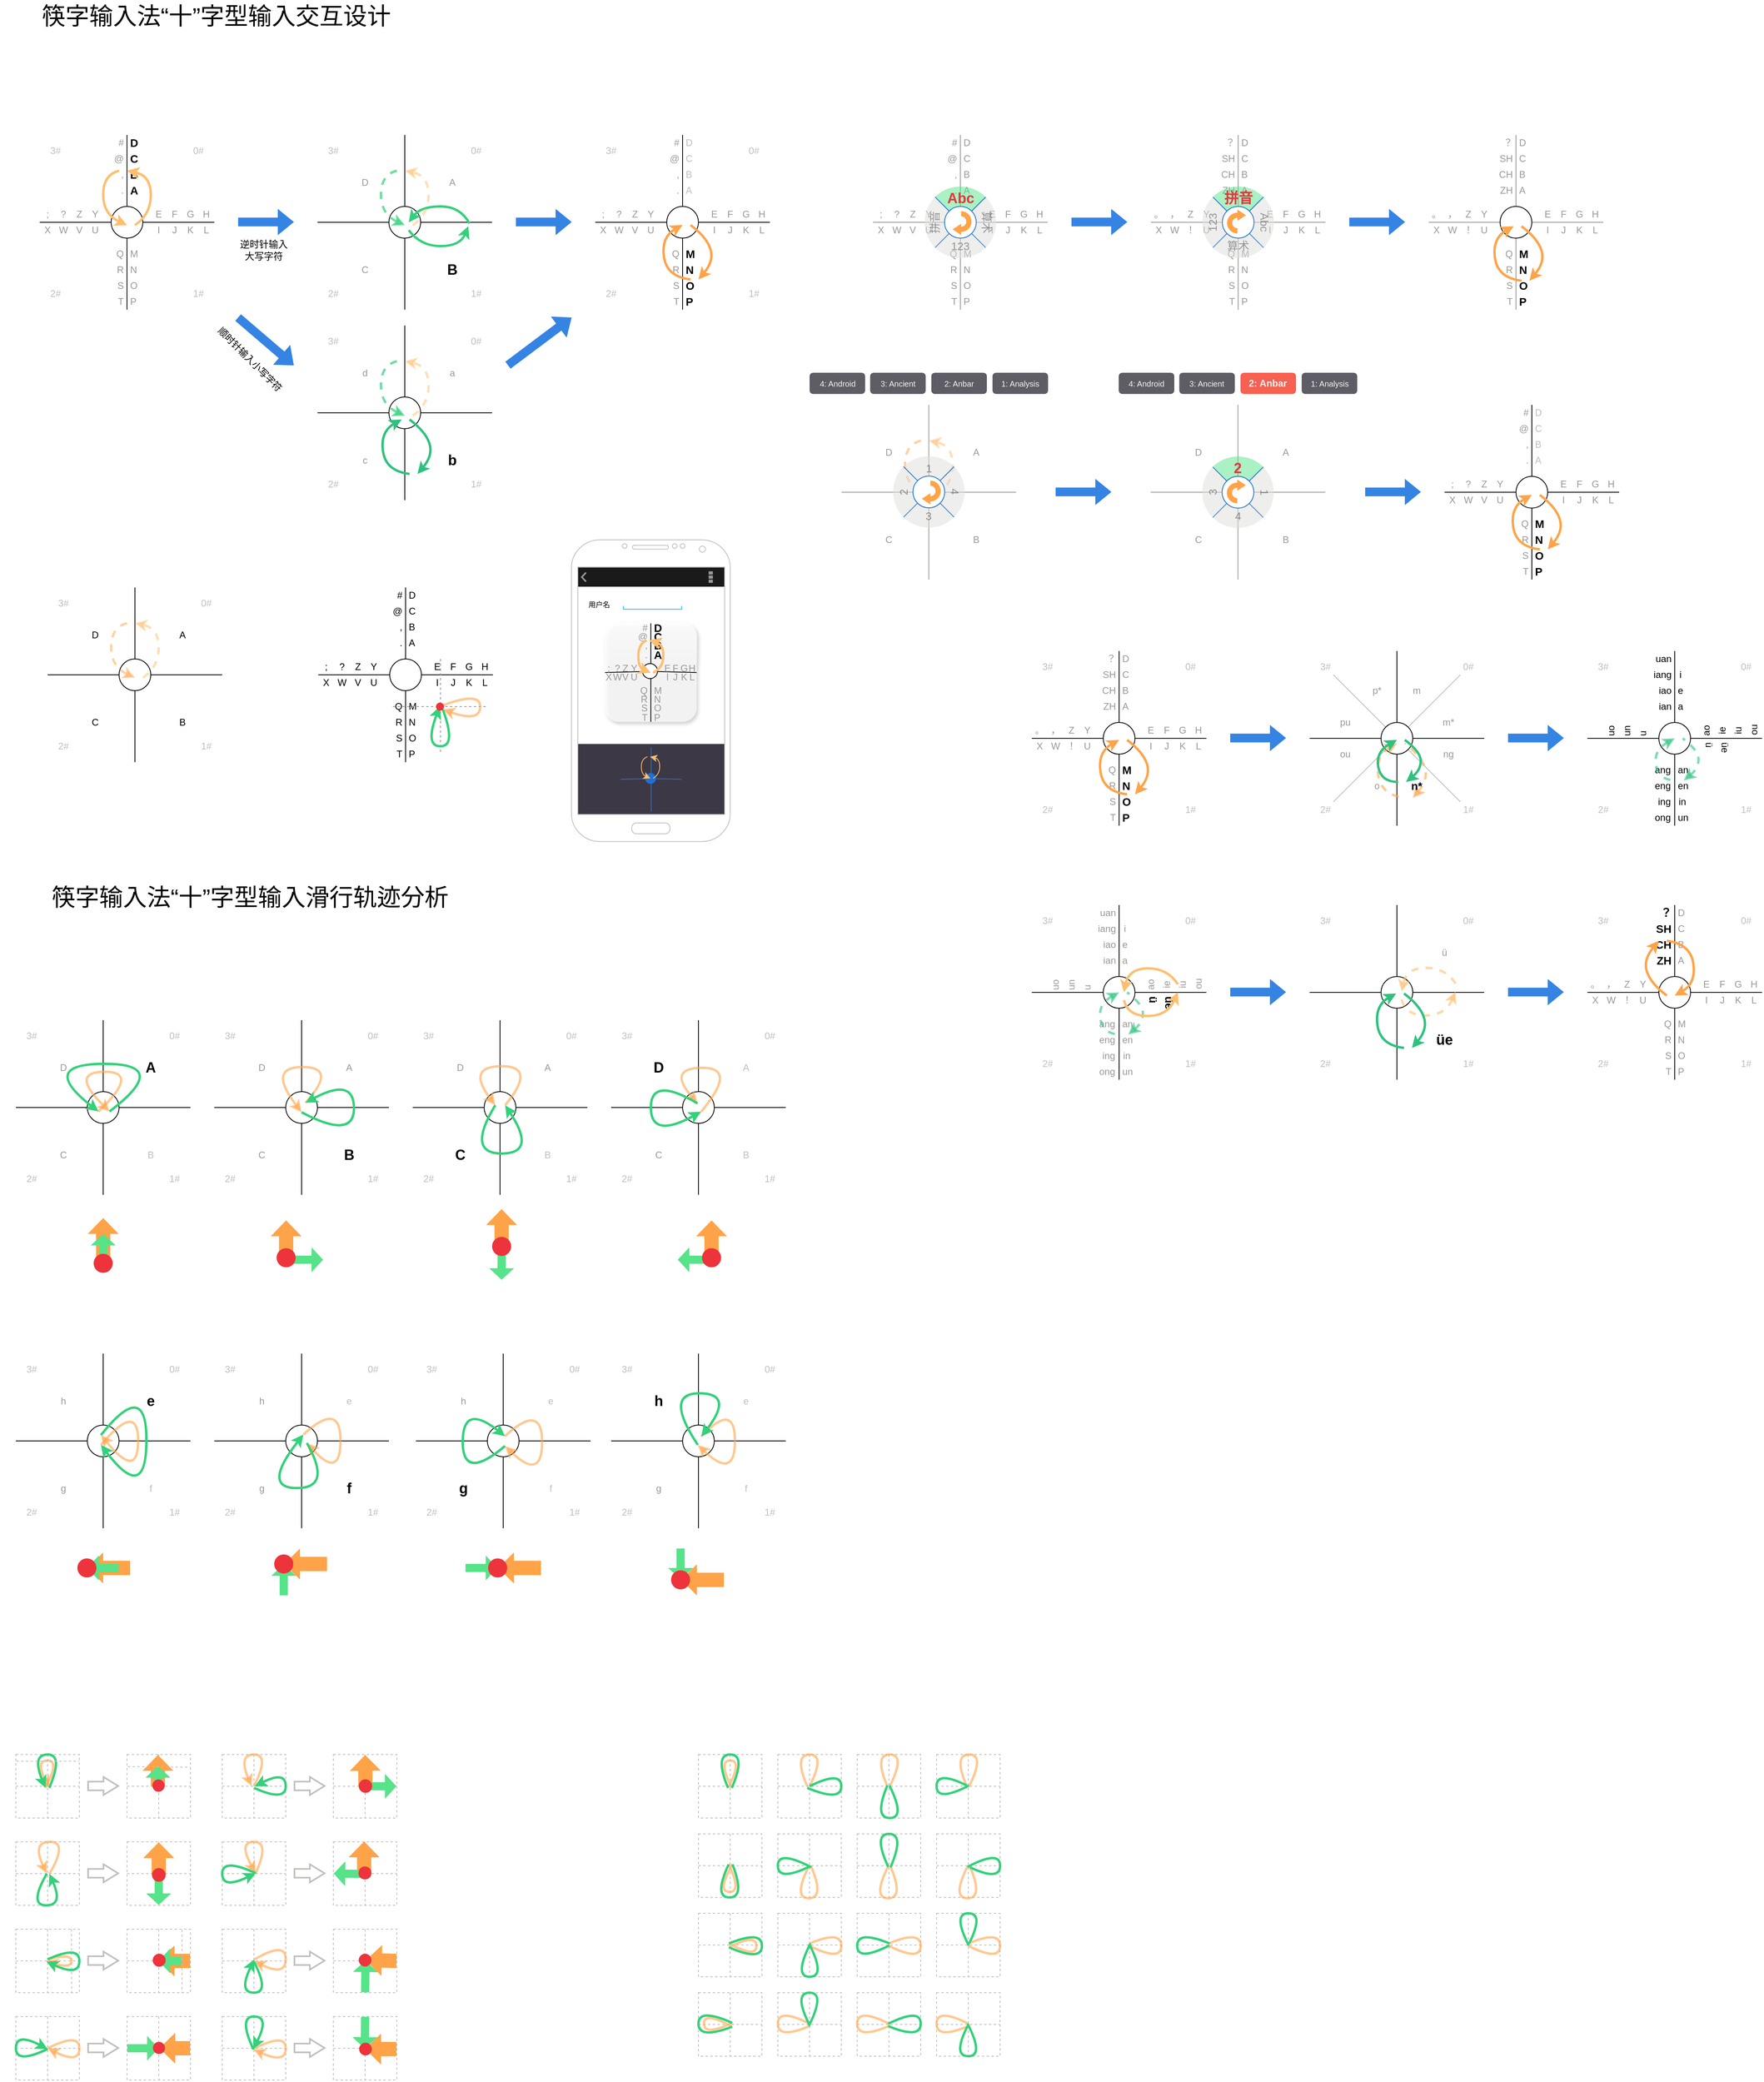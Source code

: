 <mxfile version="24.7.5">
  <diagram name="Page-1" id="ir04bx6U-A94eMC8y5B0">
    <mxGraphModel dx="989" dy="548" grid="1" gridSize="10" guides="1" tooltips="1" connect="1" arrows="1" fold="1" page="1" pageScale="1" pageWidth="850" pageHeight="1100" math="0" shadow="0">
      <root>
        <mxCell id="0" />
        <mxCell id="1" parent="0" />
        <mxCell id="HhxWIuC8Cv6-ZVWz3j82-1812" value="" style="group;strokeColor=#c0bfbc;dashed=1;" vertex="1" connectable="0" parent="1">
          <mxGeometry x="20" y="2440" width="80" height="80" as="geometry" />
        </mxCell>
        <mxCell id="HhxWIuC8Cv6-ZVWz3j82-1813" value="" style="rounded=0;whiteSpace=wrap;html=1;fillColor=none;strokeColor=none;" vertex="1" parent="HhxWIuC8Cv6-ZVWz3j82-1812">
          <mxGeometry width="80" height="80" as="geometry" />
        </mxCell>
        <mxCell id="HhxWIuC8Cv6-ZVWz3j82-1814" style="rounded=0;orthogonalLoop=1;jettySize=auto;html=1;exitX=0;exitY=0.5;exitDx=0;exitDy=0;entryX=1;entryY=0.5;entryDx=0;entryDy=0;endArrow=none;endFill=0;dashed=1;strokeColor=#c0bfbc;" edge="1" parent="HhxWIuC8Cv6-ZVWz3j82-1812" source="HhxWIuC8Cv6-ZVWz3j82-1813" target="HhxWIuC8Cv6-ZVWz3j82-1813">
          <mxGeometry relative="1" as="geometry" />
        </mxCell>
        <mxCell id="HhxWIuC8Cv6-ZVWz3j82-1815" style="rounded=0;orthogonalLoop=1;jettySize=auto;html=1;exitX=0.5;exitY=0;exitDx=0;exitDy=0;entryX=0.5;entryY=1;entryDx=0;entryDy=0;endArrow=none;endFill=0;dashed=1;strokeColor=#c0bfbc;" edge="1" parent="HhxWIuC8Cv6-ZVWz3j82-1812" source="HhxWIuC8Cv6-ZVWz3j82-1813" target="HhxWIuC8Cv6-ZVWz3j82-1813">
          <mxGeometry relative="1" as="geometry" />
        </mxCell>
        <mxCell id="HhxWIuC8Cv6-ZVWz3j82-1924" value="" style="endArrow=none;dashed=1;html=1;rounded=0;strokeColor=#c0bfbc;entryX=0.879;entryY=1;entryDx=0;entryDy=0;entryPerimeter=0;exitX=0.875;exitY=0;exitDx=0;exitDy=0;exitPerimeter=0;" edge="1" parent="HhxWIuC8Cv6-ZVWz3j82-1812" source="HhxWIuC8Cv6-ZVWz3j82-1813" target="HhxWIuC8Cv6-ZVWz3j82-1813">
          <mxGeometry width="50" height="50" relative="1" as="geometry">
            <mxPoint x="-90" y="50" as="sourcePoint" />
            <mxPoint x="-11" y="51" as="targetPoint" />
          </mxGeometry>
        </mxCell>
        <mxCell id="HhxWIuC8Cv6-ZVWz3j82-1711" value="" style="group;strokeColor=#c0bfbc;dashed=1;" vertex="1" connectable="0" parent="1">
          <mxGeometry x="20" y="2220" width="80" height="80" as="geometry" />
        </mxCell>
        <mxCell id="HhxWIuC8Cv6-ZVWz3j82-1712" value="" style="rounded=0;whiteSpace=wrap;html=1;fillColor=none;strokeColor=none;" vertex="1" parent="HhxWIuC8Cv6-ZVWz3j82-1711">
          <mxGeometry width="80" height="80" as="geometry" />
        </mxCell>
        <mxCell id="HhxWIuC8Cv6-ZVWz3j82-1713" style="rounded=0;orthogonalLoop=1;jettySize=auto;html=1;exitX=0;exitY=0.5;exitDx=0;exitDy=0;entryX=1;entryY=0.5;entryDx=0;entryDy=0;endArrow=none;endFill=0;dashed=1;strokeColor=#c0bfbc;" edge="1" parent="HhxWIuC8Cv6-ZVWz3j82-1711" source="HhxWIuC8Cv6-ZVWz3j82-1712" target="HhxWIuC8Cv6-ZVWz3j82-1712">
          <mxGeometry relative="1" as="geometry" />
        </mxCell>
        <mxCell id="HhxWIuC8Cv6-ZVWz3j82-1714" style="rounded=0;orthogonalLoop=1;jettySize=auto;html=1;exitX=0.5;exitY=0;exitDx=0;exitDy=0;entryX=0.5;entryY=1;entryDx=0;entryDy=0;endArrow=none;endFill=0;dashed=1;strokeColor=#c0bfbc;" edge="1" parent="HhxWIuC8Cv6-ZVWz3j82-1711" source="HhxWIuC8Cv6-ZVWz3j82-1712" target="HhxWIuC8Cv6-ZVWz3j82-1712">
          <mxGeometry relative="1" as="geometry" />
        </mxCell>
        <mxCell id="HhxWIuC8Cv6-ZVWz3j82-1703" value="" style="group" vertex="1" connectable="0" parent="HhxWIuC8Cv6-ZVWz3j82-1711">
          <mxGeometry x="10.526" width="58.947" height="50" as="geometry" />
        </mxCell>
        <mxCell id="HhxWIuC8Cv6-ZVWz3j82-1704" value="" style="ellipse;whiteSpace=wrap;html=1;aspect=fixed;fillColor=none;strokeColor=none;" vertex="1" parent="HhxWIuC8Cv6-ZVWz3j82-1703">
          <mxGeometry x="26.7" y="39.552" width="4.854" height="4.854" as="geometry" />
        </mxCell>
        <mxCell id="HhxWIuC8Cv6-ZVWz3j82-1705" value="" style="curved=1;endArrow=classic;html=1;rounded=0;strokeWidth=3;strokeColor=#ffa348;opacity=60;exitX=0;exitY=0.5;exitDx=0;exitDy=0;entryX=1;entryY=0.5;entryDx=0;entryDy=0;" edge="1" parent="HhxWIuC8Cv6-ZVWz3j82-1703" source="HhxWIuC8Cv6-ZVWz3j82-1704" target="HhxWIuC8Cv6-ZVWz3j82-1704">
          <mxGeometry width="50" height="50" relative="1" as="geometry">
            <mxPoint x="30.861" y="29.851" as="sourcePoint" />
            <mxPoint x="20.805" y="39.552" as="targetPoint" />
            <Array as="points">
              <mxPoint x="45.077" y="7.463" />
              <mxPoint x="13.87" y="7.463" />
            </Array>
          </mxGeometry>
        </mxCell>
        <mxCell id="HhxWIuC8Cv6-ZVWz3j82-1706" value="" style="curved=1;endArrow=classic;html=1;rounded=0;strokeWidth=3;strokeColor=#33d17a;exitX=1;exitY=0.5;exitDx=0;exitDy=0;entryX=0;entryY=0.5;entryDx=0;entryDy=0;" edge="1" parent="HhxWIuC8Cv6-ZVWz3j82-1703" source="HhxWIuC8Cv6-ZVWz3j82-1704" target="HhxWIuC8Cv6-ZVWz3j82-1704">
          <mxGeometry width="50" height="50" relative="1" as="geometry">
            <mxPoint x="48.545" y="47.015" as="sourcePoint" />
            <mxPoint x="13.87" y="54.478" as="targetPoint" />
            <Array as="points">
              <mxPoint x="49.474" />
              <mxPoint x="9.474" />
            </Array>
          </mxGeometry>
        </mxCell>
        <mxCell id="HhxWIuC8Cv6-ZVWz3j82-1810" value="" style="endArrow=none;dashed=1;html=1;rounded=0;strokeColor=#c0bfbc;exitX=0.008;exitY=0.104;exitDx=0;exitDy=0;exitPerimeter=0;entryX=1;entryY=0.104;entryDx=0;entryDy=0;entryPerimeter=0;" edge="1" parent="HhxWIuC8Cv6-ZVWz3j82-1711" source="HhxWIuC8Cv6-ZVWz3j82-1712" target="HhxWIuC8Cv6-ZVWz3j82-1712">
          <mxGeometry width="50" height="50" relative="1" as="geometry">
            <mxPoint y="260" as="sourcePoint" />
            <mxPoint x="50" y="210" as="targetPoint" />
          </mxGeometry>
        </mxCell>
        <mxCell id="HhxWIuC8Cv6-ZVWz3j82-116" value="筷字输入法“十”字型输入交互设计" style="text;html=1;align=center;verticalAlign=middle;whiteSpace=wrap;rounded=0;fontStyle=0;fontSize=30;" vertex="1" parent="1">
          <mxGeometry y="10" width="545" height="40" as="geometry" />
        </mxCell>
        <mxCell id="HhxWIuC8Cv6-ZVWz3j82-242" value="" style="shape=flexArrow;endArrow=classic;html=1;rounded=0;strokeColor=#3584e4;fillColor=#3584e4;" edge="1" parent="1">
          <mxGeometry width="50" height="50" relative="1" as="geometry">
            <mxPoint x="300" y="289.66" as="sourcePoint" />
            <mxPoint x="370" y="289.66" as="targetPoint" />
          </mxGeometry>
        </mxCell>
        <mxCell id="HhxWIuC8Cv6-ZVWz3j82-292" value="" style="shape=flexArrow;endArrow=classic;html=1;rounded=0;strokeColor=#3584e4;fillColor=#3584e4;" edge="1" parent="1">
          <mxGeometry width="50" height="50" relative="1" as="geometry">
            <mxPoint x="650" y="289.66" as="sourcePoint" />
            <mxPoint x="720" y="289.66" as="targetPoint" />
          </mxGeometry>
        </mxCell>
        <mxCell id="HhxWIuC8Cv6-ZVWz3j82-340" value="" style="group" vertex="1" connectable="0" parent="1">
          <mxGeometry x="400" y="180" width="220" height="220" as="geometry" />
        </mxCell>
        <mxCell id="HhxWIuC8Cv6-ZVWz3j82-176" value="" style="endArrow=none;html=1;rounded=0;entryX=1;entryY=0.5;entryDx=0;entryDy=0;exitX=0;exitY=0.5;exitDx=0;exitDy=0;" edge="1" parent="HhxWIuC8Cv6-ZVWz3j82-340" source="HhxWIuC8Cv6-ZVWz3j82-179" target="HhxWIuC8Cv6-ZVWz3j82-175">
          <mxGeometry width="50" height="50" relative="1" as="geometry">
            <mxPoint x="-110" y="170" as="sourcePoint" />
            <mxPoint x="-60" y="120" as="targetPoint" />
          </mxGeometry>
        </mxCell>
        <mxCell id="HhxWIuC8Cv6-ZVWz3j82-178" value="" style="endArrow=none;html=1;rounded=0;entryX=1;entryY=0.5;entryDx=0;entryDy=0;exitX=0;exitY=0.5;exitDx=0;exitDy=0;" edge="1" parent="HhxWIuC8Cv6-ZVWz3j82-340" source="HhxWIuC8Cv6-ZVWz3j82-175" target="HhxWIuC8Cv6-ZVWz3j82-179">
          <mxGeometry width="50" height="50" relative="1" as="geometry">
            <mxPoint y="110" as="sourcePoint" />
            <mxPoint x="220" y="110" as="targetPoint" />
          </mxGeometry>
        </mxCell>
        <mxCell id="HhxWIuC8Cv6-ZVWz3j82-177" value="" style="endArrow=none;html=1;rounded=0;entryX=0.5;entryY=0;entryDx=0;entryDy=0;exitX=0.5;exitY=1;exitDx=0;exitDy=0;" edge="1" parent="HhxWIuC8Cv6-ZVWz3j82-340" source="HhxWIuC8Cv6-ZVWz3j82-175" target="HhxWIuC8Cv6-ZVWz3j82-175">
          <mxGeometry width="50" height="50" relative="1" as="geometry">
            <mxPoint x="-120" y="210" as="sourcePoint" />
            <mxPoint x="-70" y="160" as="targetPoint" />
          </mxGeometry>
        </mxCell>
        <mxCell id="HhxWIuC8Cv6-ZVWz3j82-179" value="" style="ellipse;whiteSpace=wrap;html=1;aspect=fixed;container=0;" vertex="1" parent="HhxWIuC8Cv6-ZVWz3j82-340">
          <mxGeometry x="90" y="90" width="40" height="40" as="geometry" />
        </mxCell>
        <mxCell id="HhxWIuC8Cv6-ZVWz3j82-175" value="" style="rounded=0;whiteSpace=wrap;html=1;fillColor=none;strokeColor=none;container=0;" vertex="1" parent="HhxWIuC8Cv6-ZVWz3j82-340">
          <mxGeometry width="220" height="220" as="geometry" />
        </mxCell>
        <mxCell id="HhxWIuC8Cv6-ZVWz3j82-180" value="D" style="text;html=1;align=center;verticalAlign=middle;whiteSpace=wrap;rounded=0;fontColor=#9a9996;container=0;" vertex="1" parent="HhxWIuC8Cv6-ZVWz3j82-340">
          <mxGeometry x="45" y="50" width="30" height="20" as="geometry" />
        </mxCell>
        <mxCell id="HhxWIuC8Cv6-ZVWz3j82-181" value="A" style="text;html=1;align=center;verticalAlign=middle;whiteSpace=wrap;rounded=0;fontColor=#9a9996;container=0;" vertex="1" parent="HhxWIuC8Cv6-ZVWz3j82-340">
          <mxGeometry x="155" y="50" width="30" height="20" as="geometry" />
        </mxCell>
        <mxCell id="HhxWIuC8Cv6-ZVWz3j82-182" value="C" style="text;html=1;align=center;verticalAlign=middle;whiteSpace=wrap;rounded=0;fontColor=#9a9996;container=0;" vertex="1" parent="HhxWIuC8Cv6-ZVWz3j82-340">
          <mxGeometry x="45" y="160" width="30" height="20" as="geometry" />
        </mxCell>
        <mxCell id="HhxWIuC8Cv6-ZVWz3j82-183" value="B" style="text;html=1;align=center;verticalAlign=middle;whiteSpace=wrap;rounded=0;fontStyle=1;fontSize=18;container=0;" vertex="1" parent="HhxWIuC8Cv6-ZVWz3j82-340">
          <mxGeometry x="155" y="160" width="30" height="20" as="geometry" />
        </mxCell>
        <mxCell id="HhxWIuC8Cv6-ZVWz3j82-648" value="0#" style="text;html=1;align=center;verticalAlign=middle;whiteSpace=wrap;rounded=0;fontColor=#c0bfbc;" vertex="1" parent="HhxWIuC8Cv6-ZVWz3j82-340">
          <mxGeometry x="190" y="10" width="20" height="20" as="geometry" />
        </mxCell>
        <mxCell id="HhxWIuC8Cv6-ZVWz3j82-649" value="1#" style="text;html=1;align=center;verticalAlign=middle;whiteSpace=wrap;rounded=0;fontColor=#c0bfbc;" vertex="1" parent="HhxWIuC8Cv6-ZVWz3j82-340">
          <mxGeometry x="190" y="190" width="20" height="20" as="geometry" />
        </mxCell>
        <mxCell id="HhxWIuC8Cv6-ZVWz3j82-650" value="2#" style="text;html=1;align=center;verticalAlign=middle;whiteSpace=wrap;rounded=0;fontColor=#c0bfbc;" vertex="1" parent="HhxWIuC8Cv6-ZVWz3j82-340">
          <mxGeometry x="10" y="190" width="20" height="20" as="geometry" />
        </mxCell>
        <mxCell id="HhxWIuC8Cv6-ZVWz3j82-651" value="3#" style="text;html=1;align=center;verticalAlign=middle;whiteSpace=wrap;rounded=0;fontColor=#c0bfbc;" vertex="1" parent="HhxWIuC8Cv6-ZVWz3j82-340">
          <mxGeometry x="10" y="10" width="20" height="20" as="geometry" />
        </mxCell>
        <mxCell id="HhxWIuC8Cv6-ZVWz3j82-349" value="" style="group" vertex="1" connectable="0" parent="1">
          <mxGeometry x="510" y="270" width="90" height="50" as="geometry" />
        </mxCell>
        <mxCell id="HhxWIuC8Cv6-ZVWz3j82-350" value="" style="ellipse;whiteSpace=wrap;html=1;aspect=fixed;fillColor=none;strokeColor=none;" vertex="1" parent="HhxWIuC8Cv6-ZVWz3j82-349">
          <mxGeometry y="20" width="10" height="10" as="geometry" />
        </mxCell>
        <mxCell id="HhxWIuC8Cv6-ZVWz3j82-351" value="" style="ellipse;whiteSpace=wrap;html=1;aspect=fixed;fillColor=none;strokeColor=none;" vertex="1" parent="HhxWIuC8Cv6-ZVWz3j82-349">
          <mxGeometry x="80" y="20" width="10" height="10" as="geometry" />
        </mxCell>
        <mxCell id="HhxWIuC8Cv6-ZVWz3j82-352" value="" style="curved=1;endArrow=classic;html=1;rounded=0;exitX=0;exitY=0;exitDx=0;exitDy=0;entryX=0.5;entryY=0;entryDx=0;entryDy=0;strokeColor=#33d17a;strokeWidth=3;" edge="1" parent="HhxWIuC8Cv6-ZVWz3j82-349" source="HhxWIuC8Cv6-ZVWz3j82-351" target="HhxWIuC8Cv6-ZVWz3j82-350">
          <mxGeometry width="50" height="50" relative="1" as="geometry">
            <mxPoint x="110" y="90" as="sourcePoint" />
            <mxPoint x="160" y="40" as="targetPoint" />
            <Array as="points">
              <mxPoint x="70" />
              <mxPoint x="20" />
            </Array>
          </mxGeometry>
        </mxCell>
        <mxCell id="HhxWIuC8Cv6-ZVWz3j82-353" value="" style="curved=1;endArrow=classic;html=1;rounded=0;entryX=0;entryY=0.5;entryDx=0;entryDy=0;exitX=0.5;exitY=1;exitDx=0;exitDy=0;strokeWidth=3;strokeColor=#33d17a;" edge="1" parent="HhxWIuC8Cv6-ZVWz3j82-349" source="HhxWIuC8Cv6-ZVWz3j82-350" target="HhxWIuC8Cv6-ZVWz3j82-351">
          <mxGeometry width="50" height="50" relative="1" as="geometry">
            <mxPoint x="-90" y="70" as="sourcePoint" />
            <mxPoint x="-40" y="20" as="targetPoint" />
            <Array as="points">
              <mxPoint x="20" y="50" />
              <mxPoint x="70" y="50" />
            </Array>
          </mxGeometry>
        </mxCell>
        <mxCell id="HhxWIuC8Cv6-ZVWz3j82-364" value="" style="group" vertex="1" connectable="0" parent="1">
          <mxGeometry x="50" y="180" width="220" height="220" as="geometry" />
        </mxCell>
        <mxCell id="HhxWIuC8Cv6-ZVWz3j82-185" value="" style="rounded=0;whiteSpace=wrap;html=1;fillColor=none;strokeColor=none;container=0;" vertex="1" parent="HhxWIuC8Cv6-ZVWz3j82-364">
          <mxGeometry width="220" height="220" as="geometry" />
        </mxCell>
        <mxCell id="HhxWIuC8Cv6-ZVWz3j82-186" value="" style="endArrow=none;html=1;rounded=0;entryX=1;entryY=0.5;entryDx=0;entryDy=0;exitX=0;exitY=0.5;exitDx=0;exitDy=0;fontColor=#9a9996;" edge="1" parent="HhxWIuC8Cv6-ZVWz3j82-364" source="HhxWIuC8Cv6-ZVWz3j82-189" target="HhxWIuC8Cv6-ZVWz3j82-185">
          <mxGeometry width="50" height="50" relative="1" as="geometry">
            <mxPoint x="-110" y="170" as="sourcePoint" />
            <mxPoint x="-60" y="120" as="targetPoint" />
          </mxGeometry>
        </mxCell>
        <mxCell id="HhxWIuC8Cv6-ZVWz3j82-187" value="" style="endArrow=none;html=1;rounded=0;entryX=0.5;entryY=0;entryDx=0;entryDy=0;exitX=0.5;exitY=1;exitDx=0;exitDy=0;" edge="1" parent="HhxWIuC8Cv6-ZVWz3j82-364" source="HhxWIuC8Cv6-ZVWz3j82-185" target="HhxWIuC8Cv6-ZVWz3j82-185">
          <mxGeometry width="50" height="50" relative="1" as="geometry">
            <mxPoint x="-120" y="210" as="sourcePoint" />
            <mxPoint x="-70" y="160" as="targetPoint" />
          </mxGeometry>
        </mxCell>
        <mxCell id="HhxWIuC8Cv6-ZVWz3j82-188" value="" style="endArrow=none;html=1;rounded=0;entryX=1;entryY=0.5;entryDx=0;entryDy=0;exitX=0;exitY=0.5;exitDx=0;exitDy=0;" edge="1" parent="HhxWIuC8Cv6-ZVWz3j82-364" source="HhxWIuC8Cv6-ZVWz3j82-185" target="HhxWIuC8Cv6-ZVWz3j82-189">
          <mxGeometry width="50" height="50" relative="1" as="geometry">
            <mxPoint y="110" as="sourcePoint" />
            <mxPoint x="220" y="110" as="targetPoint" />
          </mxGeometry>
        </mxCell>
        <mxCell id="HhxWIuC8Cv6-ZVWz3j82-189" value="" style="ellipse;whiteSpace=wrap;html=1;aspect=fixed;container=0;fontColor=#9a9996;" vertex="1" parent="HhxWIuC8Cv6-ZVWz3j82-364">
          <mxGeometry x="90" y="90" width="40" height="40" as="geometry" />
        </mxCell>
        <mxCell id="HhxWIuC8Cv6-ZVWz3j82-191" value="P" style="text;html=1;align=left;verticalAlign=middle;whiteSpace=wrap;rounded=0;spacingLeft=2;container=0;fontColor=#9a9996;" vertex="1" parent="HhxWIuC8Cv6-ZVWz3j82-364">
          <mxGeometry x="110" y="200" width="20" height="20" as="geometry" />
        </mxCell>
        <mxCell id="HhxWIuC8Cv6-ZVWz3j82-192" value="O" style="text;html=1;align=left;verticalAlign=middle;whiteSpace=wrap;rounded=0;spacingLeft=2;container=0;fontColor=#9a9996;" vertex="1" parent="HhxWIuC8Cv6-ZVWz3j82-364">
          <mxGeometry x="110" y="180" width="20" height="20" as="geometry" />
        </mxCell>
        <mxCell id="HhxWIuC8Cv6-ZVWz3j82-193" value="N" style="text;html=1;align=left;verticalAlign=middle;whiteSpace=wrap;rounded=0;spacingLeft=2;container=0;fontColor=#9a9996;" vertex="1" parent="HhxWIuC8Cv6-ZVWz3j82-364">
          <mxGeometry x="110" y="160" width="20" height="20" as="geometry" />
        </mxCell>
        <mxCell id="HhxWIuC8Cv6-ZVWz3j82-194" value="M" style="text;html=1;align=left;verticalAlign=middle;whiteSpace=wrap;rounded=0;spacingLeft=2;container=0;fontColor=#9a9996;" vertex="1" parent="HhxWIuC8Cv6-ZVWz3j82-364">
          <mxGeometry x="110" y="140" width="20" height="20" as="geometry" />
        </mxCell>
        <mxCell id="HhxWIuC8Cv6-ZVWz3j82-196" value="A" style="text;html=1;align=left;verticalAlign=middle;whiteSpace=wrap;rounded=0;spacingLeft=2;container=0;fontStyle=1;fontSize=14;" vertex="1" parent="HhxWIuC8Cv6-ZVWz3j82-364">
          <mxGeometry x="110" y="60" width="20" height="20" as="geometry" />
        </mxCell>
        <mxCell id="HhxWIuC8Cv6-ZVWz3j82-197" value="B" style="text;html=1;align=left;verticalAlign=middle;whiteSpace=wrap;rounded=0;spacingLeft=2;container=0;fontStyle=1;fontSize=14;" vertex="1" parent="HhxWIuC8Cv6-ZVWz3j82-364">
          <mxGeometry x="110" y="40" width="20" height="20" as="geometry" />
        </mxCell>
        <mxCell id="HhxWIuC8Cv6-ZVWz3j82-198" value="C" style="text;html=1;align=left;verticalAlign=middle;whiteSpace=wrap;rounded=0;spacingLeft=2;container=0;fontStyle=1;fontSize=14;" vertex="1" parent="HhxWIuC8Cv6-ZVWz3j82-364">
          <mxGeometry x="110" y="20" width="20" height="20" as="geometry" />
        </mxCell>
        <mxCell id="HhxWIuC8Cv6-ZVWz3j82-199" value="D" style="text;html=1;align=left;verticalAlign=middle;whiteSpace=wrap;rounded=0;spacingLeft=2;container=0;fontStyle=1;fontSize=14;" vertex="1" parent="HhxWIuC8Cv6-ZVWz3j82-364">
          <mxGeometry x="110" width="20" height="20" as="geometry" />
        </mxCell>
        <mxCell id="HhxWIuC8Cv6-ZVWz3j82-273" value="" style="ellipse;whiteSpace=wrap;html=1;aspect=fixed;fillColor=none;strokeColor=none;container=0;fontColor=#9a9996;" vertex="1" parent="HhxWIuC8Cv6-ZVWz3j82-364">
          <mxGeometry x="100" y="40" width="10" height="10" as="geometry" />
        </mxCell>
        <mxCell id="HhxWIuC8Cv6-ZVWz3j82-201" value="." style="text;html=1;align=right;verticalAlign=middle;whiteSpace=wrap;rounded=0;spacingLeft=0;spacingRight=2;container=0;fontColor=#9a9996;" vertex="1" parent="HhxWIuC8Cv6-ZVWz3j82-364">
          <mxGeometry x="90" y="60" width="20" height="20" as="geometry" />
        </mxCell>
        <mxCell id="HhxWIuC8Cv6-ZVWz3j82-202" value="," style="text;html=1;align=right;verticalAlign=middle;whiteSpace=wrap;rounded=0;spacingLeft=0;spacingRight=2;container=0;fontColor=#9a9996;" vertex="1" parent="HhxWIuC8Cv6-ZVWz3j82-364">
          <mxGeometry x="90" y="40" width="20" height="20" as="geometry" />
        </mxCell>
        <mxCell id="HhxWIuC8Cv6-ZVWz3j82-203" value="@" style="text;html=1;align=right;verticalAlign=middle;whiteSpace=wrap;rounded=0;spacingLeft=0;spacingRight=2;container=0;fontColor=#9a9996;" vertex="1" parent="HhxWIuC8Cv6-ZVWz3j82-364">
          <mxGeometry x="90" y="20" width="20" height="20" as="geometry" />
        </mxCell>
        <mxCell id="HhxWIuC8Cv6-ZVWz3j82-204" value="#" style="text;html=1;align=right;verticalAlign=middle;whiteSpace=wrap;rounded=0;spacingLeft=0;spacingRight=2;container=0;fontColor=#9a9996;" vertex="1" parent="HhxWIuC8Cv6-ZVWz3j82-364">
          <mxGeometry x="90" width="20" height="20" as="geometry" />
        </mxCell>
        <mxCell id="HhxWIuC8Cv6-ZVWz3j82-206" value="T" style="text;html=1;align=right;verticalAlign=middle;whiteSpace=wrap;rounded=0;spacingLeft=0;spacingRight=2;container=0;fontColor=#9a9996;" vertex="1" parent="HhxWIuC8Cv6-ZVWz3j82-364">
          <mxGeometry x="90" y="200" width="20" height="20" as="geometry" />
        </mxCell>
        <mxCell id="HhxWIuC8Cv6-ZVWz3j82-207" value="S" style="text;html=1;align=right;verticalAlign=middle;whiteSpace=wrap;rounded=0;spacingLeft=0;spacingRight=2;container=0;fontColor=#9a9996;" vertex="1" parent="HhxWIuC8Cv6-ZVWz3j82-364">
          <mxGeometry x="90" y="180" width="20" height="20" as="geometry" />
        </mxCell>
        <mxCell id="HhxWIuC8Cv6-ZVWz3j82-208" value="R" style="text;html=1;align=right;verticalAlign=middle;whiteSpace=wrap;rounded=0;spacingLeft=0;spacingRight=2;container=0;fontColor=#9a9996;" vertex="1" parent="HhxWIuC8Cv6-ZVWz3j82-364">
          <mxGeometry x="90" y="160" width="20" height="20" as="geometry" />
        </mxCell>
        <mxCell id="HhxWIuC8Cv6-ZVWz3j82-209" value="Q" style="text;html=1;align=right;verticalAlign=middle;whiteSpace=wrap;rounded=0;spacingLeft=0;spacingRight=2;container=0;fontColor=#9a9996;" vertex="1" parent="HhxWIuC8Cv6-ZVWz3j82-364">
          <mxGeometry x="90" y="140" width="20" height="20" as="geometry" />
        </mxCell>
        <mxCell id="HhxWIuC8Cv6-ZVWz3j82-211" value="Y" style="text;html=1;align=center;verticalAlign=middle;whiteSpace=wrap;rounded=0;container=0;fontColor=#9a9996;" vertex="1" parent="HhxWIuC8Cv6-ZVWz3j82-364">
          <mxGeometry x="60" y="90" width="20" height="20" as="geometry" />
        </mxCell>
        <mxCell id="HhxWIuC8Cv6-ZVWz3j82-212" value="Z" style="text;html=1;align=center;verticalAlign=middle;whiteSpace=wrap;rounded=0;container=0;fontColor=#9a9996;" vertex="1" parent="HhxWIuC8Cv6-ZVWz3j82-364">
          <mxGeometry x="40" y="90" width="20" height="20" as="geometry" />
        </mxCell>
        <mxCell id="HhxWIuC8Cv6-ZVWz3j82-213" value="?" style="text;html=1;align=center;verticalAlign=middle;whiteSpace=wrap;rounded=0;container=0;fontColor=#9a9996;" vertex="1" parent="HhxWIuC8Cv6-ZVWz3j82-364">
          <mxGeometry x="20" y="90" width="20" height="20" as="geometry" />
        </mxCell>
        <mxCell id="HhxWIuC8Cv6-ZVWz3j82-214" value=";" style="text;html=1;align=center;verticalAlign=middle;whiteSpace=wrap;rounded=0;container=0;fontColor=#9a9996;" vertex="1" parent="HhxWIuC8Cv6-ZVWz3j82-364">
          <mxGeometry y="90" width="20" height="20" as="geometry" />
        </mxCell>
        <mxCell id="HhxWIuC8Cv6-ZVWz3j82-216" value="U" style="text;html=1;align=center;verticalAlign=middle;whiteSpace=wrap;rounded=0;container=0;fontColor=#9a9996;" vertex="1" parent="HhxWIuC8Cv6-ZVWz3j82-364">
          <mxGeometry x="60" y="110" width="20" height="20" as="geometry" />
        </mxCell>
        <mxCell id="HhxWIuC8Cv6-ZVWz3j82-217" value="V" style="text;html=1;align=center;verticalAlign=middle;whiteSpace=wrap;rounded=0;container=0;fontColor=#9a9996;" vertex="1" parent="HhxWIuC8Cv6-ZVWz3j82-364">
          <mxGeometry x="40" y="110" width="20" height="20" as="geometry" />
        </mxCell>
        <mxCell id="HhxWIuC8Cv6-ZVWz3j82-218" value="W" style="text;html=1;align=center;verticalAlign=middle;whiteSpace=wrap;rounded=0;container=0;fontColor=#9a9996;" vertex="1" parent="HhxWIuC8Cv6-ZVWz3j82-364">
          <mxGeometry x="20" y="110" width="20" height="20" as="geometry" />
        </mxCell>
        <mxCell id="HhxWIuC8Cv6-ZVWz3j82-219" value="X" style="text;html=1;align=center;verticalAlign=middle;whiteSpace=wrap;rounded=0;container=0;fontColor=#9a9996;" vertex="1" parent="HhxWIuC8Cv6-ZVWz3j82-364">
          <mxGeometry y="110" width="20" height="20" as="geometry" />
        </mxCell>
        <mxCell id="HhxWIuC8Cv6-ZVWz3j82-221" value="H" style="text;html=1;align=center;verticalAlign=middle;whiteSpace=wrap;rounded=0;container=0;fontColor=#9a9996;" vertex="1" parent="HhxWIuC8Cv6-ZVWz3j82-364">
          <mxGeometry x="200" y="90" width="20" height="20" as="geometry" />
        </mxCell>
        <mxCell id="HhxWIuC8Cv6-ZVWz3j82-222" value="G" style="text;html=1;align=center;verticalAlign=middle;whiteSpace=wrap;rounded=0;container=0;fontColor=#9a9996;" vertex="1" parent="HhxWIuC8Cv6-ZVWz3j82-364">
          <mxGeometry x="180" y="90" width="20" height="20" as="geometry" />
        </mxCell>
        <mxCell id="HhxWIuC8Cv6-ZVWz3j82-223" value="F" style="text;html=1;align=center;verticalAlign=middle;whiteSpace=wrap;rounded=0;container=0;fontColor=#9a9996;" vertex="1" parent="HhxWIuC8Cv6-ZVWz3j82-364">
          <mxGeometry x="160" y="90" width="20" height="20" as="geometry" />
        </mxCell>
        <mxCell id="HhxWIuC8Cv6-ZVWz3j82-224" value="E" style="text;html=1;align=center;verticalAlign=middle;whiteSpace=wrap;rounded=0;container=0;fontColor=#9a9996;" vertex="1" parent="HhxWIuC8Cv6-ZVWz3j82-364">
          <mxGeometry x="140" y="90" width="20" height="20" as="geometry" />
        </mxCell>
        <mxCell id="HhxWIuC8Cv6-ZVWz3j82-226" value="L" style="text;html=1;align=center;verticalAlign=middle;whiteSpace=wrap;rounded=0;container=0;fontColor=#9a9996;" vertex="1" parent="HhxWIuC8Cv6-ZVWz3j82-364">
          <mxGeometry x="200" y="110" width="20" height="20" as="geometry" />
        </mxCell>
        <mxCell id="HhxWIuC8Cv6-ZVWz3j82-227" value="K" style="text;html=1;align=center;verticalAlign=middle;whiteSpace=wrap;rounded=0;container=0;fontColor=#9a9996;" vertex="1" parent="HhxWIuC8Cv6-ZVWz3j82-364">
          <mxGeometry x="180" y="110" width="20" height="20" as="geometry" />
        </mxCell>
        <mxCell id="HhxWIuC8Cv6-ZVWz3j82-228" value="J" style="text;html=1;align=center;verticalAlign=middle;whiteSpace=wrap;rounded=0;container=0;fontColor=#9a9996;" vertex="1" parent="HhxWIuC8Cv6-ZVWz3j82-364">
          <mxGeometry x="160" y="110" width="20" height="20" as="geometry" />
        </mxCell>
        <mxCell id="HhxWIuC8Cv6-ZVWz3j82-229" value="I" style="text;html=1;align=center;verticalAlign=middle;whiteSpace=wrap;rounded=0;container=0;fontColor=#9a9996;" vertex="1" parent="HhxWIuC8Cv6-ZVWz3j82-364">
          <mxGeometry x="140" y="110" width="20" height="20" as="geometry" />
        </mxCell>
        <mxCell id="HhxWIuC8Cv6-ZVWz3j82-471" value="0#" style="text;html=1;align=center;verticalAlign=middle;whiteSpace=wrap;rounded=0;fontColor=#c0bfbc;" vertex="1" parent="HhxWIuC8Cv6-ZVWz3j82-364">
          <mxGeometry x="190" y="10" width="20" height="20" as="geometry" />
        </mxCell>
        <mxCell id="HhxWIuC8Cv6-ZVWz3j82-472" value="1#" style="text;html=1;align=center;verticalAlign=middle;whiteSpace=wrap;rounded=0;fontColor=#c0bfbc;" vertex="1" parent="HhxWIuC8Cv6-ZVWz3j82-364">
          <mxGeometry x="190" y="190" width="20" height="20" as="geometry" />
        </mxCell>
        <mxCell id="HhxWIuC8Cv6-ZVWz3j82-473" value="2#" style="text;html=1;align=center;verticalAlign=middle;whiteSpace=wrap;rounded=0;fontColor=#c0bfbc;" vertex="1" parent="HhxWIuC8Cv6-ZVWz3j82-364">
          <mxGeometry x="10" y="190" width="20" height="20" as="geometry" />
        </mxCell>
        <mxCell id="HhxWIuC8Cv6-ZVWz3j82-474" value="3#" style="text;html=1;align=center;verticalAlign=middle;whiteSpace=wrap;rounded=0;fontColor=#c0bfbc;" vertex="1" parent="HhxWIuC8Cv6-ZVWz3j82-364">
          <mxGeometry x="10" y="10" width="20" height="20" as="geometry" />
        </mxCell>
        <mxCell id="HhxWIuC8Cv6-ZVWz3j82-404" value="" style="group" vertex="1" connectable="0" parent="1">
          <mxGeometry x="130" y="220" width="60" height="78.571" as="geometry" />
        </mxCell>
        <mxCell id="HhxWIuC8Cv6-ZVWz3j82-405" value="" style="ellipse;whiteSpace=wrap;html=1;aspect=fixed;fillColor=none;strokeColor=none;" vertex="1" parent="HhxWIuC8Cv6-ZVWz3j82-404">
          <mxGeometry x="20" width="10" height="10" as="geometry" />
        </mxCell>
        <mxCell id="HhxWIuC8Cv6-ZVWz3j82-406" value="" style="ellipse;whiteSpace=wrap;html=1;aspect=fixed;fillColor=none;strokeColor=none;" vertex="1" parent="HhxWIuC8Cv6-ZVWz3j82-404">
          <mxGeometry x="30" y="68.571" width="10" height="10" as="geometry" />
        </mxCell>
        <mxCell id="HhxWIuC8Cv6-ZVWz3j82-407" value="" style="curved=1;endArrow=classic;html=1;rounded=0;exitX=1;exitY=0.5;exitDx=0;exitDy=0;entryX=1;entryY=0.5;entryDx=0;entryDy=0;strokeColor=#ffbe6f;strokeWidth=3;" edge="1" parent="HhxWIuC8Cv6-ZVWz3j82-404" source="HhxWIuC8Cv6-ZVWz3j82-406" target="HhxWIuC8Cv6-ZVWz3j82-405">
          <mxGeometry width="50" height="50" relative="1" as="geometry">
            <mxPoint x="130" y="80" as="sourcePoint" />
            <mxPoint x="180" y="22.857" as="targetPoint" />
            <Array as="points">
              <mxPoint x="60" y="60" />
              <mxPoint x="60" y="11" />
            </Array>
          </mxGeometry>
        </mxCell>
        <mxCell id="HhxWIuC8Cv6-ZVWz3j82-408" value="" style="curved=1;endArrow=classic;html=1;rounded=0;entryX=0;entryY=0.5;entryDx=0;entryDy=0;exitX=0;exitY=0.5;exitDx=0;exitDy=0;strokeWidth=3;strokeColor=#ffbe6f;" edge="1" parent="HhxWIuC8Cv6-ZVWz3j82-404" source="HhxWIuC8Cv6-ZVWz3j82-405" target="HhxWIuC8Cv6-ZVWz3j82-406">
          <mxGeometry width="50" height="50" relative="1" as="geometry">
            <mxPoint x="-70" y="57.143" as="sourcePoint" />
            <mxPoint x="-20" as="targetPoint" />
            <Array as="points">
              <mxPoint y="10" />
              <mxPoint y="60" />
            </Array>
          </mxGeometry>
        </mxCell>
        <mxCell id="HhxWIuC8Cv6-ZVWz3j82-463" value="" style="shape=flexArrow;endArrow=classic;html=1;rounded=0;strokeColor=#3584e4;fillColor=#3584e4;" edge="1" parent="1">
          <mxGeometry width="50" height="50" relative="1" as="geometry">
            <mxPoint x="300" y="410" as="sourcePoint" />
            <mxPoint x="370" y="470" as="targetPoint" />
          </mxGeometry>
        </mxCell>
        <mxCell id="HhxWIuC8Cv6-ZVWz3j82-464" value="" style="shape=flexArrow;endArrow=classic;html=1;rounded=0;strokeColor=#3584e4;fillColor=#3584e4;" edge="1" parent="1">
          <mxGeometry width="50" height="50" relative="1" as="geometry">
            <mxPoint x="640" y="470" as="sourcePoint" />
            <mxPoint x="720" y="410" as="targetPoint" />
          </mxGeometry>
        </mxCell>
        <mxCell id="HhxWIuC8Cv6-ZVWz3j82-344" value="" style="group" vertex="1" connectable="0" parent="1">
          <mxGeometry x="480" y="220" width="60" height="78.571" as="geometry" />
        </mxCell>
        <mxCell id="HhxWIuC8Cv6-ZVWz3j82-345" value="" style="ellipse;whiteSpace=wrap;html=1;aspect=fixed;fillColor=none;strokeColor=none;" vertex="1" parent="HhxWIuC8Cv6-ZVWz3j82-344">
          <mxGeometry x="20" width="10" height="10" as="geometry" />
        </mxCell>
        <mxCell id="HhxWIuC8Cv6-ZVWz3j82-346" value="" style="ellipse;whiteSpace=wrap;html=1;aspect=fixed;fillColor=none;strokeColor=none;" vertex="1" parent="HhxWIuC8Cv6-ZVWz3j82-344">
          <mxGeometry x="30" y="68.571" width="10" height="10" as="geometry" />
        </mxCell>
        <mxCell id="HhxWIuC8Cv6-ZVWz3j82-347" value="" style="curved=1;endArrow=classic;html=1;rounded=0;exitX=1;exitY=0.5;exitDx=0;exitDy=0;entryX=1;entryY=0.5;entryDx=0;entryDy=0;strokeColor=#ffbe6f;strokeWidth=3;dashed=1;opacity=50;" edge="1" parent="HhxWIuC8Cv6-ZVWz3j82-344" source="HhxWIuC8Cv6-ZVWz3j82-346" target="HhxWIuC8Cv6-ZVWz3j82-345">
          <mxGeometry width="50" height="50" relative="1" as="geometry">
            <mxPoint x="130" y="80" as="sourcePoint" />
            <mxPoint x="180" y="22.857" as="targetPoint" />
            <Array as="points">
              <mxPoint x="60" y="60" />
              <mxPoint x="60" y="11" />
            </Array>
          </mxGeometry>
        </mxCell>
        <mxCell id="HhxWIuC8Cv6-ZVWz3j82-348" value="" style="curved=1;endArrow=classic;html=1;rounded=0;entryX=0;entryY=0.5;entryDx=0;entryDy=0;exitX=0;exitY=0.5;exitDx=0;exitDy=0;strokeWidth=3;strokeColor=#33d17a;dashed=1;opacity=70;" edge="1" parent="HhxWIuC8Cv6-ZVWz3j82-344" source="HhxWIuC8Cv6-ZVWz3j82-345" target="HhxWIuC8Cv6-ZVWz3j82-346">
          <mxGeometry width="50" height="50" relative="1" as="geometry">
            <mxPoint x="-70" y="57.143" as="sourcePoint" />
            <mxPoint x="-20" as="targetPoint" />
            <Array as="points">
              <mxPoint y="10" />
              <mxPoint y="60" />
            </Array>
          </mxGeometry>
        </mxCell>
        <mxCell id="HhxWIuC8Cv6-ZVWz3j82-666" value="" style="group" vertex="1" connectable="0" parent="1">
          <mxGeometry x="400" y="420" width="220" height="220" as="geometry" />
        </mxCell>
        <mxCell id="HhxWIuC8Cv6-ZVWz3j82-667" value="" style="endArrow=none;html=1;rounded=0;entryX=1;entryY=0.5;entryDx=0;entryDy=0;exitX=0;exitY=0.5;exitDx=0;exitDy=0;" edge="1" parent="HhxWIuC8Cv6-ZVWz3j82-666" source="HhxWIuC8Cv6-ZVWz3j82-670" target="HhxWIuC8Cv6-ZVWz3j82-671">
          <mxGeometry width="50" height="50" relative="1" as="geometry">
            <mxPoint x="-110" y="170" as="sourcePoint" />
            <mxPoint x="-60" y="120" as="targetPoint" />
          </mxGeometry>
        </mxCell>
        <mxCell id="HhxWIuC8Cv6-ZVWz3j82-668" value="" style="endArrow=none;html=1;rounded=0;entryX=1;entryY=0.5;entryDx=0;entryDy=0;exitX=0;exitY=0.5;exitDx=0;exitDy=0;" edge="1" parent="HhxWIuC8Cv6-ZVWz3j82-666" source="HhxWIuC8Cv6-ZVWz3j82-671" target="HhxWIuC8Cv6-ZVWz3j82-670">
          <mxGeometry width="50" height="50" relative="1" as="geometry">
            <mxPoint y="110" as="sourcePoint" />
            <mxPoint x="220" y="110" as="targetPoint" />
          </mxGeometry>
        </mxCell>
        <mxCell id="HhxWIuC8Cv6-ZVWz3j82-669" value="" style="endArrow=none;html=1;rounded=0;entryX=0.5;entryY=0;entryDx=0;entryDy=0;exitX=0.5;exitY=1;exitDx=0;exitDy=0;" edge="1" parent="HhxWIuC8Cv6-ZVWz3j82-666" source="HhxWIuC8Cv6-ZVWz3j82-671" target="HhxWIuC8Cv6-ZVWz3j82-671">
          <mxGeometry width="50" height="50" relative="1" as="geometry">
            <mxPoint x="-120" y="210" as="sourcePoint" />
            <mxPoint x="-70" y="160" as="targetPoint" />
          </mxGeometry>
        </mxCell>
        <mxCell id="HhxWIuC8Cv6-ZVWz3j82-670" value="" style="ellipse;whiteSpace=wrap;html=1;aspect=fixed;container=0;" vertex="1" parent="HhxWIuC8Cv6-ZVWz3j82-666">
          <mxGeometry x="90" y="90" width="40" height="40" as="geometry" />
        </mxCell>
        <mxCell id="HhxWIuC8Cv6-ZVWz3j82-671" value="" style="rounded=0;whiteSpace=wrap;html=1;fillColor=none;strokeColor=none;container=0;" vertex="1" parent="HhxWIuC8Cv6-ZVWz3j82-666">
          <mxGeometry width="220" height="220" as="geometry" />
        </mxCell>
        <mxCell id="HhxWIuC8Cv6-ZVWz3j82-672" value="d" style="text;html=1;align=center;verticalAlign=middle;whiteSpace=wrap;rounded=0;fontColor=#9a9996;container=0;" vertex="1" parent="HhxWIuC8Cv6-ZVWz3j82-666">
          <mxGeometry x="45" y="50" width="30" height="20" as="geometry" />
        </mxCell>
        <mxCell id="HhxWIuC8Cv6-ZVWz3j82-673" value="a" style="text;html=1;align=center;verticalAlign=middle;whiteSpace=wrap;rounded=0;fontColor=#9a9996;container=0;" vertex="1" parent="HhxWIuC8Cv6-ZVWz3j82-666">
          <mxGeometry x="155" y="50" width="30" height="20" as="geometry" />
        </mxCell>
        <mxCell id="HhxWIuC8Cv6-ZVWz3j82-674" value="c" style="text;html=1;align=center;verticalAlign=middle;whiteSpace=wrap;rounded=0;fontColor=#9a9996;container=0;" vertex="1" parent="HhxWIuC8Cv6-ZVWz3j82-666">
          <mxGeometry x="45" y="160" width="30" height="20" as="geometry" />
        </mxCell>
        <mxCell id="HhxWIuC8Cv6-ZVWz3j82-675" value="b" style="text;html=1;align=center;verticalAlign=middle;whiteSpace=wrap;rounded=0;fontStyle=1;fontSize=18;container=0;" vertex="1" parent="HhxWIuC8Cv6-ZVWz3j82-666">
          <mxGeometry x="155" y="160" width="30" height="20" as="geometry" />
        </mxCell>
        <mxCell id="HhxWIuC8Cv6-ZVWz3j82-676" value="0#" style="text;html=1;align=center;verticalAlign=middle;whiteSpace=wrap;rounded=0;fontColor=#c0bfbc;" vertex="1" parent="HhxWIuC8Cv6-ZVWz3j82-666">
          <mxGeometry x="190" y="10" width="20" height="20" as="geometry" />
        </mxCell>
        <mxCell id="HhxWIuC8Cv6-ZVWz3j82-677" value="1#" style="text;html=1;align=center;verticalAlign=middle;whiteSpace=wrap;rounded=0;fontColor=#c0bfbc;" vertex="1" parent="HhxWIuC8Cv6-ZVWz3j82-666">
          <mxGeometry x="190" y="190" width="20" height="20" as="geometry" />
        </mxCell>
        <mxCell id="HhxWIuC8Cv6-ZVWz3j82-678" value="2#" style="text;html=1;align=center;verticalAlign=middle;whiteSpace=wrap;rounded=0;fontColor=#c0bfbc;" vertex="1" parent="HhxWIuC8Cv6-ZVWz3j82-666">
          <mxGeometry x="10" y="190" width="20" height="20" as="geometry" />
        </mxCell>
        <mxCell id="HhxWIuC8Cv6-ZVWz3j82-679" value="3#" style="text;html=1;align=center;verticalAlign=middle;whiteSpace=wrap;rounded=0;fontColor=#c0bfbc;" vertex="1" parent="HhxWIuC8Cv6-ZVWz3j82-666">
          <mxGeometry x="10" y="10" width="20" height="20" as="geometry" />
        </mxCell>
        <mxCell id="HhxWIuC8Cv6-ZVWz3j82-419" value="" style="group" vertex="1" connectable="0" parent="HhxWIuC8Cv6-ZVWz3j82-666">
          <mxGeometry x="80" y="40" width="60" height="78.571" as="geometry" />
        </mxCell>
        <mxCell id="HhxWIuC8Cv6-ZVWz3j82-420" value="" style="ellipse;whiteSpace=wrap;html=1;aspect=fixed;fillColor=none;strokeColor=none;" vertex="1" parent="HhxWIuC8Cv6-ZVWz3j82-419">
          <mxGeometry x="20" width="10" height="10" as="geometry" />
        </mxCell>
        <mxCell id="HhxWIuC8Cv6-ZVWz3j82-421" value="" style="ellipse;whiteSpace=wrap;html=1;aspect=fixed;fillColor=none;strokeColor=none;" vertex="1" parent="HhxWIuC8Cv6-ZVWz3j82-419">
          <mxGeometry x="30" y="68.571" width="10" height="10" as="geometry" />
        </mxCell>
        <mxCell id="HhxWIuC8Cv6-ZVWz3j82-422" value="" style="curved=1;endArrow=classic;html=1;rounded=0;exitX=1;exitY=0.5;exitDx=0;exitDy=0;entryX=1;entryY=0.5;entryDx=0;entryDy=0;strokeColor=#ffbe6f;strokeWidth=3;dashed=1;opacity=50;" edge="1" parent="HhxWIuC8Cv6-ZVWz3j82-419" source="HhxWIuC8Cv6-ZVWz3j82-421" target="HhxWIuC8Cv6-ZVWz3j82-420">
          <mxGeometry width="50" height="50" relative="1" as="geometry">
            <mxPoint x="130" y="80" as="sourcePoint" />
            <mxPoint x="180" y="22.857" as="targetPoint" />
            <Array as="points">
              <mxPoint x="60" y="60" />
              <mxPoint x="60" y="11" />
            </Array>
          </mxGeometry>
        </mxCell>
        <mxCell id="HhxWIuC8Cv6-ZVWz3j82-423" value="" style="curved=1;endArrow=classic;html=1;rounded=0;entryX=0;entryY=0.5;entryDx=0;entryDy=0;exitX=0;exitY=0.5;exitDx=0;exitDy=0;strokeWidth=3;strokeColor=#33d17a;dashed=1;opacity=70;" edge="1" parent="HhxWIuC8Cv6-ZVWz3j82-419" source="HhxWIuC8Cv6-ZVWz3j82-420" target="HhxWIuC8Cv6-ZVWz3j82-421">
          <mxGeometry width="50" height="50" relative="1" as="geometry">
            <mxPoint x="-70" y="57.143" as="sourcePoint" />
            <mxPoint x="-20" as="targetPoint" />
            <Array as="points">
              <mxPoint y="10" />
              <mxPoint y="60" />
            </Array>
          </mxGeometry>
        </mxCell>
        <mxCell id="HhxWIuC8Cv6-ZVWz3j82-457" value="" style="group" vertex="1" connectable="0" parent="HhxWIuC8Cv6-ZVWz3j82-666">
          <mxGeometry x="79" y="113.43" width="67" height="78.571" as="geometry" />
        </mxCell>
        <mxCell id="HhxWIuC8Cv6-ZVWz3j82-446" value="" style="ellipse;whiteSpace=wrap;html=1;aspect=fixed;fillColor=none;strokeColor=none;" vertex="1" parent="HhxWIuC8Cv6-ZVWz3j82-457">
          <mxGeometry x="27" width="10" height="10" as="geometry" />
        </mxCell>
        <mxCell id="HhxWIuC8Cv6-ZVWz3j82-447" value="" style="ellipse;whiteSpace=wrap;html=1;aspect=fixed;fillColor=none;strokeColor=none;" vertex="1" parent="HhxWIuC8Cv6-ZVWz3j82-457">
          <mxGeometry x="37" y="68.571" width="10" height="10" as="geometry" />
        </mxCell>
        <mxCell id="HhxWIuC8Cv6-ZVWz3j82-448" value="" style="curved=1;endArrow=none;html=1;rounded=0;exitX=1;exitY=0.5;exitDx=0;exitDy=0;entryX=1;entryY=0.5;entryDx=0;entryDy=0;strokeColor=#2ec27e;strokeWidth=3;startArrow=classic;startFill=1;endFill=0;" edge="1" parent="HhxWIuC8Cv6-ZVWz3j82-457" source="HhxWIuC8Cv6-ZVWz3j82-447" target="HhxWIuC8Cv6-ZVWz3j82-446">
          <mxGeometry width="50" height="50" relative="1" as="geometry">
            <mxPoint x="137" y="80" as="sourcePoint" />
            <mxPoint x="187" y="22.857" as="targetPoint" />
            <Array as="points">
              <mxPoint x="67" y="50" />
              <mxPoint x="57" y="20" />
            </Array>
          </mxGeometry>
        </mxCell>
        <mxCell id="HhxWIuC8Cv6-ZVWz3j82-449" value="" style="curved=1;endArrow=none;html=1;rounded=0;entryX=0;entryY=0.5;entryDx=0;entryDy=0;exitX=0;exitY=0.5;exitDx=0;exitDy=0;strokeWidth=3;strokeColor=#2ec27e;startArrow=classic;startFill=1;endFill=0;" edge="1" parent="HhxWIuC8Cv6-ZVWz3j82-457" source="HhxWIuC8Cv6-ZVWz3j82-446" target="HhxWIuC8Cv6-ZVWz3j82-447">
          <mxGeometry width="50" height="50" relative="1" as="geometry">
            <mxPoint x="-63" y="57.143" as="sourcePoint" />
            <mxPoint x="-13" as="targetPoint" />
            <Array as="points">
              <mxPoint y="20" />
              <mxPoint x="7" y="70" />
            </Array>
          </mxGeometry>
        </mxCell>
        <mxCell id="HhxWIuC8Cv6-ZVWz3j82-790" value="" style="group" vertex="1" connectable="0" parent="1">
          <mxGeometry x="270" y="1295" width="220" height="220" as="geometry" />
        </mxCell>
        <mxCell id="HhxWIuC8Cv6-ZVWz3j82-791" value="" style="endArrow=none;html=1;rounded=0;entryX=1;entryY=0.5;entryDx=0;entryDy=0;exitX=0;exitY=0.5;exitDx=0;exitDy=0;" edge="1" parent="HhxWIuC8Cv6-ZVWz3j82-790" source="HhxWIuC8Cv6-ZVWz3j82-794" target="HhxWIuC8Cv6-ZVWz3j82-795">
          <mxGeometry width="50" height="50" relative="1" as="geometry">
            <mxPoint x="-110" y="170" as="sourcePoint" />
            <mxPoint x="-60" y="120" as="targetPoint" />
          </mxGeometry>
        </mxCell>
        <mxCell id="HhxWIuC8Cv6-ZVWz3j82-792" value="" style="endArrow=none;html=1;rounded=0;entryX=1;entryY=0.5;entryDx=0;entryDy=0;exitX=0;exitY=0.5;exitDx=0;exitDy=0;" edge="1" parent="HhxWIuC8Cv6-ZVWz3j82-790" source="HhxWIuC8Cv6-ZVWz3j82-795" target="HhxWIuC8Cv6-ZVWz3j82-794">
          <mxGeometry width="50" height="50" relative="1" as="geometry">
            <mxPoint y="110" as="sourcePoint" />
            <mxPoint x="220" y="110" as="targetPoint" />
          </mxGeometry>
        </mxCell>
        <mxCell id="HhxWIuC8Cv6-ZVWz3j82-793" value="" style="endArrow=none;html=1;rounded=0;entryX=0.5;entryY=0;entryDx=0;entryDy=0;exitX=0.5;exitY=1;exitDx=0;exitDy=0;" edge="1" parent="HhxWIuC8Cv6-ZVWz3j82-790" source="HhxWIuC8Cv6-ZVWz3j82-795" target="HhxWIuC8Cv6-ZVWz3j82-795">
          <mxGeometry width="50" height="50" relative="1" as="geometry">
            <mxPoint x="-120" y="210" as="sourcePoint" />
            <mxPoint x="-70" y="160" as="targetPoint" />
          </mxGeometry>
        </mxCell>
        <mxCell id="HhxWIuC8Cv6-ZVWz3j82-794" value="" style="ellipse;whiteSpace=wrap;html=1;aspect=fixed;container=0;" vertex="1" parent="HhxWIuC8Cv6-ZVWz3j82-790">
          <mxGeometry x="90" y="90" width="40" height="40" as="geometry" />
        </mxCell>
        <mxCell id="HhxWIuC8Cv6-ZVWz3j82-795" value="" style="rounded=0;whiteSpace=wrap;html=1;fillColor=none;strokeColor=none;container=0;" vertex="1" parent="HhxWIuC8Cv6-ZVWz3j82-790">
          <mxGeometry width="220" height="220" as="geometry" />
        </mxCell>
        <mxCell id="HhxWIuC8Cv6-ZVWz3j82-796" value="D" style="text;html=1;align=center;verticalAlign=middle;whiteSpace=wrap;rounded=0;fontColor=#9a9996;container=0;" vertex="1" parent="HhxWIuC8Cv6-ZVWz3j82-790">
          <mxGeometry x="45" y="50" width="30" height="20" as="geometry" />
        </mxCell>
        <mxCell id="HhxWIuC8Cv6-ZVWz3j82-797" value="A" style="text;html=1;align=center;verticalAlign=middle;whiteSpace=wrap;rounded=0;fontColor=#9a9996;container=0;" vertex="1" parent="HhxWIuC8Cv6-ZVWz3j82-790">
          <mxGeometry x="155" y="50" width="30" height="20" as="geometry" />
        </mxCell>
        <mxCell id="HhxWIuC8Cv6-ZVWz3j82-798" value="C" style="text;html=1;align=center;verticalAlign=middle;whiteSpace=wrap;rounded=0;fontColor=#9a9996;container=0;" vertex="1" parent="HhxWIuC8Cv6-ZVWz3j82-790">
          <mxGeometry x="45" y="160" width="30" height="20" as="geometry" />
        </mxCell>
        <mxCell id="HhxWIuC8Cv6-ZVWz3j82-799" value="B" style="text;html=1;align=center;verticalAlign=middle;whiteSpace=wrap;rounded=0;fontStyle=1;fontSize=18;container=0;" vertex="1" parent="HhxWIuC8Cv6-ZVWz3j82-790">
          <mxGeometry x="155" y="160" width="30" height="20" as="geometry" />
        </mxCell>
        <mxCell id="HhxWIuC8Cv6-ZVWz3j82-800" value="0#" style="text;html=1;align=center;verticalAlign=middle;whiteSpace=wrap;rounded=0;fontColor=#c0bfbc;" vertex="1" parent="HhxWIuC8Cv6-ZVWz3j82-790">
          <mxGeometry x="190" y="10" width="20" height="20" as="geometry" />
        </mxCell>
        <mxCell id="HhxWIuC8Cv6-ZVWz3j82-801" value="1#" style="text;html=1;align=center;verticalAlign=middle;whiteSpace=wrap;rounded=0;fontColor=#c0bfbc;" vertex="1" parent="HhxWIuC8Cv6-ZVWz3j82-790">
          <mxGeometry x="190" y="190" width="20" height="20" as="geometry" />
        </mxCell>
        <mxCell id="HhxWIuC8Cv6-ZVWz3j82-802" value="2#" style="text;html=1;align=center;verticalAlign=middle;whiteSpace=wrap;rounded=0;fontColor=#c0bfbc;" vertex="1" parent="HhxWIuC8Cv6-ZVWz3j82-790">
          <mxGeometry x="10" y="190" width="20" height="20" as="geometry" />
        </mxCell>
        <mxCell id="HhxWIuC8Cv6-ZVWz3j82-803" value="3#" style="text;html=1;align=center;verticalAlign=middle;whiteSpace=wrap;rounded=0;fontColor=#c0bfbc;" vertex="1" parent="HhxWIuC8Cv6-ZVWz3j82-790">
          <mxGeometry x="10" y="10" width="20" height="20" as="geometry" />
        </mxCell>
        <mxCell id="HhxWIuC8Cv6-ZVWz3j82-838" value="" style="group" vertex="1" connectable="0" parent="1">
          <mxGeometry x="20" y="1295" width="220" height="220" as="geometry" />
        </mxCell>
        <mxCell id="HhxWIuC8Cv6-ZVWz3j82-839" value="" style="endArrow=none;html=1;rounded=0;entryX=1;entryY=0.5;entryDx=0;entryDy=0;exitX=0;exitY=0.5;exitDx=0;exitDy=0;" edge="1" parent="HhxWIuC8Cv6-ZVWz3j82-838" source="HhxWIuC8Cv6-ZVWz3j82-842" target="HhxWIuC8Cv6-ZVWz3j82-843">
          <mxGeometry width="50" height="50" relative="1" as="geometry">
            <mxPoint x="-110" y="170" as="sourcePoint" />
            <mxPoint x="-60" y="120" as="targetPoint" />
          </mxGeometry>
        </mxCell>
        <mxCell id="HhxWIuC8Cv6-ZVWz3j82-840" value="" style="endArrow=none;html=1;rounded=0;entryX=1;entryY=0.5;entryDx=0;entryDy=0;exitX=0;exitY=0.5;exitDx=0;exitDy=0;" edge="1" parent="HhxWIuC8Cv6-ZVWz3j82-838" source="HhxWIuC8Cv6-ZVWz3j82-843" target="HhxWIuC8Cv6-ZVWz3j82-842">
          <mxGeometry width="50" height="50" relative="1" as="geometry">
            <mxPoint y="110" as="sourcePoint" />
            <mxPoint x="220" y="110" as="targetPoint" />
          </mxGeometry>
        </mxCell>
        <mxCell id="HhxWIuC8Cv6-ZVWz3j82-841" value="" style="endArrow=none;html=1;rounded=0;entryX=0.5;entryY=0;entryDx=0;entryDy=0;exitX=0.5;exitY=1;exitDx=0;exitDy=0;" edge="1" parent="HhxWIuC8Cv6-ZVWz3j82-838" source="HhxWIuC8Cv6-ZVWz3j82-843" target="HhxWIuC8Cv6-ZVWz3j82-843">
          <mxGeometry width="50" height="50" relative="1" as="geometry">
            <mxPoint x="-120" y="210" as="sourcePoint" />
            <mxPoint x="-70" y="160" as="targetPoint" />
          </mxGeometry>
        </mxCell>
        <mxCell id="HhxWIuC8Cv6-ZVWz3j82-842" value="" style="ellipse;whiteSpace=wrap;html=1;aspect=fixed;container=0;" vertex="1" parent="HhxWIuC8Cv6-ZVWz3j82-838">
          <mxGeometry x="90" y="90" width="40" height="40" as="geometry" />
        </mxCell>
        <mxCell id="HhxWIuC8Cv6-ZVWz3j82-843" value="" style="rounded=0;whiteSpace=wrap;html=1;fillColor=none;strokeColor=none;container=0;" vertex="1" parent="HhxWIuC8Cv6-ZVWz3j82-838">
          <mxGeometry width="220" height="220" as="geometry" />
        </mxCell>
        <mxCell id="HhxWIuC8Cv6-ZVWz3j82-844" value="D" style="text;html=1;align=center;verticalAlign=middle;whiteSpace=wrap;rounded=0;fontColor=#9a9996;container=0;" vertex="1" parent="HhxWIuC8Cv6-ZVWz3j82-838">
          <mxGeometry x="45" y="50" width="30" height="20" as="geometry" />
        </mxCell>
        <mxCell id="HhxWIuC8Cv6-ZVWz3j82-845" value="A" style="text;html=1;align=center;verticalAlign=middle;whiteSpace=wrap;rounded=0;fontColor=#000000;container=0;fontStyle=1;fontSize=18;" vertex="1" parent="HhxWIuC8Cv6-ZVWz3j82-838">
          <mxGeometry x="155" y="50" width="30" height="20" as="geometry" />
        </mxCell>
        <mxCell id="HhxWIuC8Cv6-ZVWz3j82-846" value="C" style="text;html=1;align=center;verticalAlign=middle;whiteSpace=wrap;rounded=0;fontColor=#9a9996;container=0;" vertex="1" parent="HhxWIuC8Cv6-ZVWz3j82-838">
          <mxGeometry x="45" y="160" width="30" height="20" as="geometry" />
        </mxCell>
        <mxCell id="HhxWIuC8Cv6-ZVWz3j82-847" value="B" style="text;html=1;align=center;verticalAlign=middle;whiteSpace=wrap;rounded=0;fontStyle=0;fontSize=12;container=0;fontColor=#c0bfbc;" vertex="1" parent="HhxWIuC8Cv6-ZVWz3j82-838">
          <mxGeometry x="155" y="160" width="30" height="20" as="geometry" />
        </mxCell>
        <mxCell id="HhxWIuC8Cv6-ZVWz3j82-848" value="0#" style="text;html=1;align=center;verticalAlign=middle;whiteSpace=wrap;rounded=0;fontColor=#c0bfbc;" vertex="1" parent="HhxWIuC8Cv6-ZVWz3j82-838">
          <mxGeometry x="190" y="10" width="20" height="20" as="geometry" />
        </mxCell>
        <mxCell id="HhxWIuC8Cv6-ZVWz3j82-849" value="1#" style="text;html=1;align=center;verticalAlign=middle;whiteSpace=wrap;rounded=0;fontColor=#c0bfbc;" vertex="1" parent="HhxWIuC8Cv6-ZVWz3j82-838">
          <mxGeometry x="190" y="190" width="20" height="20" as="geometry" />
        </mxCell>
        <mxCell id="HhxWIuC8Cv6-ZVWz3j82-850" value="2#" style="text;html=1;align=center;verticalAlign=middle;whiteSpace=wrap;rounded=0;fontColor=#c0bfbc;" vertex="1" parent="HhxWIuC8Cv6-ZVWz3j82-838">
          <mxGeometry x="10" y="190" width="20" height="20" as="geometry" />
        </mxCell>
        <mxCell id="HhxWIuC8Cv6-ZVWz3j82-851" value="3#" style="text;html=1;align=center;verticalAlign=middle;whiteSpace=wrap;rounded=0;fontColor=#c0bfbc;" vertex="1" parent="HhxWIuC8Cv6-ZVWz3j82-838">
          <mxGeometry x="10" y="10" width="20" height="20" as="geometry" />
        </mxCell>
        <mxCell id="HhxWIuC8Cv6-ZVWz3j82-1352" value="" style="ellipse;whiteSpace=wrap;html=1;aspect=fixed;fillColor=none;strokeColor=none;" vertex="1" parent="HhxWIuC8Cv6-ZVWz3j82-838">
          <mxGeometry x="102" y="103" width="14" height="14" as="geometry" />
        </mxCell>
        <mxCell id="HhxWIuC8Cv6-ZVWz3j82-869" value="" style="group" vertex="1" connectable="0" parent="1">
          <mxGeometry x="770" y="1295" width="220" height="220" as="geometry" />
        </mxCell>
        <mxCell id="HhxWIuC8Cv6-ZVWz3j82-870" value="" style="endArrow=none;html=1;rounded=0;entryX=1;entryY=0.5;entryDx=0;entryDy=0;exitX=0;exitY=0.5;exitDx=0;exitDy=0;" edge="1" parent="HhxWIuC8Cv6-ZVWz3j82-869" source="HhxWIuC8Cv6-ZVWz3j82-873" target="HhxWIuC8Cv6-ZVWz3j82-874">
          <mxGeometry width="50" height="50" relative="1" as="geometry">
            <mxPoint x="-110" y="170" as="sourcePoint" />
            <mxPoint x="-60" y="120" as="targetPoint" />
          </mxGeometry>
        </mxCell>
        <mxCell id="HhxWIuC8Cv6-ZVWz3j82-871" value="" style="endArrow=none;html=1;rounded=0;entryX=1;entryY=0.5;entryDx=0;entryDy=0;exitX=0;exitY=0.5;exitDx=0;exitDy=0;" edge="1" parent="HhxWIuC8Cv6-ZVWz3j82-869" source="HhxWIuC8Cv6-ZVWz3j82-874" target="HhxWIuC8Cv6-ZVWz3j82-873">
          <mxGeometry width="50" height="50" relative="1" as="geometry">
            <mxPoint y="110" as="sourcePoint" />
            <mxPoint x="220" y="110" as="targetPoint" />
          </mxGeometry>
        </mxCell>
        <mxCell id="HhxWIuC8Cv6-ZVWz3j82-872" value="" style="endArrow=none;html=1;rounded=0;entryX=0.5;entryY=0;entryDx=0;entryDy=0;exitX=0.5;exitY=1;exitDx=0;exitDy=0;" edge="1" parent="HhxWIuC8Cv6-ZVWz3j82-869" source="HhxWIuC8Cv6-ZVWz3j82-874" target="HhxWIuC8Cv6-ZVWz3j82-874">
          <mxGeometry width="50" height="50" relative="1" as="geometry">
            <mxPoint x="-120" y="210" as="sourcePoint" />
            <mxPoint x="-70" y="160" as="targetPoint" />
          </mxGeometry>
        </mxCell>
        <mxCell id="HhxWIuC8Cv6-ZVWz3j82-873" value="" style="ellipse;whiteSpace=wrap;html=1;aspect=fixed;container=0;" vertex="1" parent="HhxWIuC8Cv6-ZVWz3j82-869">
          <mxGeometry x="90" y="90" width="40" height="40" as="geometry" />
        </mxCell>
        <mxCell id="HhxWIuC8Cv6-ZVWz3j82-874" value="" style="rounded=0;whiteSpace=wrap;html=1;fillColor=none;strokeColor=none;container=0;" vertex="1" parent="HhxWIuC8Cv6-ZVWz3j82-869">
          <mxGeometry width="220" height="220" as="geometry" />
        </mxCell>
        <mxCell id="HhxWIuC8Cv6-ZVWz3j82-875" value="D" style="text;html=1;align=center;verticalAlign=middle;whiteSpace=wrap;rounded=0;fontColor=#000000;container=0;fontStyle=1;fontSize=18;" vertex="1" parent="HhxWIuC8Cv6-ZVWz3j82-869">
          <mxGeometry x="45" y="50" width="30" height="20" as="geometry" />
        </mxCell>
        <mxCell id="HhxWIuC8Cv6-ZVWz3j82-876" value="A" style="text;html=1;align=center;verticalAlign=middle;whiteSpace=wrap;rounded=0;fontColor=#c0bfbc;container=0;fontStyle=0;fontSize=12;" vertex="1" parent="HhxWIuC8Cv6-ZVWz3j82-869">
          <mxGeometry x="155" y="50" width="30" height="20" as="geometry" />
        </mxCell>
        <mxCell id="HhxWIuC8Cv6-ZVWz3j82-877" value="C" style="text;html=1;align=center;verticalAlign=middle;whiteSpace=wrap;rounded=0;fontColor=#9a9996;container=0;" vertex="1" parent="HhxWIuC8Cv6-ZVWz3j82-869">
          <mxGeometry x="45" y="160" width="30" height="20" as="geometry" />
        </mxCell>
        <mxCell id="HhxWIuC8Cv6-ZVWz3j82-878" value="B" style="text;html=1;align=center;verticalAlign=middle;whiteSpace=wrap;rounded=0;fontStyle=0;fontSize=12;container=0;fontColor=#c0bfbc;" vertex="1" parent="HhxWIuC8Cv6-ZVWz3j82-869">
          <mxGeometry x="155" y="160" width="30" height="20" as="geometry" />
        </mxCell>
        <mxCell id="HhxWIuC8Cv6-ZVWz3j82-879" value="0#" style="text;html=1;align=center;verticalAlign=middle;whiteSpace=wrap;rounded=0;fontColor=#c0bfbc;" vertex="1" parent="HhxWIuC8Cv6-ZVWz3j82-869">
          <mxGeometry x="190" y="10" width="20" height="20" as="geometry" />
        </mxCell>
        <mxCell id="HhxWIuC8Cv6-ZVWz3j82-880" value="1#" style="text;html=1;align=center;verticalAlign=middle;whiteSpace=wrap;rounded=0;fontColor=#c0bfbc;" vertex="1" parent="HhxWIuC8Cv6-ZVWz3j82-869">
          <mxGeometry x="190" y="190" width="20" height="20" as="geometry" />
        </mxCell>
        <mxCell id="HhxWIuC8Cv6-ZVWz3j82-881" value="2#" style="text;html=1;align=center;verticalAlign=middle;whiteSpace=wrap;rounded=0;fontColor=#c0bfbc;" vertex="1" parent="HhxWIuC8Cv6-ZVWz3j82-869">
          <mxGeometry x="10" y="190" width="20" height="20" as="geometry" />
        </mxCell>
        <mxCell id="HhxWIuC8Cv6-ZVWz3j82-882" value="3#" style="text;html=1;align=center;verticalAlign=middle;whiteSpace=wrap;rounded=0;fontColor=#c0bfbc;" vertex="1" parent="HhxWIuC8Cv6-ZVWz3j82-869">
          <mxGeometry x="10" y="10" width="20" height="20" as="geometry" />
        </mxCell>
        <mxCell id="HhxWIuC8Cv6-ZVWz3j82-1644" value="" style="group" vertex="1" connectable="0" parent="HhxWIuC8Cv6-ZVWz3j82-869">
          <mxGeometry x="50" y="60" width="110" height="90" as="geometry" />
        </mxCell>
        <mxCell id="HhxWIuC8Cv6-ZVWz3j82-1383" value="" style="ellipse;whiteSpace=wrap;html=1;aspect=fixed;fillColor=none;strokeColor=none;" vertex="1" parent="HhxWIuC8Cv6-ZVWz3j82-1644">
          <mxGeometry x="57" y="43" width="12.43" height="12.43" as="geometry" />
        </mxCell>
        <mxCell id="HhxWIuC8Cv6-ZVWz3j82-1384" value="" style="curved=1;endArrow=classic;html=1;rounded=0;exitX=0.5;exitY=1;exitDx=0;exitDy=0;strokeWidth=3;strokeColor=#ffa348;opacity=60;entryX=0;entryY=0;entryDx=0;entryDy=0;" edge="1" source="HhxWIuC8Cv6-ZVWz3j82-1383" target="HhxWIuC8Cv6-ZVWz3j82-1383" parent="HhxWIuC8Cv6-ZVWz3j82-1644">
          <mxGeometry width="50" height="50" relative="1" as="geometry">
            <mxPoint x="110" y="80" as="sourcePoint" />
            <mxPoint y="10" as="targetPoint" />
            <Array as="points">
              <mxPoint x="110" />
              <mxPoint x="20" />
            </Array>
          </mxGeometry>
        </mxCell>
        <mxCell id="HhxWIuC8Cv6-ZVWz3j82-1385" value="" style="curved=1;endArrow=classic;html=1;rounded=0;strokeWidth=3;strokeColor=#33d17a;exitX=0;exitY=0;exitDx=0;exitDy=0;entryX=0.5;entryY=1;entryDx=0;entryDy=0;" edge="1" source="HhxWIuC8Cv6-ZVWz3j82-1383" target="HhxWIuC8Cv6-ZVWz3j82-1383" parent="HhxWIuC8Cv6-ZVWz3j82-1644">
          <mxGeometry width="50" height="50" relative="1" as="geometry">
            <mxPoint x="30" y="30" as="sourcePoint" />
            <mxPoint x="63" y="80" as="targetPoint" />
            <Array as="points">
              <mxPoint y="10" />
              <mxPoint y="90" />
            </Array>
          </mxGeometry>
        </mxCell>
        <mxCell id="HhxWIuC8Cv6-ZVWz3j82-902" value="" style="group" vertex="1" connectable="0" parent="1">
          <mxGeometry x="520" y="1295" width="220" height="220" as="geometry" />
        </mxCell>
        <mxCell id="HhxWIuC8Cv6-ZVWz3j82-903" value="" style="endArrow=none;html=1;rounded=0;entryX=1;entryY=0.5;entryDx=0;entryDy=0;exitX=0;exitY=0.5;exitDx=0;exitDy=0;" edge="1" parent="HhxWIuC8Cv6-ZVWz3j82-902" source="HhxWIuC8Cv6-ZVWz3j82-906" target="HhxWIuC8Cv6-ZVWz3j82-907">
          <mxGeometry width="50" height="50" relative="1" as="geometry">
            <mxPoint x="-110" y="170" as="sourcePoint" />
            <mxPoint x="-60" y="120" as="targetPoint" />
          </mxGeometry>
        </mxCell>
        <mxCell id="HhxWIuC8Cv6-ZVWz3j82-904" value="" style="endArrow=none;html=1;rounded=0;entryX=1;entryY=0.5;entryDx=0;entryDy=0;exitX=0;exitY=0.5;exitDx=0;exitDy=0;" edge="1" parent="HhxWIuC8Cv6-ZVWz3j82-902" source="HhxWIuC8Cv6-ZVWz3j82-907" target="HhxWIuC8Cv6-ZVWz3j82-906">
          <mxGeometry width="50" height="50" relative="1" as="geometry">
            <mxPoint y="110" as="sourcePoint" />
            <mxPoint x="220" y="110" as="targetPoint" />
          </mxGeometry>
        </mxCell>
        <mxCell id="HhxWIuC8Cv6-ZVWz3j82-905" value="" style="endArrow=none;html=1;rounded=0;entryX=0.5;entryY=0;entryDx=0;entryDy=0;exitX=0.5;exitY=1;exitDx=0;exitDy=0;" edge="1" parent="HhxWIuC8Cv6-ZVWz3j82-902" source="HhxWIuC8Cv6-ZVWz3j82-907" target="HhxWIuC8Cv6-ZVWz3j82-907">
          <mxGeometry width="50" height="50" relative="1" as="geometry">
            <mxPoint x="-120" y="210" as="sourcePoint" />
            <mxPoint x="-70" y="160" as="targetPoint" />
          </mxGeometry>
        </mxCell>
        <mxCell id="HhxWIuC8Cv6-ZVWz3j82-906" value="" style="ellipse;whiteSpace=wrap;html=1;aspect=fixed;container=0;" vertex="1" parent="HhxWIuC8Cv6-ZVWz3j82-902">
          <mxGeometry x="90" y="90" width="40" height="40" as="geometry" />
        </mxCell>
        <mxCell id="HhxWIuC8Cv6-ZVWz3j82-907" value="" style="rounded=0;whiteSpace=wrap;html=1;fillColor=none;strokeColor=none;container=0;" vertex="1" parent="HhxWIuC8Cv6-ZVWz3j82-902">
          <mxGeometry width="220" height="220" as="geometry" />
        </mxCell>
        <mxCell id="HhxWIuC8Cv6-ZVWz3j82-908" value="D" style="text;html=1;align=center;verticalAlign=middle;whiteSpace=wrap;rounded=0;fontColor=#9a9996;container=0;" vertex="1" parent="HhxWIuC8Cv6-ZVWz3j82-902">
          <mxGeometry x="45" y="50" width="30" height="20" as="geometry" />
        </mxCell>
        <mxCell id="HhxWIuC8Cv6-ZVWz3j82-909" value="A" style="text;html=1;align=center;verticalAlign=middle;whiteSpace=wrap;rounded=0;fontColor=#9a9996;container=0;" vertex="1" parent="HhxWIuC8Cv6-ZVWz3j82-902">
          <mxGeometry x="155" y="50" width="30" height="20" as="geometry" />
        </mxCell>
        <mxCell id="HhxWIuC8Cv6-ZVWz3j82-910" value="C" style="text;html=1;align=center;verticalAlign=middle;whiteSpace=wrap;rounded=0;fontColor=#000000;container=0;fontSize=18;fontStyle=1" vertex="1" parent="HhxWIuC8Cv6-ZVWz3j82-902">
          <mxGeometry x="45" y="160" width="30" height="20" as="geometry" />
        </mxCell>
        <mxCell id="HhxWIuC8Cv6-ZVWz3j82-911" value="B" style="text;html=1;align=center;verticalAlign=middle;whiteSpace=wrap;rounded=0;fontStyle=0;fontSize=12;container=0;fontColor=#c0bfbc;" vertex="1" parent="HhxWIuC8Cv6-ZVWz3j82-902">
          <mxGeometry x="155" y="160" width="30" height="20" as="geometry" />
        </mxCell>
        <mxCell id="HhxWIuC8Cv6-ZVWz3j82-912" value="0#" style="text;html=1;align=center;verticalAlign=middle;whiteSpace=wrap;rounded=0;fontColor=#c0bfbc;" vertex="1" parent="HhxWIuC8Cv6-ZVWz3j82-902">
          <mxGeometry x="190" y="10" width="20" height="20" as="geometry" />
        </mxCell>
        <mxCell id="HhxWIuC8Cv6-ZVWz3j82-913" value="1#" style="text;html=1;align=center;verticalAlign=middle;whiteSpace=wrap;rounded=0;fontColor=#c0bfbc;" vertex="1" parent="HhxWIuC8Cv6-ZVWz3j82-902">
          <mxGeometry x="190" y="190" width="20" height="20" as="geometry" />
        </mxCell>
        <mxCell id="HhxWIuC8Cv6-ZVWz3j82-914" value="2#" style="text;html=1;align=center;verticalAlign=middle;whiteSpace=wrap;rounded=0;fontColor=#c0bfbc;" vertex="1" parent="HhxWIuC8Cv6-ZVWz3j82-902">
          <mxGeometry x="10" y="190" width="20" height="20" as="geometry" />
        </mxCell>
        <mxCell id="HhxWIuC8Cv6-ZVWz3j82-915" value="3#" style="text;html=1;align=center;verticalAlign=middle;whiteSpace=wrap;rounded=0;fontColor=#c0bfbc;" vertex="1" parent="HhxWIuC8Cv6-ZVWz3j82-902">
          <mxGeometry x="10" y="10" width="20" height="20" as="geometry" />
        </mxCell>
        <mxCell id="HhxWIuC8Cv6-ZVWz3j82-944" value="" style="group" vertex="1" connectable="0" parent="1">
          <mxGeometry x="20" y="1715" width="220" height="220" as="geometry" />
        </mxCell>
        <mxCell id="HhxWIuC8Cv6-ZVWz3j82-945" value="" style="endArrow=none;html=1;rounded=0;entryX=1;entryY=0.5;entryDx=0;entryDy=0;exitX=0;exitY=0.5;exitDx=0;exitDy=0;" edge="1" parent="HhxWIuC8Cv6-ZVWz3j82-944" source="HhxWIuC8Cv6-ZVWz3j82-948" target="HhxWIuC8Cv6-ZVWz3j82-949">
          <mxGeometry width="50" height="50" relative="1" as="geometry">
            <mxPoint x="-110" y="170" as="sourcePoint" />
            <mxPoint x="-60" y="120" as="targetPoint" />
          </mxGeometry>
        </mxCell>
        <mxCell id="HhxWIuC8Cv6-ZVWz3j82-946" value="" style="endArrow=none;html=1;rounded=0;entryX=1;entryY=0.5;entryDx=0;entryDy=0;exitX=0;exitY=0.5;exitDx=0;exitDy=0;" edge="1" parent="HhxWIuC8Cv6-ZVWz3j82-944" source="HhxWIuC8Cv6-ZVWz3j82-949" target="HhxWIuC8Cv6-ZVWz3j82-948">
          <mxGeometry width="50" height="50" relative="1" as="geometry">
            <mxPoint y="110" as="sourcePoint" />
            <mxPoint x="220" y="110" as="targetPoint" />
          </mxGeometry>
        </mxCell>
        <mxCell id="HhxWIuC8Cv6-ZVWz3j82-947" value="" style="endArrow=none;html=1;rounded=0;entryX=0.5;entryY=0;entryDx=0;entryDy=0;exitX=0.5;exitY=1;exitDx=0;exitDy=0;" edge="1" parent="HhxWIuC8Cv6-ZVWz3j82-944" source="HhxWIuC8Cv6-ZVWz3j82-949" target="HhxWIuC8Cv6-ZVWz3j82-949">
          <mxGeometry width="50" height="50" relative="1" as="geometry">
            <mxPoint x="-120" y="210" as="sourcePoint" />
            <mxPoint x="-70" y="160" as="targetPoint" />
          </mxGeometry>
        </mxCell>
        <mxCell id="HhxWIuC8Cv6-ZVWz3j82-948" value="" style="ellipse;whiteSpace=wrap;html=1;aspect=fixed;container=0;" vertex="1" parent="HhxWIuC8Cv6-ZVWz3j82-944">
          <mxGeometry x="90" y="90" width="40" height="40" as="geometry" />
        </mxCell>
        <mxCell id="HhxWIuC8Cv6-ZVWz3j82-949" value="" style="rounded=0;whiteSpace=wrap;html=1;fillColor=none;strokeColor=none;container=0;" vertex="1" parent="HhxWIuC8Cv6-ZVWz3j82-944">
          <mxGeometry width="220" height="220" as="geometry" />
        </mxCell>
        <mxCell id="HhxWIuC8Cv6-ZVWz3j82-950" value="h" style="text;html=1;align=center;verticalAlign=middle;whiteSpace=wrap;rounded=0;fontColor=#9a9996;container=0;" vertex="1" parent="HhxWIuC8Cv6-ZVWz3j82-944">
          <mxGeometry x="45" y="50" width="30" height="20" as="geometry" />
        </mxCell>
        <mxCell id="HhxWIuC8Cv6-ZVWz3j82-951" value="e" style="text;html=1;align=center;verticalAlign=middle;whiteSpace=wrap;rounded=0;fontColor=#000000;container=0;fontStyle=1;fontSize=18;" vertex="1" parent="HhxWIuC8Cv6-ZVWz3j82-944">
          <mxGeometry x="155" y="50" width="30" height="20" as="geometry" />
        </mxCell>
        <mxCell id="HhxWIuC8Cv6-ZVWz3j82-952" value="g" style="text;html=1;align=center;verticalAlign=middle;whiteSpace=wrap;rounded=0;fontColor=#9a9996;container=0;" vertex="1" parent="HhxWIuC8Cv6-ZVWz3j82-944">
          <mxGeometry x="45" y="160" width="30" height="20" as="geometry" />
        </mxCell>
        <mxCell id="HhxWIuC8Cv6-ZVWz3j82-953" value="f" style="text;html=1;align=center;verticalAlign=middle;whiteSpace=wrap;rounded=0;fontStyle=0;fontSize=12;container=0;fontColor=#c0bfbc;" vertex="1" parent="HhxWIuC8Cv6-ZVWz3j82-944">
          <mxGeometry x="155" y="160" width="30" height="20" as="geometry" />
        </mxCell>
        <mxCell id="HhxWIuC8Cv6-ZVWz3j82-954" value="0#" style="text;html=1;align=center;verticalAlign=middle;whiteSpace=wrap;rounded=0;fontColor=#c0bfbc;" vertex="1" parent="HhxWIuC8Cv6-ZVWz3j82-944">
          <mxGeometry x="190" y="10" width="20" height="20" as="geometry" />
        </mxCell>
        <mxCell id="HhxWIuC8Cv6-ZVWz3j82-955" value="1#" style="text;html=1;align=center;verticalAlign=middle;whiteSpace=wrap;rounded=0;fontColor=#c0bfbc;" vertex="1" parent="HhxWIuC8Cv6-ZVWz3j82-944">
          <mxGeometry x="190" y="190" width="20" height="20" as="geometry" />
        </mxCell>
        <mxCell id="HhxWIuC8Cv6-ZVWz3j82-956" value="2#" style="text;html=1;align=center;verticalAlign=middle;whiteSpace=wrap;rounded=0;fontColor=#c0bfbc;" vertex="1" parent="HhxWIuC8Cv6-ZVWz3j82-944">
          <mxGeometry x="10" y="190" width="20" height="20" as="geometry" />
        </mxCell>
        <mxCell id="HhxWIuC8Cv6-ZVWz3j82-957" value="3#" style="text;html=1;align=center;verticalAlign=middle;whiteSpace=wrap;rounded=0;fontColor=#c0bfbc;" vertex="1" parent="HhxWIuC8Cv6-ZVWz3j82-944">
          <mxGeometry x="10" y="10" width="20" height="20" as="geometry" />
        </mxCell>
        <mxCell id="HhxWIuC8Cv6-ZVWz3j82-981" value="" style="group" vertex="1" connectable="0" parent="1">
          <mxGeometry x="270" y="1715" width="220" height="220" as="geometry" />
        </mxCell>
        <mxCell id="HhxWIuC8Cv6-ZVWz3j82-982" value="" style="endArrow=none;html=1;rounded=0;entryX=1;entryY=0.5;entryDx=0;entryDy=0;exitX=0;exitY=0.5;exitDx=0;exitDy=0;" edge="1" parent="HhxWIuC8Cv6-ZVWz3j82-981" source="HhxWIuC8Cv6-ZVWz3j82-985" target="HhxWIuC8Cv6-ZVWz3j82-986">
          <mxGeometry width="50" height="50" relative="1" as="geometry">
            <mxPoint x="-110" y="170" as="sourcePoint" />
            <mxPoint x="-60" y="120" as="targetPoint" />
          </mxGeometry>
        </mxCell>
        <mxCell id="HhxWIuC8Cv6-ZVWz3j82-983" value="" style="endArrow=none;html=1;rounded=0;entryX=1;entryY=0.5;entryDx=0;entryDy=0;exitX=0;exitY=0.5;exitDx=0;exitDy=0;" edge="1" parent="HhxWIuC8Cv6-ZVWz3j82-981" source="HhxWIuC8Cv6-ZVWz3j82-986" target="HhxWIuC8Cv6-ZVWz3j82-985">
          <mxGeometry width="50" height="50" relative="1" as="geometry">
            <mxPoint y="110" as="sourcePoint" />
            <mxPoint x="220" y="110" as="targetPoint" />
          </mxGeometry>
        </mxCell>
        <mxCell id="HhxWIuC8Cv6-ZVWz3j82-984" value="" style="endArrow=none;html=1;rounded=0;entryX=0.5;entryY=0;entryDx=0;entryDy=0;exitX=0.5;exitY=1;exitDx=0;exitDy=0;" edge="1" parent="HhxWIuC8Cv6-ZVWz3j82-981" source="HhxWIuC8Cv6-ZVWz3j82-986" target="HhxWIuC8Cv6-ZVWz3j82-986">
          <mxGeometry width="50" height="50" relative="1" as="geometry">
            <mxPoint x="-120" y="210" as="sourcePoint" />
            <mxPoint x="-70" y="160" as="targetPoint" />
          </mxGeometry>
        </mxCell>
        <mxCell id="HhxWIuC8Cv6-ZVWz3j82-985" value="" style="ellipse;whiteSpace=wrap;html=1;aspect=fixed;container=0;" vertex="1" parent="HhxWIuC8Cv6-ZVWz3j82-981">
          <mxGeometry x="90" y="90" width="40" height="40" as="geometry" />
        </mxCell>
        <mxCell id="HhxWIuC8Cv6-ZVWz3j82-986" value="" style="rounded=0;whiteSpace=wrap;html=1;fillColor=none;strokeColor=none;container=0;" vertex="1" parent="HhxWIuC8Cv6-ZVWz3j82-981">
          <mxGeometry width="220" height="220" as="geometry" />
        </mxCell>
        <mxCell id="HhxWIuC8Cv6-ZVWz3j82-987" value="h" style="text;html=1;align=center;verticalAlign=middle;whiteSpace=wrap;rounded=0;fontColor=#9a9996;container=0;" vertex="1" parent="HhxWIuC8Cv6-ZVWz3j82-981">
          <mxGeometry x="45" y="50" width="30" height="20" as="geometry" />
        </mxCell>
        <mxCell id="HhxWIuC8Cv6-ZVWz3j82-988" value="e" style="text;html=1;align=center;verticalAlign=middle;whiteSpace=wrap;rounded=0;fontColor=#c0bfbc;container=0;fontStyle=0;fontSize=12;" vertex="1" parent="HhxWIuC8Cv6-ZVWz3j82-981">
          <mxGeometry x="155" y="50" width="30" height="20" as="geometry" />
        </mxCell>
        <mxCell id="HhxWIuC8Cv6-ZVWz3j82-989" value="g" style="text;html=1;align=center;verticalAlign=middle;whiteSpace=wrap;rounded=0;fontColor=#9a9996;container=0;" vertex="1" parent="HhxWIuC8Cv6-ZVWz3j82-981">
          <mxGeometry x="45" y="160" width="30" height="20" as="geometry" />
        </mxCell>
        <mxCell id="HhxWIuC8Cv6-ZVWz3j82-990" value="f" style="text;html=1;align=center;verticalAlign=middle;whiteSpace=wrap;rounded=0;fontStyle=1;fontSize=18;container=0;fontColor=#000000;" vertex="1" parent="HhxWIuC8Cv6-ZVWz3j82-981">
          <mxGeometry x="155" y="160" width="30" height="20" as="geometry" />
        </mxCell>
        <mxCell id="HhxWIuC8Cv6-ZVWz3j82-991" value="0#" style="text;html=1;align=center;verticalAlign=middle;whiteSpace=wrap;rounded=0;fontColor=#c0bfbc;" vertex="1" parent="HhxWIuC8Cv6-ZVWz3j82-981">
          <mxGeometry x="190" y="10" width="20" height="20" as="geometry" />
        </mxCell>
        <mxCell id="HhxWIuC8Cv6-ZVWz3j82-992" value="1#" style="text;html=1;align=center;verticalAlign=middle;whiteSpace=wrap;rounded=0;fontColor=#c0bfbc;" vertex="1" parent="HhxWIuC8Cv6-ZVWz3j82-981">
          <mxGeometry x="190" y="190" width="20" height="20" as="geometry" />
        </mxCell>
        <mxCell id="HhxWIuC8Cv6-ZVWz3j82-993" value="2#" style="text;html=1;align=center;verticalAlign=middle;whiteSpace=wrap;rounded=0;fontColor=#c0bfbc;" vertex="1" parent="HhxWIuC8Cv6-ZVWz3j82-981">
          <mxGeometry x="10" y="190" width="20" height="20" as="geometry" />
        </mxCell>
        <mxCell id="HhxWIuC8Cv6-ZVWz3j82-994" value="3#" style="text;html=1;align=center;verticalAlign=middle;whiteSpace=wrap;rounded=0;fontColor=#c0bfbc;" vertex="1" parent="HhxWIuC8Cv6-ZVWz3j82-981">
          <mxGeometry x="10" y="10" width="20" height="20" as="geometry" />
        </mxCell>
        <mxCell id="HhxWIuC8Cv6-ZVWz3j82-1011" value="" style="group" vertex="1" connectable="0" parent="1">
          <mxGeometry x="524" y="1715" width="220" height="220" as="geometry" />
        </mxCell>
        <mxCell id="HhxWIuC8Cv6-ZVWz3j82-1012" value="" style="endArrow=none;html=1;rounded=0;entryX=1;entryY=0.5;entryDx=0;entryDy=0;exitX=0;exitY=0.5;exitDx=0;exitDy=0;" edge="1" parent="HhxWIuC8Cv6-ZVWz3j82-1011" source="HhxWIuC8Cv6-ZVWz3j82-1015" target="HhxWIuC8Cv6-ZVWz3j82-1016">
          <mxGeometry width="50" height="50" relative="1" as="geometry">
            <mxPoint x="-110" y="170" as="sourcePoint" />
            <mxPoint x="-60" y="120" as="targetPoint" />
          </mxGeometry>
        </mxCell>
        <mxCell id="HhxWIuC8Cv6-ZVWz3j82-1013" value="" style="endArrow=none;html=1;rounded=0;entryX=1;entryY=0.5;entryDx=0;entryDy=0;exitX=0;exitY=0.5;exitDx=0;exitDy=0;" edge="1" parent="HhxWIuC8Cv6-ZVWz3j82-1011" source="HhxWIuC8Cv6-ZVWz3j82-1016" target="HhxWIuC8Cv6-ZVWz3j82-1015">
          <mxGeometry width="50" height="50" relative="1" as="geometry">
            <mxPoint y="110" as="sourcePoint" />
            <mxPoint x="220" y="110" as="targetPoint" />
          </mxGeometry>
        </mxCell>
        <mxCell id="HhxWIuC8Cv6-ZVWz3j82-1014" value="" style="endArrow=none;html=1;rounded=0;entryX=0.5;entryY=0;entryDx=0;entryDy=0;exitX=0.5;exitY=1;exitDx=0;exitDy=0;" edge="1" parent="HhxWIuC8Cv6-ZVWz3j82-1011" source="HhxWIuC8Cv6-ZVWz3j82-1016" target="HhxWIuC8Cv6-ZVWz3j82-1016">
          <mxGeometry width="50" height="50" relative="1" as="geometry">
            <mxPoint x="-120" y="210" as="sourcePoint" />
            <mxPoint x="-70" y="160" as="targetPoint" />
          </mxGeometry>
        </mxCell>
        <mxCell id="HhxWIuC8Cv6-ZVWz3j82-1015" value="" style="ellipse;whiteSpace=wrap;html=1;aspect=fixed;container=0;" vertex="1" parent="HhxWIuC8Cv6-ZVWz3j82-1011">
          <mxGeometry x="90" y="90" width="40" height="40" as="geometry" />
        </mxCell>
        <mxCell id="HhxWIuC8Cv6-ZVWz3j82-1016" value="" style="rounded=0;whiteSpace=wrap;html=1;fillColor=none;strokeColor=none;container=0;" vertex="1" parent="HhxWIuC8Cv6-ZVWz3j82-1011">
          <mxGeometry width="220" height="220" as="geometry" />
        </mxCell>
        <mxCell id="HhxWIuC8Cv6-ZVWz3j82-1017" value="h" style="text;html=1;align=center;verticalAlign=middle;whiteSpace=wrap;rounded=0;fontColor=#9a9996;container=0;" vertex="1" parent="HhxWIuC8Cv6-ZVWz3j82-1011">
          <mxGeometry x="45" y="50" width="30" height="20" as="geometry" />
        </mxCell>
        <mxCell id="HhxWIuC8Cv6-ZVWz3j82-1018" value="e" style="text;html=1;align=center;verticalAlign=middle;whiteSpace=wrap;rounded=0;fontColor=#c0bfbc;container=0;fontStyle=0;fontSize=12;" vertex="1" parent="HhxWIuC8Cv6-ZVWz3j82-1011">
          <mxGeometry x="155" y="50" width="30" height="20" as="geometry" />
        </mxCell>
        <mxCell id="HhxWIuC8Cv6-ZVWz3j82-1019" value="g" style="text;html=1;align=center;verticalAlign=middle;whiteSpace=wrap;rounded=0;fontColor=#000000;container=0;fontStyle=1;fontSize=18;" vertex="1" parent="HhxWIuC8Cv6-ZVWz3j82-1011">
          <mxGeometry x="45" y="160" width="30" height="20" as="geometry" />
        </mxCell>
        <mxCell id="HhxWIuC8Cv6-ZVWz3j82-1020" value="f" style="text;html=1;align=center;verticalAlign=middle;whiteSpace=wrap;rounded=0;fontStyle=0;fontSize=12;container=0;fontColor=#c0bfbc;" vertex="1" parent="HhxWIuC8Cv6-ZVWz3j82-1011">
          <mxGeometry x="155" y="160" width="30" height="20" as="geometry" />
        </mxCell>
        <mxCell id="HhxWIuC8Cv6-ZVWz3j82-1021" value="0#" style="text;html=1;align=center;verticalAlign=middle;whiteSpace=wrap;rounded=0;fontColor=#c0bfbc;" vertex="1" parent="HhxWIuC8Cv6-ZVWz3j82-1011">
          <mxGeometry x="190" y="10" width="20" height="20" as="geometry" />
        </mxCell>
        <mxCell id="HhxWIuC8Cv6-ZVWz3j82-1022" value="1#" style="text;html=1;align=center;verticalAlign=middle;whiteSpace=wrap;rounded=0;fontColor=#c0bfbc;" vertex="1" parent="HhxWIuC8Cv6-ZVWz3j82-1011">
          <mxGeometry x="190" y="190" width="20" height="20" as="geometry" />
        </mxCell>
        <mxCell id="HhxWIuC8Cv6-ZVWz3j82-1023" value="2#" style="text;html=1;align=center;verticalAlign=middle;whiteSpace=wrap;rounded=0;fontColor=#c0bfbc;" vertex="1" parent="HhxWIuC8Cv6-ZVWz3j82-1011">
          <mxGeometry x="10" y="190" width="20" height="20" as="geometry" />
        </mxCell>
        <mxCell id="HhxWIuC8Cv6-ZVWz3j82-1024" value="3#" style="text;html=1;align=center;verticalAlign=middle;whiteSpace=wrap;rounded=0;fontColor=#c0bfbc;" vertex="1" parent="HhxWIuC8Cv6-ZVWz3j82-1011">
          <mxGeometry x="10" y="10" width="20" height="20" as="geometry" />
        </mxCell>
        <mxCell id="HhxWIuC8Cv6-ZVWz3j82-1043" value="" style="group" vertex="1" connectable="0" parent="1">
          <mxGeometry x="770" y="1715" width="220" height="220" as="geometry" />
        </mxCell>
        <mxCell id="HhxWIuC8Cv6-ZVWz3j82-1044" value="" style="endArrow=none;html=1;rounded=0;entryX=1;entryY=0.5;entryDx=0;entryDy=0;exitX=0;exitY=0.5;exitDx=0;exitDy=0;" edge="1" parent="HhxWIuC8Cv6-ZVWz3j82-1043" source="HhxWIuC8Cv6-ZVWz3j82-1047" target="HhxWIuC8Cv6-ZVWz3j82-1048">
          <mxGeometry width="50" height="50" relative="1" as="geometry">
            <mxPoint x="-110" y="170" as="sourcePoint" />
            <mxPoint x="-60" y="120" as="targetPoint" />
          </mxGeometry>
        </mxCell>
        <mxCell id="HhxWIuC8Cv6-ZVWz3j82-1045" value="" style="endArrow=none;html=1;rounded=0;entryX=1;entryY=0.5;entryDx=0;entryDy=0;exitX=0;exitY=0.5;exitDx=0;exitDy=0;" edge="1" parent="HhxWIuC8Cv6-ZVWz3j82-1043" source="HhxWIuC8Cv6-ZVWz3j82-1048" target="HhxWIuC8Cv6-ZVWz3j82-1047">
          <mxGeometry width="50" height="50" relative="1" as="geometry">
            <mxPoint y="110" as="sourcePoint" />
            <mxPoint x="220" y="110" as="targetPoint" />
          </mxGeometry>
        </mxCell>
        <mxCell id="HhxWIuC8Cv6-ZVWz3j82-1046" value="" style="endArrow=none;html=1;rounded=0;entryX=0.5;entryY=0;entryDx=0;entryDy=0;exitX=0.5;exitY=1;exitDx=0;exitDy=0;" edge="1" parent="HhxWIuC8Cv6-ZVWz3j82-1043" source="HhxWIuC8Cv6-ZVWz3j82-1048" target="HhxWIuC8Cv6-ZVWz3j82-1048">
          <mxGeometry width="50" height="50" relative="1" as="geometry">
            <mxPoint x="-120" y="210" as="sourcePoint" />
            <mxPoint x="-70" y="160" as="targetPoint" />
          </mxGeometry>
        </mxCell>
        <mxCell id="HhxWIuC8Cv6-ZVWz3j82-1047" value="" style="ellipse;whiteSpace=wrap;html=1;aspect=fixed;container=0;" vertex="1" parent="HhxWIuC8Cv6-ZVWz3j82-1043">
          <mxGeometry x="90" y="90" width="40" height="40" as="geometry" />
        </mxCell>
        <mxCell id="HhxWIuC8Cv6-ZVWz3j82-1048" value="" style="rounded=0;whiteSpace=wrap;html=1;fillColor=none;strokeColor=none;container=0;" vertex="1" parent="HhxWIuC8Cv6-ZVWz3j82-1043">
          <mxGeometry width="220" height="220" as="geometry" />
        </mxCell>
        <mxCell id="HhxWIuC8Cv6-ZVWz3j82-1049" value="h" style="text;html=1;align=center;verticalAlign=middle;whiteSpace=wrap;rounded=0;fontColor=#000000;container=0;fontStyle=1;fontSize=18;" vertex="1" parent="HhxWIuC8Cv6-ZVWz3j82-1043">
          <mxGeometry x="45" y="50" width="30" height="20" as="geometry" />
        </mxCell>
        <mxCell id="HhxWIuC8Cv6-ZVWz3j82-1050" value="e" style="text;html=1;align=center;verticalAlign=middle;whiteSpace=wrap;rounded=0;fontColor=#c0bfbc;container=0;fontStyle=0;fontSize=12;" vertex="1" parent="HhxWIuC8Cv6-ZVWz3j82-1043">
          <mxGeometry x="155" y="50" width="30" height="20" as="geometry" />
        </mxCell>
        <mxCell id="HhxWIuC8Cv6-ZVWz3j82-1051" value="g" style="text;html=1;align=center;verticalAlign=middle;whiteSpace=wrap;rounded=0;fontColor=#9a9996;container=0;" vertex="1" parent="HhxWIuC8Cv6-ZVWz3j82-1043">
          <mxGeometry x="45" y="160" width="30" height="20" as="geometry" />
        </mxCell>
        <mxCell id="HhxWIuC8Cv6-ZVWz3j82-1052" value="f" style="text;html=1;align=center;verticalAlign=middle;whiteSpace=wrap;rounded=0;fontStyle=0;fontSize=12;container=0;fontColor=#c0bfbc;" vertex="1" parent="HhxWIuC8Cv6-ZVWz3j82-1043">
          <mxGeometry x="155" y="160" width="30" height="20" as="geometry" />
        </mxCell>
        <mxCell id="HhxWIuC8Cv6-ZVWz3j82-1053" value="0#" style="text;html=1;align=center;verticalAlign=middle;whiteSpace=wrap;rounded=0;fontColor=#c0bfbc;" vertex="1" parent="HhxWIuC8Cv6-ZVWz3j82-1043">
          <mxGeometry x="190" y="10" width="20" height="20" as="geometry" />
        </mxCell>
        <mxCell id="HhxWIuC8Cv6-ZVWz3j82-1054" value="1#" style="text;html=1;align=center;verticalAlign=middle;whiteSpace=wrap;rounded=0;fontColor=#c0bfbc;" vertex="1" parent="HhxWIuC8Cv6-ZVWz3j82-1043">
          <mxGeometry x="190" y="190" width="20" height="20" as="geometry" />
        </mxCell>
        <mxCell id="HhxWIuC8Cv6-ZVWz3j82-1055" value="2#" style="text;html=1;align=center;verticalAlign=middle;whiteSpace=wrap;rounded=0;fontColor=#c0bfbc;" vertex="1" parent="HhxWIuC8Cv6-ZVWz3j82-1043">
          <mxGeometry x="10" y="190" width="20" height="20" as="geometry" />
        </mxCell>
        <mxCell id="HhxWIuC8Cv6-ZVWz3j82-1056" value="3#" style="text;html=1;align=center;verticalAlign=middle;whiteSpace=wrap;rounded=0;fontColor=#c0bfbc;" vertex="1" parent="HhxWIuC8Cv6-ZVWz3j82-1043">
          <mxGeometry x="10" y="10" width="20" height="20" as="geometry" />
        </mxCell>
        <mxCell id="HhxWIuC8Cv6-ZVWz3j82-1089" value="筷字输入法“十”字型输入滑行轨迹分析" style="text;html=1;align=center;verticalAlign=middle;whiteSpace=wrap;rounded=0;fontStyle=0;fontSize=30;" vertex="1" parent="1">
          <mxGeometry y="1120" width="630" height="40" as="geometry" />
        </mxCell>
        <mxCell id="HhxWIuC8Cv6-ZVWz3j82-1199" value="" style="group" vertex="1" connectable="0" parent="1">
          <mxGeometry x="60" y="750" width="220" height="220" as="geometry" />
        </mxCell>
        <mxCell id="HhxWIuC8Cv6-ZVWz3j82-1200" value="" style="endArrow=none;html=1;rounded=0;entryX=1;entryY=0.5;entryDx=0;entryDy=0;exitX=0;exitY=0.5;exitDx=0;exitDy=0;" edge="1" parent="HhxWIuC8Cv6-ZVWz3j82-1199" source="HhxWIuC8Cv6-ZVWz3j82-1203" target="HhxWIuC8Cv6-ZVWz3j82-1204">
          <mxGeometry width="50" height="50" relative="1" as="geometry">
            <mxPoint x="-110" y="170" as="sourcePoint" />
            <mxPoint x="-60" y="120" as="targetPoint" />
          </mxGeometry>
        </mxCell>
        <mxCell id="HhxWIuC8Cv6-ZVWz3j82-1201" value="" style="endArrow=none;html=1;rounded=0;entryX=1;entryY=0.5;entryDx=0;entryDy=0;exitX=0;exitY=0.5;exitDx=0;exitDy=0;" edge="1" parent="HhxWIuC8Cv6-ZVWz3j82-1199" source="HhxWIuC8Cv6-ZVWz3j82-1204" target="HhxWIuC8Cv6-ZVWz3j82-1203">
          <mxGeometry width="50" height="50" relative="1" as="geometry">
            <mxPoint y="110" as="sourcePoint" />
            <mxPoint x="220" y="110" as="targetPoint" />
          </mxGeometry>
        </mxCell>
        <mxCell id="HhxWIuC8Cv6-ZVWz3j82-1202" value="" style="endArrow=none;html=1;rounded=0;entryX=0.5;entryY=0;entryDx=0;entryDy=0;exitX=0.5;exitY=1;exitDx=0;exitDy=0;" edge="1" parent="HhxWIuC8Cv6-ZVWz3j82-1199" source="HhxWIuC8Cv6-ZVWz3j82-1204" target="HhxWIuC8Cv6-ZVWz3j82-1204">
          <mxGeometry width="50" height="50" relative="1" as="geometry">
            <mxPoint x="-120" y="210" as="sourcePoint" />
            <mxPoint x="-70" y="160" as="targetPoint" />
          </mxGeometry>
        </mxCell>
        <mxCell id="HhxWIuC8Cv6-ZVWz3j82-1203" value="" style="ellipse;whiteSpace=wrap;html=1;aspect=fixed;container=0;" vertex="1" parent="HhxWIuC8Cv6-ZVWz3j82-1199">
          <mxGeometry x="90" y="90" width="40" height="40" as="geometry" />
        </mxCell>
        <mxCell id="HhxWIuC8Cv6-ZVWz3j82-1204" value="" style="rounded=0;whiteSpace=wrap;html=1;fillColor=none;strokeColor=none;container=0;" vertex="1" parent="HhxWIuC8Cv6-ZVWz3j82-1199">
          <mxGeometry width="220" height="220" as="geometry" />
        </mxCell>
        <mxCell id="HhxWIuC8Cv6-ZVWz3j82-1205" value="D" style="text;html=1;align=center;verticalAlign=middle;whiteSpace=wrap;rounded=0;fontColor=#000000;container=0;" vertex="1" parent="HhxWIuC8Cv6-ZVWz3j82-1199">
          <mxGeometry x="45" y="50" width="30" height="20" as="geometry" />
        </mxCell>
        <mxCell id="HhxWIuC8Cv6-ZVWz3j82-1206" value="A" style="text;html=1;align=center;verticalAlign=middle;whiteSpace=wrap;rounded=0;fontColor=#000000;container=0;" vertex="1" parent="HhxWIuC8Cv6-ZVWz3j82-1199">
          <mxGeometry x="155" y="50" width="30" height="20" as="geometry" />
        </mxCell>
        <mxCell id="HhxWIuC8Cv6-ZVWz3j82-1207" value="C" style="text;html=1;align=center;verticalAlign=middle;whiteSpace=wrap;rounded=0;fontColor=#000000;container=0;" vertex="1" parent="HhxWIuC8Cv6-ZVWz3j82-1199">
          <mxGeometry x="45" y="160" width="30" height="20" as="geometry" />
        </mxCell>
        <mxCell id="HhxWIuC8Cv6-ZVWz3j82-1208" value="B" style="text;html=1;align=center;verticalAlign=middle;whiteSpace=wrap;rounded=0;fontStyle=0;fontSize=12;container=0;fontColor=#000000;" vertex="1" parent="HhxWIuC8Cv6-ZVWz3j82-1199">
          <mxGeometry x="155" y="160" width="30" height="20" as="geometry" />
        </mxCell>
        <mxCell id="HhxWIuC8Cv6-ZVWz3j82-1209" value="0#" style="text;html=1;align=center;verticalAlign=middle;whiteSpace=wrap;rounded=0;fontColor=#c0bfbc;" vertex="1" parent="HhxWIuC8Cv6-ZVWz3j82-1199">
          <mxGeometry x="190" y="10" width="20" height="20" as="geometry" />
        </mxCell>
        <mxCell id="HhxWIuC8Cv6-ZVWz3j82-1210" value="1#" style="text;html=1;align=center;verticalAlign=middle;whiteSpace=wrap;rounded=0;fontColor=#c0bfbc;" vertex="1" parent="HhxWIuC8Cv6-ZVWz3j82-1199">
          <mxGeometry x="190" y="190" width="20" height="20" as="geometry" />
        </mxCell>
        <mxCell id="HhxWIuC8Cv6-ZVWz3j82-1211" value="2#" style="text;html=1;align=center;verticalAlign=middle;whiteSpace=wrap;rounded=0;fontColor=#c0bfbc;" vertex="1" parent="HhxWIuC8Cv6-ZVWz3j82-1199">
          <mxGeometry x="10" y="190" width="20" height="20" as="geometry" />
        </mxCell>
        <mxCell id="HhxWIuC8Cv6-ZVWz3j82-1212" value="3#" style="text;html=1;align=center;verticalAlign=middle;whiteSpace=wrap;rounded=0;fontColor=#c0bfbc;" vertex="1" parent="HhxWIuC8Cv6-ZVWz3j82-1199">
          <mxGeometry x="10" y="10" width="20" height="20" as="geometry" />
        </mxCell>
        <mxCell id="HhxWIuC8Cv6-ZVWz3j82-1213" value="" style="group" vertex="1" connectable="0" parent="HhxWIuC8Cv6-ZVWz3j82-1199">
          <mxGeometry x="80" y="40" width="60" height="78.571" as="geometry" />
        </mxCell>
        <mxCell id="HhxWIuC8Cv6-ZVWz3j82-1214" value="" style="ellipse;whiteSpace=wrap;html=1;aspect=fixed;fillColor=none;strokeColor=none;" vertex="1" parent="HhxWIuC8Cv6-ZVWz3j82-1213">
          <mxGeometry x="20" width="10" height="10" as="geometry" />
        </mxCell>
        <mxCell id="HhxWIuC8Cv6-ZVWz3j82-1215" value="" style="ellipse;whiteSpace=wrap;html=1;aspect=fixed;fillColor=none;strokeColor=none;" vertex="1" parent="HhxWIuC8Cv6-ZVWz3j82-1213">
          <mxGeometry x="30" y="68.571" width="10" height="10" as="geometry" />
        </mxCell>
        <mxCell id="HhxWIuC8Cv6-ZVWz3j82-1216" value="" style="curved=1;endArrow=classic;html=1;rounded=0;exitX=1;exitY=0.5;exitDx=0;exitDy=0;entryX=1;entryY=0.5;entryDx=0;entryDy=0;strokeColor=#ffbe6f;strokeWidth=3;dashed=1;opacity=50;" edge="1" parent="HhxWIuC8Cv6-ZVWz3j82-1213" source="HhxWIuC8Cv6-ZVWz3j82-1215" target="HhxWIuC8Cv6-ZVWz3j82-1214">
          <mxGeometry width="50" height="50" relative="1" as="geometry">
            <mxPoint x="130" y="80" as="sourcePoint" />
            <mxPoint x="180" y="22.857" as="targetPoint" />
            <Array as="points">
              <mxPoint x="60" y="60" />
              <mxPoint x="60" y="11" />
            </Array>
          </mxGeometry>
        </mxCell>
        <mxCell id="HhxWIuC8Cv6-ZVWz3j82-1217" value="" style="curved=1;endArrow=classic;html=1;rounded=0;entryX=0;entryY=0.5;entryDx=0;entryDy=0;exitX=0;exitY=0.5;exitDx=0;exitDy=0;strokeWidth=3;strokeColor=#ffa348;dashed=1;opacity=50;" edge="1" parent="HhxWIuC8Cv6-ZVWz3j82-1213" source="HhxWIuC8Cv6-ZVWz3j82-1214" target="HhxWIuC8Cv6-ZVWz3j82-1215">
          <mxGeometry width="50" height="50" relative="1" as="geometry">
            <mxPoint x="-70" y="57.143" as="sourcePoint" />
            <mxPoint x="-20" as="targetPoint" />
            <Array as="points">
              <mxPoint y="10" />
              <mxPoint y="60" />
            </Array>
          </mxGeometry>
        </mxCell>
        <mxCell id="HhxWIuC8Cv6-ZVWz3j82-1218" value="&lt;div&gt;逆时针输入&lt;/div&gt;&lt;div&gt;大写字符&lt;/div&gt;" style="text;html=1;align=center;verticalAlign=middle;whiteSpace=wrap;rounded=0;" vertex="1" parent="1">
          <mxGeometry x="295" y="310" width="75" height="30" as="geometry" />
        </mxCell>
        <mxCell id="HhxWIuC8Cv6-ZVWz3j82-1219" value="顺时针输入小写字符" style="text;html=1;align=center;verticalAlign=middle;whiteSpace=wrap;rounded=0;rotation=45;" vertex="1" parent="1">
          <mxGeometry x="260" y="450.71" width="110" height="24" as="geometry" />
        </mxCell>
        <mxCell id="HhxWIuC8Cv6-ZVWz3j82-1507" value="" style="group" vertex="1" connectable="0" parent="1">
          <mxGeometry x="720" y="690" width="200" height="380" as="geometry" />
        </mxCell>
        <mxCell id="HhxWIuC8Cv6-ZVWz3j82-1152" value="" style="strokeWidth=1;html=1;shadow=0;dashed=0;shape=mxgraph.android.action_bar;fillColor=#1A1A1A;strokeColor=#c0c0c0;strokeWidth=2;fontColor=#FFFFFF;whiteSpace=wrap;" vertex="1" parent="HhxWIuC8Cv6-ZVWz3j82-1507">
          <mxGeometry x="7.692" y="34.766" width="185.385" height="24.255" as="geometry" />
        </mxCell>
        <mxCell id="HhxWIuC8Cv6-ZVWz3j82-1154" value="" style="rounded=0;whiteSpace=wrap;html=1;strokeColor=none;" vertex="1" parent="HhxWIuC8Cv6-ZVWz3j82-1507">
          <mxGeometry x="7.692" y="59.021" width="184.615" height="199.702" as="geometry" />
        </mxCell>
        <mxCell id="HhxWIuC8Cv6-ZVWz3j82-1146" value="" style="rounded=0;whiteSpace=wrap;html=1;strokeColor=none;fillColor=#3d3846;" vertex="1" parent="HhxWIuC8Cv6-ZVWz3j82-1507">
          <mxGeometry x="7.692" y="257.106" width="192.308" height="88.936" as="geometry" />
        </mxCell>
        <mxCell id="HhxWIuC8Cv6-ZVWz3j82-1139" value="" style="group" vertex="1" connectable="0" parent="HhxWIuC8Cv6-ZVWz3j82-1507">
          <mxGeometry x="61.923" y="261.149" width="76.923" height="80.851" as="geometry" />
        </mxCell>
        <mxCell id="HhxWIuC8Cv6-ZVWz3j82-1140" value="" style="rounded=0;whiteSpace=wrap;html=1;fillColor=none;strokeColor=none;container=0;" vertex="1" parent="HhxWIuC8Cv6-ZVWz3j82-1139">
          <mxGeometry width="76.923" height="80.851" as="geometry" />
        </mxCell>
        <mxCell id="HhxWIuC8Cv6-ZVWz3j82-1141" value="" style="endArrow=none;html=1;rounded=0;entryX=1;entryY=0.5;entryDx=0;entryDy=0;exitX=0;exitY=0.5;exitDx=0;exitDy=0;strokeColor=#1c71d8;" edge="1" parent="HhxWIuC8Cv6-ZVWz3j82-1139" source="HhxWIuC8Cv6-ZVWz3j82-1144" target="HhxWIuC8Cv6-ZVWz3j82-1140">
          <mxGeometry width="50" height="50" relative="1" as="geometry">
            <mxPoint x="-38.462" y="62.476" as="sourcePoint" />
            <mxPoint x="-20.979" y="44.101" as="targetPoint" />
          </mxGeometry>
        </mxCell>
        <mxCell id="HhxWIuC8Cv6-ZVWz3j82-1142" value="" style="endArrow=none;html=1;rounded=0;entryX=0.5;entryY=0;entryDx=0;entryDy=0;exitX=0.5;exitY=1;exitDx=0;exitDy=0;strokeColor=#1c71d8;" edge="1" parent="HhxWIuC8Cv6-ZVWz3j82-1139" source="HhxWIuC8Cv6-ZVWz3j82-1140" target="HhxWIuC8Cv6-ZVWz3j82-1140">
          <mxGeometry width="50" height="50" relative="1" as="geometry">
            <mxPoint x="-41.958" y="77.176" as="sourcePoint" />
            <mxPoint x="-24.476" y="58.801" as="targetPoint" />
          </mxGeometry>
        </mxCell>
        <mxCell id="HhxWIuC8Cv6-ZVWz3j82-1143" value="" style="endArrow=none;html=1;rounded=0;entryX=1;entryY=0.5;entryDx=0;entryDy=0;exitX=0;exitY=0.5;exitDx=0;exitDy=0;strokeColor=#1c71d8;" edge="1" parent="HhxWIuC8Cv6-ZVWz3j82-1139" source="HhxWIuC8Cv6-ZVWz3j82-1140" target="HhxWIuC8Cv6-ZVWz3j82-1144">
          <mxGeometry width="50" height="50" relative="1" as="geometry">
            <mxPoint y="40.426" as="sourcePoint" />
            <mxPoint x="76.923" y="40.426" as="targetPoint" />
          </mxGeometry>
        </mxCell>
        <mxCell id="HhxWIuC8Cv6-ZVWz3j82-1144" value="" style="ellipse;whiteSpace=wrap;html=1;aspect=fixed;container=0;strokeColor=#1c71d8;fillColor=#1c71d8;" vertex="1" parent="HhxWIuC8Cv6-ZVWz3j82-1139">
          <mxGeometry x="31.469" y="33.075" width="12.605" height="12.605" as="geometry" />
        </mxCell>
        <mxCell id="HhxWIuC8Cv6-ZVWz3j82-1147" value="" style="group" vertex="1" connectable="0" parent="HhxWIuC8Cv6-ZVWz3j82-1139">
          <mxGeometry x="26.154" y="10.511" width="23.077" height="31.184" as="geometry" />
        </mxCell>
        <mxCell id="HhxWIuC8Cv6-ZVWz3j82-1148" value="" style="ellipse;whiteSpace=wrap;html=1;aspect=fixed;fillColor=none;strokeColor=none;" vertex="1" parent="HhxWIuC8Cv6-ZVWz3j82-1147">
          <mxGeometry x="7.692" width="3.214" height="3.214" as="geometry" />
        </mxCell>
        <mxCell id="HhxWIuC8Cv6-ZVWz3j82-1149" value="" style="ellipse;whiteSpace=wrap;html=1;aspect=fixed;fillColor=none;strokeColor=none;" vertex="1" parent="HhxWIuC8Cv6-ZVWz3j82-1147">
          <mxGeometry x="11.538" y="27.215" width="3.214" height="3.214" as="geometry" />
        </mxCell>
        <mxCell id="HhxWIuC8Cv6-ZVWz3j82-1150" value="" style="curved=1;endArrow=classic;html=1;rounded=0;exitX=1;exitY=0.5;exitDx=0;exitDy=0;entryX=1;entryY=0.5;entryDx=0;entryDy=0;strokeColor=#ffbe6f;strokeWidth=1;" edge="1" parent="HhxWIuC8Cv6-ZVWz3j82-1147" source="HhxWIuC8Cv6-ZVWz3j82-1149" target="HhxWIuC8Cv6-ZVWz3j82-1148">
          <mxGeometry width="50" height="50" relative="1" as="geometry">
            <mxPoint x="50.0" y="31.751" as="sourcePoint" />
            <mxPoint x="69.231" y="9.072" as="targetPoint" />
            <Array as="points">
              <mxPoint x="23.077" y="23.813" />
              <mxPoint x="23.077" y="4.366" />
            </Array>
          </mxGeometry>
        </mxCell>
        <mxCell id="HhxWIuC8Cv6-ZVWz3j82-1151" value="" style="curved=1;endArrow=classic;html=1;rounded=0;entryX=0;entryY=0.5;entryDx=0;entryDy=0;exitX=0;exitY=0.5;exitDx=0;exitDy=0;strokeWidth=1;strokeColor=#ffbe6f;" edge="1" parent="HhxWIuC8Cv6-ZVWz3j82-1147" source="HhxWIuC8Cv6-ZVWz3j82-1148" target="HhxWIuC8Cv6-ZVWz3j82-1149">
          <mxGeometry width="50" height="50" relative="1" as="geometry">
            <mxPoint x="-26.923" y="22.679" as="sourcePoint" />
            <mxPoint x="-7.692" as="targetPoint" />
            <Array as="points">
              <mxPoint y="3.969" />
              <mxPoint y="23.813" />
            </Array>
          </mxGeometry>
        </mxCell>
        <mxCell id="HhxWIuC8Cv6-ZVWz3j82-1090" value="" style="verticalLabelPosition=bottom;verticalAlign=top;html=1;shadow=0;dashed=0;strokeWidth=1;shape=mxgraph.android.phone2;strokeColor=#c0c0c0;fillStyle=solid;" vertex="1" parent="HhxWIuC8Cv6-ZVWz3j82-1507">
          <mxGeometry width="200" height="380.0" as="geometry" />
        </mxCell>
        <mxCell id="HhxWIuC8Cv6-ZVWz3j82-1156" value="" style="group" vertex="1" connectable="0" parent="HhxWIuC8Cv6-ZVWz3j82-1507">
          <mxGeometry x="15.385" y="63.064" width="123.462" height="25.872" as="geometry" />
        </mxCell>
        <mxCell id="HhxWIuC8Cv6-ZVWz3j82-1153" value="" style="strokeWidth=1;html=1;shadow=0;dashed=0;shape=mxgraph.android.textfield;align=center;strokeColor=#33b5e5;pointerEvents=1" vertex="1" parent="HhxWIuC8Cv6-ZVWz3j82-1156">
          <mxGeometry x="50" width="73.46" height="24.26" as="geometry" />
        </mxCell>
        <mxCell id="HhxWIuC8Cv6-ZVWz3j82-1155" value="用户名" style="text;html=1;align=center;verticalAlign=middle;whiteSpace=wrap;rounded=0;fontSize=9;" vertex="1" parent="HhxWIuC8Cv6-ZVWz3j82-1156">
          <mxGeometry y="12.13" width="40" height="13.74" as="geometry" />
        </mxCell>
        <mxCell id="HhxWIuC8Cv6-ZVWz3j82-1506" value="" style="group;rounded=1;glass=1;shadow=1;fillColor=default;opacity=70;" vertex="1" connectable="0" parent="HhxWIuC8Cv6-ZVWz3j82-1507">
          <mxGeometry x="42.308" y="105.106" width="115.385" height="124.106" as="geometry" />
        </mxCell>
        <mxCell id="HhxWIuC8Cv6-ZVWz3j82-1458" value="" style="group" vertex="1" connectable="0" parent="HhxWIuC8Cv6-ZVWz3j82-1506">
          <mxGeometry width="115.385" height="124.106" as="geometry" />
        </mxCell>
        <mxCell id="HhxWIuC8Cv6-ZVWz3j82-1459" value="" style="rounded=0;whiteSpace=wrap;html=1;fillColor=none;strokeColor=none;container=0;" vertex="1" parent="HhxWIuC8Cv6-ZVWz3j82-1458">
          <mxGeometry width="115.385" height="124.106" as="geometry" />
        </mxCell>
        <mxCell id="HhxWIuC8Cv6-ZVWz3j82-1460" value="" style="endArrow=none;html=1;rounded=0;entryX=1;entryY=0.5;entryDx=0;entryDy=0;exitX=0;exitY=0.5;exitDx=0;exitDy=0;fontColor=#9a9996;" edge="1" parent="HhxWIuC8Cv6-ZVWz3j82-1458" source="HhxWIuC8Cv6-ZVWz3j82-1463" target="HhxWIuC8Cv6-ZVWz3j82-1459">
          <mxGeometry width="50" height="50" relative="1" as="geometry">
            <mxPoint x="-57.692" y="95.9" as="sourcePoint" />
            <mxPoint x="-31.469" y="67.694" as="targetPoint" />
          </mxGeometry>
        </mxCell>
        <mxCell id="HhxWIuC8Cv6-ZVWz3j82-1461" value="" style="endArrow=none;html=1;rounded=0;entryX=0.5;entryY=0;entryDx=0;entryDy=0;exitX=0.5;exitY=1;exitDx=0;exitDy=0;" edge="1" parent="HhxWIuC8Cv6-ZVWz3j82-1458" source="HhxWIuC8Cv6-ZVWz3j82-1459" target="HhxWIuC8Cv6-ZVWz3j82-1459">
          <mxGeometry width="50" height="50" relative="1" as="geometry">
            <mxPoint x="-62.937" y="118.465" as="sourcePoint" />
            <mxPoint x="-36.713" y="90.259" as="targetPoint" />
          </mxGeometry>
        </mxCell>
        <mxCell id="HhxWIuC8Cv6-ZVWz3j82-1462" value="" style="endArrow=none;html=1;rounded=0;entryX=1;entryY=0.5;entryDx=0;entryDy=0;exitX=0;exitY=0.5;exitDx=0;exitDy=0;" edge="1" parent="HhxWIuC8Cv6-ZVWz3j82-1458" source="HhxWIuC8Cv6-ZVWz3j82-1459" target="HhxWIuC8Cv6-ZVWz3j82-1463">
          <mxGeometry width="50" height="50" relative="1" as="geometry">
            <mxPoint y="62.053" as="sourcePoint" />
            <mxPoint x="115.385" y="62.053" as="targetPoint" />
          </mxGeometry>
        </mxCell>
        <mxCell id="HhxWIuC8Cv6-ZVWz3j82-1463" value="" style="ellipse;whiteSpace=wrap;html=1;aspect=fixed;container=0;fontColor=#9a9996;" vertex="1" parent="HhxWIuC8Cv6-ZVWz3j82-1458">
          <mxGeometry x="47.203" y="50.771" width="18.908" height="18.908" as="geometry" />
        </mxCell>
        <mxCell id="HhxWIuC8Cv6-ZVWz3j82-1464" value="P" style="text;html=1;align=left;verticalAlign=middle;whiteSpace=wrap;rounded=0;spacingLeft=2;container=0;fontColor=#9a9996;" vertex="1" parent="HhxWIuC8Cv6-ZVWz3j82-1458">
          <mxGeometry x="57.692" y="112.824" width="10.49" height="11.282" as="geometry" />
        </mxCell>
        <mxCell id="HhxWIuC8Cv6-ZVWz3j82-1465" value="O" style="text;html=1;align=left;verticalAlign=middle;whiteSpace=wrap;rounded=0;spacingLeft=2;container=0;fontColor=#9a9996;" vertex="1" parent="HhxWIuC8Cv6-ZVWz3j82-1458">
          <mxGeometry x="57.692" y="101.542" width="10.49" height="11.282" as="geometry" />
        </mxCell>
        <mxCell id="HhxWIuC8Cv6-ZVWz3j82-1466" value="N" style="text;html=1;align=left;verticalAlign=middle;whiteSpace=wrap;rounded=0;spacingLeft=2;container=0;fontColor=#9a9996;" vertex="1" parent="HhxWIuC8Cv6-ZVWz3j82-1458">
          <mxGeometry x="57.692" y="90.259" width="10.49" height="11.282" as="geometry" />
        </mxCell>
        <mxCell id="HhxWIuC8Cv6-ZVWz3j82-1467" value="M" style="text;html=1;align=left;verticalAlign=middle;whiteSpace=wrap;rounded=0;spacingLeft=2;container=0;fontColor=#9a9996;" vertex="1" parent="HhxWIuC8Cv6-ZVWz3j82-1458">
          <mxGeometry x="57.692" y="78.977" width="10.49" height="11.282" as="geometry" />
        </mxCell>
        <mxCell id="HhxWIuC8Cv6-ZVWz3j82-1468" value="A" style="text;html=1;align=left;verticalAlign=middle;whiteSpace=wrap;rounded=0;spacingLeft=2;container=0;fontStyle=1;fontSize=14;" vertex="1" parent="HhxWIuC8Cv6-ZVWz3j82-1458">
          <mxGeometry x="57.692" y="33.847" width="10.49" height="11.282" as="geometry" />
        </mxCell>
        <mxCell id="HhxWIuC8Cv6-ZVWz3j82-1469" value="B" style="text;html=1;align=left;verticalAlign=middle;whiteSpace=wrap;rounded=0;spacingLeft=2;container=0;fontStyle=1;fontSize=14;" vertex="1" parent="HhxWIuC8Cv6-ZVWz3j82-1458">
          <mxGeometry x="57.692" y="22.565" width="10.49" height="11.282" as="geometry" />
        </mxCell>
        <mxCell id="HhxWIuC8Cv6-ZVWz3j82-1470" value="C" style="text;html=1;align=left;verticalAlign=middle;whiteSpace=wrap;rounded=0;spacingLeft=2;container=0;fontStyle=1;fontSize=14;" vertex="1" parent="HhxWIuC8Cv6-ZVWz3j82-1458">
          <mxGeometry x="57.692" y="11.282" width="10.49" height="11.282" as="geometry" />
        </mxCell>
        <mxCell id="HhxWIuC8Cv6-ZVWz3j82-1471" value="D" style="text;html=1;align=left;verticalAlign=middle;whiteSpace=wrap;rounded=0;spacingLeft=2;container=0;fontStyle=1;fontSize=14;" vertex="1" parent="HhxWIuC8Cv6-ZVWz3j82-1458">
          <mxGeometry x="57.692" width="10.49" height="11.282" as="geometry" />
        </mxCell>
        <mxCell id="HhxWIuC8Cv6-ZVWz3j82-1472" value="" style="ellipse;whiteSpace=wrap;html=1;aspect=fixed;fillColor=none;strokeColor=none;container=0;fontColor=#9a9996;" vertex="1" parent="HhxWIuC8Cv6-ZVWz3j82-1458">
          <mxGeometry x="52.448" y="22.565" width="4.727" height="4.727" as="geometry" />
        </mxCell>
        <mxCell id="HhxWIuC8Cv6-ZVWz3j82-1473" value="." style="text;html=1;align=right;verticalAlign=middle;whiteSpace=wrap;rounded=0;spacingLeft=0;spacingRight=2;container=0;fontColor=#9a9996;" vertex="1" parent="HhxWIuC8Cv6-ZVWz3j82-1458">
          <mxGeometry x="47.203" y="33.847" width="10.49" height="11.282" as="geometry" />
        </mxCell>
        <mxCell id="HhxWIuC8Cv6-ZVWz3j82-1474" value="," style="text;html=1;align=right;verticalAlign=middle;whiteSpace=wrap;rounded=0;spacingLeft=0;spacingRight=2;container=0;fontColor=#9a9996;" vertex="1" parent="HhxWIuC8Cv6-ZVWz3j82-1458">
          <mxGeometry x="47.203" y="22.565" width="10.49" height="11.282" as="geometry" />
        </mxCell>
        <mxCell id="HhxWIuC8Cv6-ZVWz3j82-1475" value="@" style="text;html=1;align=right;verticalAlign=middle;whiteSpace=wrap;rounded=0;spacingLeft=0;spacingRight=2;container=0;fontColor=#9a9996;" vertex="1" parent="HhxWIuC8Cv6-ZVWz3j82-1458">
          <mxGeometry x="47.203" y="11.282" width="10.49" height="11.282" as="geometry" />
        </mxCell>
        <mxCell id="HhxWIuC8Cv6-ZVWz3j82-1476" value="#" style="text;html=1;align=right;verticalAlign=middle;whiteSpace=wrap;rounded=0;spacingLeft=0;spacingRight=2;container=0;fontColor=#9a9996;" vertex="1" parent="HhxWIuC8Cv6-ZVWz3j82-1458">
          <mxGeometry x="47.203" width="10.49" height="11.282" as="geometry" />
        </mxCell>
        <mxCell id="HhxWIuC8Cv6-ZVWz3j82-1477" value="T" style="text;html=1;align=right;verticalAlign=middle;whiteSpace=wrap;rounded=0;spacingLeft=0;spacingRight=2;container=0;fontColor=#9a9996;" vertex="1" parent="HhxWIuC8Cv6-ZVWz3j82-1458">
          <mxGeometry x="47.203" y="112.824" width="10.49" height="11.282" as="geometry" />
        </mxCell>
        <mxCell id="HhxWIuC8Cv6-ZVWz3j82-1478" value="S" style="text;html=1;align=right;verticalAlign=middle;whiteSpace=wrap;rounded=0;spacingLeft=0;spacingRight=2;container=0;fontColor=#9a9996;" vertex="1" parent="HhxWIuC8Cv6-ZVWz3j82-1458">
          <mxGeometry x="47.203" y="101.542" width="10.49" height="11.282" as="geometry" />
        </mxCell>
        <mxCell id="HhxWIuC8Cv6-ZVWz3j82-1479" value="R" style="text;html=1;align=right;verticalAlign=middle;whiteSpace=wrap;rounded=0;spacingLeft=0;spacingRight=2;container=0;fontColor=#9a9996;" vertex="1" parent="HhxWIuC8Cv6-ZVWz3j82-1458">
          <mxGeometry x="47.203" y="90.259" width="10.49" height="11.282" as="geometry" />
        </mxCell>
        <mxCell id="HhxWIuC8Cv6-ZVWz3j82-1480" value="Q" style="text;html=1;align=right;verticalAlign=middle;whiteSpace=wrap;rounded=0;spacingLeft=0;spacingRight=2;container=0;fontColor=#9a9996;" vertex="1" parent="HhxWIuC8Cv6-ZVWz3j82-1458">
          <mxGeometry x="47.203" y="78.977" width="10.49" height="11.282" as="geometry" />
        </mxCell>
        <mxCell id="HhxWIuC8Cv6-ZVWz3j82-1481" value="Y" style="text;html=1;align=center;verticalAlign=middle;whiteSpace=wrap;rounded=0;container=0;fontColor=#9a9996;" vertex="1" parent="HhxWIuC8Cv6-ZVWz3j82-1458">
          <mxGeometry x="31.469" y="50.771" width="10.49" height="11.282" as="geometry" />
        </mxCell>
        <mxCell id="HhxWIuC8Cv6-ZVWz3j82-1482" value="Z" style="text;html=1;align=center;verticalAlign=middle;whiteSpace=wrap;rounded=0;container=0;fontColor=#9a9996;" vertex="1" parent="HhxWIuC8Cv6-ZVWz3j82-1458">
          <mxGeometry x="20.979" y="50.771" width="10.49" height="11.282" as="geometry" />
        </mxCell>
        <mxCell id="HhxWIuC8Cv6-ZVWz3j82-1483" value="?" style="text;html=1;align=center;verticalAlign=middle;whiteSpace=wrap;rounded=0;container=0;fontColor=#9a9996;" vertex="1" parent="HhxWIuC8Cv6-ZVWz3j82-1458">
          <mxGeometry x="10.49" y="50.771" width="10.49" height="11.282" as="geometry" />
        </mxCell>
        <mxCell id="HhxWIuC8Cv6-ZVWz3j82-1484" value=";" style="text;html=1;align=center;verticalAlign=middle;whiteSpace=wrap;rounded=0;container=0;fontColor=#9a9996;" vertex="1" parent="HhxWIuC8Cv6-ZVWz3j82-1458">
          <mxGeometry y="50.771" width="10.49" height="11.282" as="geometry" />
        </mxCell>
        <mxCell id="HhxWIuC8Cv6-ZVWz3j82-1485" value="U" style="text;html=1;align=center;verticalAlign=middle;whiteSpace=wrap;rounded=0;container=0;fontColor=#9a9996;" vertex="1" parent="HhxWIuC8Cv6-ZVWz3j82-1458">
          <mxGeometry x="31.469" y="62.053" width="10.49" height="11.282" as="geometry" />
        </mxCell>
        <mxCell id="HhxWIuC8Cv6-ZVWz3j82-1486" value="V" style="text;html=1;align=center;verticalAlign=middle;whiteSpace=wrap;rounded=0;container=0;fontColor=#9a9996;" vertex="1" parent="HhxWIuC8Cv6-ZVWz3j82-1458">
          <mxGeometry x="20.979" y="62.053" width="10.49" height="11.282" as="geometry" />
        </mxCell>
        <mxCell id="HhxWIuC8Cv6-ZVWz3j82-1487" value="W" style="text;html=1;align=center;verticalAlign=middle;whiteSpace=wrap;rounded=0;container=0;fontColor=#9a9996;" vertex="1" parent="HhxWIuC8Cv6-ZVWz3j82-1458">
          <mxGeometry x="10.49" y="62.053" width="10.49" height="11.282" as="geometry" />
        </mxCell>
        <mxCell id="HhxWIuC8Cv6-ZVWz3j82-1488" value="X" style="text;html=1;align=center;verticalAlign=middle;whiteSpace=wrap;rounded=0;container=0;fontColor=#9a9996;" vertex="1" parent="HhxWIuC8Cv6-ZVWz3j82-1458">
          <mxGeometry y="62.053" width="10.49" height="11.282" as="geometry" />
        </mxCell>
        <mxCell id="HhxWIuC8Cv6-ZVWz3j82-1489" value="H" style="text;html=1;align=center;verticalAlign=middle;whiteSpace=wrap;rounded=0;container=0;fontColor=#9a9996;" vertex="1" parent="HhxWIuC8Cv6-ZVWz3j82-1458">
          <mxGeometry x="104.895" y="50.771" width="10.49" height="11.282" as="geometry" />
        </mxCell>
        <mxCell id="HhxWIuC8Cv6-ZVWz3j82-1490" value="G" style="text;html=1;align=center;verticalAlign=middle;whiteSpace=wrap;rounded=0;container=0;fontColor=#9a9996;" vertex="1" parent="HhxWIuC8Cv6-ZVWz3j82-1458">
          <mxGeometry x="94.406" y="50.771" width="10.49" height="11.282" as="geometry" />
        </mxCell>
        <mxCell id="HhxWIuC8Cv6-ZVWz3j82-1491" value="F" style="text;html=1;align=center;verticalAlign=middle;whiteSpace=wrap;rounded=0;container=0;fontColor=#9a9996;" vertex="1" parent="HhxWIuC8Cv6-ZVWz3j82-1458">
          <mxGeometry x="83.916" y="50.771" width="10.49" height="11.282" as="geometry" />
        </mxCell>
        <mxCell id="HhxWIuC8Cv6-ZVWz3j82-1492" value="E" style="text;html=1;align=center;verticalAlign=middle;whiteSpace=wrap;rounded=0;container=0;fontColor=#9a9996;" vertex="1" parent="HhxWIuC8Cv6-ZVWz3j82-1458">
          <mxGeometry x="73.427" y="50.771" width="10.49" height="11.282" as="geometry" />
        </mxCell>
        <mxCell id="HhxWIuC8Cv6-ZVWz3j82-1493" value="L" style="text;html=1;align=center;verticalAlign=middle;whiteSpace=wrap;rounded=0;container=0;fontColor=#9a9996;" vertex="1" parent="HhxWIuC8Cv6-ZVWz3j82-1458">
          <mxGeometry x="104.895" y="62.053" width="10.49" height="11.282" as="geometry" />
        </mxCell>
        <mxCell id="HhxWIuC8Cv6-ZVWz3j82-1494" value="K" style="text;html=1;align=center;verticalAlign=middle;whiteSpace=wrap;rounded=0;container=0;fontColor=#9a9996;" vertex="1" parent="HhxWIuC8Cv6-ZVWz3j82-1458">
          <mxGeometry x="94.406" y="62.053" width="10.49" height="11.282" as="geometry" />
        </mxCell>
        <mxCell id="HhxWIuC8Cv6-ZVWz3j82-1495" value="J" style="text;html=1;align=center;verticalAlign=middle;whiteSpace=wrap;rounded=0;container=0;fontColor=#9a9996;" vertex="1" parent="HhxWIuC8Cv6-ZVWz3j82-1458">
          <mxGeometry x="83.916" y="62.053" width="10.49" height="11.282" as="geometry" />
        </mxCell>
        <mxCell id="HhxWIuC8Cv6-ZVWz3j82-1496" value="I" style="text;html=1;align=center;verticalAlign=middle;whiteSpace=wrap;rounded=0;container=0;fontColor=#9a9996;" vertex="1" parent="HhxWIuC8Cv6-ZVWz3j82-1458">
          <mxGeometry x="73.427" y="62.053" width="10.49" height="11.282" as="geometry" />
        </mxCell>
        <mxCell id="HhxWIuC8Cv6-ZVWz3j82-1501" value="" style="group" vertex="1" connectable="0" parent="HhxWIuC8Cv6-ZVWz3j82-1506">
          <mxGeometry x="41.96" y="20" width="31.47" height="46.89" as="geometry" />
        </mxCell>
        <mxCell id="HhxWIuC8Cv6-ZVWz3j82-1502" value="" style="ellipse;whiteSpace=wrap;html=1;aspect=fixed;fillColor=none;strokeColor=none;" vertex="1" parent="HhxWIuC8Cv6-ZVWz3j82-1501">
          <mxGeometry x="10.49" width="2.883" height="2.883" as="geometry" />
        </mxCell>
        <mxCell id="HhxWIuC8Cv6-ZVWz3j82-1503" value="" style="ellipse;whiteSpace=wrap;html=1;aspect=fixed;fillColor=none;strokeColor=none;" vertex="1" parent="HhxWIuC8Cv6-ZVWz3j82-1501">
          <mxGeometry x="15.735" y="40.922" width="2.883" height="2.883" as="geometry" />
        </mxCell>
        <mxCell id="HhxWIuC8Cv6-ZVWz3j82-1504" value="" style="curved=1;endArrow=classic;html=1;rounded=0;exitX=1;exitY=0.5;exitDx=0;exitDy=0;entryX=1;entryY=0.5;entryDx=0;entryDy=0;strokeColor=#ffbe6f;strokeWidth=3;" edge="1" parent="HhxWIuC8Cv6-ZVWz3j82-1501" source="HhxWIuC8Cv6-ZVWz3j82-1503" target="HhxWIuC8Cv6-ZVWz3j82-1502">
          <mxGeometry width="50" height="50" relative="1" as="geometry">
            <mxPoint x="68.185" y="47.743" as="sourcePoint" />
            <mxPoint x="94.41" y="13.641" as="targetPoint" />
            <Array as="points">
              <mxPoint x="31.47" y="35.807" />
              <mxPoint x="31.47" y="6.565" />
            </Array>
          </mxGeometry>
        </mxCell>
        <mxCell id="HhxWIuC8Cv6-ZVWz3j82-1505" value="" style="curved=1;endArrow=classic;html=1;rounded=0;entryX=0;entryY=0.5;entryDx=0;entryDy=0;exitX=0;exitY=0.5;exitDx=0;exitDy=0;strokeWidth=3;strokeColor=#ffbe6f;" edge="1" parent="HhxWIuC8Cv6-ZVWz3j82-1501" source="HhxWIuC8Cv6-ZVWz3j82-1502" target="HhxWIuC8Cv6-ZVWz3j82-1503">
          <mxGeometry width="50" height="50" relative="1" as="geometry">
            <mxPoint x="-36.715" y="34.102" as="sourcePoint" />
            <mxPoint x="-10.49" as="targetPoint" />
            <Array as="points">
              <mxPoint y="5.968" />
              <mxPoint y="35.807" />
            </Array>
          </mxGeometry>
        </mxCell>
        <mxCell id="HhxWIuC8Cv6-ZVWz3j82-1590" value="" style="group" vertex="1" connectable="0" parent="1">
          <mxGeometry x="401" y="750" width="220" height="220" as="geometry" />
        </mxCell>
        <mxCell id="HhxWIuC8Cv6-ZVWz3j82-1591" value="" style="rounded=0;whiteSpace=wrap;html=1;fillColor=none;strokeColor=none;container=0;" vertex="1" parent="HhxWIuC8Cv6-ZVWz3j82-1590">
          <mxGeometry width="220" height="220" as="geometry" />
        </mxCell>
        <mxCell id="HhxWIuC8Cv6-ZVWz3j82-1592" value="" style="endArrow=none;html=1;rounded=0;entryX=1;entryY=0.5;entryDx=0;entryDy=0;exitX=0;exitY=0.5;exitDx=0;exitDy=0;fontColor=#000000;" edge="1" parent="HhxWIuC8Cv6-ZVWz3j82-1590" source="HhxWIuC8Cv6-ZVWz3j82-1595" target="HhxWIuC8Cv6-ZVWz3j82-1591">
          <mxGeometry width="50" height="50" relative="1" as="geometry">
            <mxPoint x="-110" y="170" as="sourcePoint" />
            <mxPoint x="-60" y="120" as="targetPoint" />
          </mxGeometry>
        </mxCell>
        <mxCell id="HhxWIuC8Cv6-ZVWz3j82-1593" value="" style="endArrow=none;html=1;rounded=0;entryX=0.5;entryY=0;entryDx=0;entryDy=0;exitX=0.5;exitY=1;exitDx=0;exitDy=0;" edge="1" parent="HhxWIuC8Cv6-ZVWz3j82-1590" source="HhxWIuC8Cv6-ZVWz3j82-1591" target="HhxWIuC8Cv6-ZVWz3j82-1591">
          <mxGeometry width="50" height="50" relative="1" as="geometry">
            <mxPoint x="-120" y="210" as="sourcePoint" />
            <mxPoint x="-70" y="160" as="targetPoint" />
          </mxGeometry>
        </mxCell>
        <mxCell id="HhxWIuC8Cv6-ZVWz3j82-1594" value="" style="endArrow=none;html=1;rounded=0;entryX=1;entryY=0.5;entryDx=0;entryDy=0;exitX=0;exitY=0.5;exitDx=0;exitDy=0;fontColor=#000000;" edge="1" parent="HhxWIuC8Cv6-ZVWz3j82-1590" source="HhxWIuC8Cv6-ZVWz3j82-1591" target="HhxWIuC8Cv6-ZVWz3j82-1595">
          <mxGeometry width="50" height="50" relative="1" as="geometry">
            <mxPoint y="110" as="sourcePoint" />
            <mxPoint x="220" y="110" as="targetPoint" />
          </mxGeometry>
        </mxCell>
        <mxCell id="HhxWIuC8Cv6-ZVWz3j82-1595" value="" style="ellipse;whiteSpace=wrap;html=1;aspect=fixed;container=0;fontColor=#000000;" vertex="1" parent="HhxWIuC8Cv6-ZVWz3j82-1590">
          <mxGeometry x="90" y="90" width="40" height="40" as="geometry" />
        </mxCell>
        <mxCell id="HhxWIuC8Cv6-ZVWz3j82-1596" value="P" style="text;html=1;align=left;verticalAlign=middle;whiteSpace=wrap;rounded=0;spacingLeft=2;container=0;fontColor=#000000;" vertex="1" parent="HhxWIuC8Cv6-ZVWz3j82-1590">
          <mxGeometry x="110" y="200" width="20" height="20" as="geometry" />
        </mxCell>
        <mxCell id="HhxWIuC8Cv6-ZVWz3j82-1597" value="O" style="text;html=1;align=left;verticalAlign=middle;whiteSpace=wrap;rounded=0;spacingLeft=2;container=0;fontColor=#000000;" vertex="1" parent="HhxWIuC8Cv6-ZVWz3j82-1590">
          <mxGeometry x="110" y="180" width="20" height="20" as="geometry" />
        </mxCell>
        <mxCell id="HhxWIuC8Cv6-ZVWz3j82-1598" value="N" style="text;html=1;align=left;verticalAlign=middle;whiteSpace=wrap;rounded=0;spacingLeft=2;container=0;fontColor=#000000;" vertex="1" parent="HhxWIuC8Cv6-ZVWz3j82-1590">
          <mxGeometry x="110" y="160" width="20" height="20" as="geometry" />
        </mxCell>
        <mxCell id="HhxWIuC8Cv6-ZVWz3j82-1599" value="M" style="text;html=1;align=left;verticalAlign=middle;whiteSpace=wrap;rounded=0;spacingLeft=2;container=0;fontColor=#000000;" vertex="1" parent="HhxWIuC8Cv6-ZVWz3j82-1590">
          <mxGeometry x="110" y="140" width="20" height="20" as="geometry" />
        </mxCell>
        <mxCell id="HhxWIuC8Cv6-ZVWz3j82-1600" value="A" style="text;html=1;align=left;verticalAlign=middle;whiteSpace=wrap;rounded=0;spacingLeft=2;container=0;fontStyle=0;fontSize=12;fontColor=#000000;" vertex="1" parent="HhxWIuC8Cv6-ZVWz3j82-1590">
          <mxGeometry x="110" y="60" width="20" height="20" as="geometry" />
        </mxCell>
        <mxCell id="HhxWIuC8Cv6-ZVWz3j82-1601" value="B" style="text;html=1;align=left;verticalAlign=middle;whiteSpace=wrap;rounded=0;spacingLeft=2;container=0;fontStyle=0;fontSize=12;fontColor=#000000;" vertex="1" parent="HhxWIuC8Cv6-ZVWz3j82-1590">
          <mxGeometry x="110" y="40" width="20" height="20" as="geometry" />
        </mxCell>
        <mxCell id="HhxWIuC8Cv6-ZVWz3j82-1602" value="C" style="text;html=1;align=left;verticalAlign=middle;whiteSpace=wrap;rounded=0;spacingLeft=2;container=0;fontStyle=0;fontSize=12;fontColor=#000000;" vertex="1" parent="HhxWIuC8Cv6-ZVWz3j82-1590">
          <mxGeometry x="110" y="20" width="20" height="20" as="geometry" />
        </mxCell>
        <mxCell id="HhxWIuC8Cv6-ZVWz3j82-1603" value="D" style="text;html=1;align=left;verticalAlign=middle;whiteSpace=wrap;rounded=0;spacingLeft=2;container=0;fontStyle=0;fontSize=12;fontColor=#000000;" vertex="1" parent="HhxWIuC8Cv6-ZVWz3j82-1590">
          <mxGeometry x="110" width="20" height="20" as="geometry" />
        </mxCell>
        <mxCell id="HhxWIuC8Cv6-ZVWz3j82-1604" value="" style="ellipse;whiteSpace=wrap;html=1;aspect=fixed;fillColor=none;strokeColor=none;container=0;fontColor=#000000;fontStyle=0;fontSize=12;" vertex="1" parent="HhxWIuC8Cv6-ZVWz3j82-1590">
          <mxGeometry x="100" y="40" width="10" height="10" as="geometry" />
        </mxCell>
        <mxCell id="HhxWIuC8Cv6-ZVWz3j82-1605" value="." style="text;html=1;align=right;verticalAlign=middle;whiteSpace=wrap;rounded=0;spacingLeft=0;spacingRight=2;container=0;fontColor=#000000;fontStyle=0;fontSize=12;" vertex="1" parent="HhxWIuC8Cv6-ZVWz3j82-1590">
          <mxGeometry x="90" y="60" width="20" height="20" as="geometry" />
        </mxCell>
        <mxCell id="HhxWIuC8Cv6-ZVWz3j82-1606" value="," style="text;html=1;align=right;verticalAlign=middle;whiteSpace=wrap;rounded=0;spacingLeft=0;spacingRight=2;container=0;fontColor=#000000;fontStyle=0;fontSize=12;" vertex="1" parent="HhxWIuC8Cv6-ZVWz3j82-1590">
          <mxGeometry x="90" y="40" width="20" height="20" as="geometry" />
        </mxCell>
        <mxCell id="HhxWIuC8Cv6-ZVWz3j82-1607" value="@" style="text;html=1;align=right;verticalAlign=middle;whiteSpace=wrap;rounded=0;spacingLeft=0;spacingRight=2;container=0;fontColor=#000000;fontStyle=0;fontSize=12;" vertex="1" parent="HhxWIuC8Cv6-ZVWz3j82-1590">
          <mxGeometry x="90" y="20" width="20" height="20" as="geometry" />
        </mxCell>
        <mxCell id="HhxWIuC8Cv6-ZVWz3j82-1608" value="#" style="text;html=1;align=right;verticalAlign=middle;whiteSpace=wrap;rounded=0;spacingLeft=0;spacingRight=2;container=0;fontColor=#000000;fontStyle=0;fontSize=12;" vertex="1" parent="HhxWIuC8Cv6-ZVWz3j82-1590">
          <mxGeometry x="90" width="20" height="20" as="geometry" />
        </mxCell>
        <mxCell id="HhxWIuC8Cv6-ZVWz3j82-1609" value="T" style="text;html=1;align=right;verticalAlign=middle;whiteSpace=wrap;rounded=0;spacingLeft=0;spacingRight=2;container=0;fontColor=#000000;" vertex="1" parent="HhxWIuC8Cv6-ZVWz3j82-1590">
          <mxGeometry x="90" y="200" width="20" height="20" as="geometry" />
        </mxCell>
        <mxCell id="HhxWIuC8Cv6-ZVWz3j82-1610" value="S" style="text;html=1;align=right;verticalAlign=middle;whiteSpace=wrap;rounded=0;spacingLeft=0;spacingRight=2;container=0;fontColor=#000000;" vertex="1" parent="HhxWIuC8Cv6-ZVWz3j82-1590">
          <mxGeometry x="90" y="180" width="20" height="20" as="geometry" />
        </mxCell>
        <mxCell id="HhxWIuC8Cv6-ZVWz3j82-1611" value="R" style="text;html=1;align=right;verticalAlign=middle;whiteSpace=wrap;rounded=0;spacingLeft=0;spacingRight=2;container=0;fontColor=#000000;" vertex="1" parent="HhxWIuC8Cv6-ZVWz3j82-1590">
          <mxGeometry x="90" y="160" width="20" height="20" as="geometry" />
        </mxCell>
        <mxCell id="HhxWIuC8Cv6-ZVWz3j82-1612" value="Q" style="text;html=1;align=right;verticalAlign=middle;whiteSpace=wrap;rounded=0;spacingLeft=0;spacingRight=2;container=0;fontColor=#000000;" vertex="1" parent="HhxWIuC8Cv6-ZVWz3j82-1590">
          <mxGeometry x="90" y="140" width="20" height="20" as="geometry" />
        </mxCell>
        <mxCell id="HhxWIuC8Cv6-ZVWz3j82-1613" value="Y" style="text;html=1;align=center;verticalAlign=middle;whiteSpace=wrap;rounded=0;container=0;fontColor=#000000;" vertex="1" parent="HhxWIuC8Cv6-ZVWz3j82-1590">
          <mxGeometry x="60" y="90" width="20" height="20" as="geometry" />
        </mxCell>
        <mxCell id="HhxWIuC8Cv6-ZVWz3j82-1614" value="Z" style="text;html=1;align=center;verticalAlign=middle;whiteSpace=wrap;rounded=0;container=0;fontColor=#000000;" vertex="1" parent="HhxWIuC8Cv6-ZVWz3j82-1590">
          <mxGeometry x="40" y="90" width="20" height="20" as="geometry" />
        </mxCell>
        <mxCell id="HhxWIuC8Cv6-ZVWz3j82-1615" value="?" style="text;html=1;align=center;verticalAlign=middle;whiteSpace=wrap;rounded=0;container=0;fontColor=#000000;" vertex="1" parent="HhxWIuC8Cv6-ZVWz3j82-1590">
          <mxGeometry x="20" y="90" width="20" height="20" as="geometry" />
        </mxCell>
        <mxCell id="HhxWIuC8Cv6-ZVWz3j82-1616" value=";" style="text;html=1;align=center;verticalAlign=middle;whiteSpace=wrap;rounded=0;container=0;fontColor=#000000;" vertex="1" parent="HhxWIuC8Cv6-ZVWz3j82-1590">
          <mxGeometry y="90" width="20" height="20" as="geometry" />
        </mxCell>
        <mxCell id="HhxWIuC8Cv6-ZVWz3j82-1617" value="U" style="text;html=1;align=center;verticalAlign=middle;whiteSpace=wrap;rounded=0;container=0;fontColor=#000000;" vertex="1" parent="HhxWIuC8Cv6-ZVWz3j82-1590">
          <mxGeometry x="60" y="110" width="20" height="20" as="geometry" />
        </mxCell>
        <mxCell id="HhxWIuC8Cv6-ZVWz3j82-1618" value="V" style="text;html=1;align=center;verticalAlign=middle;whiteSpace=wrap;rounded=0;container=0;fontColor=#000000;" vertex="1" parent="HhxWIuC8Cv6-ZVWz3j82-1590">
          <mxGeometry x="40" y="110" width="20" height="20" as="geometry" />
        </mxCell>
        <mxCell id="HhxWIuC8Cv6-ZVWz3j82-1619" value="W" style="text;html=1;align=center;verticalAlign=middle;whiteSpace=wrap;rounded=0;container=0;fontColor=#000000;" vertex="1" parent="HhxWIuC8Cv6-ZVWz3j82-1590">
          <mxGeometry x="20" y="110" width="20" height="20" as="geometry" />
        </mxCell>
        <mxCell id="HhxWIuC8Cv6-ZVWz3j82-1620" value="X" style="text;html=1;align=center;verticalAlign=middle;whiteSpace=wrap;rounded=0;container=0;fontColor=#000000;" vertex="1" parent="HhxWIuC8Cv6-ZVWz3j82-1590">
          <mxGeometry y="110" width="20" height="20" as="geometry" />
        </mxCell>
        <mxCell id="HhxWIuC8Cv6-ZVWz3j82-1621" value="H" style="text;html=1;align=center;verticalAlign=middle;whiteSpace=wrap;rounded=0;container=0;fontColor=#000000;" vertex="1" parent="HhxWIuC8Cv6-ZVWz3j82-1590">
          <mxGeometry x="200" y="90" width="20" height="20" as="geometry" />
        </mxCell>
        <mxCell id="HhxWIuC8Cv6-ZVWz3j82-1622" value="G" style="text;html=1;align=center;verticalAlign=middle;whiteSpace=wrap;rounded=0;container=0;fontColor=#000000;" vertex="1" parent="HhxWIuC8Cv6-ZVWz3j82-1590">
          <mxGeometry x="180" y="90" width="20" height="20" as="geometry" />
        </mxCell>
        <mxCell id="HhxWIuC8Cv6-ZVWz3j82-1623" value="F" style="text;html=1;align=center;verticalAlign=middle;whiteSpace=wrap;rounded=0;container=0;fontColor=#000000;" vertex="1" parent="HhxWIuC8Cv6-ZVWz3j82-1590">
          <mxGeometry x="160" y="90" width="20" height="20" as="geometry" />
        </mxCell>
        <mxCell id="HhxWIuC8Cv6-ZVWz3j82-1624" value="E" style="text;html=1;align=center;verticalAlign=middle;whiteSpace=wrap;rounded=0;container=0;fontColor=#000000;" vertex="1" parent="HhxWIuC8Cv6-ZVWz3j82-1590">
          <mxGeometry x="140" y="90" width="20" height="20" as="geometry" />
        </mxCell>
        <mxCell id="HhxWIuC8Cv6-ZVWz3j82-1625" value="L" style="text;html=1;align=center;verticalAlign=middle;whiteSpace=wrap;rounded=0;container=0;fontColor=#000000;" vertex="1" parent="HhxWIuC8Cv6-ZVWz3j82-1590">
          <mxGeometry x="200" y="110" width="20" height="20" as="geometry" />
        </mxCell>
        <mxCell id="HhxWIuC8Cv6-ZVWz3j82-1626" value="K" style="text;html=1;align=center;verticalAlign=middle;whiteSpace=wrap;rounded=0;container=0;fontColor=#000000;" vertex="1" parent="HhxWIuC8Cv6-ZVWz3j82-1590">
          <mxGeometry x="180" y="110" width="20" height="20" as="geometry" />
        </mxCell>
        <mxCell id="HhxWIuC8Cv6-ZVWz3j82-1627" value="J" style="text;html=1;align=center;verticalAlign=middle;whiteSpace=wrap;rounded=0;container=0;fontColor=#000000;" vertex="1" parent="HhxWIuC8Cv6-ZVWz3j82-1590">
          <mxGeometry x="160" y="110" width="20" height="20" as="geometry" />
        </mxCell>
        <mxCell id="HhxWIuC8Cv6-ZVWz3j82-1628" value="I" style="text;html=1;align=center;verticalAlign=middle;whiteSpace=wrap;rounded=0;container=0;fontColor=#000000;" vertex="1" parent="HhxWIuC8Cv6-ZVWz3j82-1590">
          <mxGeometry x="140" y="110" width="20" height="20" as="geometry" />
        </mxCell>
        <mxCell id="HhxWIuC8Cv6-ZVWz3j82-1641" value="" style="group" vertex="1" connectable="0" parent="1">
          <mxGeometry x="47" y="1350" width="170" height="67" as="geometry" />
        </mxCell>
        <mxCell id="HhxWIuC8Cv6-ZVWz3j82-1349" value="" style="ellipse;whiteSpace=wrap;html=1;aspect=fixed;fillColor=none;strokeColor=none;" vertex="1" parent="HhxWIuC8Cv6-ZVWz3j82-1641">
          <mxGeometry x="77" y="53" width="14" height="14" as="geometry" />
        </mxCell>
        <mxCell id="HhxWIuC8Cv6-ZVWz3j82-1350" value="" style="curved=1;endArrow=classic;html=1;rounded=0;strokeWidth=3;strokeColor=#ffa348;opacity=60;exitX=0;exitY=0.5;exitDx=0;exitDy=0;entryX=1;entryY=0.5;entryDx=0;entryDy=0;" edge="1" parent="HhxWIuC8Cv6-ZVWz3j82-1641" source="HhxWIuC8Cv6-ZVWz3j82-1349" target="HhxWIuC8Cv6-ZVWz3j82-1349">
          <mxGeometry width="50" height="50" relative="1" as="geometry">
            <mxPoint x="89" y="40" as="sourcePoint" />
            <mxPoint x="60" y="53" as="targetPoint" />
            <Array as="points">
              <mxPoint x="130" y="10" />
              <mxPoint x="40" y="10" />
            </Array>
          </mxGeometry>
        </mxCell>
        <mxCell id="HhxWIuC8Cv6-ZVWz3j82-1351" value="" style="curved=1;endArrow=classic;html=1;rounded=0;strokeWidth=3;strokeColor=#33d17a;exitX=1;exitY=0.5;exitDx=0;exitDy=0;entryX=0;entryY=0.5;entryDx=0;entryDy=0;" edge="1" parent="HhxWIuC8Cv6-ZVWz3j82-1641" source="HhxWIuC8Cv6-ZVWz3j82-1349" target="HhxWIuC8Cv6-ZVWz3j82-1349">
          <mxGeometry width="50" height="50" relative="1" as="geometry">
            <mxPoint x="140" y="63" as="sourcePoint" />
            <mxPoint x="40" y="73" as="targetPoint" />
            <Array as="points">
              <mxPoint x="170" />
              <mxPoint />
            </Array>
          </mxGeometry>
        </mxCell>
        <mxCell id="HhxWIuC8Cv6-ZVWz3j82-1643" value="" style="group" vertex="1" connectable="0" parent="1">
          <mxGeometry x="587" y="1353" width="90" height="110" as="geometry" />
        </mxCell>
        <mxCell id="HhxWIuC8Cv6-ZVWz3j82-1357" value="" style="ellipse;whiteSpace=wrap;html=1;aspect=fixed;fillColor=none;strokeColor=none;" vertex="1" parent="HhxWIuC8Cv6-ZVWz3j82-1643">
          <mxGeometry x="37" y="43" width="12.43" height="12.43" as="geometry" />
        </mxCell>
        <mxCell id="HhxWIuC8Cv6-ZVWz3j82-1358" value="" style="curved=1;endArrow=classic;html=1;rounded=0;exitX=1;exitY=0.5;exitDx=0;exitDy=0;strokeWidth=3;strokeColor=#ffa348;opacity=60;entryX=0;entryY=0.5;entryDx=0;entryDy=0;" edge="1" source="HhxWIuC8Cv6-ZVWz3j82-1357" target="HhxWIuC8Cv6-ZVWz3j82-1357" parent="HhxWIuC8Cv6-ZVWz3j82-1643">
          <mxGeometry width="50" height="50" relative="1" as="geometry">
            <mxPoint x="90" y="80" as="sourcePoint" />
            <mxPoint x="30" y="50" as="targetPoint" />
            <Array as="points">
              <mxPoint x="90" />
              <mxPoint />
            </Array>
          </mxGeometry>
        </mxCell>
        <mxCell id="HhxWIuC8Cv6-ZVWz3j82-1359" value="" style="curved=1;endArrow=classic;html=1;rounded=0;strokeWidth=3;strokeColor=#33d17a;exitX=0;exitY=0.5;exitDx=0;exitDy=0;entryX=1;entryY=0.5;entryDx=0;entryDy=0;" edge="1" source="HhxWIuC8Cv6-ZVWz3j82-1357" target="HhxWIuC8Cv6-ZVWz3j82-1357" parent="HhxWIuC8Cv6-ZVWz3j82-1643">
          <mxGeometry width="50" height="50" relative="1" as="geometry">
            <mxPoint x="10" y="70" as="sourcePoint" />
            <mxPoint x="70" y="60" as="targetPoint" />
            <Array as="points">
              <mxPoint y="110" />
              <mxPoint x="90" y="110" />
            </Array>
          </mxGeometry>
        </mxCell>
        <mxCell id="HhxWIuC8Cv6-ZVWz3j82-1645" value="" style="group" vertex="1" connectable="0" parent="1">
          <mxGeometry x="121" y="1745" width="64" height="160" as="geometry" />
        </mxCell>
        <mxCell id="HhxWIuC8Cv6-ZVWz3j82-1399" value="" style="ellipse;whiteSpace=wrap;html=1;aspect=fixed;fillColor=none;strokeColor=none;" vertex="1" parent="HhxWIuC8Cv6-ZVWz3j82-1645">
          <mxGeometry y="72.57" width="12.43" height="12.43" as="geometry" />
        </mxCell>
        <mxCell id="HhxWIuC8Cv6-ZVWz3j82-1400" value="" style="curved=1;endArrow=classic;html=1;rounded=0;exitX=0.5;exitY=1;exitDx=0;exitDy=0;strokeWidth=3;strokeColor=#ffa348;opacity=60;entryX=0.5;entryY=0;entryDx=0;entryDy=0;" edge="1" source="HhxWIuC8Cv6-ZVWz3j82-1399" target="HhxWIuC8Cv6-ZVWz3j82-1399" parent="HhxWIuC8Cv6-ZVWz3j82-1645">
          <mxGeometry width="50" height="50" relative="1" as="geometry">
            <mxPoint x="53" y="109.57" as="sourcePoint" />
            <mxPoint x="2" y="100" as="targetPoint" />
            <Array as="points">
              <mxPoint x="53" y="29.57" />
              <mxPoint x="53" y="130" />
            </Array>
          </mxGeometry>
        </mxCell>
        <mxCell id="HhxWIuC8Cv6-ZVWz3j82-1401" value="" style="curved=1;endArrow=classic;html=1;rounded=0;strokeWidth=3;strokeColor=#33d17a;exitX=0.5;exitY=0;exitDx=0;exitDy=0;entryX=0.5;entryY=1;entryDx=0;entryDy=0;" edge="1" source="HhxWIuC8Cv6-ZVWz3j82-1399" target="HhxWIuC8Cv6-ZVWz3j82-1399" parent="HhxWIuC8Cv6-ZVWz3j82-1645">
          <mxGeometry width="50" height="50" relative="1" as="geometry">
            <mxPoint x="10" y="40" as="sourcePoint" />
            <mxPoint y="120" as="targetPoint" />
            <Array as="points">
              <mxPoint x="64" />
              <mxPoint x="63" y="160" />
            </Array>
          </mxGeometry>
        </mxCell>
        <mxCell id="HhxWIuC8Cv6-ZVWz3j82-1647" value="" style="group" vertex="1" connectable="0" parent="1">
          <mxGeometry x="583" y="1776" width="100" height="100.43" as="geometry" />
        </mxCell>
        <mxCell id="HhxWIuC8Cv6-ZVWz3j82-1407" value="" style="ellipse;whiteSpace=wrap;html=1;aspect=fixed;fillColor=none;strokeColor=none;" vertex="1" parent="HhxWIuC8Cv6-ZVWz3j82-1647">
          <mxGeometry x="47" y="43" width="12.43" height="12.43" as="geometry" />
        </mxCell>
        <mxCell id="HhxWIuC8Cv6-ZVWz3j82-1408" value="" style="curved=1;endArrow=classic;html=1;rounded=0;strokeWidth=3;strokeColor=#ffa348;opacity=60;exitX=0.5;exitY=0;exitDx=0;exitDy=0;entryX=0.5;entryY=1;entryDx=0;entryDy=0;" edge="1" source="HhxWIuC8Cv6-ZVWz3j82-1407" target="HhxWIuC8Cv6-ZVWz3j82-1407" parent="HhxWIuC8Cv6-ZVWz3j82-1647">
          <mxGeometry width="50" height="50" relative="1" as="geometry">
            <mxPoint x="66" y="10" as="sourcePoint" />
            <mxPoint x="46" y="80" as="targetPoint" />
            <Array as="points">
              <mxPoint x="100" />
              <mxPoint x="100" y="100.43" />
            </Array>
          </mxGeometry>
        </mxCell>
        <mxCell id="HhxWIuC8Cv6-ZVWz3j82-1409" value="" style="curved=1;endArrow=classic;html=1;rounded=0;strokeWidth=3;strokeColor=#33d17a;entryX=0.5;entryY=0;entryDx=0;entryDy=0;exitX=0.5;exitY=1;exitDx=0;exitDy=0;" edge="1" source="HhxWIuC8Cv6-ZVWz3j82-1407" target="HhxWIuC8Cv6-ZVWz3j82-1407" parent="HhxWIuC8Cv6-ZVWz3j82-1647">
          <mxGeometry width="50" height="50" relative="1" as="geometry">
            <mxPoint x="36" y="70" as="sourcePoint" />
            <mxPoint x="49" y="110.43" as="targetPoint" />
            <Array as="points">
              <mxPoint y="100.43" />
              <mxPoint y="0.43" />
            </Array>
          </mxGeometry>
        </mxCell>
        <mxCell id="HhxWIuC8Cv6-ZVWz3j82-1648" value="" style="group" vertex="1" connectable="0" parent="1">
          <mxGeometry x="336" y="1354" width="110" height="92" as="geometry" />
        </mxCell>
        <mxCell id="HhxWIuC8Cv6-ZVWz3j82-1372" value="" style="ellipse;whiteSpace=wrap;html=1;aspect=fixed;fillColor=none;strokeColor=none;" vertex="1" parent="HhxWIuC8Cv6-ZVWz3j82-1648">
          <mxGeometry x="37" y="43" width="14" height="14" as="geometry" />
        </mxCell>
        <mxCell id="HhxWIuC8Cv6-ZVWz3j82-1373" value="" style="curved=1;endArrow=classic;html=1;rounded=0;exitX=1;exitY=0;exitDx=0;exitDy=0;strokeWidth=3;strokeColor=#ffa348;opacity=60;entryX=0.5;entryY=1;entryDx=0;entryDy=0;" edge="1" parent="HhxWIuC8Cv6-ZVWz3j82-1648" source="HhxWIuC8Cv6-ZVWz3j82-1372" target="HhxWIuC8Cv6-ZVWz3j82-1372">
          <mxGeometry width="50" height="50" relative="1" as="geometry">
            <mxPoint x="90" y="80" as="sourcePoint" />
            <mxPoint x="30" y="50" as="targetPoint" />
            <Array as="points">
              <mxPoint x="90" />
              <mxPoint />
            </Array>
          </mxGeometry>
        </mxCell>
        <mxCell id="HhxWIuC8Cv6-ZVWz3j82-1374" value="" style="curved=1;endArrow=classic;html=1;rounded=0;strokeWidth=3;strokeColor=#33d17a;exitX=0.5;exitY=1;exitDx=0;exitDy=0;entryX=1;entryY=0;entryDx=0;entryDy=0;" edge="1" parent="HhxWIuC8Cv6-ZVWz3j82-1648" source="HhxWIuC8Cv6-ZVWz3j82-1372" target="HhxWIuC8Cv6-ZVWz3j82-1372">
          <mxGeometry width="50" height="50" relative="1" as="geometry">
            <mxPoint x="49" y="76" as="sourcePoint" />
            <mxPoint x="80" y="36" as="targetPoint" />
            <Array as="points">
              <mxPoint x="110" y="92" />
              <mxPoint x="110" y="12" />
            </Array>
          </mxGeometry>
        </mxCell>
        <mxCell id="HhxWIuC8Cv6-ZVWz3j82-1650" value="" style="group" vertex="1" connectable="0" parent="1">
          <mxGeometry x="329" y="1774" width="100" height="110.43" as="geometry" />
        </mxCell>
        <mxCell id="HhxWIuC8Cv6-ZVWz3j82-1403" value="" style="ellipse;whiteSpace=wrap;html=1;aspect=fixed;fillColor=none;strokeColor=none;" vertex="1" parent="HhxWIuC8Cv6-ZVWz3j82-1650">
          <mxGeometry x="47" y="43" width="12.43" height="12.43" as="geometry" />
        </mxCell>
        <mxCell id="HhxWIuC8Cv6-ZVWz3j82-1404" value="" style="curved=1;endArrow=classic;html=1;rounded=0;exitX=0.5;exitY=0;exitDx=0;exitDy=0;strokeWidth=3;strokeColor=#ffa348;opacity=60;entryX=1;entryY=1;entryDx=0;entryDy=0;" edge="1" source="HhxWIuC8Cv6-ZVWz3j82-1403" target="HhxWIuC8Cv6-ZVWz3j82-1403" parent="HhxWIuC8Cv6-ZVWz3j82-1650">
          <mxGeometry width="50" height="50" relative="1" as="geometry">
            <mxPoint x="100" y="80" as="sourcePoint" />
            <mxPoint x="45" y="80" as="targetPoint" />
            <Array as="points">
              <mxPoint x="100" />
              <mxPoint x="100" y="100.43" />
            </Array>
          </mxGeometry>
        </mxCell>
        <mxCell id="HhxWIuC8Cv6-ZVWz3j82-1405" value="" style="curved=1;endArrow=classic;html=1;rounded=0;strokeWidth=3;strokeColor=#33d17a;exitX=1;exitY=1;exitDx=0;exitDy=0;entryX=0.5;entryY=0;entryDx=0;entryDy=0;" edge="1" source="HhxWIuC8Cv6-ZVWz3j82-1403" target="HhxWIuC8Cv6-ZVWz3j82-1403" parent="HhxWIuC8Cv6-ZVWz3j82-1650">
          <mxGeometry width="50" height="50" relative="1" as="geometry">
            <mxPoint x="125" y="80" as="sourcePoint" />
            <mxPoint x="-5" y="60" as="targetPoint" />
            <Array as="points">
              <mxPoint x="90" y="110.43" />
              <mxPoint y="110.43" />
            </Array>
          </mxGeometry>
        </mxCell>
        <mxCell id="HhxWIuC8Cv6-ZVWz3j82-1651" value="" style="group" vertex="1" connectable="0" parent="1">
          <mxGeometry x="836" y="1765" width="90" height="110" as="geometry" />
        </mxCell>
        <mxCell id="HhxWIuC8Cv6-ZVWz3j82-1388" value="" style="ellipse;whiteSpace=wrap;html=1;aspect=fixed;fillColor=none;strokeColor=none;" vertex="1" parent="HhxWIuC8Cv6-ZVWz3j82-1651">
          <mxGeometry x="37" y="52.57" width="12.43" height="12.43" as="geometry" />
        </mxCell>
        <mxCell id="HhxWIuC8Cv6-ZVWz3j82-1389" value="" style="curved=1;endArrow=classic;html=1;rounded=0;strokeWidth=3;strokeColor=#ffa348;opacity=60;exitX=1;exitY=0;exitDx=0;exitDy=0;entryX=0.5;entryY=1;entryDx=0;entryDy=0;" edge="1" source="HhxWIuC8Cv6-ZVWz3j82-1388" target="HhxWIuC8Cv6-ZVWz3j82-1388" parent="HhxWIuC8Cv6-ZVWz3j82-1651">
          <mxGeometry width="50" height="50" relative="1" as="geometry">
            <mxPoint x="80" y="40" as="sourcePoint" />
            <mxPoint x="110" y="10" as="targetPoint" />
            <Array as="points">
              <mxPoint x="90" y="9.57" />
              <mxPoint x="90" y="110" />
            </Array>
          </mxGeometry>
        </mxCell>
        <mxCell id="HhxWIuC8Cv6-ZVWz3j82-1390" value="" style="curved=1;endArrow=classic;html=1;rounded=0;strokeWidth=3;strokeColor=#33d17a;exitX=0.5;exitY=1;exitDx=0;exitDy=0;entryX=1;entryY=0;entryDx=0;entryDy=0;" edge="1" source="HhxWIuC8Cv6-ZVWz3j82-1388" target="HhxWIuC8Cv6-ZVWz3j82-1388" parent="HhxWIuC8Cv6-ZVWz3j82-1651">
          <mxGeometry width="50" height="50" relative="1" as="geometry">
            <mxPoint x="43" as="sourcePoint" />
            <mxPoint x="60" y="30" as="targetPoint" />
            <Array as="points">
              <mxPoint />
              <mxPoint x="90" />
            </Array>
          </mxGeometry>
        </mxCell>
        <mxCell id="HhxWIuC8Cv6-ZVWz3j82-1675" value="" style="group" vertex="1" connectable="0" parent="1">
          <mxGeometry x="99.5" y="1975" width="65" height="20" as="geometry" />
        </mxCell>
        <mxCell id="HhxWIuC8Cv6-ZVWz3j82-1671" value="" style="shape=flexArrow;endArrow=classic;html=1;rounded=0;strokeColor=none;fillColor=#ffa348;width=17.931;endSize=6.331;" edge="1" parent="HhxWIuC8Cv6-ZVWz3j82-1675">
          <mxGeometry width="50" height="50" relative="1" as="geometry">
            <mxPoint x="65" y="10" as="sourcePoint" />
            <mxPoint x="10" y="10" as="targetPoint" />
          </mxGeometry>
        </mxCell>
        <mxCell id="HhxWIuC8Cv6-ZVWz3j82-1672" value="" style="shape=flexArrow;endArrow=classic;html=1;rounded=0;strokeColor=none;fillColor=#57e389;width=10.345;endSize=4.497;" edge="1" parent="HhxWIuC8Cv6-ZVWz3j82-1675">
          <mxGeometry width="50" height="50" relative="1" as="geometry">
            <mxPoint x="50.5" y="10" as="sourcePoint" />
            <mxPoint x="10" y="10" as="targetPoint" />
          </mxGeometry>
        </mxCell>
        <mxCell id="HhxWIuC8Cv6-ZVWz3j82-1673" value="" style="ellipse;whiteSpace=wrap;html=1;aspect=fixed;strokeColor=#ed333b;fillColor=#ed333b;strokeWidth=4;" vertex="1" parent="HhxWIuC8Cv6-ZVWz3j82-1675">
          <mxGeometry width="20" height="20" as="geometry" />
        </mxCell>
        <mxCell id="HhxWIuC8Cv6-ZVWz3j82-1679" value="" style="group" vertex="1" connectable="0" parent="1">
          <mxGeometry x="347.5" y="1970" width="65" height="50" as="geometry" />
        </mxCell>
        <mxCell id="HhxWIuC8Cv6-ZVWz3j82-1676" value="" style="shape=flexArrow;endArrow=classic;html=1;rounded=0;strokeColor=none;fillColor=#ffa348;width=17.931;endSize=6.331;" edge="1" parent="HhxWIuC8Cv6-ZVWz3j82-1679">
          <mxGeometry width="50" height="50" relative="1" as="geometry">
            <mxPoint x="65" y="10" as="sourcePoint" />
            <mxPoint x="10" y="10" as="targetPoint" />
          </mxGeometry>
        </mxCell>
        <mxCell id="HhxWIuC8Cv6-ZVWz3j82-1677" value="" style="shape=flexArrow;endArrow=classic;html=1;rounded=0;strokeColor=none;fillColor=#57e389;width=10.345;endSize=4.497;" edge="1" parent="HhxWIuC8Cv6-ZVWz3j82-1679">
          <mxGeometry width="50" height="50" relative="1" as="geometry">
            <mxPoint x="10" y="50" as="sourcePoint" />
            <mxPoint x="10" y="10" as="targetPoint" />
          </mxGeometry>
        </mxCell>
        <mxCell id="HhxWIuC8Cv6-ZVWz3j82-1678" value="" style="ellipse;whiteSpace=wrap;html=1;aspect=fixed;strokeColor=#ed333b;fillColor=#ed333b;strokeWidth=4;" vertex="1" parent="HhxWIuC8Cv6-ZVWz3j82-1679">
          <mxGeometry width="20" height="20" as="geometry" />
        </mxCell>
        <mxCell id="HhxWIuC8Cv6-ZVWz3j82-1683" value="" style="group" vertex="1" connectable="0" parent="1">
          <mxGeometry x="586" y="1975" width="96" height="20" as="geometry" />
        </mxCell>
        <mxCell id="HhxWIuC8Cv6-ZVWz3j82-1680" value="" style="shape=flexArrow;endArrow=classic;html=1;rounded=0;strokeColor=none;fillColor=#ffa348;width=17.931;endSize=6.331;" edge="1" parent="HhxWIuC8Cv6-ZVWz3j82-1683">
          <mxGeometry width="50" height="50" relative="1" as="geometry">
            <mxPoint x="96" y="10" as="sourcePoint" />
            <mxPoint x="41" y="10" as="targetPoint" />
          </mxGeometry>
        </mxCell>
        <mxCell id="HhxWIuC8Cv6-ZVWz3j82-1681" value="" style="shape=flexArrow;endArrow=classic;html=1;rounded=0;strokeColor=none;fillColor=#57e389;width=10.345;endSize=4.497;" edge="1" parent="HhxWIuC8Cv6-ZVWz3j82-1683">
          <mxGeometry width="50" height="50" relative="1" as="geometry">
            <mxPoint y="10" as="sourcePoint" />
            <mxPoint x="41" y="10" as="targetPoint" />
          </mxGeometry>
        </mxCell>
        <mxCell id="HhxWIuC8Cv6-ZVWz3j82-1682" value="" style="ellipse;whiteSpace=wrap;html=1;aspect=fixed;strokeColor=#ed333b;fillColor=#ed333b;strokeWidth=4;" vertex="1" parent="HhxWIuC8Cv6-ZVWz3j82-1683">
          <mxGeometry x="31" width="20" height="20" as="geometry" />
        </mxCell>
        <mxCell id="HhxWIuC8Cv6-ZVWz3j82-1684" value="" style="group" vertex="1" connectable="0" parent="1">
          <mxGeometry x="847.5" y="1960" width="65" height="50" as="geometry" />
        </mxCell>
        <mxCell id="HhxWIuC8Cv6-ZVWz3j82-1418" value="" style="shape=flexArrow;endArrow=classic;html=1;rounded=0;strokeColor=none;fillColor=#ffa348;width=17.931;endSize=6.331;" edge="1" parent="HhxWIuC8Cv6-ZVWz3j82-1684">
          <mxGeometry width="50" height="50" relative="1" as="geometry">
            <mxPoint x="65" y="40" as="sourcePoint" />
            <mxPoint x="10" y="40" as="targetPoint" />
          </mxGeometry>
        </mxCell>
        <mxCell id="HhxWIuC8Cv6-ZVWz3j82-1421" value="" style="shape=flexArrow;endArrow=classic;html=1;rounded=0;strokeColor=none;fillColor=#57e389;width=10.345;endSize=4.497;" edge="1" parent="HhxWIuC8Cv6-ZVWz3j82-1684">
          <mxGeometry width="50" height="50" relative="1" as="geometry">
            <mxPoint x="10" as="sourcePoint" />
            <mxPoint x="10" y="40" as="targetPoint" />
          </mxGeometry>
        </mxCell>
        <mxCell id="HhxWIuC8Cv6-ZVWz3j82-1422" value="" style="ellipse;whiteSpace=wrap;html=1;aspect=fixed;strokeColor=#ed333b;fillColor=#ed333b;strokeWidth=4;" vertex="1" parent="HhxWIuC8Cv6-ZVWz3j82-1684">
          <mxGeometry y="30" width="20" height="20" as="geometry" />
        </mxCell>
        <mxCell id="HhxWIuC8Cv6-ZVWz3j82-1688" value="" style="group" vertex="1" connectable="0" parent="1">
          <mxGeometry x="120" y="1543.75" width="20" height="67.5" as="geometry" />
        </mxCell>
        <mxCell id="HhxWIuC8Cv6-ZVWz3j82-1685" value="" style="shape=flexArrow;endArrow=classic;html=1;rounded=0;strokeColor=none;fillColor=#ffa348;width=17.931;endSize=6.331;" edge="1" parent="HhxWIuC8Cv6-ZVWz3j82-1688">
          <mxGeometry width="50" height="50" relative="1" as="geometry">
            <mxPoint x="10" y="58" as="sourcePoint" />
            <mxPoint x="10" as="targetPoint" />
          </mxGeometry>
        </mxCell>
        <mxCell id="HhxWIuC8Cv6-ZVWz3j82-1686" value="" style="shape=flexArrow;endArrow=classic;html=1;rounded=0;strokeColor=none;fillColor=#57e389;width=10.345;endSize=4.497;" edge="1" parent="HhxWIuC8Cv6-ZVWz3j82-1688">
          <mxGeometry width="50" height="50" relative="1" as="geometry">
            <mxPoint x="10" y="60" as="sourcePoint" />
            <mxPoint x="10" y="20" as="targetPoint" />
          </mxGeometry>
        </mxCell>
        <mxCell id="HhxWIuC8Cv6-ZVWz3j82-1687" value="" style="ellipse;whiteSpace=wrap;html=1;aspect=fixed;strokeColor=#ed333b;fillColor=#ed333b;strokeWidth=4;container=0;" vertex="1" parent="HhxWIuC8Cv6-ZVWz3j82-1688">
          <mxGeometry y="47.5" width="20" height="20" as="geometry" />
        </mxCell>
        <mxCell id="HhxWIuC8Cv6-ZVWz3j82-1692" value="" style="group" vertex="1" connectable="0" parent="1">
          <mxGeometry x="350.5" y="1546.75" width="57" height="57.5" as="geometry" />
        </mxCell>
        <mxCell id="HhxWIuC8Cv6-ZVWz3j82-1689" value="" style="shape=flexArrow;endArrow=classic;html=1;rounded=0;strokeColor=none;fillColor=#ffa348;width=17.931;endSize=6.331;" edge="1" parent="HhxWIuC8Cv6-ZVWz3j82-1692">
          <mxGeometry width="50" height="50" relative="1" as="geometry">
            <mxPoint x="10" y="48" as="sourcePoint" />
            <mxPoint x="10" as="targetPoint" />
          </mxGeometry>
        </mxCell>
        <mxCell id="HhxWIuC8Cv6-ZVWz3j82-1690" value="" style="shape=flexArrow;endArrow=classic;html=1;rounded=0;strokeColor=none;fillColor=#57e389;width=10.345;endSize=4.497;" edge="1" parent="HhxWIuC8Cv6-ZVWz3j82-1692">
          <mxGeometry width="50" height="50" relative="1" as="geometry">
            <mxPoint x="10" y="50" as="sourcePoint" />
            <mxPoint x="57" y="50" as="targetPoint" />
          </mxGeometry>
        </mxCell>
        <mxCell id="HhxWIuC8Cv6-ZVWz3j82-1691" value="" style="ellipse;whiteSpace=wrap;html=1;aspect=fixed;strokeColor=#ed333b;fillColor=#ed333b;strokeWidth=4;container=0;" vertex="1" parent="HhxWIuC8Cv6-ZVWz3j82-1692">
          <mxGeometry y="37.5" width="20" height="20" as="geometry" />
        </mxCell>
        <mxCell id="HhxWIuC8Cv6-ZVWz3j82-1696" value="" style="group" vertex="1" connectable="0" parent="1">
          <mxGeometry x="622" y="1532.5" width="20" height="90" as="geometry" />
        </mxCell>
        <mxCell id="HhxWIuC8Cv6-ZVWz3j82-1693" value="" style="shape=flexArrow;endArrow=classic;html=1;rounded=0;strokeColor=none;fillColor=#ffa348;width=17.931;endSize=6.331;" edge="1" parent="HhxWIuC8Cv6-ZVWz3j82-1696">
          <mxGeometry width="50" height="50" relative="1" as="geometry">
            <mxPoint x="10" y="48" as="sourcePoint" />
            <mxPoint x="10" as="targetPoint" />
          </mxGeometry>
        </mxCell>
        <mxCell id="HhxWIuC8Cv6-ZVWz3j82-1694" value="" style="shape=flexArrow;endArrow=classic;html=1;rounded=0;strokeColor=none;fillColor=#57e389;width=10.345;endSize=4.497;" edge="1" parent="HhxWIuC8Cv6-ZVWz3j82-1696">
          <mxGeometry width="50" height="50" relative="1" as="geometry">
            <mxPoint x="10" y="50" as="sourcePoint" />
            <mxPoint x="10" y="90" as="targetPoint" />
          </mxGeometry>
        </mxCell>
        <mxCell id="HhxWIuC8Cv6-ZVWz3j82-1695" value="" style="ellipse;whiteSpace=wrap;html=1;aspect=fixed;strokeColor=#ed333b;fillColor=#ed333b;strokeWidth=4;container=0;" vertex="1" parent="HhxWIuC8Cv6-ZVWz3j82-1696">
          <mxGeometry y="37.5" width="20" height="20" as="geometry" />
        </mxCell>
        <mxCell id="HhxWIuC8Cv6-ZVWz3j82-1697" value="" style="group" vertex="1" connectable="0" parent="1">
          <mxGeometry x="853.5" y="1546.75" width="53" height="57.5" as="geometry" />
        </mxCell>
        <mxCell id="HhxWIuC8Cv6-ZVWz3j82-1652" value="" style="shape=flexArrow;endArrow=classic;html=1;rounded=0;strokeColor=none;fillColor=#ffa348;width=17.931;endSize=6.331;" edge="1" parent="HhxWIuC8Cv6-ZVWz3j82-1697">
          <mxGeometry width="50" height="50" relative="1" as="geometry">
            <mxPoint x="43" y="48" as="sourcePoint" />
            <mxPoint x="43" as="targetPoint" />
          </mxGeometry>
        </mxCell>
        <mxCell id="HhxWIuC8Cv6-ZVWz3j82-1653" value="" style="shape=flexArrow;endArrow=classic;html=1;rounded=0;strokeColor=none;fillColor=#57e389;width=10.345;endSize=4.497;" edge="1" parent="HhxWIuC8Cv6-ZVWz3j82-1697">
          <mxGeometry width="50" height="50" relative="1" as="geometry">
            <mxPoint x="43" y="50" as="sourcePoint" />
            <mxPoint y="50" as="targetPoint" />
          </mxGeometry>
        </mxCell>
        <mxCell id="HhxWIuC8Cv6-ZVWz3j82-1654" value="" style="ellipse;whiteSpace=wrap;html=1;aspect=fixed;strokeColor=#ed333b;fillColor=#ed333b;strokeWidth=4;container=0;" vertex="1" parent="HhxWIuC8Cv6-ZVWz3j82-1697">
          <mxGeometry x="33" y="37.5" width="20" height="20" as="geometry" />
        </mxCell>
        <mxCell id="HhxWIuC8Cv6-ZVWz3j82-1717" value="" style="group;strokeColor=#c0bfbc;dashed=1;" vertex="1" connectable="0" parent="1">
          <mxGeometry x="160" y="2220" width="80" height="80" as="geometry" />
        </mxCell>
        <mxCell id="HhxWIuC8Cv6-ZVWz3j82-1718" value="" style="rounded=0;whiteSpace=wrap;html=1;fillColor=none;strokeColor=none;" vertex="1" parent="HhxWIuC8Cv6-ZVWz3j82-1717">
          <mxGeometry width="80" height="80" as="geometry" />
        </mxCell>
        <mxCell id="HhxWIuC8Cv6-ZVWz3j82-1719" style="rounded=0;orthogonalLoop=1;jettySize=auto;html=1;exitX=0;exitY=0.5;exitDx=0;exitDy=0;entryX=1;entryY=0.5;entryDx=0;entryDy=0;endArrow=none;endFill=0;dashed=1;strokeColor=#c0bfbc;" edge="1" parent="HhxWIuC8Cv6-ZVWz3j82-1717" source="HhxWIuC8Cv6-ZVWz3j82-1718" target="HhxWIuC8Cv6-ZVWz3j82-1718">
          <mxGeometry relative="1" as="geometry" />
        </mxCell>
        <mxCell id="HhxWIuC8Cv6-ZVWz3j82-1720" style="rounded=0;orthogonalLoop=1;jettySize=auto;html=1;exitX=0.5;exitY=0;exitDx=0;exitDy=0;entryX=0.5;entryY=1;entryDx=0;entryDy=0;endArrow=none;endFill=0;dashed=1;strokeColor=#c0bfbc;" edge="1" parent="HhxWIuC8Cv6-ZVWz3j82-1717" source="HhxWIuC8Cv6-ZVWz3j82-1718" target="HhxWIuC8Cv6-ZVWz3j82-1718">
          <mxGeometry relative="1" as="geometry" />
        </mxCell>
        <mxCell id="HhxWIuC8Cv6-ZVWz3j82-1707" value="" style="group" vertex="1" connectable="0" parent="HhxWIuC8Cv6-ZVWz3j82-1717">
          <mxGeometry x="29" width="20" height="47.5" as="geometry" />
        </mxCell>
        <mxCell id="HhxWIuC8Cv6-ZVWz3j82-1708" value="" style="shape=flexArrow;endArrow=classic;html=1;rounded=0;strokeColor=none;fillColor=#ffa348;width=17.931;endSize=6.331;" edge="1" parent="HhxWIuC8Cv6-ZVWz3j82-1707">
          <mxGeometry width="50" height="50" relative="1" as="geometry">
            <mxPoint x="10" y="40.815" as="sourcePoint" />
            <mxPoint x="10" as="targetPoint" />
          </mxGeometry>
        </mxCell>
        <mxCell id="HhxWIuC8Cv6-ZVWz3j82-1709" value="" style="shape=flexArrow;endArrow=classic;html=1;rounded=0;strokeColor=none;fillColor=#57e389;width=10.345;endSize=4.497;" edge="1" parent="HhxWIuC8Cv6-ZVWz3j82-1707">
          <mxGeometry width="50" height="50" relative="1" as="geometry">
            <mxPoint x="10" y="42.222" as="sourcePoint" />
            <mxPoint x="10" y="14.074" as="targetPoint" />
          </mxGeometry>
        </mxCell>
        <mxCell id="HhxWIuC8Cv6-ZVWz3j82-1710" value="" style="ellipse;whiteSpace=wrap;html=1;aspect=fixed;strokeColor=#ed333b;fillColor=#ed333b;strokeWidth=4;container=0;" vertex="1" parent="HhxWIuC8Cv6-ZVWz3j82-1707">
          <mxGeometry x="5" y="33.426" width="11.393" height="11.393" as="geometry" />
        </mxCell>
        <mxCell id="HhxWIuC8Cv6-ZVWz3j82-1811" value="" style="endArrow=none;dashed=1;html=1;rounded=0;strokeColor=#c0bfbc;entryX=0.996;entryY=0.199;entryDx=0;entryDy=0;entryPerimeter=0;exitX=0.013;exitY=0.19;exitDx=0;exitDy=0;exitPerimeter=0;" edge="1" parent="HhxWIuC8Cv6-ZVWz3j82-1717" source="HhxWIuC8Cv6-ZVWz3j82-1718" target="HhxWIuC8Cv6-ZVWz3j82-1718">
          <mxGeometry width="50" height="50" relative="1" as="geometry">
            <mxPoint x="-2" y="16" as="sourcePoint" />
            <mxPoint x="-42" y="18" as="targetPoint" />
          </mxGeometry>
        </mxCell>
        <mxCell id="HhxWIuC8Cv6-ZVWz3j82-1729" value="" style="group;strokeColor=#c0bfbc;dashed=1;" vertex="1" connectable="0" parent="1">
          <mxGeometry x="280" y="2220" width="80" height="80" as="geometry" />
        </mxCell>
        <mxCell id="HhxWIuC8Cv6-ZVWz3j82-1730" value="" style="rounded=0;whiteSpace=wrap;html=1;fillColor=none;strokeColor=none;" vertex="1" parent="HhxWIuC8Cv6-ZVWz3j82-1729">
          <mxGeometry width="80" height="80" as="geometry" />
        </mxCell>
        <mxCell id="HhxWIuC8Cv6-ZVWz3j82-1731" style="rounded=0;orthogonalLoop=1;jettySize=auto;html=1;exitX=0;exitY=0.5;exitDx=0;exitDy=0;entryX=1;entryY=0.5;entryDx=0;entryDy=0;endArrow=none;endFill=0;dashed=1;strokeColor=#c0bfbc;" edge="1" parent="HhxWIuC8Cv6-ZVWz3j82-1729" source="HhxWIuC8Cv6-ZVWz3j82-1730" target="HhxWIuC8Cv6-ZVWz3j82-1730">
          <mxGeometry relative="1" as="geometry" />
        </mxCell>
        <mxCell id="HhxWIuC8Cv6-ZVWz3j82-1732" style="rounded=0;orthogonalLoop=1;jettySize=auto;html=1;exitX=0.5;exitY=0;exitDx=0;exitDy=0;entryX=0.5;entryY=1;entryDx=0;entryDy=0;endArrow=none;endFill=0;dashed=1;strokeColor=#c0bfbc;" edge="1" parent="HhxWIuC8Cv6-ZVWz3j82-1729" source="HhxWIuC8Cv6-ZVWz3j82-1730" target="HhxWIuC8Cv6-ZVWz3j82-1730">
          <mxGeometry relative="1" as="geometry" />
        </mxCell>
        <mxCell id="HhxWIuC8Cv6-ZVWz3j82-1737" value="" style="group;strokeColor=#c0bfbc;dashed=1;" vertex="1" connectable="0" parent="1">
          <mxGeometry x="420" y="2220" width="80" height="80" as="geometry" />
        </mxCell>
        <mxCell id="HhxWIuC8Cv6-ZVWz3j82-1738" value="" style="rounded=0;whiteSpace=wrap;html=1;fillColor=none;strokeColor=none;" vertex="1" parent="HhxWIuC8Cv6-ZVWz3j82-1737">
          <mxGeometry width="80" height="80" as="geometry" />
        </mxCell>
        <mxCell id="HhxWIuC8Cv6-ZVWz3j82-1739" style="rounded=0;orthogonalLoop=1;jettySize=auto;html=1;exitX=0;exitY=0.5;exitDx=0;exitDy=0;entryX=1;entryY=0.5;entryDx=0;entryDy=0;endArrow=none;endFill=0;dashed=1;strokeColor=#c0bfbc;" edge="1" parent="HhxWIuC8Cv6-ZVWz3j82-1737" source="HhxWIuC8Cv6-ZVWz3j82-1738" target="HhxWIuC8Cv6-ZVWz3j82-1738">
          <mxGeometry relative="1" as="geometry" />
        </mxCell>
        <mxCell id="HhxWIuC8Cv6-ZVWz3j82-1740" style="rounded=0;orthogonalLoop=1;jettySize=auto;html=1;exitX=0.5;exitY=0;exitDx=0;exitDy=0;entryX=0.5;entryY=1;entryDx=0;entryDy=0;endArrow=none;endFill=0;dashed=1;strokeColor=#c0bfbc;" edge="1" parent="HhxWIuC8Cv6-ZVWz3j82-1737" source="HhxWIuC8Cv6-ZVWz3j82-1738" target="HhxWIuC8Cv6-ZVWz3j82-1738">
          <mxGeometry relative="1" as="geometry" />
        </mxCell>
        <mxCell id="HhxWIuC8Cv6-ZVWz3j82-1757" value="" style="group" vertex="1" connectable="0" parent="HhxWIuC8Cv6-ZVWz3j82-1737">
          <mxGeometry x="34" y="7" width="37" height="40.22" as="geometry" />
        </mxCell>
        <mxCell id="HhxWIuC8Cv6-ZVWz3j82-1758" value="" style="shape=flexArrow;endArrow=classic;html=1;rounded=0;strokeColor=none;fillColor=#ffa348;width=17.931;endSize=6.331;entryX=0.5;entryY=0;entryDx=0;entryDy=0;" edge="1" parent="HhxWIuC8Cv6-ZVWz3j82-1757" target="HhxWIuC8Cv6-ZVWz3j82-1738">
          <mxGeometry width="50" height="50" relative="1" as="geometry">
            <mxPoint x="6.491" y="33.575" as="sourcePoint" />
            <mxPoint x="6.491" as="targetPoint" />
          </mxGeometry>
        </mxCell>
        <mxCell id="HhxWIuC8Cv6-ZVWz3j82-1759" value="" style="shape=flexArrow;endArrow=classic;html=1;rounded=0;strokeColor=none;fillColor=#57e389;width=10.345;endSize=4.497;entryX=1;entryY=0.5;entryDx=0;entryDy=0;" edge="1" parent="HhxWIuC8Cv6-ZVWz3j82-1757" target="HhxWIuC8Cv6-ZVWz3j82-1738">
          <mxGeometry width="50" height="50" relative="1" as="geometry">
            <mxPoint x="6" y="33" as="sourcePoint" />
            <mxPoint x="37" y="34.974" as="targetPoint" />
          </mxGeometry>
        </mxCell>
        <mxCell id="HhxWIuC8Cv6-ZVWz3j82-1760" value="" style="ellipse;whiteSpace=wrap;html=1;aspect=fixed;strokeColor=#ed333b;fillColor=#ed333b;strokeWidth=4;container=0;" vertex="1" parent="HhxWIuC8Cv6-ZVWz3j82-1757">
          <mxGeometry y="26.23" width="12.982" height="12.982" as="geometry" />
        </mxCell>
        <mxCell id="HhxWIuC8Cv6-ZVWz3j82-1753" value="" style="group" vertex="1" connectable="0" parent="1">
          <mxGeometry x="293" y="2230" width="60" height="60" as="geometry" />
        </mxCell>
        <mxCell id="HhxWIuC8Cv6-ZVWz3j82-1754" value="" style="ellipse;whiteSpace=wrap;html=1;aspect=fixed;fillColor=none;strokeColor=none;" vertex="1" parent="HhxWIuC8Cv6-ZVWz3j82-1753">
          <mxGeometry x="20.182" y="28.043" width="7.636" height="7.636" as="geometry" />
        </mxCell>
        <mxCell id="HhxWIuC8Cv6-ZVWz3j82-1755" value="" style="curved=1;endArrow=classic;html=1;rounded=0;strokeWidth=3;strokeColor=#ffa348;opacity=60;" edge="1" parent="HhxWIuC8Cv6-ZVWz3j82-1753">
          <mxGeometry width="50" height="50" relative="1" as="geometry">
            <mxPoint x="27" y="30" as="sourcePoint" />
            <mxPoint x="24" y="30" as="targetPoint" />
            <Array as="points">
              <mxPoint x="47" y="-10" />
              <mxPoint x="7" y="-10" />
            </Array>
          </mxGeometry>
        </mxCell>
        <mxCell id="HhxWIuC8Cv6-ZVWz3j82-1756" value="" style="curved=1;endArrow=classic;html=1;rounded=0;strokeWidth=3;strokeColor=#33d17a;" edge="1" parent="HhxWIuC8Cv6-ZVWz3j82-1753">
          <mxGeometry width="50" height="50" relative="1" as="geometry">
            <mxPoint x="27" y="32" as="sourcePoint" />
            <mxPoint x="28" y="30" as="targetPoint" />
            <Array as="points">
              <mxPoint x="67" y="50" />
              <mxPoint x="67" y="10" />
            </Array>
          </mxGeometry>
        </mxCell>
        <mxCell id="HhxWIuC8Cv6-ZVWz3j82-1762" value="" style="group;strokeColor=#c0bfbc;dashed=1;" vertex="1" connectable="0" parent="1">
          <mxGeometry x="20" y="2330" width="80" height="80" as="geometry" />
        </mxCell>
        <mxCell id="HhxWIuC8Cv6-ZVWz3j82-1763" value="" style="rounded=0;whiteSpace=wrap;html=1;fillColor=none;strokeColor=none;" vertex="1" parent="HhxWIuC8Cv6-ZVWz3j82-1762">
          <mxGeometry width="80" height="80" as="geometry" />
        </mxCell>
        <mxCell id="HhxWIuC8Cv6-ZVWz3j82-1764" style="rounded=0;orthogonalLoop=1;jettySize=auto;html=1;exitX=0;exitY=0.5;exitDx=0;exitDy=0;entryX=1;entryY=0.5;entryDx=0;entryDy=0;endArrow=none;endFill=0;dashed=1;strokeColor=#c0bfbc;" edge="1" parent="HhxWIuC8Cv6-ZVWz3j82-1762" source="HhxWIuC8Cv6-ZVWz3j82-1763" target="HhxWIuC8Cv6-ZVWz3j82-1763">
          <mxGeometry relative="1" as="geometry" />
        </mxCell>
        <mxCell id="HhxWIuC8Cv6-ZVWz3j82-1765" style="rounded=0;orthogonalLoop=1;jettySize=auto;html=1;exitX=0.5;exitY=0;exitDx=0;exitDy=0;entryX=0.5;entryY=1;entryDx=0;entryDy=0;endArrow=none;endFill=0;dashed=1;strokeColor=#c0bfbc;" edge="1" parent="HhxWIuC8Cv6-ZVWz3j82-1762" source="HhxWIuC8Cv6-ZVWz3j82-1763" target="HhxWIuC8Cv6-ZVWz3j82-1763">
          <mxGeometry relative="1" as="geometry" />
        </mxCell>
        <mxCell id="HhxWIuC8Cv6-ZVWz3j82-1770" value="" style="group;strokeColor=#c0bfbc;dashed=1;" vertex="1" connectable="0" parent="1">
          <mxGeometry x="160" y="2330" width="80" height="80" as="geometry" />
        </mxCell>
        <mxCell id="HhxWIuC8Cv6-ZVWz3j82-1771" value="" style="rounded=0;whiteSpace=wrap;html=1;fillColor=none;strokeColor=none;" vertex="1" parent="HhxWIuC8Cv6-ZVWz3j82-1770">
          <mxGeometry width="80" height="80" as="geometry" />
        </mxCell>
        <mxCell id="HhxWIuC8Cv6-ZVWz3j82-1772" style="rounded=0;orthogonalLoop=1;jettySize=auto;html=1;exitX=0;exitY=0.5;exitDx=0;exitDy=0;entryX=1;entryY=0.5;entryDx=0;entryDy=0;endArrow=none;endFill=0;dashed=1;strokeColor=#c0bfbc;" edge="1" parent="HhxWIuC8Cv6-ZVWz3j82-1770" source="HhxWIuC8Cv6-ZVWz3j82-1771" target="HhxWIuC8Cv6-ZVWz3j82-1771">
          <mxGeometry relative="1" as="geometry" />
        </mxCell>
        <mxCell id="HhxWIuC8Cv6-ZVWz3j82-1773" style="rounded=0;orthogonalLoop=1;jettySize=auto;html=1;exitX=0.5;exitY=0;exitDx=0;exitDy=0;entryX=0.5;entryY=1;entryDx=0;entryDy=0;endArrow=none;endFill=0;dashed=1;strokeColor=#c0bfbc;" edge="1" parent="HhxWIuC8Cv6-ZVWz3j82-1770" source="HhxWIuC8Cv6-ZVWz3j82-1771" target="HhxWIuC8Cv6-ZVWz3j82-1771">
          <mxGeometry relative="1" as="geometry" />
        </mxCell>
        <mxCell id="HhxWIuC8Cv6-ZVWz3j82-1798" value="" style="group" vertex="1" connectable="0" parent="HhxWIuC8Cv6-ZVWz3j82-1770">
          <mxGeometry x="32.5" y="10.25" width="15" height="59.5" as="geometry" />
        </mxCell>
        <mxCell id="HhxWIuC8Cv6-ZVWz3j82-1799" value="" style="shape=flexArrow;endArrow=classic;html=1;rounded=0;strokeColor=none;fillColor=#ffa348;width=17.931;endSize=6.331;entryX=0.5;entryY=0;entryDx=0;entryDy=0;" edge="1" parent="HhxWIuC8Cv6-ZVWz3j82-1798" target="HhxWIuC8Cv6-ZVWz3j82-1771">
          <mxGeometry width="50" height="50" relative="1" as="geometry">
            <mxPoint x="7.5" y="31.733" as="sourcePoint" />
            <mxPoint x="7.5" as="targetPoint" />
          </mxGeometry>
        </mxCell>
        <mxCell id="HhxWIuC8Cv6-ZVWz3j82-1800" value="" style="shape=flexArrow;endArrow=classic;html=1;rounded=0;strokeColor=none;fillColor=#57e389;width=10.345;endSize=4.497;" edge="1" parent="HhxWIuC8Cv6-ZVWz3j82-1798">
          <mxGeometry width="50" height="50" relative="1" as="geometry">
            <mxPoint x="7.5" y="33.056" as="sourcePoint" />
            <mxPoint x="7.5" y="69.75" as="targetPoint" />
          </mxGeometry>
        </mxCell>
        <mxCell id="HhxWIuC8Cv6-ZVWz3j82-1801" value="" style="ellipse;whiteSpace=wrap;html=1;aspect=fixed;strokeColor=#ed333b;fillColor=#ed333b;strokeWidth=4;container=0;" vertex="1" parent="HhxWIuC8Cv6-ZVWz3j82-1798">
          <mxGeometry x="1" y="24.792" width="13.222" height="13.222" as="geometry" />
        </mxCell>
        <mxCell id="HhxWIuC8Cv6-ZVWz3j82-1778" value="" style="group;strokeColor=#c0bfbc;dashed=1;" vertex="1" connectable="0" parent="1">
          <mxGeometry x="280" y="2330" width="80" height="80" as="geometry" />
        </mxCell>
        <mxCell id="HhxWIuC8Cv6-ZVWz3j82-1779" value="" style="rounded=0;whiteSpace=wrap;html=1;fillColor=none;strokeColor=none;" vertex="1" parent="HhxWIuC8Cv6-ZVWz3j82-1778">
          <mxGeometry width="80" height="80" as="geometry" />
        </mxCell>
        <mxCell id="HhxWIuC8Cv6-ZVWz3j82-1780" style="rounded=0;orthogonalLoop=1;jettySize=auto;html=1;exitX=0;exitY=0.5;exitDx=0;exitDy=0;entryX=1;entryY=0.5;entryDx=0;entryDy=0;endArrow=none;endFill=0;dashed=1;strokeColor=#c0bfbc;" edge="1" parent="HhxWIuC8Cv6-ZVWz3j82-1778" source="HhxWIuC8Cv6-ZVWz3j82-1779" target="HhxWIuC8Cv6-ZVWz3j82-1779">
          <mxGeometry relative="1" as="geometry" />
        </mxCell>
        <mxCell id="HhxWIuC8Cv6-ZVWz3j82-1781" style="rounded=0;orthogonalLoop=1;jettySize=auto;html=1;exitX=0.5;exitY=0;exitDx=0;exitDy=0;entryX=0.5;entryY=1;entryDx=0;entryDy=0;endArrow=none;endFill=0;dashed=1;strokeColor=#c0bfbc;" edge="1" parent="HhxWIuC8Cv6-ZVWz3j82-1778" source="HhxWIuC8Cv6-ZVWz3j82-1779" target="HhxWIuC8Cv6-ZVWz3j82-1779">
          <mxGeometry relative="1" as="geometry" />
        </mxCell>
        <mxCell id="HhxWIuC8Cv6-ZVWz3j82-1806" value="" style="group" vertex="1" connectable="0" parent="HhxWIuC8Cv6-ZVWz3j82-1778">
          <mxGeometry x="10" y="5" width="60" height="70" as="geometry" />
        </mxCell>
        <mxCell id="HhxWIuC8Cv6-ZVWz3j82-1807" value="" style="ellipse;whiteSpace=wrap;html=1;aspect=fixed;fillColor=none;strokeColor=none;" vertex="1" parent="HhxWIuC8Cv6-ZVWz3j82-1806">
          <mxGeometry x="31.091" y="33.444" width="6.78" height="6.78" as="geometry" />
        </mxCell>
        <mxCell id="HhxWIuC8Cv6-ZVWz3j82-1808" value="" style="curved=1;endArrow=classic;html=1;rounded=0;strokeWidth=3;strokeColor=#ffa348;opacity=60;entryX=0;entryY=0;entryDx=0;entryDy=0;" edge="1" parent="HhxWIuC8Cv6-ZVWz3j82-1806" target="HhxWIuC8Cv6-ZVWz3j82-1807">
          <mxGeometry width="50" height="50" relative="1" as="geometry">
            <mxPoint x="32" y="35" as="sourcePoint" />
            <mxPoint y="7.778" as="targetPoint" />
            <Array as="points">
              <mxPoint x="50" y="-5" />
              <mxPoint x="10" y="-5" />
            </Array>
          </mxGeometry>
        </mxCell>
        <mxCell id="HhxWIuC8Cv6-ZVWz3j82-1809" value="" style="curved=1;endArrow=classic;html=1;rounded=0;strokeWidth=3;strokeColor=#33d17a;exitX=0;exitY=0;exitDx=0;exitDy=0;entryX=0;entryY=0;entryDx=0;entryDy=0;" edge="1" parent="HhxWIuC8Cv6-ZVWz3j82-1806" source="HhxWIuC8Cv6-ZVWz3j82-1807" target="HhxWIuC8Cv6-ZVWz3j82-1807">
          <mxGeometry width="50" height="50" relative="1" as="geometry">
            <mxPoint x="16.364" y="23.333" as="sourcePoint" />
            <mxPoint x="30" y="35" as="targetPoint" />
            <Array as="points">
              <mxPoint x="-10" y="15" />
              <mxPoint x="-10" y="55" />
            </Array>
          </mxGeometry>
        </mxCell>
        <mxCell id="HhxWIuC8Cv6-ZVWz3j82-1782" value="" style="group;strokeColor=#c0bfbc;dashed=1;" vertex="1" connectable="0" parent="1">
          <mxGeometry x="420" y="2330" width="80" height="80" as="geometry" />
        </mxCell>
        <mxCell id="HhxWIuC8Cv6-ZVWz3j82-1783" value="" style="rounded=0;whiteSpace=wrap;html=1;fillColor=none;strokeColor=none;" vertex="1" parent="HhxWIuC8Cv6-ZVWz3j82-1782">
          <mxGeometry width="80" height="80" as="geometry" />
        </mxCell>
        <mxCell id="HhxWIuC8Cv6-ZVWz3j82-1784" style="rounded=0;orthogonalLoop=1;jettySize=auto;html=1;exitX=0;exitY=0.5;exitDx=0;exitDy=0;entryX=1;entryY=0.5;entryDx=0;entryDy=0;endArrow=none;endFill=0;dashed=1;strokeColor=#c0bfbc;" edge="1" parent="HhxWIuC8Cv6-ZVWz3j82-1782" source="HhxWIuC8Cv6-ZVWz3j82-1783" target="HhxWIuC8Cv6-ZVWz3j82-1783">
          <mxGeometry relative="1" as="geometry" />
        </mxCell>
        <mxCell id="HhxWIuC8Cv6-ZVWz3j82-1785" style="rounded=0;orthogonalLoop=1;jettySize=auto;html=1;exitX=0.5;exitY=0;exitDx=0;exitDy=0;entryX=0.5;entryY=1;entryDx=0;entryDy=0;endArrow=none;endFill=0;dashed=1;strokeColor=#c0bfbc;" edge="1" parent="HhxWIuC8Cv6-ZVWz3j82-1782" source="HhxWIuC8Cv6-ZVWz3j82-1783" target="HhxWIuC8Cv6-ZVWz3j82-1783">
          <mxGeometry relative="1" as="geometry" />
        </mxCell>
        <mxCell id="HhxWIuC8Cv6-ZVWz3j82-1802" value="" style="group" vertex="1" connectable="0" parent="HhxWIuC8Cv6-ZVWz3j82-1782">
          <mxGeometry x="13" y="-1" width="33" height="47.5" as="geometry" />
        </mxCell>
        <mxCell id="HhxWIuC8Cv6-ZVWz3j82-1803" value="" style="shape=flexArrow;endArrow=classic;html=1;rounded=0;strokeColor=none;fillColor=#ffa348;width=17.931;endSize=6.331;" edge="1" parent="HhxWIuC8Cv6-ZVWz3j82-1802">
          <mxGeometry width="50" height="50" relative="1" as="geometry">
            <mxPoint x="25.774" y="39.652" as="sourcePoint" />
            <mxPoint x="25.774" as="targetPoint" />
          </mxGeometry>
        </mxCell>
        <mxCell id="HhxWIuC8Cv6-ZVWz3j82-1804" value="" style="shape=flexArrow;endArrow=classic;html=1;rounded=0;strokeColor=none;fillColor=#57e389;width=10.345;endSize=4.497;" edge="1" parent="HhxWIuC8Cv6-ZVWz3j82-1802">
          <mxGeometry width="50" height="50" relative="1" as="geometry">
            <mxPoint x="26.774" y="41.304" as="sourcePoint" />
            <mxPoint x="-13" y="41" as="targetPoint" />
          </mxGeometry>
        </mxCell>
        <mxCell id="HhxWIuC8Cv6-ZVWz3j82-1805" value="" style="ellipse;whiteSpace=wrap;html=1;aspect=fixed;strokeColor=#ed333b;fillColor=#ed333b;strokeWidth=4;container=0;" vertex="1" parent="HhxWIuC8Cv6-ZVWz3j82-1802">
          <mxGeometry x="20.547" y="33.978" width="12.453" height="12.453" as="geometry" />
        </mxCell>
        <mxCell id="HhxWIuC8Cv6-ZVWz3j82-1794" value="" style="group" vertex="1" connectable="0" parent="1">
          <mxGeometry x="36" y="2348" width="50" height="50" as="geometry" />
        </mxCell>
        <mxCell id="HhxWIuC8Cv6-ZVWz3j82-1795" value="" style="ellipse;whiteSpace=wrap;html=1;aspect=fixed;fillColor=none;strokeColor=none;" vertex="1" parent="HhxWIuC8Cv6-ZVWz3j82-1794">
          <mxGeometry x="20.556" y="19.545" width="5.65" height="5.65" as="geometry" />
        </mxCell>
        <mxCell id="HhxWIuC8Cv6-ZVWz3j82-1796" value="" style="curved=1;endArrow=classic;html=1;rounded=0;exitX=1;exitY=0.5;exitDx=0;exitDy=0;strokeWidth=3;strokeColor=#ffa348;opacity=60;" edge="1" parent="HhxWIuC8Cv6-ZVWz3j82-1794" source="HhxWIuC8Cv6-ZVWz3j82-1795">
          <mxGeometry width="50" height="50" relative="1" as="geometry">
            <mxPoint x="50" y="36.364" as="sourcePoint" />
            <mxPoint x="23" y="22" as="targetPoint" />
            <Array as="points">
              <mxPoint x="50" y="-18" />
              <mxPoint x="4" y="-18" />
            </Array>
          </mxGeometry>
        </mxCell>
        <mxCell id="HhxWIuC8Cv6-ZVWz3j82-1797" value="" style="curved=1;endArrow=classic;html=1;rounded=0;strokeWidth=3;strokeColor=#33d17a;entryX=1;entryY=0.5;entryDx=0;entryDy=0;" edge="1" parent="HhxWIuC8Cv6-ZVWz3j82-1794" target="HhxWIuC8Cv6-ZVWz3j82-1795">
          <mxGeometry width="50" height="50" relative="1" as="geometry">
            <mxPoint x="23" y="22" as="sourcePoint" />
            <mxPoint x="38.889" y="27.273" as="targetPoint" />
            <Array as="points">
              <mxPoint y="62" />
              <mxPoint x="44" y="62" />
            </Array>
          </mxGeometry>
        </mxCell>
        <mxCell id="HhxWIuC8Cv6-ZVWz3j82-1816" value="" style="group;strokeColor=#c0bfbc;dashed=1;" vertex="1" connectable="0" parent="1">
          <mxGeometry x="160" y="2440" width="80" height="80" as="geometry" />
        </mxCell>
        <mxCell id="HhxWIuC8Cv6-ZVWz3j82-1817" value="" style="rounded=0;whiteSpace=wrap;html=1;fillColor=none;strokeColor=none;" vertex="1" parent="HhxWIuC8Cv6-ZVWz3j82-1816">
          <mxGeometry width="80" height="80" as="geometry" />
        </mxCell>
        <mxCell id="HhxWIuC8Cv6-ZVWz3j82-1818" style="rounded=0;orthogonalLoop=1;jettySize=auto;html=1;exitX=0;exitY=0.5;exitDx=0;exitDy=0;entryX=1;entryY=0.5;entryDx=0;entryDy=0;endArrow=none;endFill=0;dashed=1;strokeColor=#c0bfbc;" edge="1" parent="HhxWIuC8Cv6-ZVWz3j82-1816" source="HhxWIuC8Cv6-ZVWz3j82-1817" target="HhxWIuC8Cv6-ZVWz3j82-1817">
          <mxGeometry relative="1" as="geometry" />
        </mxCell>
        <mxCell id="HhxWIuC8Cv6-ZVWz3j82-1819" style="rounded=0;orthogonalLoop=1;jettySize=auto;html=1;exitX=0.5;exitY=0;exitDx=0;exitDy=0;entryX=0.5;entryY=1;entryDx=0;entryDy=0;endArrow=none;endFill=0;dashed=1;strokeColor=#c0bfbc;" edge="1" parent="HhxWIuC8Cv6-ZVWz3j82-1816" source="HhxWIuC8Cv6-ZVWz3j82-1817" target="HhxWIuC8Cv6-ZVWz3j82-1817">
          <mxGeometry relative="1" as="geometry" />
        </mxCell>
        <mxCell id="HhxWIuC8Cv6-ZVWz3j82-1892" value="" style="group" vertex="1" connectable="0" parent="HhxWIuC8Cv6-ZVWz3j82-1816">
          <mxGeometry x="32" y="30" width="48" height="20" as="geometry" />
        </mxCell>
        <mxCell id="HhxWIuC8Cv6-ZVWz3j82-1893" value="" style="shape=flexArrow;endArrow=classic;html=1;rounded=0;strokeColor=none;fillColor=#ffa348;width=17.931;endSize=6.331;" edge="1" parent="HhxWIuC8Cv6-ZVWz3j82-1892">
          <mxGeometry width="50" height="50" relative="1" as="geometry">
            <mxPoint x="48" y="10" as="sourcePoint" />
            <mxPoint x="7.385" y="10" as="targetPoint" />
          </mxGeometry>
        </mxCell>
        <mxCell id="HhxWIuC8Cv6-ZVWz3j82-1894" value="" style="shape=flexArrow;endArrow=classic;html=1;rounded=0;strokeColor=none;fillColor=#57e389;width=10.345;endSize=4.497;" edge="1" parent="HhxWIuC8Cv6-ZVWz3j82-1892">
          <mxGeometry width="50" height="50" relative="1" as="geometry">
            <mxPoint x="37.292" y="10" as="sourcePoint" />
            <mxPoint x="7.385" y="10" as="targetPoint" />
          </mxGeometry>
        </mxCell>
        <mxCell id="HhxWIuC8Cv6-ZVWz3j82-1895" value="" style="ellipse;whiteSpace=wrap;html=1;aspect=fixed;strokeColor=#ed333b;fillColor=#ed333b;strokeWidth=4;" vertex="1" parent="HhxWIuC8Cv6-ZVWz3j82-1892">
          <mxGeometry x="2.4" y="3" width="12.308" height="12.308" as="geometry" />
        </mxCell>
        <mxCell id="HhxWIuC8Cv6-ZVWz3j82-1925" value="" style="endArrow=none;dashed=1;html=1;rounded=0;strokeColor=#c0bfbc;entryX=0.867;entryY=1.009;entryDx=0;entryDy=0;entryPerimeter=0;exitX=0.867;exitY=0.009;exitDx=0;exitDy=0;exitPerimeter=0;" edge="1" parent="HhxWIuC8Cv6-ZVWz3j82-1816" source="HhxWIuC8Cv6-ZVWz3j82-1817" target="HhxWIuC8Cv6-ZVWz3j82-1817">
          <mxGeometry width="50" height="50" relative="1" as="geometry">
            <mxPoint x="-52" y="10" as="sourcePoint" />
            <mxPoint x="-52" y="90" as="targetPoint" />
          </mxGeometry>
        </mxCell>
        <mxCell id="HhxWIuC8Cv6-ZVWz3j82-1824" value="" style="group;strokeColor=#c0bfbc;dashed=1;" vertex="1" connectable="0" parent="1">
          <mxGeometry x="280" y="2440" width="80" height="80" as="geometry" />
        </mxCell>
        <mxCell id="HhxWIuC8Cv6-ZVWz3j82-1825" value="" style="rounded=0;whiteSpace=wrap;html=1;fillColor=none;strokeColor=none;" vertex="1" parent="HhxWIuC8Cv6-ZVWz3j82-1824">
          <mxGeometry width="80" height="80" as="geometry" />
        </mxCell>
        <mxCell id="HhxWIuC8Cv6-ZVWz3j82-1826" style="rounded=0;orthogonalLoop=1;jettySize=auto;html=1;exitX=0;exitY=0.5;exitDx=0;exitDy=0;entryX=1;entryY=0.5;entryDx=0;entryDy=0;endArrow=none;endFill=0;dashed=1;strokeColor=#c0bfbc;" edge="1" parent="HhxWIuC8Cv6-ZVWz3j82-1824" source="HhxWIuC8Cv6-ZVWz3j82-1825" target="HhxWIuC8Cv6-ZVWz3j82-1825">
          <mxGeometry relative="1" as="geometry" />
        </mxCell>
        <mxCell id="HhxWIuC8Cv6-ZVWz3j82-1827" style="rounded=0;orthogonalLoop=1;jettySize=auto;html=1;exitX=0.5;exitY=0;exitDx=0;exitDy=0;entryX=0.5;entryY=1;entryDx=0;entryDy=0;endArrow=none;endFill=0;dashed=1;strokeColor=#c0bfbc;" edge="1" parent="HhxWIuC8Cv6-ZVWz3j82-1824" source="HhxWIuC8Cv6-ZVWz3j82-1825" target="HhxWIuC8Cv6-ZVWz3j82-1825">
          <mxGeometry relative="1" as="geometry" />
        </mxCell>
        <mxCell id="HhxWIuC8Cv6-ZVWz3j82-1832" value="" style="group;strokeColor=#c0bfbc;dashed=1;" vertex="1" connectable="0" parent="1">
          <mxGeometry x="420" y="2440" width="80" height="80" as="geometry" />
        </mxCell>
        <mxCell id="HhxWIuC8Cv6-ZVWz3j82-1833" value="" style="rounded=0;whiteSpace=wrap;html=1;fillColor=none;strokeColor=none;" vertex="1" parent="HhxWIuC8Cv6-ZVWz3j82-1832">
          <mxGeometry width="80" height="80" as="geometry" />
        </mxCell>
        <mxCell id="HhxWIuC8Cv6-ZVWz3j82-1834" style="rounded=0;orthogonalLoop=1;jettySize=auto;html=1;exitX=0;exitY=0.5;exitDx=0;exitDy=0;entryX=1;entryY=0.5;entryDx=0;entryDy=0;endArrow=none;endFill=0;dashed=1;strokeColor=#c0bfbc;" edge="1" parent="HhxWIuC8Cv6-ZVWz3j82-1832" source="HhxWIuC8Cv6-ZVWz3j82-1833" target="HhxWIuC8Cv6-ZVWz3j82-1833">
          <mxGeometry relative="1" as="geometry" />
        </mxCell>
        <mxCell id="HhxWIuC8Cv6-ZVWz3j82-1835" style="rounded=0;orthogonalLoop=1;jettySize=auto;html=1;exitX=0.5;exitY=0;exitDx=0;exitDy=0;entryX=0.5;entryY=1;entryDx=0;entryDy=0;endArrow=none;endFill=0;dashed=1;strokeColor=#c0bfbc;" edge="1" parent="HhxWIuC8Cv6-ZVWz3j82-1832" source="HhxWIuC8Cv6-ZVWz3j82-1833" target="HhxWIuC8Cv6-ZVWz3j82-1833">
          <mxGeometry relative="1" as="geometry" />
        </mxCell>
        <mxCell id="HhxWIuC8Cv6-ZVWz3j82-1904" value="" style="group" vertex="1" connectable="0" parent="HhxWIuC8Cv6-ZVWz3j82-1832">
          <mxGeometry x="34" y="33" width="42.5" height="30" as="geometry" />
        </mxCell>
        <mxCell id="HhxWIuC8Cv6-ZVWz3j82-1905" value="" style="shape=flexArrow;endArrow=classic;html=1;rounded=0;strokeColor=none;fillColor=#ffa348;width=17.931;endSize=6.331;exitX=1;exitY=0.5;exitDx=0;exitDy=0;" edge="1" parent="HhxWIuC8Cv6-ZVWz3j82-1904" source="HhxWIuC8Cv6-ZVWz3j82-1833">
          <mxGeometry width="50" height="50" relative="1" as="geometry">
            <mxPoint x="42.5" y="6" as="sourcePoint" />
            <mxPoint x="6.538" y="6" as="targetPoint" />
          </mxGeometry>
        </mxCell>
        <mxCell id="HhxWIuC8Cv6-ZVWz3j82-1906" value="" style="shape=flexArrow;endArrow=classic;html=1;rounded=0;strokeColor=none;fillColor=#57e389;width=10.345;endSize=4.497;exitX=0.5;exitY=1;exitDx=0;exitDy=0;" edge="1" parent="HhxWIuC8Cv6-ZVWz3j82-1904" source="HhxWIuC8Cv6-ZVWz3j82-1833">
          <mxGeometry width="50" height="50" relative="1" as="geometry">
            <mxPoint x="6.538" y="30" as="sourcePoint" />
            <mxPoint x="6.538" y="6" as="targetPoint" />
          </mxGeometry>
        </mxCell>
        <mxCell id="HhxWIuC8Cv6-ZVWz3j82-1907" value="" style="ellipse;whiteSpace=wrap;html=1;aspect=fixed;strokeColor=#ed333b;fillColor=#ed333b;strokeWidth=4;" vertex="1" parent="HhxWIuC8Cv6-ZVWz3j82-1904">
          <mxGeometry width="12" height="12" as="geometry" />
        </mxCell>
        <mxCell id="HhxWIuC8Cv6-ZVWz3j82-1844" value="" style="group;strokeColor=#c0bfbc;dashed=1;" vertex="1" connectable="0" parent="1">
          <mxGeometry x="20" y="2550" width="80" height="80" as="geometry" />
        </mxCell>
        <mxCell id="HhxWIuC8Cv6-ZVWz3j82-1845" value="" style="rounded=0;whiteSpace=wrap;html=1;fillColor=none;strokeColor=none;" vertex="1" parent="HhxWIuC8Cv6-ZVWz3j82-1844">
          <mxGeometry width="80" height="80" as="geometry" />
        </mxCell>
        <mxCell id="HhxWIuC8Cv6-ZVWz3j82-1846" style="rounded=0;orthogonalLoop=1;jettySize=auto;html=1;exitX=0;exitY=0.5;exitDx=0;exitDy=0;entryX=1;entryY=0.5;entryDx=0;entryDy=0;endArrow=none;endFill=0;dashed=1;strokeColor=#c0bfbc;" edge="1" parent="HhxWIuC8Cv6-ZVWz3j82-1844" source="HhxWIuC8Cv6-ZVWz3j82-1845" target="HhxWIuC8Cv6-ZVWz3j82-1845">
          <mxGeometry relative="1" as="geometry" />
        </mxCell>
        <mxCell id="HhxWIuC8Cv6-ZVWz3j82-1847" style="rounded=0;orthogonalLoop=1;jettySize=auto;html=1;exitX=0.5;exitY=0;exitDx=0;exitDy=0;entryX=0.5;entryY=1;entryDx=0;entryDy=0;endArrow=none;endFill=0;dashed=1;strokeColor=#c0bfbc;" edge="1" parent="HhxWIuC8Cv6-ZVWz3j82-1844" source="HhxWIuC8Cv6-ZVWz3j82-1845" target="HhxWIuC8Cv6-ZVWz3j82-1845">
          <mxGeometry relative="1" as="geometry" />
        </mxCell>
        <mxCell id="HhxWIuC8Cv6-ZVWz3j82-1848" value="" style="group;strokeColor=#c0bfbc;dashed=1;" vertex="1" connectable="0" parent="1">
          <mxGeometry x="160" y="2550" width="80" height="80" as="geometry" />
        </mxCell>
        <mxCell id="HhxWIuC8Cv6-ZVWz3j82-1849" value="" style="rounded=0;whiteSpace=wrap;html=1;fillColor=none;strokeColor=none;" vertex="1" parent="HhxWIuC8Cv6-ZVWz3j82-1848">
          <mxGeometry width="80" height="80" as="geometry" />
        </mxCell>
        <mxCell id="HhxWIuC8Cv6-ZVWz3j82-1850" style="rounded=0;orthogonalLoop=1;jettySize=auto;html=1;exitX=0;exitY=0.5;exitDx=0;exitDy=0;entryX=1;entryY=0.5;entryDx=0;entryDy=0;endArrow=none;endFill=0;dashed=1;strokeColor=#c0bfbc;" edge="1" parent="HhxWIuC8Cv6-ZVWz3j82-1848" source="HhxWIuC8Cv6-ZVWz3j82-1849" target="HhxWIuC8Cv6-ZVWz3j82-1849">
          <mxGeometry relative="1" as="geometry" />
        </mxCell>
        <mxCell id="HhxWIuC8Cv6-ZVWz3j82-1851" style="rounded=0;orthogonalLoop=1;jettySize=auto;html=1;exitX=0.5;exitY=0;exitDx=0;exitDy=0;entryX=0.5;entryY=1;entryDx=0;entryDy=0;endArrow=none;endFill=0;dashed=1;strokeColor=#c0bfbc;" edge="1" parent="HhxWIuC8Cv6-ZVWz3j82-1848" source="HhxWIuC8Cv6-ZVWz3j82-1849" target="HhxWIuC8Cv6-ZVWz3j82-1849">
          <mxGeometry relative="1" as="geometry" />
        </mxCell>
        <mxCell id="HhxWIuC8Cv6-ZVWz3j82-1912" value="" style="group" vertex="1" connectable="0" parent="HhxWIuC8Cv6-ZVWz3j82-1848">
          <mxGeometry x="13" y="30" width="64" height="20" as="geometry" />
        </mxCell>
        <mxCell id="HhxWIuC8Cv6-ZVWz3j82-1913" value="" style="shape=flexArrow;endArrow=classic;html=1;rounded=0;strokeColor=none;fillColor=#ffa348;width=17.931;endSize=6.331;exitX=1;exitY=0.5;exitDx=0;exitDy=0;" edge="1" parent="HhxWIuC8Cv6-ZVWz3j82-1912" source="HhxWIuC8Cv6-ZVWz3j82-1849">
          <mxGeometry width="50" height="50" relative="1" as="geometry">
            <mxPoint x="64" y="10" as="sourcePoint" />
            <mxPoint x="27.333" y="10" as="targetPoint" />
          </mxGeometry>
        </mxCell>
        <mxCell id="HhxWIuC8Cv6-ZVWz3j82-1914" value="" style="shape=flexArrow;endArrow=classic;html=1;rounded=0;strokeColor=none;fillColor=#57e389;width=10.345;endSize=4.497;exitX=0;exitY=0.5;exitDx=0;exitDy=0;" edge="1" parent="HhxWIuC8Cv6-ZVWz3j82-1912" source="HhxWIuC8Cv6-ZVWz3j82-1849">
          <mxGeometry width="50" height="50" relative="1" as="geometry">
            <mxPoint x="-5" y="10" as="sourcePoint" />
            <mxPoint x="27.333" y="10" as="targetPoint" />
          </mxGeometry>
        </mxCell>
        <mxCell id="HhxWIuC8Cv6-ZVWz3j82-1915" value="" style="ellipse;whiteSpace=wrap;html=1;aspect=fixed;strokeColor=#ed333b;fillColor=#ed333b;strokeWidth=4;" vertex="1" parent="HhxWIuC8Cv6-ZVWz3j82-1912">
          <mxGeometry x="21.667" y="4" width="11.25" height="11.25" as="geometry" />
        </mxCell>
        <mxCell id="HhxWIuC8Cv6-ZVWz3j82-1852" value="" style="group;strokeColor=#c0bfbc;dashed=1;" vertex="1" connectable="0" parent="1">
          <mxGeometry x="280" y="2550" width="80" height="80" as="geometry" />
        </mxCell>
        <mxCell id="HhxWIuC8Cv6-ZVWz3j82-1853" value="" style="rounded=0;whiteSpace=wrap;html=1;fillColor=none;strokeColor=none;" vertex="1" parent="HhxWIuC8Cv6-ZVWz3j82-1852">
          <mxGeometry width="80" height="80" as="geometry" />
        </mxCell>
        <mxCell id="HhxWIuC8Cv6-ZVWz3j82-1854" style="rounded=0;orthogonalLoop=1;jettySize=auto;html=1;exitX=0;exitY=0.5;exitDx=0;exitDy=0;entryX=1;entryY=0.5;entryDx=0;entryDy=0;endArrow=none;endFill=0;dashed=1;strokeColor=#c0bfbc;" edge="1" parent="HhxWIuC8Cv6-ZVWz3j82-1852" source="HhxWIuC8Cv6-ZVWz3j82-1853" target="HhxWIuC8Cv6-ZVWz3j82-1853">
          <mxGeometry relative="1" as="geometry" />
        </mxCell>
        <mxCell id="HhxWIuC8Cv6-ZVWz3j82-1855" style="rounded=0;orthogonalLoop=1;jettySize=auto;html=1;exitX=0.5;exitY=0;exitDx=0;exitDy=0;entryX=0.5;entryY=1;entryDx=0;entryDy=0;endArrow=none;endFill=0;dashed=1;strokeColor=#c0bfbc;" edge="1" parent="HhxWIuC8Cv6-ZVWz3j82-1852" source="HhxWIuC8Cv6-ZVWz3j82-1853" target="HhxWIuC8Cv6-ZVWz3j82-1853">
          <mxGeometry relative="1" as="geometry" />
        </mxCell>
        <mxCell id="HhxWIuC8Cv6-ZVWz3j82-1856" value="" style="group;strokeColor=#c0bfbc;dashed=1;" vertex="1" connectable="0" parent="1">
          <mxGeometry x="420" y="2550" width="80" height="80" as="geometry" />
        </mxCell>
        <mxCell id="HhxWIuC8Cv6-ZVWz3j82-1857" value="" style="rounded=0;whiteSpace=wrap;html=1;fillColor=none;strokeColor=none;" vertex="1" parent="HhxWIuC8Cv6-ZVWz3j82-1856">
          <mxGeometry width="80" height="80" as="geometry" />
        </mxCell>
        <mxCell id="HhxWIuC8Cv6-ZVWz3j82-1858" style="rounded=0;orthogonalLoop=1;jettySize=auto;html=1;exitX=0;exitY=0.5;exitDx=0;exitDy=0;entryX=1;entryY=0.5;entryDx=0;entryDy=0;endArrow=none;endFill=0;dashed=1;strokeColor=#c0bfbc;" edge="1" parent="HhxWIuC8Cv6-ZVWz3j82-1856" source="HhxWIuC8Cv6-ZVWz3j82-1857" target="HhxWIuC8Cv6-ZVWz3j82-1857">
          <mxGeometry relative="1" as="geometry" />
        </mxCell>
        <mxCell id="HhxWIuC8Cv6-ZVWz3j82-1859" style="rounded=0;orthogonalLoop=1;jettySize=auto;html=1;exitX=0.5;exitY=0;exitDx=0;exitDy=0;entryX=0.5;entryY=1;entryDx=0;entryDy=0;endArrow=none;endFill=0;dashed=1;strokeColor=#c0bfbc;" edge="1" parent="HhxWIuC8Cv6-ZVWz3j82-1856" source="HhxWIuC8Cv6-ZVWz3j82-1857" target="HhxWIuC8Cv6-ZVWz3j82-1857">
          <mxGeometry relative="1" as="geometry" />
        </mxCell>
        <mxCell id="HhxWIuC8Cv6-ZVWz3j82-1916" value="" style="group" vertex="1" connectable="0" parent="HhxWIuC8Cv6-ZVWz3j82-1856">
          <mxGeometry x="31.5" y="17" width="52.5" height="30" as="geometry" />
        </mxCell>
        <mxCell id="HhxWIuC8Cv6-ZVWz3j82-1917" value="" style="shape=flexArrow;endArrow=classic;html=1;rounded=0;strokeColor=none;fillColor=#ffa348;width=17.931;endSize=6.331;" edge="1" parent="HhxWIuC8Cv6-ZVWz3j82-1916">
          <mxGeometry width="50" height="50" relative="1" as="geometry">
            <mxPoint x="48.5" y="24" as="sourcePoint" />
            <mxPoint x="8.077" y="24" as="targetPoint" />
          </mxGeometry>
        </mxCell>
        <mxCell id="HhxWIuC8Cv6-ZVWz3j82-1918" value="" style="shape=flexArrow;endArrow=classic;html=1;rounded=0;strokeColor=none;fillColor=#57e389;width=10.345;endSize=4.497;exitX=0.5;exitY=0;exitDx=0;exitDy=0;" edge="1" parent="HhxWIuC8Cv6-ZVWz3j82-1916" source="HhxWIuC8Cv6-ZVWz3j82-1857">
          <mxGeometry width="50" height="50" relative="1" as="geometry">
            <mxPoint x="8.077" as="sourcePoint" />
            <mxPoint x="8.077" y="24" as="targetPoint" />
          </mxGeometry>
        </mxCell>
        <mxCell id="HhxWIuC8Cv6-ZVWz3j82-1919" value="" style="ellipse;whiteSpace=wrap;html=1;aspect=fixed;strokeColor=#ed333b;fillColor=#ed333b;strokeWidth=4;" vertex="1" parent="HhxWIuC8Cv6-ZVWz3j82-1916">
          <mxGeometry x="3" y="18" width="12" height="12" as="geometry" />
        </mxCell>
        <mxCell id="HhxWIuC8Cv6-ZVWz3j82-1896" value="" style="group" vertex="1" connectable="0" parent="1">
          <mxGeometry x="56" y="2444" width="38.5" height="70" as="geometry" />
        </mxCell>
        <mxCell id="HhxWIuC8Cv6-ZVWz3j82-1897" value="" style="ellipse;whiteSpace=wrap;html=1;aspect=fixed;fillColor=none;strokeColor=none;" vertex="1" parent="HhxWIuC8Cv6-ZVWz3j82-1896">
          <mxGeometry y="31.749" width="4.934" height="4.934" as="geometry" />
        </mxCell>
        <mxCell id="HhxWIuC8Cv6-ZVWz3j82-1898" value="" style="curved=1;endArrow=classic;html=1;rounded=0;strokeWidth=3;strokeColor=#ffa348;opacity=60;" edge="1" parent="HhxWIuC8Cv6-ZVWz3j82-1896">
          <mxGeometry width="50" height="50" relative="1" as="geometry">
            <mxPoint x="4" y="34" as="sourcePoint" />
            <mxPoint x="2" y="36" as="targetPoint" />
            <Array as="points">
              <mxPoint x="34" y="26" />
              <mxPoint x="34" y="46" />
            </Array>
          </mxGeometry>
        </mxCell>
        <mxCell id="HhxWIuC8Cv6-ZVWz3j82-1899" value="" style="curved=1;endArrow=classic;html=1;rounded=0;strokeWidth=3;strokeColor=#33d17a;entryX=0.5;entryY=1;entryDx=0;entryDy=0;" edge="1" parent="HhxWIuC8Cv6-ZVWz3j82-1896" target="HhxWIuC8Cv6-ZVWz3j82-1897">
          <mxGeometry width="50" height="50" relative="1" as="geometry">
            <mxPoint x="4" y="34" as="sourcePoint" />
            <mxPoint y="52.5" as="targetPoint" />
            <Array as="points">
              <mxPoint x="44" y="16" />
              <mxPoint x="44" y="56" />
            </Array>
          </mxGeometry>
        </mxCell>
        <mxCell id="HhxWIuC8Cv6-ZVWz3j82-1900" value="" style="group" vertex="1" connectable="0" parent="1">
          <mxGeometry x="299" y="2455" width="40.5" height="59.43" as="geometry" />
        </mxCell>
        <mxCell id="HhxWIuC8Cv6-ZVWz3j82-1901" value="" style="ellipse;whiteSpace=wrap;html=1;aspect=fixed;fillColor=none;strokeColor=none;" vertex="1" parent="HhxWIuC8Cv6-ZVWz3j82-1900">
          <mxGeometry x="19.035" y="23.141" width="5.034" height="5.034" as="geometry" />
        </mxCell>
        <mxCell id="HhxWIuC8Cv6-ZVWz3j82-1902" value="" style="curved=1;endArrow=classic;html=1;rounded=0;exitX=0.5;exitY=0;exitDx=0;exitDy=0;strokeWidth=3;strokeColor=#ffa348;opacity=60;" edge="1" parent="HhxWIuC8Cv6-ZVWz3j82-1900" source="HhxWIuC8Cv6-ZVWz3j82-1901">
          <mxGeometry width="50" height="50" relative="1" as="geometry">
            <mxPoint x="40.5" y="43.054" as="sourcePoint" />
            <mxPoint x="21" y="25" as="targetPoint" />
            <Array as="points">
              <mxPoint x="61" />
              <mxPoint x="61" y="45" />
            </Array>
          </mxGeometry>
        </mxCell>
        <mxCell id="HhxWIuC8Cv6-ZVWz3j82-1903" value="" style="curved=1;endArrow=classic;html=1;rounded=0;strokeWidth=3;strokeColor=#33d17a;entryX=0.5;entryY=0;entryDx=0;entryDy=0;" edge="1" parent="HhxWIuC8Cv6-ZVWz3j82-1900" target="HhxWIuC8Cv6-ZVWz3j82-1901">
          <mxGeometry width="50" height="50" relative="1" as="geometry">
            <mxPoint x="21" y="26" as="sourcePoint" />
            <mxPoint x="-2.025" y="32.29" as="targetPoint" />
            <Array as="points">
              <mxPoint x="41" y="65" />
              <mxPoint x="1" y="65" />
            </Array>
          </mxGeometry>
        </mxCell>
        <mxCell id="HhxWIuC8Cv6-ZVWz3j82-1908" value="" style="group" vertex="1" connectable="0" parent="1">
          <mxGeometry x="24" y="2563" width="70" height="50.43" as="geometry" />
        </mxCell>
        <mxCell id="HhxWIuC8Cv6-ZVWz3j82-1909" value="" style="ellipse;whiteSpace=wrap;html=1;aspect=fixed;fillColor=none;strokeColor=none;" vertex="1" parent="HhxWIuC8Cv6-ZVWz3j82-1908">
          <mxGeometry x="32.9" y="21.592" width="6.242" height="6.242" as="geometry" />
        </mxCell>
        <mxCell id="HhxWIuC8Cv6-ZVWz3j82-1910" value="" style="curved=1;endArrow=classic;html=1;rounded=0;strokeWidth=3;strokeColor=#ffa348;opacity=60;" edge="1" parent="HhxWIuC8Cv6-ZVWz3j82-1908">
          <mxGeometry width="50" height="50" relative="1" as="geometry">
            <mxPoint x="36" y="27" as="sourcePoint" />
            <mxPoint x="36" y="27" as="targetPoint" />
            <Array as="points">
              <mxPoint x="76" y="7" />
              <mxPoint x="76" y="47" />
            </Array>
          </mxGeometry>
        </mxCell>
        <mxCell id="HhxWIuC8Cv6-ZVWz3j82-1911" value="" style="curved=1;endArrow=classic;html=1;rounded=0;strokeWidth=3;strokeColor=#33d17a;exitX=0.5;exitY=1;exitDx=0;exitDy=0;" edge="1" parent="HhxWIuC8Cv6-ZVWz3j82-1908" source="HhxWIuC8Cv6-ZVWz3j82-1909">
          <mxGeometry width="50" height="50" relative="1" as="geometry">
            <mxPoint x="25.2" y="35.15" as="sourcePoint" />
            <mxPoint x="36" y="28" as="targetPoint" />
            <Array as="points">
              <mxPoint x="-4" y="47" />
              <mxPoint x="-4" y="7" />
            </Array>
          </mxGeometry>
        </mxCell>
        <mxCell id="HhxWIuC8Cv6-ZVWz3j82-1920" value="" style="group" vertex="1" connectable="0" parent="1">
          <mxGeometry x="295" y="2556" width="51" height="60" as="geometry" />
        </mxCell>
        <mxCell id="HhxWIuC8Cv6-ZVWz3j82-1921" value="" style="ellipse;whiteSpace=wrap;html=1;aspect=fixed;fillColor=none;strokeColor=none;" vertex="1" parent="HhxWIuC8Cv6-ZVWz3j82-1920">
          <mxGeometry x="20.967" y="28.675" width="6.78" height="6.78" as="geometry" />
        </mxCell>
        <mxCell id="HhxWIuC8Cv6-ZVWz3j82-1922" value="" style="curved=1;endArrow=classic;html=1;rounded=0;strokeWidth=3;strokeColor=#ffa348;opacity=60;entryX=0.5;entryY=1;entryDx=0;entryDy=0;" edge="1" parent="HhxWIuC8Cv6-ZVWz3j82-1920" target="HhxWIuC8Cv6-ZVWz3j82-1921">
          <mxGeometry width="50" height="50" relative="1" as="geometry">
            <mxPoint x="24" y="35" as="sourcePoint" />
            <mxPoint x="62.333" y="5.455" as="targetPoint" />
            <Array as="points">
              <mxPoint x="65" y="14" />
              <mxPoint x="65" y="54" />
            </Array>
          </mxGeometry>
        </mxCell>
        <mxCell id="HhxWIuC8Cv6-ZVWz3j82-1923" value="" style="curved=1;endArrow=classic;html=1;rounded=0;strokeWidth=3;strokeColor=#33d17a;exitX=0.5;exitY=1;exitDx=0;exitDy=0;" edge="1" parent="HhxWIuC8Cv6-ZVWz3j82-1920" source="HhxWIuC8Cv6-ZVWz3j82-1921">
          <mxGeometry width="50" height="50" relative="1" as="geometry">
            <mxPoint x="24.367" as="sourcePoint" />
            <mxPoint x="24" y="35" as="targetPoint" />
            <Array as="points">
              <mxPoint x="5" y="-6" />
              <mxPoint x="45" y="-6" />
            </Array>
          </mxGeometry>
        </mxCell>
        <mxCell id="HhxWIuC8Cv6-ZVWz3j82-1926" value="" style="shape=flexArrow;endArrow=classic;html=1;rounded=0;endWidth=9.655;endSize=5.531;strokeColor=#c0bfbc;fillColor=none;strokeWidth=2;" edge="1" parent="1">
          <mxGeometry width="50" height="50" relative="1" as="geometry">
            <mxPoint x="370" y="2369.66" as="sourcePoint" />
            <mxPoint x="410" y="2369.66" as="targetPoint" />
          </mxGeometry>
        </mxCell>
        <mxCell id="HhxWIuC8Cv6-ZVWz3j82-1927" value="" style="shape=flexArrow;endArrow=classic;html=1;rounded=0;endWidth=9.655;endSize=5.531;strokeColor=#c0bfbc;fillColor=none;strokeWidth=2;" edge="1" parent="1">
          <mxGeometry width="50" height="50" relative="1" as="geometry">
            <mxPoint x="370" y="2259.66" as="sourcePoint" />
            <mxPoint x="410" y="2259.66" as="targetPoint" />
          </mxGeometry>
        </mxCell>
        <mxCell id="HhxWIuC8Cv6-ZVWz3j82-1928" value="" style="shape=flexArrow;endArrow=classic;html=1;rounded=0;endWidth=9.655;endSize=5.531;strokeColor=#c0bfbc;fillColor=none;strokeWidth=2;" edge="1" parent="1">
          <mxGeometry width="50" height="50" relative="1" as="geometry">
            <mxPoint x="110" y="2259.66" as="sourcePoint" />
            <mxPoint x="150" y="2259.66" as="targetPoint" />
          </mxGeometry>
        </mxCell>
        <mxCell id="HhxWIuC8Cv6-ZVWz3j82-1929" value="" style="shape=flexArrow;endArrow=classic;html=1;rounded=0;endWidth=9.655;endSize=5.531;strokeColor=#c0bfbc;fillColor=none;strokeWidth=2;" edge="1" parent="1">
          <mxGeometry width="50" height="50" relative="1" as="geometry">
            <mxPoint x="110" y="2369.66" as="sourcePoint" />
            <mxPoint x="150" y="2369.66" as="targetPoint" />
          </mxGeometry>
        </mxCell>
        <mxCell id="HhxWIuC8Cv6-ZVWz3j82-1930" value="" style="shape=flexArrow;endArrow=classic;html=1;rounded=0;endWidth=9.655;endSize=5.531;strokeColor=#c0bfbc;fillColor=none;strokeWidth=2;" edge="1" parent="1">
          <mxGeometry width="50" height="50" relative="1" as="geometry">
            <mxPoint x="110" y="2479.66" as="sourcePoint" />
            <mxPoint x="150" y="2479.66" as="targetPoint" />
          </mxGeometry>
        </mxCell>
        <mxCell id="HhxWIuC8Cv6-ZVWz3j82-1931" value="" style="shape=flexArrow;endArrow=classic;html=1;rounded=0;endWidth=9.655;endSize=5.531;strokeColor=#c0bfbc;fillColor=none;strokeWidth=2;" edge="1" parent="1">
          <mxGeometry width="50" height="50" relative="1" as="geometry">
            <mxPoint x="110" y="2589.66" as="sourcePoint" />
            <mxPoint x="150" y="2589.66" as="targetPoint" />
          </mxGeometry>
        </mxCell>
        <mxCell id="HhxWIuC8Cv6-ZVWz3j82-1932" value="" style="shape=flexArrow;endArrow=classic;html=1;rounded=0;endWidth=9.655;endSize=5.531;strokeColor=#c0bfbc;fillColor=none;strokeWidth=2;" edge="1" parent="1">
          <mxGeometry width="50" height="50" relative="1" as="geometry">
            <mxPoint x="370" y="2589.66" as="sourcePoint" />
            <mxPoint x="410" y="2589.66" as="targetPoint" />
          </mxGeometry>
        </mxCell>
        <mxCell id="HhxWIuC8Cv6-ZVWz3j82-1933" value="" style="shape=flexArrow;endArrow=classic;html=1;rounded=0;endWidth=9.655;endSize=5.531;strokeColor=#c0bfbc;fillColor=none;strokeWidth=2;" edge="1" parent="1">
          <mxGeometry width="50" height="50" relative="1" as="geometry">
            <mxPoint x="370" y="2479.66" as="sourcePoint" />
            <mxPoint x="410" y="2479.66" as="targetPoint" />
          </mxGeometry>
        </mxCell>
        <mxCell id="HhxWIuC8Cv6-ZVWz3j82-1959" value="" style="group;strokeColor=#c0bfbc;dashed=1;" vertex="1" connectable="0" parent="1">
          <mxGeometry x="880" y="2220" width="80" height="80" as="geometry" />
        </mxCell>
        <mxCell id="HhxWIuC8Cv6-ZVWz3j82-1960" value="" style="rounded=0;whiteSpace=wrap;html=1;fillColor=none;strokeColor=none;" vertex="1" parent="HhxWIuC8Cv6-ZVWz3j82-1959">
          <mxGeometry width="80" height="80" as="geometry" />
        </mxCell>
        <mxCell id="HhxWIuC8Cv6-ZVWz3j82-1961" style="rounded=0;orthogonalLoop=1;jettySize=auto;html=1;exitX=0;exitY=0.5;exitDx=0;exitDy=0;entryX=1;entryY=0.5;entryDx=0;entryDy=0;endArrow=none;endFill=0;dashed=1;strokeColor=#c0bfbc;" edge="1" parent="HhxWIuC8Cv6-ZVWz3j82-1959" source="HhxWIuC8Cv6-ZVWz3j82-1960" target="HhxWIuC8Cv6-ZVWz3j82-1960">
          <mxGeometry relative="1" as="geometry" />
        </mxCell>
        <mxCell id="HhxWIuC8Cv6-ZVWz3j82-1962" style="rounded=0;orthogonalLoop=1;jettySize=auto;html=1;exitX=0.5;exitY=0;exitDx=0;exitDy=0;entryX=0.5;entryY=1;entryDx=0;entryDy=0;endArrow=none;endFill=0;dashed=1;strokeColor=#c0bfbc;" edge="1" parent="HhxWIuC8Cv6-ZVWz3j82-1959" source="HhxWIuC8Cv6-ZVWz3j82-1960" target="HhxWIuC8Cv6-ZVWz3j82-1960">
          <mxGeometry relative="1" as="geometry" />
        </mxCell>
        <mxCell id="HhxWIuC8Cv6-ZVWz3j82-1963" value="" style="group" vertex="1" connectable="0" parent="HhxWIuC8Cv6-ZVWz3j82-1959">
          <mxGeometry x="10.526" width="58.947" height="50" as="geometry" />
        </mxCell>
        <mxCell id="HhxWIuC8Cv6-ZVWz3j82-1964" value="" style="ellipse;whiteSpace=wrap;html=1;aspect=fixed;fillColor=none;strokeColor=none;" vertex="1" parent="HhxWIuC8Cv6-ZVWz3j82-1963">
          <mxGeometry x="26.7" y="39.552" width="4.854" height="4.854" as="geometry" />
        </mxCell>
        <mxCell id="HhxWIuC8Cv6-ZVWz3j82-1965" value="" style="curved=1;endArrow=none;html=1;rounded=0;strokeWidth=3;strokeColor=#ffa348;opacity=60;exitX=0;exitY=0.5;exitDx=0;exitDy=0;entryX=1;entryY=0.5;entryDx=0;entryDy=0;endFill=0;" edge="1" parent="HhxWIuC8Cv6-ZVWz3j82-1963" source="HhxWIuC8Cv6-ZVWz3j82-1964" target="HhxWIuC8Cv6-ZVWz3j82-1964">
          <mxGeometry width="50" height="50" relative="1" as="geometry">
            <mxPoint x="30.861" y="29.851" as="sourcePoint" />
            <mxPoint x="20.805" y="39.552" as="targetPoint" />
            <Array as="points">
              <mxPoint x="45.077" y="7.463" />
              <mxPoint x="13.87" y="7.463" />
            </Array>
          </mxGeometry>
        </mxCell>
        <mxCell id="HhxWIuC8Cv6-ZVWz3j82-1966" value="" style="curved=1;endArrow=none;html=1;rounded=0;strokeWidth=3;strokeColor=#33d17a;exitX=1;exitY=0.5;exitDx=0;exitDy=0;entryX=0;entryY=0.5;entryDx=0;entryDy=0;endFill=0;" edge="1" parent="HhxWIuC8Cv6-ZVWz3j82-1963" source="HhxWIuC8Cv6-ZVWz3j82-1964" target="HhxWIuC8Cv6-ZVWz3j82-1964">
          <mxGeometry width="50" height="50" relative="1" as="geometry">
            <mxPoint x="48.545" y="47.015" as="sourcePoint" />
            <mxPoint x="13.87" y="54.478" as="targetPoint" />
            <Array as="points">
              <mxPoint x="49.474" />
              <mxPoint x="9.474" />
            </Array>
          </mxGeometry>
        </mxCell>
        <mxCell id="HhxWIuC8Cv6-ZVWz3j82-1976" value="" style="group" vertex="1" connectable="0" parent="1">
          <mxGeometry x="980" y="2220" width="80" height="80" as="geometry" />
        </mxCell>
        <mxCell id="HhxWIuC8Cv6-ZVWz3j82-1951" value="" style="group;strokeColor=#c0bfbc;dashed=1;" vertex="1" connectable="0" parent="HhxWIuC8Cv6-ZVWz3j82-1976">
          <mxGeometry width="80" height="80" as="geometry" />
        </mxCell>
        <mxCell id="HhxWIuC8Cv6-ZVWz3j82-1952" value="" style="rounded=0;whiteSpace=wrap;html=1;fillColor=none;strokeColor=none;" vertex="1" parent="HhxWIuC8Cv6-ZVWz3j82-1951">
          <mxGeometry width="80" height="80" as="geometry" />
        </mxCell>
        <mxCell id="HhxWIuC8Cv6-ZVWz3j82-1953" style="rounded=0;orthogonalLoop=1;jettySize=auto;html=1;exitX=0;exitY=0.5;exitDx=0;exitDy=0;entryX=1;entryY=0.5;entryDx=0;entryDy=0;endArrow=none;endFill=0;dashed=1;strokeColor=#c0bfbc;" edge="1" parent="HhxWIuC8Cv6-ZVWz3j82-1951" source="HhxWIuC8Cv6-ZVWz3j82-1952" target="HhxWIuC8Cv6-ZVWz3j82-1952">
          <mxGeometry relative="1" as="geometry" />
        </mxCell>
        <mxCell id="HhxWIuC8Cv6-ZVWz3j82-1954" style="rounded=0;orthogonalLoop=1;jettySize=auto;html=1;exitX=0.5;exitY=0;exitDx=0;exitDy=0;entryX=0.5;entryY=1;entryDx=0;entryDy=0;endArrow=none;endFill=0;dashed=1;strokeColor=#c0bfbc;" edge="1" parent="HhxWIuC8Cv6-ZVWz3j82-1951" source="HhxWIuC8Cv6-ZVWz3j82-1952" target="HhxWIuC8Cv6-ZVWz3j82-1952">
          <mxGeometry relative="1" as="geometry" />
        </mxCell>
        <mxCell id="HhxWIuC8Cv6-ZVWz3j82-1955" value="" style="group" vertex="1" connectable="0" parent="HhxWIuC8Cv6-ZVWz3j82-1976">
          <mxGeometry x="13" y="10" width="60" height="60" as="geometry" />
        </mxCell>
        <mxCell id="HhxWIuC8Cv6-ZVWz3j82-1956" value="" style="ellipse;whiteSpace=wrap;html=1;aspect=fixed;fillColor=none;strokeColor=none;" vertex="1" parent="HhxWIuC8Cv6-ZVWz3j82-1955">
          <mxGeometry x="20.182" y="28.043" width="7.636" height="7.636" as="geometry" />
        </mxCell>
        <mxCell id="HhxWIuC8Cv6-ZVWz3j82-1957" value="" style="curved=1;endArrow=none;html=1;rounded=0;strokeWidth=3;strokeColor=#ffa348;opacity=60;endFill=0;" edge="1" parent="HhxWIuC8Cv6-ZVWz3j82-1955">
          <mxGeometry width="50" height="50" relative="1" as="geometry">
            <mxPoint x="27" y="30" as="sourcePoint" />
            <mxPoint x="24" y="30" as="targetPoint" />
            <Array as="points">
              <mxPoint x="47" y="-10" />
              <mxPoint x="7" y="-10" />
            </Array>
          </mxGeometry>
        </mxCell>
        <mxCell id="HhxWIuC8Cv6-ZVWz3j82-1958" value="" style="curved=1;endArrow=none;html=1;rounded=0;strokeWidth=3;strokeColor=#33d17a;endFill=0;" edge="1" parent="HhxWIuC8Cv6-ZVWz3j82-1955">
          <mxGeometry width="50" height="50" relative="1" as="geometry">
            <mxPoint x="24" y="32" as="sourcePoint" />
            <mxPoint x="27" y="30" as="targetPoint" />
            <Array as="points">
              <mxPoint x="67" y="50" />
              <mxPoint x="67" y="10" />
            </Array>
          </mxGeometry>
        </mxCell>
        <mxCell id="HhxWIuC8Cv6-ZVWz3j82-1985" value="" style="group" vertex="1" connectable="0" parent="1">
          <mxGeometry x="1080" y="2220" width="80" height="80" as="geometry" />
        </mxCell>
        <mxCell id="HhxWIuC8Cv6-ZVWz3j82-1977" value="" style="group;strokeColor=#c0bfbc;dashed=1;" vertex="1" connectable="0" parent="HhxWIuC8Cv6-ZVWz3j82-1985">
          <mxGeometry width="80" height="80" as="geometry" />
        </mxCell>
        <mxCell id="HhxWIuC8Cv6-ZVWz3j82-1978" value="" style="rounded=0;whiteSpace=wrap;html=1;fillColor=none;strokeColor=none;" vertex="1" parent="HhxWIuC8Cv6-ZVWz3j82-1977">
          <mxGeometry width="80" height="80" as="geometry" />
        </mxCell>
        <mxCell id="HhxWIuC8Cv6-ZVWz3j82-1979" style="rounded=0;orthogonalLoop=1;jettySize=auto;html=1;exitX=0;exitY=0.5;exitDx=0;exitDy=0;entryX=1;entryY=0.5;entryDx=0;entryDy=0;endArrow=none;endFill=0;dashed=1;strokeColor=#c0bfbc;" edge="1" parent="HhxWIuC8Cv6-ZVWz3j82-1977" source="HhxWIuC8Cv6-ZVWz3j82-1978" target="HhxWIuC8Cv6-ZVWz3j82-1978">
          <mxGeometry relative="1" as="geometry" />
        </mxCell>
        <mxCell id="HhxWIuC8Cv6-ZVWz3j82-1980" style="rounded=0;orthogonalLoop=1;jettySize=auto;html=1;exitX=0.5;exitY=0;exitDx=0;exitDy=0;entryX=0.5;entryY=1;entryDx=0;entryDy=0;endArrow=none;endFill=0;dashed=1;strokeColor=#c0bfbc;" edge="1" parent="HhxWIuC8Cv6-ZVWz3j82-1977" source="HhxWIuC8Cv6-ZVWz3j82-1978" target="HhxWIuC8Cv6-ZVWz3j82-1978">
          <mxGeometry relative="1" as="geometry" />
        </mxCell>
        <mxCell id="HhxWIuC8Cv6-ZVWz3j82-1981" value="" style="group" vertex="1" connectable="0" parent="HhxWIuC8Cv6-ZVWz3j82-1985">
          <mxGeometry x="14" y="10" width="60" height="60" as="geometry" />
        </mxCell>
        <mxCell id="HhxWIuC8Cv6-ZVWz3j82-1982" value="" style="ellipse;whiteSpace=wrap;html=1;aspect=fixed;fillColor=none;strokeColor=none;" vertex="1" parent="HhxWIuC8Cv6-ZVWz3j82-1981">
          <mxGeometry x="20.182" y="28.043" width="7.636" height="7.636" as="geometry" />
        </mxCell>
        <mxCell id="HhxWIuC8Cv6-ZVWz3j82-1983" value="" style="curved=1;endArrow=none;html=1;rounded=0;strokeWidth=3;strokeColor=#ffa348;opacity=60;endFill=0;" edge="1" parent="HhxWIuC8Cv6-ZVWz3j82-1981">
          <mxGeometry width="50" height="50" relative="1" as="geometry">
            <mxPoint x="27" y="30" as="sourcePoint" />
            <mxPoint x="24" y="30" as="targetPoint" />
            <Array as="points">
              <mxPoint x="47" y="-10" />
              <mxPoint x="7" y="-10" />
            </Array>
          </mxGeometry>
        </mxCell>
        <mxCell id="HhxWIuC8Cv6-ZVWz3j82-1984" value="" style="curved=1;endArrow=none;html=1;rounded=0;strokeWidth=3;strokeColor=#33d17a;endFill=0;entryX=1;entryY=0;entryDx=0;entryDy=0;" edge="1" parent="HhxWIuC8Cv6-ZVWz3j82-1981" target="HhxWIuC8Cv6-ZVWz3j82-1982">
          <mxGeometry width="50" height="50" relative="1" as="geometry">
            <mxPoint x="24" y="29" as="sourcePoint" />
            <mxPoint x="47" y="32" as="targetPoint" />
            <Array as="points">
              <mxPoint x="7" y="70" />
              <mxPoint x="47" y="70" />
            </Array>
          </mxGeometry>
        </mxCell>
        <mxCell id="HhxWIuC8Cv6-ZVWz3j82-1994" value="" style="group;strokeColor=#c0bfbc;dashed=1;" vertex="1" connectable="0" parent="1">
          <mxGeometry x="880" y="2420" width="80" height="80" as="geometry" />
        </mxCell>
        <mxCell id="HhxWIuC8Cv6-ZVWz3j82-1995" value="" style="rounded=0;whiteSpace=wrap;html=1;fillColor=none;strokeColor=none;" vertex="1" parent="HhxWIuC8Cv6-ZVWz3j82-1994">
          <mxGeometry width="80" height="80" as="geometry" />
        </mxCell>
        <mxCell id="HhxWIuC8Cv6-ZVWz3j82-1996" style="rounded=0;orthogonalLoop=1;jettySize=auto;html=1;exitX=0;exitY=0.5;exitDx=0;exitDy=0;entryX=1;entryY=0.5;entryDx=0;entryDy=0;endArrow=none;endFill=0;dashed=1;strokeColor=#c0bfbc;" edge="1" parent="HhxWIuC8Cv6-ZVWz3j82-1994" source="HhxWIuC8Cv6-ZVWz3j82-1995" target="HhxWIuC8Cv6-ZVWz3j82-1995">
          <mxGeometry relative="1" as="geometry" />
        </mxCell>
        <mxCell id="HhxWIuC8Cv6-ZVWz3j82-1997" style="rounded=0;orthogonalLoop=1;jettySize=auto;html=1;exitX=0.5;exitY=0;exitDx=0;exitDy=0;entryX=0.5;entryY=1;entryDx=0;entryDy=0;endArrow=none;endFill=0;dashed=1;strokeColor=#c0bfbc;" edge="1" parent="HhxWIuC8Cv6-ZVWz3j82-1994" source="HhxWIuC8Cv6-ZVWz3j82-1995" target="HhxWIuC8Cv6-ZVWz3j82-1995">
          <mxGeometry relative="1" as="geometry" />
        </mxCell>
        <mxCell id="HhxWIuC8Cv6-ZVWz3j82-1998" value="" style="group;rotation=90;" vertex="1" connectable="0" parent="HhxWIuC8Cv6-ZVWz3j82-1994">
          <mxGeometry x="25.996" y="16" width="58.947" height="50" as="geometry" />
        </mxCell>
        <mxCell id="HhxWIuC8Cv6-ZVWz3j82-1999" value="" style="ellipse;whiteSpace=wrap;html=1;aspect=fixed;fillColor=none;strokeColor=none;rotation=90;" vertex="1" parent="HhxWIuC8Cv6-ZVWz3j82-1998">
          <mxGeometry x="10" y="22" width="4.854" height="4.854" as="geometry" />
        </mxCell>
        <mxCell id="HhxWIuC8Cv6-ZVWz3j82-2000" value="" style="curved=1;endArrow=none;html=1;rounded=0;strokeWidth=3;strokeColor=#ffa348;opacity=60;exitX=0;exitY=0.5;exitDx=0;exitDy=0;entryX=1;entryY=0.5;entryDx=0;entryDy=0;endFill=0;" edge="1" parent="HhxWIuC8Cv6-ZVWz3j82-1998" source="HhxWIuC8Cv6-ZVWz3j82-1999" target="HhxWIuC8Cv6-ZVWz3j82-1999">
          <mxGeometry width="50" height="50" relative="1" as="geometry">
            <mxPoint x="25" y="26" as="sourcePoint" />
            <mxPoint x="15" y="16" as="targetPoint" />
            <Array as="points">
              <mxPoint x="47" y="41" />
              <mxPoint x="47" y="9" />
            </Array>
          </mxGeometry>
        </mxCell>
        <mxCell id="HhxWIuC8Cv6-ZVWz3j82-2001" value="" style="curved=1;endArrow=none;html=1;rounded=0;strokeWidth=3;strokeColor=#33d17a;exitX=1;exitY=0.5;exitDx=0;exitDy=0;entryX=0;entryY=0.5;entryDx=0;entryDy=0;endFill=0;" edge="1" parent="HhxWIuC8Cv6-ZVWz3j82-1998" source="HhxWIuC8Cv6-ZVWz3j82-1999" target="HhxWIuC8Cv6-ZVWz3j82-1999">
          <mxGeometry width="50" height="50" relative="1" as="geometry">
            <mxPoint x="7" y="44" as="sourcePoint" />
            <mxPoint y="9" as="targetPoint" />
            <Array as="points">
              <mxPoint x="54" y="45" />
              <mxPoint x="54" y="5" />
            </Array>
          </mxGeometry>
        </mxCell>
        <mxCell id="HhxWIuC8Cv6-ZVWz3j82-2002" value="" style="group;strokeColor=#c0bfbc;dashed=1;" vertex="1" connectable="0" parent="1">
          <mxGeometry x="880" y="2320" width="80" height="80" as="geometry" />
        </mxCell>
        <mxCell id="HhxWIuC8Cv6-ZVWz3j82-2003" value="" style="rounded=0;whiteSpace=wrap;html=1;fillColor=none;strokeColor=none;" vertex="1" parent="HhxWIuC8Cv6-ZVWz3j82-2002">
          <mxGeometry width="80" height="80" as="geometry" />
        </mxCell>
        <mxCell id="HhxWIuC8Cv6-ZVWz3j82-2004" style="rounded=0;orthogonalLoop=1;jettySize=auto;html=1;exitX=0;exitY=0.5;exitDx=0;exitDy=0;entryX=1;entryY=0.5;entryDx=0;entryDy=0;endArrow=none;endFill=0;dashed=1;strokeColor=#c0bfbc;" edge="1" parent="HhxWIuC8Cv6-ZVWz3j82-2002" source="HhxWIuC8Cv6-ZVWz3j82-2003" target="HhxWIuC8Cv6-ZVWz3j82-2003">
          <mxGeometry relative="1" as="geometry" />
        </mxCell>
        <mxCell id="HhxWIuC8Cv6-ZVWz3j82-2005" style="rounded=0;orthogonalLoop=1;jettySize=auto;html=1;exitX=0.5;exitY=0;exitDx=0;exitDy=0;entryX=0.5;entryY=1;entryDx=0;entryDy=0;endArrow=none;endFill=0;dashed=1;strokeColor=#c0bfbc;" edge="1" parent="HhxWIuC8Cv6-ZVWz3j82-2002" source="HhxWIuC8Cv6-ZVWz3j82-2003" target="HhxWIuC8Cv6-ZVWz3j82-2003">
          <mxGeometry relative="1" as="geometry" />
        </mxCell>
        <mxCell id="HhxWIuC8Cv6-ZVWz3j82-2006" value="" style="group;rotation=-180;" vertex="1" connectable="0" parent="HhxWIuC8Cv6-ZVWz3j82-2002">
          <mxGeometry x="9.996" y="30" width="58.947" height="50" as="geometry" />
        </mxCell>
        <mxCell id="HhxWIuC8Cv6-ZVWz3j82-2007" value="" style="ellipse;whiteSpace=wrap;html=1;aspect=fixed;fillColor=none;strokeColor=none;rotation=-180;" vertex="1" parent="HhxWIuC8Cv6-ZVWz3j82-2006">
          <mxGeometry x="28" y="6" width="4.854" height="4.854" as="geometry" />
        </mxCell>
        <mxCell id="HhxWIuC8Cv6-ZVWz3j82-2008" value="" style="curved=1;endArrow=none;html=1;rounded=0;strokeWidth=3;strokeColor=#ffa348;opacity=60;exitX=0;exitY=0.5;exitDx=0;exitDy=0;entryX=1;entryY=0.5;entryDx=0;entryDy=0;endFill=0;" edge="1" parent="HhxWIuC8Cv6-ZVWz3j82-2006" source="HhxWIuC8Cv6-ZVWz3j82-2007" target="HhxWIuC8Cv6-ZVWz3j82-2007">
          <mxGeometry width="50" height="50" relative="1" as="geometry">
            <mxPoint x="28" y="21" as="sourcePoint" />
            <mxPoint x="38" y="11" as="targetPoint" />
            <Array as="points">
              <mxPoint x="13" y="43" />
              <mxPoint x="45" y="43" />
            </Array>
          </mxGeometry>
        </mxCell>
        <mxCell id="HhxWIuC8Cv6-ZVWz3j82-2009" value="" style="curved=1;endArrow=none;html=1;rounded=0;strokeWidth=3;strokeColor=#33d17a;exitX=1;exitY=0.5;exitDx=0;exitDy=0;entryX=0;entryY=0.5;entryDx=0;entryDy=0;endFill=0;" edge="1" parent="HhxWIuC8Cv6-ZVWz3j82-2006" source="HhxWIuC8Cv6-ZVWz3j82-2007" target="HhxWIuC8Cv6-ZVWz3j82-2007">
          <mxGeometry width="50" height="50" relative="1" as="geometry">
            <mxPoint x="10" y="3" as="sourcePoint" />
            <mxPoint x="45" y="-4" as="targetPoint" />
            <Array as="points">
              <mxPoint x="9" y="50" />
              <mxPoint x="49" y="50" />
            </Array>
          </mxGeometry>
        </mxCell>
        <mxCell id="HhxWIuC8Cv6-ZVWz3j82-2010" value="" style="group;strokeColor=#c0bfbc;dashed=1;" vertex="1" connectable="0" parent="1">
          <mxGeometry x="880" y="2520" width="80" height="80" as="geometry" />
        </mxCell>
        <mxCell id="HhxWIuC8Cv6-ZVWz3j82-2011" value="" style="rounded=0;whiteSpace=wrap;html=1;fillColor=none;strokeColor=none;" vertex="1" parent="HhxWIuC8Cv6-ZVWz3j82-2010">
          <mxGeometry width="80" height="80" as="geometry" />
        </mxCell>
        <mxCell id="HhxWIuC8Cv6-ZVWz3j82-2012" style="rounded=0;orthogonalLoop=1;jettySize=auto;html=1;exitX=0;exitY=0.5;exitDx=0;exitDy=0;entryX=1;entryY=0.5;entryDx=0;entryDy=0;endArrow=none;endFill=0;dashed=1;strokeColor=#c0bfbc;" edge="1" parent="HhxWIuC8Cv6-ZVWz3j82-2010" source="HhxWIuC8Cv6-ZVWz3j82-2011" target="HhxWIuC8Cv6-ZVWz3j82-2011">
          <mxGeometry relative="1" as="geometry" />
        </mxCell>
        <mxCell id="HhxWIuC8Cv6-ZVWz3j82-2013" style="rounded=0;orthogonalLoop=1;jettySize=auto;html=1;exitX=0.5;exitY=0;exitDx=0;exitDy=0;entryX=0.5;entryY=1;entryDx=0;entryDy=0;endArrow=none;endFill=0;dashed=1;strokeColor=#c0bfbc;" edge="1" parent="HhxWIuC8Cv6-ZVWz3j82-2010" source="HhxWIuC8Cv6-ZVWz3j82-2011" target="HhxWIuC8Cv6-ZVWz3j82-2011">
          <mxGeometry relative="1" as="geometry" />
        </mxCell>
        <mxCell id="HhxWIuC8Cv6-ZVWz3j82-2014" value="" style="group;rotation=-90;" vertex="1" connectable="0" parent="HhxWIuC8Cv6-ZVWz3j82-2010">
          <mxGeometry x="-4.004" y="14" width="58.947" height="50" as="geometry" />
        </mxCell>
        <mxCell id="HhxWIuC8Cv6-ZVWz3j82-2015" value="" style="ellipse;whiteSpace=wrap;html=1;aspect=fixed;fillColor=none;strokeColor=none;rotation=-90;" vertex="1" parent="HhxWIuC8Cv6-ZVWz3j82-2014">
          <mxGeometry x="44" y="24" width="4.854" height="4.854" as="geometry" />
        </mxCell>
        <mxCell id="HhxWIuC8Cv6-ZVWz3j82-2016" value="" style="curved=1;endArrow=none;html=1;rounded=0;strokeWidth=3;strokeColor=#ffa348;opacity=60;exitX=0;exitY=0.5;exitDx=0;exitDy=0;entryX=1;entryY=0.5;entryDx=0;entryDy=0;endFill=0;" edge="1" parent="HhxWIuC8Cv6-ZVWz3j82-2014" source="HhxWIuC8Cv6-ZVWz3j82-2015" target="HhxWIuC8Cv6-ZVWz3j82-2015">
          <mxGeometry width="50" height="50" relative="1" as="geometry">
            <mxPoint x="33" y="24" as="sourcePoint" />
            <mxPoint x="43" y="34" as="targetPoint" />
            <Array as="points">
              <mxPoint x="11" y="9" />
              <mxPoint x="11" y="41" />
            </Array>
          </mxGeometry>
        </mxCell>
        <mxCell id="HhxWIuC8Cv6-ZVWz3j82-2017" value="" style="curved=1;endArrow=none;html=1;rounded=0;strokeWidth=3;strokeColor=#33d17a;exitX=1;exitY=0.5;exitDx=0;exitDy=0;entryX=0;entryY=0.5;entryDx=0;entryDy=0;endFill=0;" edge="1" parent="HhxWIuC8Cv6-ZVWz3j82-2014" source="HhxWIuC8Cv6-ZVWz3j82-2015" target="HhxWIuC8Cv6-ZVWz3j82-2015">
          <mxGeometry width="50" height="50" relative="1" as="geometry">
            <mxPoint x="51" y="6" as="sourcePoint" />
            <mxPoint x="58" y="41" as="targetPoint" />
            <Array as="points">
              <mxPoint x="4" y="5" />
              <mxPoint x="4" y="45" />
            </Array>
          </mxGeometry>
        </mxCell>
        <mxCell id="HhxWIuC8Cv6-ZVWz3j82-2018" value="" style="group" vertex="1" connectable="0" parent="1">
          <mxGeometry x="1180" y="2220" width="80" height="80" as="geometry" />
        </mxCell>
        <mxCell id="HhxWIuC8Cv6-ZVWz3j82-1968" value="" style="group;strokeColor=#c0bfbc;dashed=1;" vertex="1" connectable="0" parent="HhxWIuC8Cv6-ZVWz3j82-2018">
          <mxGeometry width="80" height="80" as="geometry" />
        </mxCell>
        <mxCell id="HhxWIuC8Cv6-ZVWz3j82-1969" value="" style="rounded=0;whiteSpace=wrap;html=1;fillColor=none;strokeColor=none;" vertex="1" parent="HhxWIuC8Cv6-ZVWz3j82-1968">
          <mxGeometry width="80" height="80" as="geometry" />
        </mxCell>
        <mxCell id="HhxWIuC8Cv6-ZVWz3j82-1970" style="rounded=0;orthogonalLoop=1;jettySize=auto;html=1;exitX=0;exitY=0.5;exitDx=0;exitDy=0;entryX=1;entryY=0.5;entryDx=0;entryDy=0;endArrow=none;endFill=0;dashed=1;strokeColor=#c0bfbc;" edge="1" parent="HhxWIuC8Cv6-ZVWz3j82-1968" source="HhxWIuC8Cv6-ZVWz3j82-1969" target="HhxWIuC8Cv6-ZVWz3j82-1969">
          <mxGeometry relative="1" as="geometry" />
        </mxCell>
        <mxCell id="HhxWIuC8Cv6-ZVWz3j82-1971" style="rounded=0;orthogonalLoop=1;jettySize=auto;html=1;exitX=0.5;exitY=0;exitDx=0;exitDy=0;entryX=0.5;entryY=1;entryDx=0;entryDy=0;endArrow=none;endFill=0;dashed=1;strokeColor=#c0bfbc;" edge="1" parent="HhxWIuC8Cv6-ZVWz3j82-1968" source="HhxWIuC8Cv6-ZVWz3j82-1969" target="HhxWIuC8Cv6-ZVWz3j82-1969">
          <mxGeometry relative="1" as="geometry" />
        </mxCell>
        <mxCell id="HhxWIuC8Cv6-ZVWz3j82-1972" value="" style="group" vertex="1" connectable="0" parent="HhxWIuC8Cv6-ZVWz3j82-2018">
          <mxGeometry x="14" y="10" width="60" height="60" as="geometry" />
        </mxCell>
        <mxCell id="HhxWIuC8Cv6-ZVWz3j82-1973" value="" style="ellipse;whiteSpace=wrap;html=1;aspect=fixed;fillColor=none;strokeColor=none;" vertex="1" parent="HhxWIuC8Cv6-ZVWz3j82-1972">
          <mxGeometry x="20.182" y="28.043" width="7.636" height="7.636" as="geometry" />
        </mxCell>
        <mxCell id="HhxWIuC8Cv6-ZVWz3j82-1974" value="" style="curved=1;endArrow=none;html=1;rounded=0;strokeWidth=3;strokeColor=#ffa348;opacity=60;endFill=0;" edge="1" parent="HhxWIuC8Cv6-ZVWz3j82-1972">
          <mxGeometry width="50" height="50" relative="1" as="geometry">
            <mxPoint x="27" y="30" as="sourcePoint" />
            <mxPoint x="24" y="30" as="targetPoint" />
            <Array as="points">
              <mxPoint x="47" y="-10" />
              <mxPoint x="7" y="-10" />
            </Array>
          </mxGeometry>
        </mxCell>
        <mxCell id="HhxWIuC8Cv6-ZVWz3j82-1975" value="" style="curved=1;endArrow=none;html=1;rounded=0;strokeWidth=3;strokeColor=#33d17a;endFill=0;entryX=1;entryY=0;entryDx=0;entryDy=0;" edge="1" parent="HhxWIuC8Cv6-ZVWz3j82-1972" target="HhxWIuC8Cv6-ZVWz3j82-1973">
          <mxGeometry width="50" height="50" relative="1" as="geometry">
            <mxPoint x="24" y="29" as="sourcePoint" />
            <mxPoint x="47" y="32" as="targetPoint" />
            <Array as="points">
              <mxPoint x="-14" y="10" />
              <mxPoint x="-14" y="50" />
            </Array>
          </mxGeometry>
        </mxCell>
        <mxCell id="HhxWIuC8Cv6-ZVWz3j82-2019" value="" style="group" vertex="1" connectable="0" parent="1">
          <mxGeometry x="1080" y="2420" width="80" height="80" as="geometry" />
        </mxCell>
        <mxCell id="HhxWIuC8Cv6-ZVWz3j82-1986" value="" style="group;strokeColor=#c0bfbc;dashed=1;" vertex="1" connectable="0" parent="HhxWIuC8Cv6-ZVWz3j82-2019">
          <mxGeometry width="80" height="80" as="geometry" />
        </mxCell>
        <mxCell id="HhxWIuC8Cv6-ZVWz3j82-1987" value="" style="rounded=0;whiteSpace=wrap;html=1;fillColor=none;strokeColor=none;" vertex="1" parent="HhxWIuC8Cv6-ZVWz3j82-1986">
          <mxGeometry width="80" height="80" as="geometry" />
        </mxCell>
        <mxCell id="HhxWIuC8Cv6-ZVWz3j82-1988" style="rounded=0;orthogonalLoop=1;jettySize=auto;html=1;exitX=0;exitY=0.5;exitDx=0;exitDy=0;entryX=1;entryY=0.5;entryDx=0;entryDy=0;endArrow=none;endFill=0;dashed=1;strokeColor=#c0bfbc;" edge="1" parent="HhxWIuC8Cv6-ZVWz3j82-1986" source="HhxWIuC8Cv6-ZVWz3j82-1987" target="HhxWIuC8Cv6-ZVWz3j82-1987">
          <mxGeometry relative="1" as="geometry" />
        </mxCell>
        <mxCell id="HhxWIuC8Cv6-ZVWz3j82-1989" style="rounded=0;orthogonalLoop=1;jettySize=auto;html=1;exitX=0.5;exitY=0;exitDx=0;exitDy=0;entryX=0.5;entryY=1;entryDx=0;entryDy=0;endArrow=none;endFill=0;dashed=1;strokeColor=#c0bfbc;" edge="1" parent="HhxWIuC8Cv6-ZVWz3j82-1986" source="HhxWIuC8Cv6-ZVWz3j82-1987" target="HhxWIuC8Cv6-ZVWz3j82-1987">
          <mxGeometry relative="1" as="geometry" />
        </mxCell>
        <mxCell id="HhxWIuC8Cv6-ZVWz3j82-1990" value="" style="group;rotation=90;" vertex="1" connectable="0" parent="HhxWIuC8Cv6-ZVWz3j82-2019">
          <mxGeometry x="10" y="14" width="60" height="60" as="geometry" />
        </mxCell>
        <mxCell id="HhxWIuC8Cv6-ZVWz3j82-1991" value="" style="ellipse;whiteSpace=wrap;html=1;aspect=fixed;fillColor=none;strokeColor=none;rotation=90;" vertex="1" parent="HhxWIuC8Cv6-ZVWz3j82-1990">
          <mxGeometry x="24" y="20" width="7.636" height="7.636" as="geometry" />
        </mxCell>
        <mxCell id="HhxWIuC8Cv6-ZVWz3j82-1992" value="" style="curved=1;endArrow=none;html=1;rounded=0;strokeWidth=3;strokeColor=#ffa348;opacity=60;endFill=0;" edge="1" parent="HhxWIuC8Cv6-ZVWz3j82-1990">
          <mxGeometry width="50" height="50" relative="1" as="geometry">
            <mxPoint x="30" y="27" as="sourcePoint" />
            <mxPoint x="30" y="24" as="targetPoint" />
            <Array as="points">
              <mxPoint x="70" y="47" />
              <mxPoint x="70" y="7" />
            </Array>
          </mxGeometry>
        </mxCell>
        <mxCell id="HhxWIuC8Cv6-ZVWz3j82-1993" value="" style="curved=1;endArrow=none;html=1;rounded=0;strokeWidth=3;strokeColor=#33d17a;endFill=0;entryX=1;entryY=0;entryDx=0;entryDy=0;" edge="1" parent="HhxWIuC8Cv6-ZVWz3j82-1990" target="HhxWIuC8Cv6-ZVWz3j82-1991">
          <mxGeometry width="50" height="50" relative="1" as="geometry">
            <mxPoint x="31" y="24" as="sourcePoint" />
            <mxPoint x="28" y="47" as="targetPoint" />
            <Array as="points">
              <mxPoint x="-10" y="7" />
              <mxPoint x="-10" y="47" />
            </Array>
          </mxGeometry>
        </mxCell>
        <mxCell id="HhxWIuC8Cv6-ZVWz3j82-2029" value="" style="group" vertex="1" connectable="0" parent="1">
          <mxGeometry x="980" y="2420" width="80" height="80" as="geometry" />
        </mxCell>
        <mxCell id="HhxWIuC8Cv6-ZVWz3j82-2030" value="" style="group;strokeColor=#c0bfbc;dashed=1;" vertex="1" connectable="0" parent="HhxWIuC8Cv6-ZVWz3j82-2029">
          <mxGeometry width="80" height="80" as="geometry" />
        </mxCell>
        <mxCell id="HhxWIuC8Cv6-ZVWz3j82-2031" value="" style="rounded=0;whiteSpace=wrap;html=1;fillColor=none;strokeColor=none;" vertex="1" parent="HhxWIuC8Cv6-ZVWz3j82-2030">
          <mxGeometry width="80" height="80" as="geometry" />
        </mxCell>
        <mxCell id="HhxWIuC8Cv6-ZVWz3j82-2032" style="rounded=0;orthogonalLoop=1;jettySize=auto;html=1;exitX=0;exitY=0.5;exitDx=0;exitDy=0;entryX=1;entryY=0.5;entryDx=0;entryDy=0;endArrow=none;endFill=0;dashed=1;strokeColor=#c0bfbc;" edge="1" parent="HhxWIuC8Cv6-ZVWz3j82-2030" source="HhxWIuC8Cv6-ZVWz3j82-2031" target="HhxWIuC8Cv6-ZVWz3j82-2031">
          <mxGeometry relative="1" as="geometry" />
        </mxCell>
        <mxCell id="HhxWIuC8Cv6-ZVWz3j82-2033" style="rounded=0;orthogonalLoop=1;jettySize=auto;html=1;exitX=0.5;exitY=0;exitDx=0;exitDy=0;entryX=0.5;entryY=1;entryDx=0;entryDy=0;endArrow=none;endFill=0;dashed=1;strokeColor=#c0bfbc;" edge="1" parent="HhxWIuC8Cv6-ZVWz3j82-2030" source="HhxWIuC8Cv6-ZVWz3j82-2031" target="HhxWIuC8Cv6-ZVWz3j82-2031">
          <mxGeometry relative="1" as="geometry" />
        </mxCell>
        <mxCell id="HhxWIuC8Cv6-ZVWz3j82-2034" value="" style="group;rotation=90;" vertex="1" connectable="0" parent="HhxWIuC8Cv6-ZVWz3j82-2029">
          <mxGeometry x="10" y="14" width="60" height="60" as="geometry" />
        </mxCell>
        <mxCell id="HhxWIuC8Cv6-ZVWz3j82-2035" value="" style="ellipse;whiteSpace=wrap;html=1;aspect=fixed;fillColor=none;strokeColor=none;rotation=90;" vertex="1" parent="HhxWIuC8Cv6-ZVWz3j82-2034">
          <mxGeometry x="24" y="20" width="7.636" height="7.636" as="geometry" />
        </mxCell>
        <mxCell id="HhxWIuC8Cv6-ZVWz3j82-2036" value="" style="curved=1;endArrow=none;html=1;rounded=0;strokeWidth=3;strokeColor=#ffa348;opacity=60;endFill=0;" edge="1" parent="HhxWIuC8Cv6-ZVWz3j82-2034">
          <mxGeometry width="50" height="50" relative="1" as="geometry">
            <mxPoint x="30" y="27" as="sourcePoint" />
            <mxPoint x="30" y="24" as="targetPoint" />
            <Array as="points">
              <mxPoint x="70" y="47" />
              <mxPoint x="70" y="7" />
            </Array>
          </mxGeometry>
        </mxCell>
        <mxCell id="HhxWIuC8Cv6-ZVWz3j82-2037" value="" style="curved=1;endArrow=none;html=1;rounded=0;strokeWidth=3;strokeColor=#33d17a;endFill=0;entryX=1;entryY=0;entryDx=0;entryDy=0;" edge="1" parent="HhxWIuC8Cv6-ZVWz3j82-2034" target="HhxWIuC8Cv6-ZVWz3j82-2035">
          <mxGeometry width="50" height="50" relative="1" as="geometry">
            <mxPoint x="31" y="24" as="sourcePoint" />
            <mxPoint x="28" y="47" as="targetPoint" />
            <Array as="points">
              <mxPoint x="10" y="66" />
              <mxPoint x="50" y="66" />
            </Array>
          </mxGeometry>
        </mxCell>
        <mxCell id="HhxWIuC8Cv6-ZVWz3j82-2038" value="" style="group" vertex="1" connectable="0" parent="1">
          <mxGeometry x="1180" y="2420" width="80" height="80" as="geometry" />
        </mxCell>
        <mxCell id="HhxWIuC8Cv6-ZVWz3j82-2039" value="" style="group;strokeColor=#c0bfbc;dashed=1;" vertex="1" connectable="0" parent="HhxWIuC8Cv6-ZVWz3j82-2038">
          <mxGeometry width="80" height="80" as="geometry" />
        </mxCell>
        <mxCell id="HhxWIuC8Cv6-ZVWz3j82-2040" value="" style="rounded=0;whiteSpace=wrap;html=1;fillColor=none;strokeColor=none;" vertex="1" parent="HhxWIuC8Cv6-ZVWz3j82-2039">
          <mxGeometry width="80" height="80" as="geometry" />
        </mxCell>
        <mxCell id="HhxWIuC8Cv6-ZVWz3j82-2041" style="rounded=0;orthogonalLoop=1;jettySize=auto;html=1;exitX=0;exitY=0.5;exitDx=0;exitDy=0;entryX=1;entryY=0.5;entryDx=0;entryDy=0;endArrow=none;endFill=0;dashed=1;strokeColor=#c0bfbc;" edge="1" parent="HhxWIuC8Cv6-ZVWz3j82-2039" source="HhxWIuC8Cv6-ZVWz3j82-2040" target="HhxWIuC8Cv6-ZVWz3j82-2040">
          <mxGeometry relative="1" as="geometry" />
        </mxCell>
        <mxCell id="HhxWIuC8Cv6-ZVWz3j82-2042" style="rounded=0;orthogonalLoop=1;jettySize=auto;html=1;exitX=0.5;exitY=0;exitDx=0;exitDy=0;entryX=0.5;entryY=1;entryDx=0;entryDy=0;endArrow=none;endFill=0;dashed=1;strokeColor=#c0bfbc;" edge="1" parent="HhxWIuC8Cv6-ZVWz3j82-2039" source="HhxWIuC8Cv6-ZVWz3j82-2040" target="HhxWIuC8Cv6-ZVWz3j82-2040">
          <mxGeometry relative="1" as="geometry" />
        </mxCell>
        <mxCell id="HhxWIuC8Cv6-ZVWz3j82-2043" value="" style="group;rotation=90;" vertex="1" connectable="0" parent="HhxWIuC8Cv6-ZVWz3j82-2038">
          <mxGeometry x="10" y="14" width="60" height="60" as="geometry" />
        </mxCell>
        <mxCell id="HhxWIuC8Cv6-ZVWz3j82-2044" value="" style="ellipse;whiteSpace=wrap;html=1;aspect=fixed;fillColor=none;strokeColor=none;rotation=90;" vertex="1" parent="HhxWIuC8Cv6-ZVWz3j82-2043">
          <mxGeometry x="24" y="20" width="7.636" height="7.636" as="geometry" />
        </mxCell>
        <mxCell id="HhxWIuC8Cv6-ZVWz3j82-2045" value="" style="curved=1;endArrow=none;html=1;rounded=0;strokeWidth=3;strokeColor=#ffa348;opacity=60;endFill=0;" edge="1" parent="HhxWIuC8Cv6-ZVWz3j82-2043">
          <mxGeometry width="50" height="50" relative="1" as="geometry">
            <mxPoint x="30" y="27" as="sourcePoint" />
            <mxPoint x="30" y="24" as="targetPoint" />
            <Array as="points">
              <mxPoint x="70" y="47" />
              <mxPoint x="70" y="7" />
            </Array>
          </mxGeometry>
        </mxCell>
        <mxCell id="HhxWIuC8Cv6-ZVWz3j82-2046" value="" style="curved=1;endArrow=none;html=1;rounded=0;strokeWidth=3;strokeColor=#33d17a;endFill=0;entryX=1;entryY=0;entryDx=0;entryDy=0;" edge="1" parent="HhxWIuC8Cv6-ZVWz3j82-2043" target="HhxWIuC8Cv6-ZVWz3j82-2044">
          <mxGeometry width="50" height="50" relative="1" as="geometry">
            <mxPoint x="31" y="24" as="sourcePoint" />
            <mxPoint x="28" y="47" as="targetPoint" />
            <Array as="points">
              <mxPoint x="50" y="-14" />
              <mxPoint x="10" y="-14" />
            </Array>
          </mxGeometry>
        </mxCell>
        <mxCell id="HhxWIuC8Cv6-ZVWz3j82-2047" value="" style="group" vertex="1" connectable="0" parent="1">
          <mxGeometry x="980" y="2320" width="80" height="80" as="geometry" />
        </mxCell>
        <mxCell id="HhxWIuC8Cv6-ZVWz3j82-2048" value="" style="group;strokeColor=#c0bfbc;dashed=1;" vertex="1" connectable="0" parent="HhxWIuC8Cv6-ZVWz3j82-2047">
          <mxGeometry width="80" height="80" as="geometry" />
        </mxCell>
        <mxCell id="HhxWIuC8Cv6-ZVWz3j82-2049" value="" style="rounded=0;whiteSpace=wrap;html=1;fillColor=none;strokeColor=none;" vertex="1" parent="HhxWIuC8Cv6-ZVWz3j82-2048">
          <mxGeometry width="80" height="80" as="geometry" />
        </mxCell>
        <mxCell id="HhxWIuC8Cv6-ZVWz3j82-2050" style="rounded=0;orthogonalLoop=1;jettySize=auto;html=1;exitX=0;exitY=0.5;exitDx=0;exitDy=0;entryX=1;entryY=0.5;entryDx=0;entryDy=0;endArrow=none;endFill=0;dashed=1;strokeColor=#c0bfbc;" edge="1" parent="HhxWIuC8Cv6-ZVWz3j82-2048" source="HhxWIuC8Cv6-ZVWz3j82-2049" target="HhxWIuC8Cv6-ZVWz3j82-2049">
          <mxGeometry relative="1" as="geometry" />
        </mxCell>
        <mxCell id="HhxWIuC8Cv6-ZVWz3j82-2051" style="rounded=0;orthogonalLoop=1;jettySize=auto;html=1;exitX=0.5;exitY=0;exitDx=0;exitDy=0;entryX=0.5;entryY=1;entryDx=0;entryDy=0;endArrow=none;endFill=0;dashed=1;strokeColor=#c0bfbc;" edge="1" parent="HhxWIuC8Cv6-ZVWz3j82-2048" source="HhxWIuC8Cv6-ZVWz3j82-2049" target="HhxWIuC8Cv6-ZVWz3j82-2049">
          <mxGeometry relative="1" as="geometry" />
        </mxCell>
        <mxCell id="HhxWIuC8Cv6-ZVWz3j82-2052" value="" style="group;rotation=-180;" vertex="1" connectable="0" parent="HhxWIuC8Cv6-ZVWz3j82-2047">
          <mxGeometry x="6" y="11" width="60" height="60" as="geometry" />
        </mxCell>
        <mxCell id="HhxWIuC8Cv6-ZVWz3j82-2053" value="" style="ellipse;whiteSpace=wrap;html=1;aspect=fixed;fillColor=none;strokeColor=none;rotation=-180;" vertex="1" parent="HhxWIuC8Cv6-ZVWz3j82-2052">
          <mxGeometry x="32" y="24" width="7.636" height="7.636" as="geometry" />
        </mxCell>
        <mxCell id="HhxWIuC8Cv6-ZVWz3j82-2054" value="" style="curved=1;endArrow=none;html=1;rounded=0;strokeWidth=3;strokeColor=#ffa348;opacity=60;endFill=0;" edge="1" parent="HhxWIuC8Cv6-ZVWz3j82-2052">
          <mxGeometry width="50" height="50" relative="1" as="geometry">
            <mxPoint x="33" y="30" as="sourcePoint" />
            <mxPoint x="36" y="30" as="targetPoint" />
            <Array as="points">
              <mxPoint x="13" y="70" />
              <mxPoint x="53" y="70" />
            </Array>
          </mxGeometry>
        </mxCell>
        <mxCell id="HhxWIuC8Cv6-ZVWz3j82-2055" value="" style="curved=1;endArrow=none;html=1;rounded=0;strokeWidth=3;strokeColor=#33d17a;endFill=0;entryX=1;entryY=0;entryDx=0;entryDy=0;" edge="1" parent="HhxWIuC8Cv6-ZVWz3j82-2052" target="HhxWIuC8Cv6-ZVWz3j82-2053">
          <mxGeometry width="50" height="50" relative="1" as="geometry">
            <mxPoint x="36" y="31" as="sourcePoint" />
            <mxPoint x="13" y="28" as="targetPoint" />
            <Array as="points">
              <mxPoint x="-6" y="9" />
              <mxPoint x="-6" y="49" />
            </Array>
          </mxGeometry>
        </mxCell>
        <mxCell id="HhxWIuC8Cv6-ZVWz3j82-2056" value="" style="group" vertex="1" connectable="0" parent="1">
          <mxGeometry x="1080" y="2320" width="80" height="80" as="geometry" />
        </mxCell>
        <mxCell id="HhxWIuC8Cv6-ZVWz3j82-2057" value="" style="group;strokeColor=#c0bfbc;dashed=1;" vertex="1" connectable="0" parent="HhxWIuC8Cv6-ZVWz3j82-2056">
          <mxGeometry width="80" height="80" as="geometry" />
        </mxCell>
        <mxCell id="HhxWIuC8Cv6-ZVWz3j82-2058" value="" style="rounded=0;whiteSpace=wrap;html=1;fillColor=none;strokeColor=none;" vertex="1" parent="HhxWIuC8Cv6-ZVWz3j82-2057">
          <mxGeometry width="80" height="80" as="geometry" />
        </mxCell>
        <mxCell id="HhxWIuC8Cv6-ZVWz3j82-2059" style="rounded=0;orthogonalLoop=1;jettySize=auto;html=1;exitX=0;exitY=0.5;exitDx=0;exitDy=0;entryX=1;entryY=0.5;entryDx=0;entryDy=0;endArrow=none;endFill=0;dashed=1;strokeColor=#c0bfbc;" edge="1" parent="HhxWIuC8Cv6-ZVWz3j82-2057" source="HhxWIuC8Cv6-ZVWz3j82-2058" target="HhxWIuC8Cv6-ZVWz3j82-2058">
          <mxGeometry relative="1" as="geometry" />
        </mxCell>
        <mxCell id="HhxWIuC8Cv6-ZVWz3j82-2060" style="rounded=0;orthogonalLoop=1;jettySize=auto;html=1;exitX=0.5;exitY=0;exitDx=0;exitDy=0;entryX=0.5;entryY=1;entryDx=0;entryDy=0;endArrow=none;endFill=0;dashed=1;strokeColor=#c0bfbc;" edge="1" parent="HhxWIuC8Cv6-ZVWz3j82-2057" source="HhxWIuC8Cv6-ZVWz3j82-2058" target="HhxWIuC8Cv6-ZVWz3j82-2058">
          <mxGeometry relative="1" as="geometry" />
        </mxCell>
        <mxCell id="HhxWIuC8Cv6-ZVWz3j82-2061" value="" style="group;rotation=-180;" vertex="1" connectable="0" parent="HhxWIuC8Cv6-ZVWz3j82-2056">
          <mxGeometry x="6" y="11" width="60" height="60" as="geometry" />
        </mxCell>
        <mxCell id="HhxWIuC8Cv6-ZVWz3j82-2062" value="" style="ellipse;whiteSpace=wrap;html=1;aspect=fixed;fillColor=none;strokeColor=none;rotation=-180;" vertex="1" parent="HhxWIuC8Cv6-ZVWz3j82-2061">
          <mxGeometry x="32" y="24" width="7.636" height="7.636" as="geometry" />
        </mxCell>
        <mxCell id="HhxWIuC8Cv6-ZVWz3j82-2063" value="" style="curved=1;endArrow=none;html=1;rounded=0;strokeWidth=3;strokeColor=#ffa348;opacity=60;endFill=0;" edge="1" parent="HhxWIuC8Cv6-ZVWz3j82-2061">
          <mxGeometry width="50" height="50" relative="1" as="geometry">
            <mxPoint x="33" y="30" as="sourcePoint" />
            <mxPoint x="36" y="30" as="targetPoint" />
            <Array as="points">
              <mxPoint x="13" y="70" />
              <mxPoint x="53" y="70" />
            </Array>
          </mxGeometry>
        </mxCell>
        <mxCell id="HhxWIuC8Cv6-ZVWz3j82-2064" value="" style="curved=1;endArrow=none;html=1;rounded=0;strokeWidth=3;strokeColor=#33d17a;endFill=0;entryX=1;entryY=0;entryDx=0;entryDy=0;" edge="1" parent="HhxWIuC8Cv6-ZVWz3j82-2061" target="HhxWIuC8Cv6-ZVWz3j82-2062">
          <mxGeometry width="50" height="50" relative="1" as="geometry">
            <mxPoint x="36" y="31" as="sourcePoint" />
            <mxPoint x="13" y="28" as="targetPoint" />
            <Array as="points">
              <mxPoint x="54" y="-11" />
              <mxPoint x="14" y="-11" />
            </Array>
          </mxGeometry>
        </mxCell>
        <mxCell id="HhxWIuC8Cv6-ZVWz3j82-2065" value="" style="group" vertex="1" connectable="0" parent="1">
          <mxGeometry x="1180" y="2320" width="80" height="80" as="geometry" />
        </mxCell>
        <mxCell id="HhxWIuC8Cv6-ZVWz3j82-2066" value="" style="group;strokeColor=#c0bfbc;dashed=1;" vertex="1" connectable="0" parent="HhxWIuC8Cv6-ZVWz3j82-2065">
          <mxGeometry width="80" height="80" as="geometry" />
        </mxCell>
        <mxCell id="HhxWIuC8Cv6-ZVWz3j82-2067" value="" style="rounded=0;whiteSpace=wrap;html=1;fillColor=none;strokeColor=none;" vertex="1" parent="HhxWIuC8Cv6-ZVWz3j82-2066">
          <mxGeometry width="80" height="80" as="geometry" />
        </mxCell>
        <mxCell id="HhxWIuC8Cv6-ZVWz3j82-2068" style="rounded=0;orthogonalLoop=1;jettySize=auto;html=1;exitX=0;exitY=0.5;exitDx=0;exitDy=0;entryX=1;entryY=0.5;entryDx=0;entryDy=0;endArrow=none;endFill=0;dashed=1;strokeColor=#c0bfbc;" edge="1" parent="HhxWIuC8Cv6-ZVWz3j82-2066" source="HhxWIuC8Cv6-ZVWz3j82-2067" target="HhxWIuC8Cv6-ZVWz3j82-2067">
          <mxGeometry relative="1" as="geometry" />
        </mxCell>
        <mxCell id="HhxWIuC8Cv6-ZVWz3j82-2069" style="rounded=0;orthogonalLoop=1;jettySize=auto;html=1;exitX=0.5;exitY=0;exitDx=0;exitDy=0;entryX=0.5;entryY=1;entryDx=0;entryDy=0;endArrow=none;endFill=0;dashed=1;strokeColor=#c0bfbc;" edge="1" parent="HhxWIuC8Cv6-ZVWz3j82-2066" source="HhxWIuC8Cv6-ZVWz3j82-2067" target="HhxWIuC8Cv6-ZVWz3j82-2067">
          <mxGeometry relative="1" as="geometry" />
        </mxCell>
        <mxCell id="HhxWIuC8Cv6-ZVWz3j82-2070" value="" style="group;rotation=-180;" vertex="1" connectable="0" parent="HhxWIuC8Cv6-ZVWz3j82-2065">
          <mxGeometry x="6" y="11" width="60" height="60" as="geometry" />
        </mxCell>
        <mxCell id="HhxWIuC8Cv6-ZVWz3j82-2071" value="" style="ellipse;whiteSpace=wrap;html=1;aspect=fixed;fillColor=none;strokeColor=none;rotation=-180;" vertex="1" parent="HhxWIuC8Cv6-ZVWz3j82-2070">
          <mxGeometry x="32" y="24" width="7.636" height="7.636" as="geometry" />
        </mxCell>
        <mxCell id="HhxWIuC8Cv6-ZVWz3j82-2072" value="" style="curved=1;endArrow=none;html=1;rounded=0;strokeWidth=3;strokeColor=#ffa348;opacity=60;endFill=0;" edge="1" parent="HhxWIuC8Cv6-ZVWz3j82-2070">
          <mxGeometry width="50" height="50" relative="1" as="geometry">
            <mxPoint x="33" y="30" as="sourcePoint" />
            <mxPoint x="36" y="30" as="targetPoint" />
            <Array as="points">
              <mxPoint x="13" y="70" />
              <mxPoint x="53" y="70" />
            </Array>
          </mxGeometry>
        </mxCell>
        <mxCell id="HhxWIuC8Cv6-ZVWz3j82-2073" value="" style="curved=1;endArrow=none;html=1;rounded=0;strokeWidth=3;strokeColor=#33d17a;endFill=0;entryX=1;entryY=0;entryDx=0;entryDy=0;" edge="1" parent="HhxWIuC8Cv6-ZVWz3j82-2070" target="HhxWIuC8Cv6-ZVWz3j82-2071">
          <mxGeometry width="50" height="50" relative="1" as="geometry">
            <mxPoint x="36" y="31" as="sourcePoint" />
            <mxPoint x="13" y="28" as="targetPoint" />
            <Array as="points">
              <mxPoint x="74" y="49" />
              <mxPoint x="74" y="9" />
            </Array>
          </mxGeometry>
        </mxCell>
        <mxCell id="HhxWIuC8Cv6-ZVWz3j82-2074" value="" style="group" vertex="1" connectable="0" parent="1">
          <mxGeometry x="980" y="2520" width="80" height="80" as="geometry" />
        </mxCell>
        <mxCell id="HhxWIuC8Cv6-ZVWz3j82-2075" value="" style="group;strokeColor=#c0bfbc;dashed=1;" vertex="1" connectable="0" parent="HhxWIuC8Cv6-ZVWz3j82-2074">
          <mxGeometry width="80" height="80" as="geometry" />
        </mxCell>
        <mxCell id="HhxWIuC8Cv6-ZVWz3j82-2076" value="" style="rounded=0;whiteSpace=wrap;html=1;fillColor=none;strokeColor=none;" vertex="1" parent="HhxWIuC8Cv6-ZVWz3j82-2075">
          <mxGeometry width="80" height="80" as="geometry" />
        </mxCell>
        <mxCell id="HhxWIuC8Cv6-ZVWz3j82-2077" style="rounded=0;orthogonalLoop=1;jettySize=auto;html=1;exitX=0;exitY=0.5;exitDx=0;exitDy=0;entryX=1;entryY=0.5;entryDx=0;entryDy=0;endArrow=none;endFill=0;dashed=1;strokeColor=#c0bfbc;" edge="1" parent="HhxWIuC8Cv6-ZVWz3j82-2075" source="HhxWIuC8Cv6-ZVWz3j82-2076" target="HhxWIuC8Cv6-ZVWz3j82-2076">
          <mxGeometry relative="1" as="geometry" />
        </mxCell>
        <mxCell id="HhxWIuC8Cv6-ZVWz3j82-2078" style="rounded=0;orthogonalLoop=1;jettySize=auto;html=1;exitX=0.5;exitY=0;exitDx=0;exitDy=0;entryX=0.5;entryY=1;entryDx=0;entryDy=0;endArrow=none;endFill=0;dashed=1;strokeColor=#c0bfbc;" edge="1" parent="HhxWIuC8Cv6-ZVWz3j82-2075" source="HhxWIuC8Cv6-ZVWz3j82-2076" target="HhxWIuC8Cv6-ZVWz3j82-2076">
          <mxGeometry relative="1" as="geometry" />
        </mxCell>
        <mxCell id="HhxWIuC8Cv6-ZVWz3j82-2079" value="" style="group;rotation=-90;" vertex="1" connectable="0" parent="HhxWIuC8Cv6-ZVWz3j82-2074">
          <mxGeometry x="10" y="6" width="60" height="60" as="geometry" />
        </mxCell>
        <mxCell id="HhxWIuC8Cv6-ZVWz3j82-2080" value="" style="ellipse;whiteSpace=wrap;html=1;aspect=fixed;fillColor=none;strokeColor=none;rotation=-90;" vertex="1" parent="HhxWIuC8Cv6-ZVWz3j82-2079">
          <mxGeometry x="28" y="32" width="7.636" height="7.636" as="geometry" />
        </mxCell>
        <mxCell id="HhxWIuC8Cv6-ZVWz3j82-2081" value="" style="curved=1;endArrow=none;html=1;rounded=0;strokeWidth=3;strokeColor=#ffa348;opacity=60;endFill=0;" edge="1" parent="HhxWIuC8Cv6-ZVWz3j82-2079">
          <mxGeometry width="50" height="50" relative="1" as="geometry">
            <mxPoint x="30" y="33" as="sourcePoint" />
            <mxPoint x="30" y="36" as="targetPoint" />
            <Array as="points">
              <mxPoint x="-10" y="13" />
              <mxPoint x="-10" y="53" />
            </Array>
          </mxGeometry>
        </mxCell>
        <mxCell id="HhxWIuC8Cv6-ZVWz3j82-2082" value="" style="curved=1;endArrow=none;html=1;rounded=0;strokeWidth=3;strokeColor=#33d17a;endFill=0;entryX=1;entryY=0;entryDx=0;entryDy=0;" edge="1" parent="HhxWIuC8Cv6-ZVWz3j82-2079" target="HhxWIuC8Cv6-ZVWz3j82-2080">
          <mxGeometry width="50" height="50" relative="1" as="geometry">
            <mxPoint x="29" y="36" as="sourcePoint" />
            <mxPoint x="32" y="13" as="targetPoint" />
            <Array as="points">
              <mxPoint x="50" y="-6" />
              <mxPoint x="10" y="-6" />
            </Array>
          </mxGeometry>
        </mxCell>
        <mxCell id="HhxWIuC8Cv6-ZVWz3j82-2083" value="" style="group" vertex="1" connectable="0" parent="1">
          <mxGeometry x="1080" y="2520" width="80" height="80" as="geometry" />
        </mxCell>
        <mxCell id="HhxWIuC8Cv6-ZVWz3j82-2084" value="" style="group;strokeColor=#c0bfbc;dashed=1;" vertex="1" connectable="0" parent="HhxWIuC8Cv6-ZVWz3j82-2083">
          <mxGeometry width="80" height="80" as="geometry" />
        </mxCell>
        <mxCell id="HhxWIuC8Cv6-ZVWz3j82-2085" value="" style="rounded=0;whiteSpace=wrap;html=1;fillColor=none;strokeColor=none;" vertex="1" parent="HhxWIuC8Cv6-ZVWz3j82-2084">
          <mxGeometry width="80" height="80" as="geometry" />
        </mxCell>
        <mxCell id="HhxWIuC8Cv6-ZVWz3j82-2086" style="rounded=0;orthogonalLoop=1;jettySize=auto;html=1;exitX=0;exitY=0.5;exitDx=0;exitDy=0;entryX=1;entryY=0.5;entryDx=0;entryDy=0;endArrow=none;endFill=0;dashed=1;strokeColor=#c0bfbc;" edge="1" parent="HhxWIuC8Cv6-ZVWz3j82-2084" source="HhxWIuC8Cv6-ZVWz3j82-2085" target="HhxWIuC8Cv6-ZVWz3j82-2085">
          <mxGeometry relative="1" as="geometry" />
        </mxCell>
        <mxCell id="HhxWIuC8Cv6-ZVWz3j82-2087" style="rounded=0;orthogonalLoop=1;jettySize=auto;html=1;exitX=0.5;exitY=0;exitDx=0;exitDy=0;entryX=0.5;entryY=1;entryDx=0;entryDy=0;endArrow=none;endFill=0;dashed=1;strokeColor=#c0bfbc;" edge="1" parent="HhxWIuC8Cv6-ZVWz3j82-2084" source="HhxWIuC8Cv6-ZVWz3j82-2085" target="HhxWIuC8Cv6-ZVWz3j82-2085">
          <mxGeometry relative="1" as="geometry" />
        </mxCell>
        <mxCell id="HhxWIuC8Cv6-ZVWz3j82-2088" value="" style="group;rotation=-90;" vertex="1" connectable="0" parent="HhxWIuC8Cv6-ZVWz3j82-2083">
          <mxGeometry x="10" y="6" width="60" height="60" as="geometry" />
        </mxCell>
        <mxCell id="HhxWIuC8Cv6-ZVWz3j82-2089" value="" style="ellipse;whiteSpace=wrap;html=1;aspect=fixed;fillColor=none;strokeColor=none;rotation=-90;" vertex="1" parent="HhxWIuC8Cv6-ZVWz3j82-2088">
          <mxGeometry x="28" y="32" width="7.636" height="7.636" as="geometry" />
        </mxCell>
        <mxCell id="HhxWIuC8Cv6-ZVWz3j82-2090" value="" style="curved=1;endArrow=none;html=1;rounded=0;strokeWidth=3;strokeColor=#ffa348;opacity=60;endFill=0;" edge="1" parent="HhxWIuC8Cv6-ZVWz3j82-2088">
          <mxGeometry width="50" height="50" relative="1" as="geometry">
            <mxPoint x="30" y="33" as="sourcePoint" />
            <mxPoint x="30" y="36" as="targetPoint" />
            <Array as="points">
              <mxPoint x="-10" y="13" />
              <mxPoint x="-10" y="53" />
            </Array>
          </mxGeometry>
        </mxCell>
        <mxCell id="HhxWIuC8Cv6-ZVWz3j82-2091" value="" style="curved=1;endArrow=none;html=1;rounded=0;strokeWidth=3;strokeColor=#33d17a;endFill=0;entryX=1;entryY=0;entryDx=0;entryDy=0;" edge="1" parent="HhxWIuC8Cv6-ZVWz3j82-2088" target="HhxWIuC8Cv6-ZVWz3j82-2089">
          <mxGeometry width="50" height="50" relative="1" as="geometry">
            <mxPoint x="29" y="36" as="sourcePoint" />
            <mxPoint x="32" y="13" as="targetPoint" />
            <Array as="points">
              <mxPoint x="70" y="53" />
              <mxPoint x="70" y="13" />
            </Array>
          </mxGeometry>
        </mxCell>
        <mxCell id="HhxWIuC8Cv6-ZVWz3j82-2092" value="" style="group" vertex="1" connectable="0" parent="1">
          <mxGeometry x="1180" y="2520" width="80" height="80" as="geometry" />
        </mxCell>
        <mxCell id="HhxWIuC8Cv6-ZVWz3j82-2093" value="" style="group;strokeColor=#c0bfbc;dashed=1;" vertex="1" connectable="0" parent="HhxWIuC8Cv6-ZVWz3j82-2092">
          <mxGeometry width="80" height="80" as="geometry" />
        </mxCell>
        <mxCell id="HhxWIuC8Cv6-ZVWz3j82-2094" value="" style="rounded=0;whiteSpace=wrap;html=1;fillColor=none;strokeColor=none;" vertex="1" parent="HhxWIuC8Cv6-ZVWz3j82-2093">
          <mxGeometry width="80" height="80" as="geometry" />
        </mxCell>
        <mxCell id="HhxWIuC8Cv6-ZVWz3j82-2095" style="rounded=0;orthogonalLoop=1;jettySize=auto;html=1;exitX=0;exitY=0.5;exitDx=0;exitDy=0;entryX=1;entryY=0.5;entryDx=0;entryDy=0;endArrow=none;endFill=0;dashed=1;strokeColor=#c0bfbc;" edge="1" parent="HhxWIuC8Cv6-ZVWz3j82-2093" source="HhxWIuC8Cv6-ZVWz3j82-2094" target="HhxWIuC8Cv6-ZVWz3j82-2094">
          <mxGeometry relative="1" as="geometry" />
        </mxCell>
        <mxCell id="HhxWIuC8Cv6-ZVWz3j82-2096" style="rounded=0;orthogonalLoop=1;jettySize=auto;html=1;exitX=0.5;exitY=0;exitDx=0;exitDy=0;entryX=0.5;entryY=1;entryDx=0;entryDy=0;endArrow=none;endFill=0;dashed=1;strokeColor=#c0bfbc;" edge="1" parent="HhxWIuC8Cv6-ZVWz3j82-2093" source="HhxWIuC8Cv6-ZVWz3j82-2094" target="HhxWIuC8Cv6-ZVWz3j82-2094">
          <mxGeometry relative="1" as="geometry" />
        </mxCell>
        <mxCell id="HhxWIuC8Cv6-ZVWz3j82-2097" value="" style="group;rotation=-90;" vertex="1" connectable="0" parent="HhxWIuC8Cv6-ZVWz3j82-2092">
          <mxGeometry x="10" y="6" width="60" height="60" as="geometry" />
        </mxCell>
        <mxCell id="HhxWIuC8Cv6-ZVWz3j82-2098" value="" style="ellipse;whiteSpace=wrap;html=1;aspect=fixed;fillColor=none;strokeColor=none;rotation=-90;" vertex="1" parent="HhxWIuC8Cv6-ZVWz3j82-2097">
          <mxGeometry x="28" y="32" width="7.636" height="7.636" as="geometry" />
        </mxCell>
        <mxCell id="HhxWIuC8Cv6-ZVWz3j82-2099" value="" style="curved=1;endArrow=none;html=1;rounded=0;strokeWidth=3;strokeColor=#ffa348;opacity=60;endFill=0;" edge="1" parent="HhxWIuC8Cv6-ZVWz3j82-2097">
          <mxGeometry width="50" height="50" relative="1" as="geometry">
            <mxPoint x="30" y="33" as="sourcePoint" />
            <mxPoint x="30" y="36" as="targetPoint" />
            <Array as="points">
              <mxPoint x="-10" y="13" />
              <mxPoint x="-10" y="53" />
            </Array>
          </mxGeometry>
        </mxCell>
        <mxCell id="HhxWIuC8Cv6-ZVWz3j82-2100" value="" style="curved=1;endArrow=none;html=1;rounded=0;strokeWidth=3;strokeColor=#33d17a;endFill=0;entryX=1;entryY=0;entryDx=0;entryDy=0;" edge="1" parent="HhxWIuC8Cv6-ZVWz3j82-2097" target="HhxWIuC8Cv6-ZVWz3j82-2098">
          <mxGeometry width="50" height="50" relative="1" as="geometry">
            <mxPoint x="29" y="36" as="sourcePoint" />
            <mxPoint x="32" y="13" as="targetPoint" />
            <Array as="points">
              <mxPoint x="10" y="74" />
              <mxPoint x="50" y="74" />
            </Array>
          </mxGeometry>
        </mxCell>
        <mxCell id="HhxWIuC8Cv6-ZVWz3j82-2101" value="" style="group" vertex="1" connectable="0" parent="1">
          <mxGeometry x="750" y="180" width="220" height="220" as="geometry" />
        </mxCell>
        <mxCell id="HhxWIuC8Cv6-ZVWz3j82-2102" value="" style="rounded=0;whiteSpace=wrap;html=1;fillColor=none;strokeColor=none;container=0;" vertex="1" parent="HhxWIuC8Cv6-ZVWz3j82-2101">
          <mxGeometry width="220" height="220" as="geometry" />
        </mxCell>
        <mxCell id="HhxWIuC8Cv6-ZVWz3j82-2103" value="" style="endArrow=none;html=1;rounded=0;entryX=1;entryY=0.5;entryDx=0;entryDy=0;exitX=0;exitY=0.5;exitDx=0;exitDy=0;fontColor=#9a9996;" edge="1" parent="HhxWIuC8Cv6-ZVWz3j82-2101" source="HhxWIuC8Cv6-ZVWz3j82-2106" target="HhxWIuC8Cv6-ZVWz3j82-2102">
          <mxGeometry width="50" height="50" relative="1" as="geometry">
            <mxPoint x="-110" y="170" as="sourcePoint" />
            <mxPoint x="-60" y="120" as="targetPoint" />
          </mxGeometry>
        </mxCell>
        <mxCell id="HhxWIuC8Cv6-ZVWz3j82-2104" value="" style="endArrow=none;html=1;rounded=0;entryX=0.5;entryY=0;entryDx=0;entryDy=0;exitX=0.5;exitY=1;exitDx=0;exitDy=0;" edge="1" parent="HhxWIuC8Cv6-ZVWz3j82-2101" source="HhxWIuC8Cv6-ZVWz3j82-2102" target="HhxWIuC8Cv6-ZVWz3j82-2102">
          <mxGeometry width="50" height="50" relative="1" as="geometry">
            <mxPoint x="-120" y="210" as="sourcePoint" />
            <mxPoint x="-70" y="160" as="targetPoint" />
          </mxGeometry>
        </mxCell>
        <mxCell id="HhxWIuC8Cv6-ZVWz3j82-2105" value="" style="endArrow=none;html=1;rounded=0;entryX=1;entryY=0.5;entryDx=0;entryDy=0;exitX=0;exitY=0.5;exitDx=0;exitDy=0;" edge="1" parent="HhxWIuC8Cv6-ZVWz3j82-2101" source="HhxWIuC8Cv6-ZVWz3j82-2102" target="HhxWIuC8Cv6-ZVWz3j82-2106">
          <mxGeometry width="50" height="50" relative="1" as="geometry">
            <mxPoint y="110" as="sourcePoint" />
            <mxPoint x="220" y="110" as="targetPoint" />
          </mxGeometry>
        </mxCell>
        <mxCell id="HhxWIuC8Cv6-ZVWz3j82-2106" value="" style="ellipse;whiteSpace=wrap;html=1;aspect=fixed;container=0;fontColor=#9a9996;" vertex="1" parent="HhxWIuC8Cv6-ZVWz3j82-2101">
          <mxGeometry x="90" y="90" width="40" height="40" as="geometry" />
        </mxCell>
        <mxCell id="HhxWIuC8Cv6-ZVWz3j82-2107" value="P" style="text;html=1;align=left;verticalAlign=middle;whiteSpace=wrap;rounded=0;spacingLeft=2;container=0;fontColor=#000000;fontStyle=1;fontSize=14;" vertex="1" parent="HhxWIuC8Cv6-ZVWz3j82-2101">
          <mxGeometry x="110" y="200" width="20" height="20" as="geometry" />
        </mxCell>
        <mxCell id="HhxWIuC8Cv6-ZVWz3j82-2108" value="O" style="text;html=1;align=left;verticalAlign=middle;whiteSpace=wrap;rounded=0;spacingLeft=2;container=0;fontColor=#000000;fontStyle=1;fontSize=14;" vertex="1" parent="HhxWIuC8Cv6-ZVWz3j82-2101">
          <mxGeometry x="110" y="180" width="20" height="20" as="geometry" />
        </mxCell>
        <mxCell id="HhxWIuC8Cv6-ZVWz3j82-2109" value="N" style="text;html=1;align=left;verticalAlign=middle;whiteSpace=wrap;rounded=0;spacingLeft=2;container=0;fontColor=#000000;fontStyle=1;fontSize=14;" vertex="1" parent="HhxWIuC8Cv6-ZVWz3j82-2101">
          <mxGeometry x="110" y="160" width="20" height="20" as="geometry" />
        </mxCell>
        <mxCell id="HhxWIuC8Cv6-ZVWz3j82-2110" value="M" style="text;html=1;align=left;verticalAlign=middle;whiteSpace=wrap;rounded=0;spacingLeft=2;container=0;fontColor=#000000;fontStyle=1;fontSize=14;" vertex="1" parent="HhxWIuC8Cv6-ZVWz3j82-2101">
          <mxGeometry x="110" y="140" width="20" height="20" as="geometry" />
        </mxCell>
        <mxCell id="HhxWIuC8Cv6-ZVWz3j82-2111" value="A" style="text;html=1;align=left;verticalAlign=middle;whiteSpace=wrap;rounded=0;spacingLeft=2;container=0;fontStyle=0;fontSize=12;fontColor=#c0bfbc;" vertex="1" parent="HhxWIuC8Cv6-ZVWz3j82-2101">
          <mxGeometry x="110" y="60" width="20" height="20" as="geometry" />
        </mxCell>
        <mxCell id="HhxWIuC8Cv6-ZVWz3j82-2112" value="B" style="text;html=1;align=left;verticalAlign=middle;whiteSpace=wrap;rounded=0;spacingLeft=2;container=0;fontStyle=0;fontSize=12;fontColor=#c0bfbc;" vertex="1" parent="HhxWIuC8Cv6-ZVWz3j82-2101">
          <mxGeometry x="110" y="40" width="20" height="20" as="geometry" />
        </mxCell>
        <mxCell id="HhxWIuC8Cv6-ZVWz3j82-2113" value="C" style="text;html=1;align=left;verticalAlign=middle;whiteSpace=wrap;rounded=0;spacingLeft=2;container=0;fontStyle=0;fontSize=12;fontColor=#c0bfbc;" vertex="1" parent="HhxWIuC8Cv6-ZVWz3j82-2101">
          <mxGeometry x="110" y="20" width="20" height="20" as="geometry" />
        </mxCell>
        <mxCell id="HhxWIuC8Cv6-ZVWz3j82-2114" value="D" style="text;html=1;align=left;verticalAlign=middle;whiteSpace=wrap;rounded=0;spacingLeft=2;container=0;fontStyle=0;fontSize=12;fontColor=#c0bfbc;" vertex="1" parent="HhxWIuC8Cv6-ZVWz3j82-2101">
          <mxGeometry x="110" width="20" height="20" as="geometry" />
        </mxCell>
        <mxCell id="HhxWIuC8Cv6-ZVWz3j82-2115" value="" style="ellipse;whiteSpace=wrap;html=1;aspect=fixed;fillColor=none;strokeColor=none;container=0;fontColor=#9a9996;" vertex="1" parent="HhxWIuC8Cv6-ZVWz3j82-2101">
          <mxGeometry x="100" y="40" width="10" height="10" as="geometry" />
        </mxCell>
        <mxCell id="HhxWIuC8Cv6-ZVWz3j82-2116" value="." style="text;html=1;align=right;verticalAlign=middle;whiteSpace=wrap;rounded=0;spacingLeft=0;spacingRight=2;container=0;fontColor=#9a9996;" vertex="1" parent="HhxWIuC8Cv6-ZVWz3j82-2101">
          <mxGeometry x="90" y="60" width="20" height="20" as="geometry" />
        </mxCell>
        <mxCell id="HhxWIuC8Cv6-ZVWz3j82-2117" value="," style="text;html=1;align=right;verticalAlign=middle;whiteSpace=wrap;rounded=0;spacingLeft=0;spacingRight=2;container=0;fontColor=#9a9996;" vertex="1" parent="HhxWIuC8Cv6-ZVWz3j82-2101">
          <mxGeometry x="90" y="40" width="20" height="20" as="geometry" />
        </mxCell>
        <mxCell id="HhxWIuC8Cv6-ZVWz3j82-2118" value="@" style="text;html=1;align=right;verticalAlign=middle;whiteSpace=wrap;rounded=0;spacingLeft=0;spacingRight=2;container=0;fontColor=#9a9996;" vertex="1" parent="HhxWIuC8Cv6-ZVWz3j82-2101">
          <mxGeometry x="90" y="20" width="20" height="20" as="geometry" />
        </mxCell>
        <mxCell id="HhxWIuC8Cv6-ZVWz3j82-2119" value="#" style="text;html=1;align=right;verticalAlign=middle;whiteSpace=wrap;rounded=0;spacingLeft=0;spacingRight=2;container=0;fontColor=#9a9996;" vertex="1" parent="HhxWIuC8Cv6-ZVWz3j82-2101">
          <mxGeometry x="90" width="20" height="20" as="geometry" />
        </mxCell>
        <mxCell id="HhxWIuC8Cv6-ZVWz3j82-2120" value="T" style="text;html=1;align=right;verticalAlign=middle;whiteSpace=wrap;rounded=0;spacingLeft=0;spacingRight=2;container=0;fontColor=#9a9996;" vertex="1" parent="HhxWIuC8Cv6-ZVWz3j82-2101">
          <mxGeometry x="90" y="200" width="20" height="20" as="geometry" />
        </mxCell>
        <mxCell id="HhxWIuC8Cv6-ZVWz3j82-2121" value="S" style="text;html=1;align=right;verticalAlign=middle;whiteSpace=wrap;rounded=0;spacingLeft=0;spacingRight=2;container=0;fontColor=#9a9996;" vertex="1" parent="HhxWIuC8Cv6-ZVWz3j82-2101">
          <mxGeometry x="90" y="180" width="20" height="20" as="geometry" />
        </mxCell>
        <mxCell id="HhxWIuC8Cv6-ZVWz3j82-2122" value="R" style="text;html=1;align=right;verticalAlign=middle;whiteSpace=wrap;rounded=0;spacingLeft=0;spacingRight=2;container=0;fontColor=#9a9996;" vertex="1" parent="HhxWIuC8Cv6-ZVWz3j82-2101">
          <mxGeometry x="90" y="160" width="20" height="20" as="geometry" />
        </mxCell>
        <mxCell id="HhxWIuC8Cv6-ZVWz3j82-2123" value="Q" style="text;html=1;align=right;verticalAlign=middle;whiteSpace=wrap;rounded=0;spacingLeft=0;spacingRight=2;container=0;fontColor=#9a9996;" vertex="1" parent="HhxWIuC8Cv6-ZVWz3j82-2101">
          <mxGeometry x="90" y="140" width="20" height="20" as="geometry" />
        </mxCell>
        <mxCell id="HhxWIuC8Cv6-ZVWz3j82-2124" value="Y" style="text;html=1;align=center;verticalAlign=middle;whiteSpace=wrap;rounded=0;container=0;fontColor=#9a9996;" vertex="1" parent="HhxWIuC8Cv6-ZVWz3j82-2101">
          <mxGeometry x="60" y="90" width="20" height="20" as="geometry" />
        </mxCell>
        <mxCell id="HhxWIuC8Cv6-ZVWz3j82-2125" value="Z" style="text;html=1;align=center;verticalAlign=middle;whiteSpace=wrap;rounded=0;container=0;fontColor=#9a9996;" vertex="1" parent="HhxWIuC8Cv6-ZVWz3j82-2101">
          <mxGeometry x="40" y="90" width="20" height="20" as="geometry" />
        </mxCell>
        <mxCell id="HhxWIuC8Cv6-ZVWz3j82-2126" value="?" style="text;html=1;align=center;verticalAlign=middle;whiteSpace=wrap;rounded=0;container=0;fontColor=#9a9996;" vertex="1" parent="HhxWIuC8Cv6-ZVWz3j82-2101">
          <mxGeometry x="20" y="90" width="20" height="20" as="geometry" />
        </mxCell>
        <mxCell id="HhxWIuC8Cv6-ZVWz3j82-2127" value=";" style="text;html=1;align=center;verticalAlign=middle;whiteSpace=wrap;rounded=0;container=0;fontColor=#9a9996;" vertex="1" parent="HhxWIuC8Cv6-ZVWz3j82-2101">
          <mxGeometry y="90" width="20" height="20" as="geometry" />
        </mxCell>
        <mxCell id="HhxWIuC8Cv6-ZVWz3j82-2128" value="U" style="text;html=1;align=center;verticalAlign=middle;whiteSpace=wrap;rounded=0;container=0;fontColor=#9a9996;" vertex="1" parent="HhxWIuC8Cv6-ZVWz3j82-2101">
          <mxGeometry x="60" y="110" width="20" height="20" as="geometry" />
        </mxCell>
        <mxCell id="HhxWIuC8Cv6-ZVWz3j82-2129" value="V" style="text;html=1;align=center;verticalAlign=middle;whiteSpace=wrap;rounded=0;container=0;fontColor=#9a9996;" vertex="1" parent="HhxWIuC8Cv6-ZVWz3j82-2101">
          <mxGeometry x="40" y="110" width="20" height="20" as="geometry" />
        </mxCell>
        <mxCell id="HhxWIuC8Cv6-ZVWz3j82-2130" value="W" style="text;html=1;align=center;verticalAlign=middle;whiteSpace=wrap;rounded=0;container=0;fontColor=#9a9996;" vertex="1" parent="HhxWIuC8Cv6-ZVWz3j82-2101">
          <mxGeometry x="20" y="110" width="20" height="20" as="geometry" />
        </mxCell>
        <mxCell id="HhxWIuC8Cv6-ZVWz3j82-2131" value="X" style="text;html=1;align=center;verticalAlign=middle;whiteSpace=wrap;rounded=0;container=0;fontColor=#9a9996;" vertex="1" parent="HhxWIuC8Cv6-ZVWz3j82-2101">
          <mxGeometry y="110" width="20" height="20" as="geometry" />
        </mxCell>
        <mxCell id="HhxWIuC8Cv6-ZVWz3j82-2132" value="H" style="text;html=1;align=center;verticalAlign=middle;whiteSpace=wrap;rounded=0;container=0;fontColor=#9a9996;" vertex="1" parent="HhxWIuC8Cv6-ZVWz3j82-2101">
          <mxGeometry x="200" y="90" width="20" height="20" as="geometry" />
        </mxCell>
        <mxCell id="HhxWIuC8Cv6-ZVWz3j82-2133" value="G" style="text;html=1;align=center;verticalAlign=middle;whiteSpace=wrap;rounded=0;container=0;fontColor=#9a9996;" vertex="1" parent="HhxWIuC8Cv6-ZVWz3j82-2101">
          <mxGeometry x="180" y="90" width="20" height="20" as="geometry" />
        </mxCell>
        <mxCell id="HhxWIuC8Cv6-ZVWz3j82-2134" value="F" style="text;html=1;align=center;verticalAlign=middle;whiteSpace=wrap;rounded=0;container=0;fontColor=#9a9996;" vertex="1" parent="HhxWIuC8Cv6-ZVWz3j82-2101">
          <mxGeometry x="160" y="90" width="20" height="20" as="geometry" />
        </mxCell>
        <mxCell id="HhxWIuC8Cv6-ZVWz3j82-2135" value="E" style="text;html=1;align=center;verticalAlign=middle;whiteSpace=wrap;rounded=0;container=0;fontColor=#9a9996;" vertex="1" parent="HhxWIuC8Cv6-ZVWz3j82-2101">
          <mxGeometry x="140" y="90" width="20" height="20" as="geometry" />
        </mxCell>
        <mxCell id="HhxWIuC8Cv6-ZVWz3j82-2136" value="L" style="text;html=1;align=center;verticalAlign=middle;whiteSpace=wrap;rounded=0;container=0;fontColor=#9a9996;" vertex="1" parent="HhxWIuC8Cv6-ZVWz3j82-2101">
          <mxGeometry x="200" y="110" width="20" height="20" as="geometry" />
        </mxCell>
        <mxCell id="HhxWIuC8Cv6-ZVWz3j82-2137" value="K" style="text;html=1;align=center;verticalAlign=middle;whiteSpace=wrap;rounded=0;container=0;fontColor=#9a9996;" vertex="1" parent="HhxWIuC8Cv6-ZVWz3j82-2101">
          <mxGeometry x="180" y="110" width="20" height="20" as="geometry" />
        </mxCell>
        <mxCell id="HhxWIuC8Cv6-ZVWz3j82-2138" value="J" style="text;html=1;align=center;verticalAlign=middle;whiteSpace=wrap;rounded=0;container=0;fontColor=#9a9996;" vertex="1" parent="HhxWIuC8Cv6-ZVWz3j82-2101">
          <mxGeometry x="160" y="110" width="20" height="20" as="geometry" />
        </mxCell>
        <mxCell id="HhxWIuC8Cv6-ZVWz3j82-2139" value="I" style="text;html=1;align=center;verticalAlign=middle;whiteSpace=wrap;rounded=0;container=0;fontColor=#9a9996;" vertex="1" parent="HhxWIuC8Cv6-ZVWz3j82-2101">
          <mxGeometry x="140" y="110" width="20" height="20" as="geometry" />
        </mxCell>
        <mxCell id="HhxWIuC8Cv6-ZVWz3j82-2140" value="0#" style="text;html=1;align=center;verticalAlign=middle;whiteSpace=wrap;rounded=0;fontColor=#c0bfbc;" vertex="1" parent="HhxWIuC8Cv6-ZVWz3j82-2101">
          <mxGeometry x="190" y="10" width="20" height="20" as="geometry" />
        </mxCell>
        <mxCell id="HhxWIuC8Cv6-ZVWz3j82-2141" value="1#" style="text;html=1;align=center;verticalAlign=middle;whiteSpace=wrap;rounded=0;fontColor=#c0bfbc;" vertex="1" parent="HhxWIuC8Cv6-ZVWz3j82-2101">
          <mxGeometry x="190" y="190" width="20" height="20" as="geometry" />
        </mxCell>
        <mxCell id="HhxWIuC8Cv6-ZVWz3j82-2142" value="2#" style="text;html=1;align=center;verticalAlign=middle;whiteSpace=wrap;rounded=0;fontColor=#c0bfbc;" vertex="1" parent="HhxWIuC8Cv6-ZVWz3j82-2101">
          <mxGeometry x="10" y="190" width="20" height="20" as="geometry" />
        </mxCell>
        <mxCell id="HhxWIuC8Cv6-ZVWz3j82-2143" value="3#" style="text;html=1;align=center;verticalAlign=middle;whiteSpace=wrap;rounded=0;fontColor=#c0bfbc;" vertex="1" parent="HhxWIuC8Cv6-ZVWz3j82-2101">
          <mxGeometry x="10" y="10" width="20" height="20" as="geometry" />
        </mxCell>
        <mxCell id="HhxWIuC8Cv6-ZVWz3j82-470" value="" style="group" vertex="1" connectable="0" parent="HhxWIuC8Cv6-ZVWz3j82-2101">
          <mxGeometry x="83" y="108.43" width="67" height="78.571" as="geometry" />
        </mxCell>
        <mxCell id="HhxWIuC8Cv6-ZVWz3j82-466" value="" style="ellipse;whiteSpace=wrap;html=1;aspect=fixed;fillColor=none;strokeColor=none;container=0;" vertex="1" parent="HhxWIuC8Cv6-ZVWz3j82-470">
          <mxGeometry x="27" width="10" height="10" as="geometry" />
        </mxCell>
        <mxCell id="HhxWIuC8Cv6-ZVWz3j82-467" value="" style="ellipse;whiteSpace=wrap;html=1;aspect=fixed;fillColor=none;strokeColor=none;container=0;" vertex="1" parent="HhxWIuC8Cv6-ZVWz3j82-470">
          <mxGeometry x="37" y="68.571" width="10" height="10" as="geometry" />
        </mxCell>
        <mxCell id="HhxWIuC8Cv6-ZVWz3j82-468" value="" style="curved=1;endArrow=none;html=1;rounded=0;exitX=1;exitY=0.5;exitDx=0;exitDy=0;entryX=1;entryY=0.5;entryDx=0;entryDy=0;strokeColor=#ffa348;strokeWidth=3;startArrow=classic;startFill=1;endFill=0;" edge="1" parent="HhxWIuC8Cv6-ZVWz3j82-470" source="HhxWIuC8Cv6-ZVWz3j82-467" target="HhxWIuC8Cv6-ZVWz3j82-466">
          <mxGeometry width="50" height="50" relative="1" as="geometry">
            <mxPoint x="137" y="80" as="sourcePoint" />
            <mxPoint x="187" y="22.857" as="targetPoint" />
            <Array as="points">
              <mxPoint x="67" y="50" />
              <mxPoint x="57" y="20" />
            </Array>
          </mxGeometry>
        </mxCell>
        <mxCell id="HhxWIuC8Cv6-ZVWz3j82-469" value="" style="curved=1;endArrow=none;html=1;rounded=0;entryX=0;entryY=0.5;entryDx=0;entryDy=0;exitX=0;exitY=0.5;exitDx=0;exitDy=0;strokeWidth=3;strokeColor=#ffa348;startArrow=classic;startFill=1;endFill=0;" edge="1" parent="HhxWIuC8Cv6-ZVWz3j82-470" source="HhxWIuC8Cv6-ZVWz3j82-466" target="HhxWIuC8Cv6-ZVWz3j82-467">
          <mxGeometry width="50" height="50" relative="1" as="geometry">
            <mxPoint x="-63" y="57.143" as="sourcePoint" />
            <mxPoint x="-13" as="targetPoint" />
            <Array as="points">
              <mxPoint y="20" />
              <mxPoint x="7" y="70" />
            </Array>
          </mxGeometry>
        </mxCell>
        <mxCell id="HhxWIuC8Cv6-ZVWz3j82-1938" value="" style="group;strokeColor=none;dashed=1;" vertex="1" connectable="0" parent="1">
          <mxGeometry x="495" y="840" width="120" height="120" as="geometry" />
        </mxCell>
        <mxCell id="HhxWIuC8Cv6-ZVWz3j82-1939" value="" style="rounded=0;whiteSpace=wrap;html=1;fillColor=none;strokeColor=none;" vertex="1" parent="HhxWIuC8Cv6-ZVWz3j82-1938">
          <mxGeometry width="120.0" height="120" as="geometry" />
        </mxCell>
        <mxCell id="HhxWIuC8Cv6-ZVWz3j82-1940" style="rounded=0;orthogonalLoop=1;jettySize=auto;html=1;exitX=0;exitY=0.5;exitDx=0;exitDy=0;entryX=1;entryY=0.5;entryDx=0;entryDy=0;endArrow=none;endFill=0;dashed=1;strokeColor=#9a9996;" edge="1" parent="HhxWIuC8Cv6-ZVWz3j82-1938" source="HhxWIuC8Cv6-ZVWz3j82-1939" target="HhxWIuC8Cv6-ZVWz3j82-1939">
          <mxGeometry relative="1" as="geometry" />
        </mxCell>
        <mxCell id="HhxWIuC8Cv6-ZVWz3j82-1941" style="rounded=0;orthogonalLoop=1;jettySize=auto;html=1;exitX=0.5;exitY=0;exitDx=0;exitDy=0;entryX=0.5;entryY=1;entryDx=0;entryDy=0;endArrow=none;endFill=0;dashed=1;strokeColor=#9a9996;" edge="1" parent="HhxWIuC8Cv6-ZVWz3j82-1938" source="HhxWIuC8Cv6-ZVWz3j82-1939" target="HhxWIuC8Cv6-ZVWz3j82-1939">
          <mxGeometry relative="1" as="geometry" />
        </mxCell>
        <mxCell id="HhxWIuC8Cv6-ZVWz3j82-1947" value="" style="group" vertex="1" connectable="0" parent="HhxWIuC8Cv6-ZVWz3j82-1938">
          <mxGeometry x="12" y="20" width="90" height="90" as="geometry" />
        </mxCell>
        <mxCell id="HhxWIuC8Cv6-ZVWz3j82-1949" value="" style="curved=1;endArrow=classic;html=1;rounded=0;strokeWidth=3;strokeColor=#ffa348;opacity=60;entryX=1;entryY=1;entryDx=0;entryDy=0;" edge="1" parent="HhxWIuC8Cv6-ZVWz3j82-1947" target="HhxWIuC8Cv6-ZVWz3j82-1948">
          <mxGeometry width="50" height="50" relative="1" as="geometry">
            <mxPoint x="47" y="40" as="sourcePoint" />
            <mxPoint x="40.5" y="65.2" as="targetPoint" />
            <Array as="points">
              <mxPoint x="98" y="20" />
              <mxPoint x="98" y="60" />
            </Array>
          </mxGeometry>
        </mxCell>
        <mxCell id="HhxWIuC8Cv6-ZVWz3j82-1950" value="" style="curved=1;endArrow=classic;html=1;rounded=0;strokeWidth=3;strokeColor=#33d17a;exitX=1;exitY=1;exitDx=0;exitDy=0;" edge="1" parent="HhxWIuC8Cv6-ZVWz3j82-1947" source="HhxWIuC8Cv6-ZVWz3j82-1948">
          <mxGeometry width="50" height="50" relative="1" as="geometry">
            <mxPoint x="112.5" y="65.2" as="sourcePoint" />
            <mxPoint x="47" y="40" as="targetPoint" />
            <Array as="points">
              <mxPoint x="68" y="90" />
              <mxPoint x="28" y="90" />
            </Array>
          </mxGeometry>
        </mxCell>
        <mxCell id="HhxWIuC8Cv6-ZVWz3j82-1948" value="" style="ellipse;whiteSpace=wrap;html=1;aspect=fixed;fillColor=#ed333b;strokeColor=none;" vertex="1" parent="HhxWIuC8Cv6-ZVWz3j82-1947">
          <mxGeometry x="42.3" y="35.045" width="10.13" height="10.13" as="geometry" />
        </mxCell>
        <mxCell id="HhxWIuC8Cv6-ZVWz3j82-2261" value="" style="shape=flexArrow;endArrow=classic;html=1;rounded=0;strokeColor=#3584e4;fillColor=#3584e4;" edge="1" parent="1">
          <mxGeometry width="50" height="50" relative="1" as="geometry">
            <mxPoint x="1350" y="289.66" as="sourcePoint" />
            <mxPoint x="1420" y="289.66" as="targetPoint" />
          </mxGeometry>
        </mxCell>
        <mxCell id="HhxWIuC8Cv6-ZVWz3j82-2337" value="" style="group;fontColor=#9a9996;" vertex="1" connectable="0" parent="1">
          <mxGeometry x="1100" y="180" width="220" height="220" as="geometry" />
        </mxCell>
        <mxCell id="HhxWIuC8Cv6-ZVWz3j82-2338" value="" style="rounded=0;whiteSpace=wrap;html=1;fillColor=none;strokeColor=none;container=0;fontColor=#9a9996;" vertex="1" parent="HhxWIuC8Cv6-ZVWz3j82-2337">
          <mxGeometry width="220" height="220" as="geometry" />
        </mxCell>
        <mxCell id="HhxWIuC8Cv6-ZVWz3j82-2339" value="" style="endArrow=none;html=1;rounded=0;entryX=1;entryY=0.5;entryDx=0;entryDy=0;exitX=0;exitY=0.5;exitDx=0;exitDy=0;fontColor=#9a9996;strokeColor=#9a9996;" edge="1" parent="HhxWIuC8Cv6-ZVWz3j82-2337" source="HhxWIuC8Cv6-ZVWz3j82-2342" target="HhxWIuC8Cv6-ZVWz3j82-2338">
          <mxGeometry width="50" height="50" relative="1" as="geometry">
            <mxPoint x="-110" y="170" as="sourcePoint" />
            <mxPoint x="-60" y="120" as="targetPoint" />
          </mxGeometry>
        </mxCell>
        <mxCell id="HhxWIuC8Cv6-ZVWz3j82-2340" value="" style="endArrow=none;html=1;rounded=0;entryX=0.5;entryY=0;entryDx=0;entryDy=0;exitX=0.5;exitY=1;exitDx=0;exitDy=0;fontColor=#9a9996;strokeColor=#9a9996;" edge="1" parent="HhxWIuC8Cv6-ZVWz3j82-2337" source="HhxWIuC8Cv6-ZVWz3j82-2338" target="HhxWIuC8Cv6-ZVWz3j82-2338">
          <mxGeometry width="50" height="50" relative="1" as="geometry">
            <mxPoint x="-120" y="210" as="sourcePoint" />
            <mxPoint x="-70" y="160" as="targetPoint" />
          </mxGeometry>
        </mxCell>
        <mxCell id="HhxWIuC8Cv6-ZVWz3j82-2341" value="" style="endArrow=none;html=1;rounded=0;entryX=1;entryY=0.5;entryDx=0;entryDy=0;exitX=0;exitY=0.5;exitDx=0;exitDy=0;fontColor=#9a9996;strokeColor=#9a9996;" edge="1" parent="HhxWIuC8Cv6-ZVWz3j82-2337" source="HhxWIuC8Cv6-ZVWz3j82-2338" target="HhxWIuC8Cv6-ZVWz3j82-2342">
          <mxGeometry width="50" height="50" relative="1" as="geometry">
            <mxPoint y="110" as="sourcePoint" />
            <mxPoint x="220" y="110" as="targetPoint" />
          </mxGeometry>
        </mxCell>
        <mxCell id="HhxWIuC8Cv6-ZVWz3j82-2342" value="" style="ellipse;whiteSpace=wrap;html=1;aspect=fixed;container=0;fontColor=#9a9996;fillColor=none;strokeColor=none;" vertex="1" parent="HhxWIuC8Cv6-ZVWz3j82-2337">
          <mxGeometry x="90" y="90" width="40" height="40" as="geometry" />
        </mxCell>
        <mxCell id="HhxWIuC8Cv6-ZVWz3j82-2343" value="P" style="text;html=1;align=left;verticalAlign=middle;whiteSpace=wrap;rounded=0;spacingLeft=2;container=0;fontColor=#9a9996;" vertex="1" parent="HhxWIuC8Cv6-ZVWz3j82-2337">
          <mxGeometry x="110" y="200" width="20" height="20" as="geometry" />
        </mxCell>
        <mxCell id="HhxWIuC8Cv6-ZVWz3j82-2344" value="O" style="text;html=1;align=left;verticalAlign=middle;whiteSpace=wrap;rounded=0;spacingLeft=2;container=0;fontColor=#9a9996;" vertex="1" parent="HhxWIuC8Cv6-ZVWz3j82-2337">
          <mxGeometry x="110" y="180" width="20" height="20" as="geometry" />
        </mxCell>
        <mxCell id="HhxWIuC8Cv6-ZVWz3j82-2345" value="N" style="text;html=1;align=left;verticalAlign=middle;whiteSpace=wrap;rounded=0;spacingLeft=2;container=0;fontColor=#9a9996;" vertex="1" parent="HhxWIuC8Cv6-ZVWz3j82-2337">
          <mxGeometry x="110" y="160" width="20" height="20" as="geometry" />
        </mxCell>
        <mxCell id="HhxWIuC8Cv6-ZVWz3j82-2346" value="M" style="text;html=1;align=left;verticalAlign=middle;whiteSpace=wrap;rounded=0;spacingLeft=2;container=0;fontColor=#9a9996;" vertex="1" parent="HhxWIuC8Cv6-ZVWz3j82-2337">
          <mxGeometry x="110" y="140" width="20" height="20" as="geometry" />
        </mxCell>
        <mxCell id="HhxWIuC8Cv6-ZVWz3j82-2347" value="A" style="text;html=1;align=left;verticalAlign=middle;whiteSpace=wrap;rounded=0;spacingLeft=2;container=0;fontStyle=0;fontSize=12;fontColor=#9a9996;" vertex="1" parent="HhxWIuC8Cv6-ZVWz3j82-2337">
          <mxGeometry x="110" y="60" width="20" height="20" as="geometry" />
        </mxCell>
        <mxCell id="HhxWIuC8Cv6-ZVWz3j82-2348" value="B" style="text;html=1;align=left;verticalAlign=middle;whiteSpace=wrap;rounded=0;spacingLeft=2;container=0;fontStyle=0;fontSize=12;fontColor=#9a9996;" vertex="1" parent="HhxWIuC8Cv6-ZVWz3j82-2337">
          <mxGeometry x="110" y="40" width="20" height="20" as="geometry" />
        </mxCell>
        <mxCell id="HhxWIuC8Cv6-ZVWz3j82-2349" value="C" style="text;html=1;align=left;verticalAlign=middle;whiteSpace=wrap;rounded=0;spacingLeft=2;container=0;fontStyle=0;fontSize=12;fontColor=#9a9996;" vertex="1" parent="HhxWIuC8Cv6-ZVWz3j82-2337">
          <mxGeometry x="110" y="20" width="20" height="20" as="geometry" />
        </mxCell>
        <mxCell id="HhxWIuC8Cv6-ZVWz3j82-2350" value="D" style="text;html=1;align=left;verticalAlign=middle;whiteSpace=wrap;rounded=0;spacingLeft=2;container=0;fontStyle=0;fontSize=12;fontColor=#9a9996;" vertex="1" parent="HhxWIuC8Cv6-ZVWz3j82-2337">
          <mxGeometry x="110" width="20" height="20" as="geometry" />
        </mxCell>
        <mxCell id="HhxWIuC8Cv6-ZVWz3j82-2351" value="" style="ellipse;whiteSpace=wrap;html=1;aspect=fixed;fillColor=none;strokeColor=none;container=0;fontColor=#9a9996;fontStyle=0;fontSize=12;" vertex="1" parent="HhxWIuC8Cv6-ZVWz3j82-2337">
          <mxGeometry x="100" y="40" width="10" height="10" as="geometry" />
        </mxCell>
        <mxCell id="HhxWIuC8Cv6-ZVWz3j82-2352" value="." style="text;html=1;align=right;verticalAlign=middle;whiteSpace=wrap;rounded=0;spacingLeft=0;spacingRight=2;container=0;fontColor=#9a9996;fontStyle=0;fontSize=12;" vertex="1" parent="HhxWIuC8Cv6-ZVWz3j82-2337">
          <mxGeometry x="90" y="60" width="20" height="20" as="geometry" />
        </mxCell>
        <mxCell id="HhxWIuC8Cv6-ZVWz3j82-2353" value="," style="text;html=1;align=right;verticalAlign=middle;whiteSpace=wrap;rounded=0;spacingLeft=0;spacingRight=2;container=0;fontColor=#9a9996;fontStyle=0;fontSize=12;" vertex="1" parent="HhxWIuC8Cv6-ZVWz3j82-2337">
          <mxGeometry x="90" y="40" width="20" height="20" as="geometry" />
        </mxCell>
        <mxCell id="HhxWIuC8Cv6-ZVWz3j82-2354" value="@" style="text;html=1;align=right;verticalAlign=middle;whiteSpace=wrap;rounded=0;spacingLeft=0;spacingRight=2;container=0;fontColor=#9a9996;fontStyle=0;fontSize=12;" vertex="1" parent="HhxWIuC8Cv6-ZVWz3j82-2337">
          <mxGeometry x="90" y="20" width="20" height="20" as="geometry" />
        </mxCell>
        <mxCell id="HhxWIuC8Cv6-ZVWz3j82-2355" value="#" style="text;html=1;align=right;verticalAlign=middle;whiteSpace=wrap;rounded=0;spacingLeft=0;spacingRight=2;container=0;fontColor=#9a9996;fontStyle=0;fontSize=12;" vertex="1" parent="HhxWIuC8Cv6-ZVWz3j82-2337">
          <mxGeometry x="90" width="20" height="20" as="geometry" />
        </mxCell>
        <mxCell id="HhxWIuC8Cv6-ZVWz3j82-2356" value="T" style="text;html=1;align=right;verticalAlign=middle;whiteSpace=wrap;rounded=0;spacingLeft=0;spacingRight=2;container=0;fontColor=#9a9996;" vertex="1" parent="HhxWIuC8Cv6-ZVWz3j82-2337">
          <mxGeometry x="90" y="200" width="20" height="20" as="geometry" />
        </mxCell>
        <mxCell id="HhxWIuC8Cv6-ZVWz3j82-2357" value="S" style="text;html=1;align=right;verticalAlign=middle;whiteSpace=wrap;rounded=0;spacingLeft=0;spacingRight=2;container=0;fontColor=#9a9996;" vertex="1" parent="HhxWIuC8Cv6-ZVWz3j82-2337">
          <mxGeometry x="90" y="180" width="20" height="20" as="geometry" />
        </mxCell>
        <mxCell id="HhxWIuC8Cv6-ZVWz3j82-2358" value="R" style="text;html=1;align=right;verticalAlign=middle;whiteSpace=wrap;rounded=0;spacingLeft=0;spacingRight=2;container=0;fontColor=#9a9996;" vertex="1" parent="HhxWIuC8Cv6-ZVWz3j82-2337">
          <mxGeometry x="90" y="160" width="20" height="20" as="geometry" />
        </mxCell>
        <mxCell id="HhxWIuC8Cv6-ZVWz3j82-2359" value="Q" style="text;html=1;align=right;verticalAlign=middle;whiteSpace=wrap;rounded=0;spacingLeft=0;spacingRight=2;container=0;fontColor=#9a9996;" vertex="1" parent="HhxWIuC8Cv6-ZVWz3j82-2337">
          <mxGeometry x="90" y="140" width="20" height="20" as="geometry" />
        </mxCell>
        <mxCell id="HhxWIuC8Cv6-ZVWz3j82-2360" value="Y" style="text;html=1;align=center;verticalAlign=middle;whiteSpace=wrap;rounded=0;container=0;fontColor=#9a9996;" vertex="1" parent="HhxWIuC8Cv6-ZVWz3j82-2337">
          <mxGeometry x="60" y="90" width="20" height="20" as="geometry" />
        </mxCell>
        <mxCell id="HhxWIuC8Cv6-ZVWz3j82-2361" value="Z" style="text;html=1;align=center;verticalAlign=middle;whiteSpace=wrap;rounded=0;container=0;fontColor=#9a9996;" vertex="1" parent="HhxWIuC8Cv6-ZVWz3j82-2337">
          <mxGeometry x="40" y="90" width="20" height="20" as="geometry" />
        </mxCell>
        <mxCell id="HhxWIuC8Cv6-ZVWz3j82-2362" value="?" style="text;html=1;align=center;verticalAlign=middle;whiteSpace=wrap;rounded=0;container=0;fontColor=#9a9996;" vertex="1" parent="HhxWIuC8Cv6-ZVWz3j82-2337">
          <mxGeometry x="20" y="90" width="20" height="20" as="geometry" />
        </mxCell>
        <mxCell id="HhxWIuC8Cv6-ZVWz3j82-2363" value=";" style="text;html=1;align=center;verticalAlign=middle;whiteSpace=wrap;rounded=0;container=0;fontColor=#9a9996;" vertex="1" parent="HhxWIuC8Cv6-ZVWz3j82-2337">
          <mxGeometry y="90" width="20" height="20" as="geometry" />
        </mxCell>
        <mxCell id="HhxWIuC8Cv6-ZVWz3j82-2364" value="U" style="text;html=1;align=center;verticalAlign=middle;whiteSpace=wrap;rounded=0;container=0;fontColor=#9a9996;" vertex="1" parent="HhxWIuC8Cv6-ZVWz3j82-2337">
          <mxGeometry x="60" y="110" width="20" height="20" as="geometry" />
        </mxCell>
        <mxCell id="HhxWIuC8Cv6-ZVWz3j82-2365" value="V" style="text;html=1;align=center;verticalAlign=middle;whiteSpace=wrap;rounded=0;container=0;fontColor=#9a9996;" vertex="1" parent="HhxWIuC8Cv6-ZVWz3j82-2337">
          <mxGeometry x="40" y="110" width="20" height="20" as="geometry" />
        </mxCell>
        <mxCell id="HhxWIuC8Cv6-ZVWz3j82-2366" value="W" style="text;html=1;align=center;verticalAlign=middle;whiteSpace=wrap;rounded=0;container=0;fontColor=#9a9996;" vertex="1" parent="HhxWIuC8Cv6-ZVWz3j82-2337">
          <mxGeometry x="20" y="110" width="20" height="20" as="geometry" />
        </mxCell>
        <mxCell id="HhxWIuC8Cv6-ZVWz3j82-2367" value="X" style="text;html=1;align=center;verticalAlign=middle;whiteSpace=wrap;rounded=0;container=0;fontColor=#9a9996;" vertex="1" parent="HhxWIuC8Cv6-ZVWz3j82-2337">
          <mxGeometry y="110" width="20" height="20" as="geometry" />
        </mxCell>
        <mxCell id="HhxWIuC8Cv6-ZVWz3j82-2368" value="H" style="text;html=1;align=center;verticalAlign=middle;whiteSpace=wrap;rounded=0;container=0;fontColor=#9a9996;" vertex="1" parent="HhxWIuC8Cv6-ZVWz3j82-2337">
          <mxGeometry x="200" y="90" width="20" height="20" as="geometry" />
        </mxCell>
        <mxCell id="HhxWIuC8Cv6-ZVWz3j82-2369" value="G" style="text;html=1;align=center;verticalAlign=middle;whiteSpace=wrap;rounded=0;container=0;fontColor=#9a9996;" vertex="1" parent="HhxWIuC8Cv6-ZVWz3j82-2337">
          <mxGeometry x="180" y="90" width="20" height="20" as="geometry" />
        </mxCell>
        <mxCell id="HhxWIuC8Cv6-ZVWz3j82-2370" value="F" style="text;html=1;align=center;verticalAlign=middle;whiteSpace=wrap;rounded=0;container=0;fontColor=#9a9996;" vertex="1" parent="HhxWIuC8Cv6-ZVWz3j82-2337">
          <mxGeometry x="160" y="90" width="20" height="20" as="geometry" />
        </mxCell>
        <mxCell id="HhxWIuC8Cv6-ZVWz3j82-2371" value="E" style="text;html=1;align=center;verticalAlign=middle;whiteSpace=wrap;rounded=0;container=0;fontColor=#9a9996;" vertex="1" parent="HhxWIuC8Cv6-ZVWz3j82-2337">
          <mxGeometry x="140" y="90" width="20" height="20" as="geometry" />
        </mxCell>
        <mxCell id="HhxWIuC8Cv6-ZVWz3j82-2372" value="L" style="text;html=1;align=center;verticalAlign=middle;whiteSpace=wrap;rounded=0;container=0;fontColor=#9a9996;" vertex="1" parent="HhxWIuC8Cv6-ZVWz3j82-2337">
          <mxGeometry x="200" y="110" width="20" height="20" as="geometry" />
        </mxCell>
        <mxCell id="HhxWIuC8Cv6-ZVWz3j82-2373" value="K" style="text;html=1;align=center;verticalAlign=middle;whiteSpace=wrap;rounded=0;container=0;fontColor=#9a9996;" vertex="1" parent="HhxWIuC8Cv6-ZVWz3j82-2337">
          <mxGeometry x="180" y="110" width="20" height="20" as="geometry" />
        </mxCell>
        <mxCell id="HhxWIuC8Cv6-ZVWz3j82-2374" value="J" style="text;html=1;align=center;verticalAlign=middle;whiteSpace=wrap;rounded=0;container=0;fontColor=#9a9996;" vertex="1" parent="HhxWIuC8Cv6-ZVWz3j82-2337">
          <mxGeometry x="160" y="110" width="20" height="20" as="geometry" />
        </mxCell>
        <mxCell id="HhxWIuC8Cv6-ZVWz3j82-2375" value="I" style="text;html=1;align=center;verticalAlign=middle;whiteSpace=wrap;rounded=0;container=0;fontColor=#9a9996;" vertex="1" parent="HhxWIuC8Cv6-ZVWz3j82-2337">
          <mxGeometry x="140" y="110" width="20" height="20" as="geometry" />
        </mxCell>
        <mxCell id="HhxWIuC8Cv6-ZVWz3j82-2322" value="" style="group" vertex="1" connectable="0" parent="HhxWIuC8Cv6-ZVWz3j82-2337">
          <mxGeometry x="65" y="65" width="90" height="90" as="geometry" />
        </mxCell>
        <mxCell id="HhxWIuC8Cv6-ZVWz3j82-2377" value="" style="group" vertex="1" connectable="0" parent="HhxWIuC8Cv6-ZVWz3j82-2322">
          <mxGeometry width="90" height="90" as="geometry" />
        </mxCell>
        <mxCell id="HhxWIuC8Cv6-ZVWz3j82-2376" value="" style="verticalLabelPosition=bottom;verticalAlign=top;html=1;shape=mxgraph.basic.pie;startAngle=0.375;endAngle=0.631;rotation=-180;strokeColor=none;fillColor=#57e389;opacity=50;" vertex="1" parent="HhxWIuC8Cv6-ZVWz3j82-2377">
          <mxGeometry width="90" height="90" as="geometry" />
        </mxCell>
        <mxCell id="HhxWIuC8Cv6-ZVWz3j82-2194" value="" style="verticalLabelPosition=bottom;verticalAlign=top;html=1;shape=mxgraph.basic.pie;startAngle=0.127;endAngle=0.876;strokeColor=none;fillColor=#deddda;strokeWidth=2;container=0;opacity=50;" vertex="1" parent="HhxWIuC8Cv6-ZVWz3j82-2377">
          <mxGeometry width="90" height="90" as="geometry" />
        </mxCell>
        <mxCell id="HhxWIuC8Cv6-ZVWz3j82-2189" value="" style="ellipse;whiteSpace=wrap;html=1;aspect=fixed;strokeColor=none;strokeWidth=2;fillColor=none;container=0;textOpacity=50;opacity=50;" vertex="1" parent="HhxWIuC8Cv6-ZVWz3j82-2322">
          <mxGeometry width="90" height="90" as="geometry" />
        </mxCell>
        <mxCell id="HhxWIuC8Cv6-ZVWz3j82-2196" value="Abc" style="text;html=1;align=center;verticalAlign=middle;whiteSpace=wrap;rounded=0;fontStyle=1;fontSize=18;fontColor=#ed333b;container=0;opacity=90;" vertex="1" parent="HhxWIuC8Cv6-ZVWz3j82-2322">
          <mxGeometry x="21.5" y="5" width="47" height="20" as="geometry" />
        </mxCell>
        <mxCell id="HhxWIuC8Cv6-ZVWz3j82-2205" value="&lt;span style=&quot;font-size: 14px;&quot;&gt;&lt;font style=&quot;font-size: 14px;&quot;&gt;拼音&lt;/font&gt;&lt;/span&gt;" style="text;html=1;align=center;verticalAlign=middle;whiteSpace=wrap;rounded=0;fontSize=14;rotation=-90;fontColor=#3d3846;fontStyle=0;container=0;textOpacity=50;" vertex="1" parent="HhxWIuC8Cv6-ZVWz3j82-2322">
          <mxGeometry x="-10" y="35" width="46" height="20" as="geometry" />
        </mxCell>
        <mxCell id="HhxWIuC8Cv6-ZVWz3j82-2206" value="&lt;span style=&quot;font-size: 14px;&quot;&gt;算术&lt;/span&gt;" style="text;html=1;align=center;verticalAlign=middle;whiteSpace=wrap;rounded=0;fontSize=14;rotation=90;fontColor=#3d3846;fontStyle=0;container=0;textOpacity=50;" vertex="1" parent="HhxWIuC8Cv6-ZVWz3j82-2322">
          <mxGeometry x="55" y="35" width="46" height="20" as="geometry" />
        </mxCell>
        <mxCell id="HhxWIuC8Cv6-ZVWz3j82-2207" value="&lt;span style=&quot;font-size: 14px;&quot;&gt;123&lt;/span&gt;" style="text;html=1;align=center;verticalAlign=middle;whiteSpace=wrap;rounded=0;fontSize=14;rotation=0;fontColor=#3d3846;fontStyle=0;container=0;textOpacity=50;" vertex="1" parent="HhxWIuC8Cv6-ZVWz3j82-2322">
          <mxGeometry x="22" y="65" width="46" height="20" as="geometry" />
        </mxCell>
        <mxCell id="HhxWIuC8Cv6-ZVWz3j82-2320" value="" style="group" vertex="1" connectable="0" parent="HhxWIuC8Cv6-ZVWz3j82-2322">
          <mxGeometry x="25" y="25" width="40" height="40" as="geometry" />
        </mxCell>
        <mxCell id="HhxWIuC8Cv6-ZVWz3j82-2188" value="" style="ellipse;whiteSpace=wrap;html=1;aspect=fixed;container=0;fontColor=#e01b24;strokeColor=#1c71d8;fontSize=14;fontStyle=1;strokeWidth=1;" vertex="1" parent="HhxWIuC8Cv6-ZVWz3j82-2320">
          <mxGeometry width="40" height="40" as="geometry" />
        </mxCell>
        <mxCell id="HhxWIuC8Cv6-ZVWz3j82-2260" value="" style="html=1;shadow=0;dashed=0;align=center;verticalAlign=middle;shape=mxgraph.arrows2.uTurnArrow;dy=3.26;arrowHead=14.17;dx2=10.71;fillColor=#ffa348;strokeColor=none;container=0;rotation=-180;" vertex="1" parent="HhxWIuC8Cv6-ZVWz3j82-2320">
          <mxGeometry x="24" y="6" width="10" height="30" as="geometry" />
        </mxCell>
        <mxCell id="HhxWIuC8Cv6-ZVWz3j82-2190" style="rounded=0;orthogonalLoop=1;jettySize=auto;html=1;exitX=0;exitY=0;exitDx=0;exitDy=0;entryX=0;entryY=0;entryDx=0;entryDy=0;endArrow=none;endFill=0;strokeColor=#1c71d8;" edge="1" parent="HhxWIuC8Cv6-ZVWz3j82-2322" source="HhxWIuC8Cv6-ZVWz3j82-2189" target="HhxWIuC8Cv6-ZVWz3j82-2188">
          <mxGeometry relative="1" as="geometry" />
        </mxCell>
        <mxCell id="HhxWIuC8Cv6-ZVWz3j82-2191" style="rounded=0;orthogonalLoop=1;jettySize=auto;html=1;exitX=1;exitY=0;exitDx=0;exitDy=0;entryX=1;entryY=0;entryDx=0;entryDy=0;endArrow=none;endFill=0;strokeColor=#1c71d8;" edge="1" parent="HhxWIuC8Cv6-ZVWz3j82-2322" source="HhxWIuC8Cv6-ZVWz3j82-2189" target="HhxWIuC8Cv6-ZVWz3j82-2188">
          <mxGeometry relative="1" as="geometry" />
        </mxCell>
        <mxCell id="HhxWIuC8Cv6-ZVWz3j82-2203" style="rounded=0;orthogonalLoop=1;jettySize=auto;html=1;exitX=0;exitY=1;exitDx=0;exitDy=0;entryX=0;entryY=1;entryDx=0;entryDy=0;endArrow=none;endFill=0;strokeColor=#3584e4;" edge="1" parent="HhxWIuC8Cv6-ZVWz3j82-2322" source="HhxWIuC8Cv6-ZVWz3j82-2189" target="HhxWIuC8Cv6-ZVWz3j82-2188">
          <mxGeometry relative="1" as="geometry" />
        </mxCell>
        <mxCell id="HhxWIuC8Cv6-ZVWz3j82-2204" style="rounded=0;orthogonalLoop=1;jettySize=auto;html=1;exitX=1;exitY=1;exitDx=0;exitDy=0;entryX=1;entryY=1;entryDx=0;entryDy=0;endArrow=none;endFill=0;strokeColor=#3584e4;" edge="1" parent="HhxWIuC8Cv6-ZVWz3j82-2322" source="HhxWIuC8Cv6-ZVWz3j82-2189" target="HhxWIuC8Cv6-ZVWz3j82-2188">
          <mxGeometry relative="1" as="geometry" />
        </mxCell>
        <mxCell id="HhxWIuC8Cv6-ZVWz3j82-2378" value="" style="group;fontColor=#9a9996;" vertex="1" connectable="0" parent="1">
          <mxGeometry x="1450" y="180" width="220" height="220" as="geometry" />
        </mxCell>
        <mxCell id="HhxWIuC8Cv6-ZVWz3j82-2379" value="" style="rounded=0;whiteSpace=wrap;html=1;fillColor=none;strokeColor=none;container=0;fontColor=#9a9996;" vertex="1" parent="HhxWIuC8Cv6-ZVWz3j82-2378">
          <mxGeometry width="220" height="220" as="geometry" />
        </mxCell>
        <mxCell id="HhxWIuC8Cv6-ZVWz3j82-2380" value="" style="endArrow=none;html=1;rounded=0;entryX=1;entryY=0.5;entryDx=0;entryDy=0;exitX=0;exitY=0.5;exitDx=0;exitDy=0;fontColor=#9a9996;strokeColor=#9a9996;" edge="1" parent="HhxWIuC8Cv6-ZVWz3j82-2378" source="HhxWIuC8Cv6-ZVWz3j82-2383" target="HhxWIuC8Cv6-ZVWz3j82-2379">
          <mxGeometry width="50" height="50" relative="1" as="geometry">
            <mxPoint x="-110" y="170" as="sourcePoint" />
            <mxPoint x="-60" y="120" as="targetPoint" />
          </mxGeometry>
        </mxCell>
        <mxCell id="HhxWIuC8Cv6-ZVWz3j82-2381" value="" style="endArrow=none;html=1;rounded=0;entryX=0.5;entryY=0;entryDx=0;entryDy=0;exitX=0.5;exitY=1;exitDx=0;exitDy=0;fontColor=#9a9996;strokeColor=#9a9996;" edge="1" parent="HhxWIuC8Cv6-ZVWz3j82-2378" source="HhxWIuC8Cv6-ZVWz3j82-2379" target="HhxWIuC8Cv6-ZVWz3j82-2379">
          <mxGeometry width="50" height="50" relative="1" as="geometry">
            <mxPoint x="-120" y="210" as="sourcePoint" />
            <mxPoint x="-70" y="160" as="targetPoint" />
          </mxGeometry>
        </mxCell>
        <mxCell id="HhxWIuC8Cv6-ZVWz3j82-2382" value="" style="endArrow=none;html=1;rounded=0;entryX=1;entryY=0.5;entryDx=0;entryDy=0;exitX=0;exitY=0.5;exitDx=0;exitDy=0;fontColor=#9a9996;strokeColor=#9a9996;" edge="1" parent="HhxWIuC8Cv6-ZVWz3j82-2378" source="HhxWIuC8Cv6-ZVWz3j82-2379" target="HhxWIuC8Cv6-ZVWz3j82-2383">
          <mxGeometry width="50" height="50" relative="1" as="geometry">
            <mxPoint y="110" as="sourcePoint" />
            <mxPoint x="220" y="110" as="targetPoint" />
          </mxGeometry>
        </mxCell>
        <mxCell id="HhxWIuC8Cv6-ZVWz3j82-2383" value="" style="ellipse;whiteSpace=wrap;html=1;aspect=fixed;container=0;fontColor=#9a9996;fillColor=none;strokeColor=none;" vertex="1" parent="HhxWIuC8Cv6-ZVWz3j82-2378">
          <mxGeometry x="90" y="90" width="40" height="40" as="geometry" />
        </mxCell>
        <mxCell id="HhxWIuC8Cv6-ZVWz3j82-2384" value="P" style="text;html=1;align=left;verticalAlign=middle;whiteSpace=wrap;rounded=0;spacingLeft=2;container=0;fontColor=#9a9996;" vertex="1" parent="HhxWIuC8Cv6-ZVWz3j82-2378">
          <mxGeometry x="110" y="200" width="20" height="20" as="geometry" />
        </mxCell>
        <mxCell id="HhxWIuC8Cv6-ZVWz3j82-2385" value="O" style="text;html=1;align=left;verticalAlign=middle;whiteSpace=wrap;rounded=0;spacingLeft=2;container=0;fontColor=#9a9996;" vertex="1" parent="HhxWIuC8Cv6-ZVWz3j82-2378">
          <mxGeometry x="110" y="180" width="20" height="20" as="geometry" />
        </mxCell>
        <mxCell id="HhxWIuC8Cv6-ZVWz3j82-2386" value="N" style="text;html=1;align=left;verticalAlign=middle;whiteSpace=wrap;rounded=0;spacingLeft=2;container=0;fontColor=#9a9996;" vertex="1" parent="HhxWIuC8Cv6-ZVWz3j82-2378">
          <mxGeometry x="110" y="160" width="20" height="20" as="geometry" />
        </mxCell>
        <mxCell id="HhxWIuC8Cv6-ZVWz3j82-2387" value="M" style="text;html=1;align=left;verticalAlign=middle;whiteSpace=wrap;rounded=0;spacingLeft=2;container=0;fontColor=#9a9996;" vertex="1" parent="HhxWIuC8Cv6-ZVWz3j82-2378">
          <mxGeometry x="110" y="140" width="20" height="20" as="geometry" />
        </mxCell>
        <mxCell id="HhxWIuC8Cv6-ZVWz3j82-2388" value="A" style="text;html=1;align=left;verticalAlign=middle;whiteSpace=wrap;rounded=0;spacingLeft=2;container=0;fontStyle=0;fontSize=12;fontColor=#9a9996;" vertex="1" parent="HhxWIuC8Cv6-ZVWz3j82-2378">
          <mxGeometry x="110" y="60" width="20" height="20" as="geometry" />
        </mxCell>
        <mxCell id="HhxWIuC8Cv6-ZVWz3j82-2389" value="B" style="text;html=1;align=left;verticalAlign=middle;whiteSpace=wrap;rounded=0;spacingLeft=2;container=0;fontStyle=0;fontSize=12;fontColor=#9a9996;" vertex="1" parent="HhxWIuC8Cv6-ZVWz3j82-2378">
          <mxGeometry x="110" y="40" width="20" height="20" as="geometry" />
        </mxCell>
        <mxCell id="HhxWIuC8Cv6-ZVWz3j82-2390" value="C" style="text;html=1;align=left;verticalAlign=middle;whiteSpace=wrap;rounded=0;spacingLeft=2;container=0;fontStyle=0;fontSize=12;fontColor=#9a9996;" vertex="1" parent="HhxWIuC8Cv6-ZVWz3j82-2378">
          <mxGeometry x="110" y="20" width="20" height="20" as="geometry" />
        </mxCell>
        <mxCell id="HhxWIuC8Cv6-ZVWz3j82-2391" value="D" style="text;html=1;align=left;verticalAlign=middle;whiteSpace=wrap;rounded=0;spacingLeft=2;container=0;fontStyle=0;fontSize=12;fontColor=#9a9996;" vertex="1" parent="HhxWIuC8Cv6-ZVWz3j82-2378">
          <mxGeometry x="110" width="20" height="20" as="geometry" />
        </mxCell>
        <mxCell id="HhxWIuC8Cv6-ZVWz3j82-2392" value="" style="ellipse;whiteSpace=wrap;html=1;aspect=fixed;fillColor=none;strokeColor=none;container=0;fontColor=#9a9996;fontStyle=0;fontSize=12;" vertex="1" parent="HhxWIuC8Cv6-ZVWz3j82-2378">
          <mxGeometry x="100" y="40" width="10" height="10" as="geometry" />
        </mxCell>
        <mxCell id="HhxWIuC8Cv6-ZVWz3j82-2393" value="ZH" style="text;html=1;align=right;verticalAlign=middle;whiteSpace=wrap;rounded=0;spacingLeft=0;spacingRight=2;container=0;fontColor=#9a9996;fontStyle=0;fontSize=12;" vertex="1" parent="HhxWIuC8Cv6-ZVWz3j82-2378">
          <mxGeometry x="90" y="60" width="20" height="20" as="geometry" />
        </mxCell>
        <mxCell id="HhxWIuC8Cv6-ZVWz3j82-2394" value="CH" style="text;html=1;align=right;verticalAlign=middle;whiteSpace=wrap;rounded=0;spacingLeft=0;spacingRight=2;container=0;fontColor=#9a9996;fontStyle=0;fontSize=12;" vertex="1" parent="HhxWIuC8Cv6-ZVWz3j82-2378">
          <mxGeometry x="90" y="40" width="20" height="20" as="geometry" />
        </mxCell>
        <mxCell id="HhxWIuC8Cv6-ZVWz3j82-2395" value="SH" style="text;html=1;align=right;verticalAlign=middle;whiteSpace=wrap;rounded=0;spacingLeft=0;spacingRight=2;container=0;fontColor=#9a9996;fontStyle=0;fontSize=12;" vertex="1" parent="HhxWIuC8Cv6-ZVWz3j82-2378">
          <mxGeometry x="90" y="20" width="20" height="20" as="geometry" />
        </mxCell>
        <mxCell id="HhxWIuC8Cv6-ZVWz3j82-2396" value="？" style="text;html=1;align=right;verticalAlign=middle;whiteSpace=wrap;rounded=0;spacingLeft=0;spacingRight=2;container=0;fontColor=#9a9996;fontStyle=0;fontSize=12;" vertex="1" parent="HhxWIuC8Cv6-ZVWz3j82-2378">
          <mxGeometry x="90" width="20" height="20" as="geometry" />
        </mxCell>
        <mxCell id="HhxWIuC8Cv6-ZVWz3j82-2397" value="T" style="text;html=1;align=right;verticalAlign=middle;whiteSpace=wrap;rounded=0;spacingLeft=0;spacingRight=2;container=0;fontColor=#9a9996;" vertex="1" parent="HhxWIuC8Cv6-ZVWz3j82-2378">
          <mxGeometry x="90" y="200" width="20" height="20" as="geometry" />
        </mxCell>
        <mxCell id="HhxWIuC8Cv6-ZVWz3j82-2398" value="S" style="text;html=1;align=right;verticalAlign=middle;whiteSpace=wrap;rounded=0;spacingLeft=0;spacingRight=2;container=0;fontColor=#9a9996;" vertex="1" parent="HhxWIuC8Cv6-ZVWz3j82-2378">
          <mxGeometry x="90" y="180" width="20" height="20" as="geometry" />
        </mxCell>
        <mxCell id="HhxWIuC8Cv6-ZVWz3j82-2399" value="R" style="text;html=1;align=right;verticalAlign=middle;whiteSpace=wrap;rounded=0;spacingLeft=0;spacingRight=2;container=0;fontColor=#9a9996;" vertex="1" parent="HhxWIuC8Cv6-ZVWz3j82-2378">
          <mxGeometry x="90" y="160" width="20" height="20" as="geometry" />
        </mxCell>
        <mxCell id="HhxWIuC8Cv6-ZVWz3j82-2400" value="Q" style="text;html=1;align=right;verticalAlign=middle;whiteSpace=wrap;rounded=0;spacingLeft=0;spacingRight=2;container=0;fontColor=#9a9996;" vertex="1" parent="HhxWIuC8Cv6-ZVWz3j82-2378">
          <mxGeometry x="90" y="140" width="20" height="20" as="geometry" />
        </mxCell>
        <mxCell id="HhxWIuC8Cv6-ZVWz3j82-2401" value="Y" style="text;html=1;align=center;verticalAlign=middle;whiteSpace=wrap;rounded=0;container=0;fontColor=#9a9996;" vertex="1" parent="HhxWIuC8Cv6-ZVWz3j82-2378">
          <mxGeometry x="60" y="90" width="20" height="20" as="geometry" />
        </mxCell>
        <mxCell id="HhxWIuC8Cv6-ZVWz3j82-2402" value="Z" style="text;html=1;align=center;verticalAlign=middle;whiteSpace=wrap;rounded=0;container=0;fontColor=#9a9996;" vertex="1" parent="HhxWIuC8Cv6-ZVWz3j82-2378">
          <mxGeometry x="40" y="90" width="20" height="20" as="geometry" />
        </mxCell>
        <mxCell id="HhxWIuC8Cv6-ZVWz3j82-2403" value="，" style="text;html=1;align=center;verticalAlign=middle;whiteSpace=wrap;rounded=0;container=0;fontColor=#9a9996;" vertex="1" parent="HhxWIuC8Cv6-ZVWz3j82-2378">
          <mxGeometry x="20" y="90" width="20" height="20" as="geometry" />
        </mxCell>
        <mxCell id="HhxWIuC8Cv6-ZVWz3j82-2404" value="。" style="text;html=1;align=center;verticalAlign=middle;whiteSpace=wrap;rounded=0;container=0;fontColor=#9a9996;" vertex="1" parent="HhxWIuC8Cv6-ZVWz3j82-2378">
          <mxGeometry y="90" width="20" height="20" as="geometry" />
        </mxCell>
        <mxCell id="HhxWIuC8Cv6-ZVWz3j82-2405" value="U" style="text;html=1;align=center;verticalAlign=middle;whiteSpace=wrap;rounded=0;container=0;fontColor=#9a9996;" vertex="1" parent="HhxWIuC8Cv6-ZVWz3j82-2378">
          <mxGeometry x="60" y="110" width="20" height="20" as="geometry" />
        </mxCell>
        <mxCell id="HhxWIuC8Cv6-ZVWz3j82-2406" value="！" style="text;html=1;align=center;verticalAlign=middle;whiteSpace=wrap;rounded=0;container=0;fontColor=#9a9996;" vertex="1" parent="HhxWIuC8Cv6-ZVWz3j82-2378">
          <mxGeometry x="40" y="110" width="20" height="20" as="geometry" />
        </mxCell>
        <mxCell id="HhxWIuC8Cv6-ZVWz3j82-2407" value="W" style="text;html=1;align=center;verticalAlign=middle;whiteSpace=wrap;rounded=0;container=0;fontColor=#9a9996;" vertex="1" parent="HhxWIuC8Cv6-ZVWz3j82-2378">
          <mxGeometry x="20" y="110" width="20" height="20" as="geometry" />
        </mxCell>
        <mxCell id="HhxWIuC8Cv6-ZVWz3j82-2408" value="X" style="text;html=1;align=center;verticalAlign=middle;whiteSpace=wrap;rounded=0;container=0;fontColor=#9a9996;" vertex="1" parent="HhxWIuC8Cv6-ZVWz3j82-2378">
          <mxGeometry y="110" width="20" height="20" as="geometry" />
        </mxCell>
        <mxCell id="HhxWIuC8Cv6-ZVWz3j82-2409" value="H" style="text;html=1;align=center;verticalAlign=middle;whiteSpace=wrap;rounded=0;container=0;fontColor=#9a9996;" vertex="1" parent="HhxWIuC8Cv6-ZVWz3j82-2378">
          <mxGeometry x="200" y="90" width="20" height="20" as="geometry" />
        </mxCell>
        <mxCell id="HhxWIuC8Cv6-ZVWz3j82-2410" value="G" style="text;html=1;align=center;verticalAlign=middle;whiteSpace=wrap;rounded=0;container=0;fontColor=#9a9996;" vertex="1" parent="HhxWIuC8Cv6-ZVWz3j82-2378">
          <mxGeometry x="180" y="90" width="20" height="20" as="geometry" />
        </mxCell>
        <mxCell id="HhxWIuC8Cv6-ZVWz3j82-2411" value="F" style="text;html=1;align=center;verticalAlign=middle;whiteSpace=wrap;rounded=0;container=0;fontColor=#9a9996;" vertex="1" parent="HhxWIuC8Cv6-ZVWz3j82-2378">
          <mxGeometry x="160" y="90" width="20" height="20" as="geometry" />
        </mxCell>
        <mxCell id="HhxWIuC8Cv6-ZVWz3j82-2412" value="E" style="text;html=1;align=center;verticalAlign=middle;whiteSpace=wrap;rounded=0;container=0;fontColor=#9a9996;" vertex="1" parent="HhxWIuC8Cv6-ZVWz3j82-2378">
          <mxGeometry x="140" y="90" width="20" height="20" as="geometry" />
        </mxCell>
        <mxCell id="HhxWIuC8Cv6-ZVWz3j82-2413" value="L" style="text;html=1;align=center;verticalAlign=middle;whiteSpace=wrap;rounded=0;container=0;fontColor=#9a9996;" vertex="1" parent="HhxWIuC8Cv6-ZVWz3j82-2378">
          <mxGeometry x="200" y="110" width="20" height="20" as="geometry" />
        </mxCell>
        <mxCell id="HhxWIuC8Cv6-ZVWz3j82-2414" value="K" style="text;html=1;align=center;verticalAlign=middle;whiteSpace=wrap;rounded=0;container=0;fontColor=#9a9996;" vertex="1" parent="HhxWIuC8Cv6-ZVWz3j82-2378">
          <mxGeometry x="180" y="110" width="20" height="20" as="geometry" />
        </mxCell>
        <mxCell id="HhxWIuC8Cv6-ZVWz3j82-2415" value="J" style="text;html=1;align=center;verticalAlign=middle;whiteSpace=wrap;rounded=0;container=0;fontColor=#9a9996;" vertex="1" parent="HhxWIuC8Cv6-ZVWz3j82-2378">
          <mxGeometry x="160" y="110" width="20" height="20" as="geometry" />
        </mxCell>
        <mxCell id="HhxWIuC8Cv6-ZVWz3j82-2416" value="I" style="text;html=1;align=center;verticalAlign=middle;whiteSpace=wrap;rounded=0;container=0;fontColor=#9a9996;" vertex="1" parent="HhxWIuC8Cv6-ZVWz3j82-2378">
          <mxGeometry x="140" y="110" width="20" height="20" as="geometry" />
        </mxCell>
        <mxCell id="HhxWIuC8Cv6-ZVWz3j82-2417" value="" style="group" vertex="1" connectable="0" parent="HhxWIuC8Cv6-ZVWz3j82-2378">
          <mxGeometry x="65" y="65" width="90" height="90" as="geometry" />
        </mxCell>
        <mxCell id="HhxWIuC8Cv6-ZVWz3j82-2418" value="" style="group" vertex="1" connectable="0" parent="HhxWIuC8Cv6-ZVWz3j82-2417">
          <mxGeometry width="90" height="90" as="geometry" />
        </mxCell>
        <mxCell id="HhxWIuC8Cv6-ZVWz3j82-2419" value="" style="verticalLabelPosition=bottom;verticalAlign=top;html=1;shape=mxgraph.basic.pie;startAngle=0.375;endAngle=0.631;rotation=-180;strokeColor=none;fillColor=#57e389;opacity=50;" vertex="1" parent="HhxWIuC8Cv6-ZVWz3j82-2418">
          <mxGeometry width="90" height="90" as="geometry" />
        </mxCell>
        <mxCell id="HhxWIuC8Cv6-ZVWz3j82-2420" value="" style="verticalLabelPosition=bottom;verticalAlign=top;html=1;shape=mxgraph.basic.pie;startAngle=0.127;endAngle=0.876;strokeColor=none;fillColor=#deddda;strokeWidth=2;container=0;opacity=50;" vertex="1" parent="HhxWIuC8Cv6-ZVWz3j82-2418">
          <mxGeometry width="90" height="90" as="geometry" />
        </mxCell>
        <mxCell id="HhxWIuC8Cv6-ZVWz3j82-2421" value="" style="ellipse;whiteSpace=wrap;html=1;aspect=fixed;strokeColor=none;strokeWidth=2;fillColor=none;container=0;textOpacity=50;opacity=50;" vertex="1" parent="HhxWIuC8Cv6-ZVWz3j82-2417">
          <mxGeometry width="90" height="90" as="geometry" />
        </mxCell>
        <mxCell id="HhxWIuC8Cv6-ZVWz3j82-2422" value="拼音" style="text;html=1;align=center;verticalAlign=middle;whiteSpace=wrap;rounded=0;fontStyle=1;fontSize=18;fontColor=#ed333b;container=0;opacity=90;" vertex="1" parent="HhxWIuC8Cv6-ZVWz3j82-2417">
          <mxGeometry x="21.5" y="5" width="47" height="20" as="geometry" />
        </mxCell>
        <mxCell id="HhxWIuC8Cv6-ZVWz3j82-2423" value="123" style="text;html=1;align=center;verticalAlign=middle;whiteSpace=wrap;rounded=0;fontSize=14;rotation=-90;fontColor=#3d3846;fontStyle=0;container=0;textOpacity=50;" vertex="1" parent="HhxWIuC8Cv6-ZVWz3j82-2417">
          <mxGeometry x="-10" y="35" width="46" height="20" as="geometry" />
        </mxCell>
        <mxCell id="HhxWIuC8Cv6-ZVWz3j82-2424" value="Abc" style="text;html=1;align=center;verticalAlign=middle;whiteSpace=wrap;rounded=0;fontSize=14;rotation=90;fontColor=#3d3846;fontStyle=0;container=0;textOpacity=50;" vertex="1" parent="HhxWIuC8Cv6-ZVWz3j82-2417">
          <mxGeometry x="55" y="35" width="46" height="20" as="geometry" />
        </mxCell>
        <mxCell id="HhxWIuC8Cv6-ZVWz3j82-2425" value="算术" style="text;html=1;align=center;verticalAlign=middle;whiteSpace=wrap;rounded=0;fontSize=14;rotation=0;fontColor=#3d3846;fontStyle=0;container=0;textOpacity=50;" vertex="1" parent="HhxWIuC8Cv6-ZVWz3j82-2417">
          <mxGeometry x="22" y="65" width="46" height="20" as="geometry" />
        </mxCell>
        <mxCell id="HhxWIuC8Cv6-ZVWz3j82-2426" value="" style="group" vertex="1" connectable="0" parent="HhxWIuC8Cv6-ZVWz3j82-2417">
          <mxGeometry x="25" y="25" width="40" height="40" as="geometry" />
        </mxCell>
        <mxCell id="HhxWIuC8Cv6-ZVWz3j82-2427" value="" style="ellipse;whiteSpace=wrap;html=1;aspect=fixed;container=0;fontColor=#e01b24;strokeColor=#1c71d8;fontSize=14;fontStyle=1;strokeWidth=1;" vertex="1" parent="HhxWIuC8Cv6-ZVWz3j82-2426">
          <mxGeometry width="40" height="40" as="geometry" />
        </mxCell>
        <mxCell id="HhxWIuC8Cv6-ZVWz3j82-2428" value="" style="html=1;shadow=0;dashed=0;align=center;verticalAlign=middle;shape=mxgraph.arrows2.uTurnArrow;dy=3.26;arrowHead=14.17;dx2=10.71;fillColor=#ffa348;strokeColor=none;container=0;" vertex="1" parent="HhxWIuC8Cv6-ZVWz3j82-2426">
          <mxGeometry x="6" y="4" width="10" height="30" as="geometry" />
        </mxCell>
        <mxCell id="HhxWIuC8Cv6-ZVWz3j82-2429" style="rounded=0;orthogonalLoop=1;jettySize=auto;html=1;exitX=0;exitY=0;exitDx=0;exitDy=0;entryX=0;entryY=0;entryDx=0;entryDy=0;endArrow=none;endFill=0;strokeColor=#1c71d8;" edge="1" parent="HhxWIuC8Cv6-ZVWz3j82-2417" source="HhxWIuC8Cv6-ZVWz3j82-2421" target="HhxWIuC8Cv6-ZVWz3j82-2427">
          <mxGeometry relative="1" as="geometry" />
        </mxCell>
        <mxCell id="HhxWIuC8Cv6-ZVWz3j82-2430" style="rounded=0;orthogonalLoop=1;jettySize=auto;html=1;exitX=1;exitY=0;exitDx=0;exitDy=0;entryX=1;entryY=0;entryDx=0;entryDy=0;endArrow=none;endFill=0;strokeColor=#1c71d8;" edge="1" parent="HhxWIuC8Cv6-ZVWz3j82-2417" source="HhxWIuC8Cv6-ZVWz3j82-2421" target="HhxWIuC8Cv6-ZVWz3j82-2427">
          <mxGeometry relative="1" as="geometry" />
        </mxCell>
        <mxCell id="HhxWIuC8Cv6-ZVWz3j82-2431" style="rounded=0;orthogonalLoop=1;jettySize=auto;html=1;exitX=0;exitY=1;exitDx=0;exitDy=0;entryX=0;entryY=1;entryDx=0;entryDy=0;endArrow=none;endFill=0;strokeColor=#3584e4;" edge="1" parent="HhxWIuC8Cv6-ZVWz3j82-2417" source="HhxWIuC8Cv6-ZVWz3j82-2421" target="HhxWIuC8Cv6-ZVWz3j82-2427">
          <mxGeometry relative="1" as="geometry" />
        </mxCell>
        <mxCell id="HhxWIuC8Cv6-ZVWz3j82-2432" style="rounded=0;orthogonalLoop=1;jettySize=auto;html=1;exitX=1;exitY=1;exitDx=0;exitDy=0;entryX=1;entryY=1;entryDx=0;entryDy=0;endArrow=none;endFill=0;strokeColor=#3584e4;" edge="1" parent="HhxWIuC8Cv6-ZVWz3j82-2417" source="HhxWIuC8Cv6-ZVWz3j82-2421" target="HhxWIuC8Cv6-ZVWz3j82-2427">
          <mxGeometry relative="1" as="geometry" />
        </mxCell>
        <mxCell id="HhxWIuC8Cv6-ZVWz3j82-2433" value="" style="group;fontColor=#9a9996;" vertex="1" connectable="0" parent="1">
          <mxGeometry x="1800" y="180" width="220" height="220" as="geometry" />
        </mxCell>
        <mxCell id="HhxWIuC8Cv6-ZVWz3j82-2434" value="" style="rounded=0;whiteSpace=wrap;html=1;fillColor=none;strokeColor=none;container=0;fontColor=#9a9996;" vertex="1" parent="HhxWIuC8Cv6-ZVWz3j82-2433">
          <mxGeometry width="220" height="220" as="geometry" />
        </mxCell>
        <mxCell id="HhxWIuC8Cv6-ZVWz3j82-2435" value="" style="endArrow=none;html=1;rounded=0;entryX=1;entryY=0.5;entryDx=0;entryDy=0;exitX=0;exitY=0.5;exitDx=0;exitDy=0;fontColor=#9a9996;strokeColor=#9a9996;" edge="1" parent="HhxWIuC8Cv6-ZVWz3j82-2433" source="HhxWIuC8Cv6-ZVWz3j82-2438" target="HhxWIuC8Cv6-ZVWz3j82-2434">
          <mxGeometry width="50" height="50" relative="1" as="geometry">
            <mxPoint x="-110" y="170" as="sourcePoint" />
            <mxPoint x="-60" y="120" as="targetPoint" />
          </mxGeometry>
        </mxCell>
        <mxCell id="HhxWIuC8Cv6-ZVWz3j82-2436" value="" style="endArrow=none;html=1;rounded=0;entryX=0.5;entryY=0;entryDx=0;entryDy=0;exitX=0.5;exitY=1;exitDx=0;exitDy=0;fontColor=#9a9996;strokeColor=#9a9996;" edge="1" parent="HhxWIuC8Cv6-ZVWz3j82-2433" source="HhxWIuC8Cv6-ZVWz3j82-2434" target="HhxWIuC8Cv6-ZVWz3j82-2434">
          <mxGeometry width="50" height="50" relative="1" as="geometry">
            <mxPoint x="-120" y="210" as="sourcePoint" />
            <mxPoint x="-70" y="160" as="targetPoint" />
          </mxGeometry>
        </mxCell>
        <mxCell id="HhxWIuC8Cv6-ZVWz3j82-2437" value="" style="endArrow=none;html=1;rounded=0;entryX=1;entryY=0.5;entryDx=0;entryDy=0;exitX=0;exitY=0.5;exitDx=0;exitDy=0;fontColor=#9a9996;strokeColor=#9a9996;" edge="1" parent="HhxWIuC8Cv6-ZVWz3j82-2433" source="HhxWIuC8Cv6-ZVWz3j82-2434" target="HhxWIuC8Cv6-ZVWz3j82-2438">
          <mxGeometry width="50" height="50" relative="1" as="geometry">
            <mxPoint y="110" as="sourcePoint" />
            <mxPoint x="220" y="110" as="targetPoint" />
          </mxGeometry>
        </mxCell>
        <mxCell id="HhxWIuC8Cv6-ZVWz3j82-2438" value="" style="ellipse;whiteSpace=wrap;html=1;aspect=fixed;container=0;fontColor=#9a9996;fillColor=default;strokeColor=default;" vertex="1" parent="HhxWIuC8Cv6-ZVWz3j82-2433">
          <mxGeometry x="90" y="90" width="40" height="40" as="geometry" />
        </mxCell>
        <mxCell id="HhxWIuC8Cv6-ZVWz3j82-2439" value="P" style="text;html=1;align=left;verticalAlign=middle;whiteSpace=wrap;rounded=0;spacingLeft=2;container=0;fontColor=#000000;fontSize=14;fontStyle=1" vertex="1" parent="HhxWIuC8Cv6-ZVWz3j82-2433">
          <mxGeometry x="110" y="200" width="20" height="20" as="geometry" />
        </mxCell>
        <mxCell id="HhxWIuC8Cv6-ZVWz3j82-2440" value="O" style="text;html=1;align=left;verticalAlign=middle;whiteSpace=wrap;rounded=0;spacingLeft=2;container=0;fontColor=#000000;fontSize=14;fontStyle=1" vertex="1" parent="HhxWIuC8Cv6-ZVWz3j82-2433">
          <mxGeometry x="110" y="180" width="20" height="20" as="geometry" />
        </mxCell>
        <mxCell id="HhxWIuC8Cv6-ZVWz3j82-2441" value="N" style="text;html=1;align=left;verticalAlign=middle;whiteSpace=wrap;rounded=0;spacingLeft=2;container=0;fontColor=#000000;fontSize=14;fontStyle=1" vertex="1" parent="HhxWIuC8Cv6-ZVWz3j82-2433">
          <mxGeometry x="110" y="160" width="20" height="20" as="geometry" />
        </mxCell>
        <mxCell id="HhxWIuC8Cv6-ZVWz3j82-2442" value="M" style="text;html=1;align=left;verticalAlign=middle;whiteSpace=wrap;rounded=0;spacingLeft=2;container=0;fontColor=#000000;fontSize=14;fontStyle=1" vertex="1" parent="HhxWIuC8Cv6-ZVWz3j82-2433">
          <mxGeometry x="110" y="140" width="20" height="20" as="geometry" />
        </mxCell>
        <mxCell id="HhxWIuC8Cv6-ZVWz3j82-2443" value="A" style="text;html=1;align=left;verticalAlign=middle;whiteSpace=wrap;rounded=0;spacingLeft=2;container=0;fontStyle=0;fontSize=12;fontColor=#9a9996;" vertex="1" parent="HhxWIuC8Cv6-ZVWz3j82-2433">
          <mxGeometry x="110" y="60" width="20" height="20" as="geometry" />
        </mxCell>
        <mxCell id="HhxWIuC8Cv6-ZVWz3j82-2444" value="B" style="text;html=1;align=left;verticalAlign=middle;whiteSpace=wrap;rounded=0;spacingLeft=2;container=0;fontStyle=0;fontSize=12;fontColor=#9a9996;" vertex="1" parent="HhxWIuC8Cv6-ZVWz3j82-2433">
          <mxGeometry x="110" y="40" width="20" height="20" as="geometry" />
        </mxCell>
        <mxCell id="HhxWIuC8Cv6-ZVWz3j82-2445" value="C" style="text;html=1;align=left;verticalAlign=middle;whiteSpace=wrap;rounded=0;spacingLeft=2;container=0;fontStyle=0;fontSize=12;fontColor=#9a9996;" vertex="1" parent="HhxWIuC8Cv6-ZVWz3j82-2433">
          <mxGeometry x="110" y="20" width="20" height="20" as="geometry" />
        </mxCell>
        <mxCell id="HhxWIuC8Cv6-ZVWz3j82-2446" value="D" style="text;html=1;align=left;verticalAlign=middle;whiteSpace=wrap;rounded=0;spacingLeft=2;container=0;fontStyle=0;fontSize=12;fontColor=#9a9996;" vertex="1" parent="HhxWIuC8Cv6-ZVWz3j82-2433">
          <mxGeometry x="110" width="20" height="20" as="geometry" />
        </mxCell>
        <mxCell id="HhxWIuC8Cv6-ZVWz3j82-2447" value="" style="ellipse;whiteSpace=wrap;html=1;aspect=fixed;fillColor=none;strokeColor=none;container=0;fontColor=#9a9996;fontStyle=0;fontSize=12;" vertex="1" parent="HhxWIuC8Cv6-ZVWz3j82-2433">
          <mxGeometry x="100" y="40" width="10" height="10" as="geometry" />
        </mxCell>
        <mxCell id="HhxWIuC8Cv6-ZVWz3j82-2448" value="ZH" style="text;html=1;align=right;verticalAlign=middle;whiteSpace=wrap;rounded=0;spacingLeft=0;spacingRight=2;container=0;fontColor=#9a9996;fontStyle=0;fontSize=12;" vertex="1" parent="HhxWIuC8Cv6-ZVWz3j82-2433">
          <mxGeometry x="90" y="60" width="20" height="20" as="geometry" />
        </mxCell>
        <mxCell id="HhxWIuC8Cv6-ZVWz3j82-2449" value="CH" style="text;html=1;align=right;verticalAlign=middle;whiteSpace=wrap;rounded=0;spacingLeft=0;spacingRight=2;container=0;fontColor=#9a9996;fontStyle=0;fontSize=12;" vertex="1" parent="HhxWIuC8Cv6-ZVWz3j82-2433">
          <mxGeometry x="90" y="40" width="20" height="20" as="geometry" />
        </mxCell>
        <mxCell id="HhxWIuC8Cv6-ZVWz3j82-2450" value="SH" style="text;html=1;align=right;verticalAlign=middle;whiteSpace=wrap;rounded=0;spacingLeft=0;spacingRight=2;container=0;fontColor=#9a9996;fontStyle=0;fontSize=12;" vertex="1" parent="HhxWIuC8Cv6-ZVWz3j82-2433">
          <mxGeometry x="90" y="20" width="20" height="20" as="geometry" />
        </mxCell>
        <mxCell id="HhxWIuC8Cv6-ZVWz3j82-2451" value="？" style="text;html=1;align=right;verticalAlign=middle;whiteSpace=wrap;rounded=0;spacingLeft=0;spacingRight=2;container=0;fontColor=#9a9996;fontStyle=0;fontSize=12;" vertex="1" parent="HhxWIuC8Cv6-ZVWz3j82-2433">
          <mxGeometry x="90" width="20" height="20" as="geometry" />
        </mxCell>
        <mxCell id="HhxWIuC8Cv6-ZVWz3j82-2452" value="T" style="text;html=1;align=right;verticalAlign=middle;whiteSpace=wrap;rounded=0;spacingLeft=0;spacingRight=2;container=0;fontColor=#9a9996;" vertex="1" parent="HhxWIuC8Cv6-ZVWz3j82-2433">
          <mxGeometry x="90" y="200" width="20" height="20" as="geometry" />
        </mxCell>
        <mxCell id="HhxWIuC8Cv6-ZVWz3j82-2453" value="S" style="text;html=1;align=right;verticalAlign=middle;whiteSpace=wrap;rounded=0;spacingLeft=0;spacingRight=2;container=0;fontColor=#9a9996;" vertex="1" parent="HhxWIuC8Cv6-ZVWz3j82-2433">
          <mxGeometry x="90" y="180" width="20" height="20" as="geometry" />
        </mxCell>
        <mxCell id="HhxWIuC8Cv6-ZVWz3j82-2454" value="R" style="text;html=1;align=right;verticalAlign=middle;whiteSpace=wrap;rounded=0;spacingLeft=0;spacingRight=2;container=0;fontColor=#9a9996;" vertex="1" parent="HhxWIuC8Cv6-ZVWz3j82-2433">
          <mxGeometry x="90" y="160" width="20" height="20" as="geometry" />
        </mxCell>
        <mxCell id="HhxWIuC8Cv6-ZVWz3j82-2455" value="Q" style="text;html=1;align=right;verticalAlign=middle;whiteSpace=wrap;rounded=0;spacingLeft=0;spacingRight=2;container=0;fontColor=#9a9996;" vertex="1" parent="HhxWIuC8Cv6-ZVWz3j82-2433">
          <mxGeometry x="90" y="140" width="20" height="20" as="geometry" />
        </mxCell>
        <mxCell id="HhxWIuC8Cv6-ZVWz3j82-2456" value="Y" style="text;html=1;align=center;verticalAlign=middle;whiteSpace=wrap;rounded=0;container=0;fontColor=#9a9996;" vertex="1" parent="HhxWIuC8Cv6-ZVWz3j82-2433">
          <mxGeometry x="60" y="90" width="20" height="20" as="geometry" />
        </mxCell>
        <mxCell id="HhxWIuC8Cv6-ZVWz3j82-2457" value="Z" style="text;html=1;align=center;verticalAlign=middle;whiteSpace=wrap;rounded=0;container=0;fontColor=#9a9996;" vertex="1" parent="HhxWIuC8Cv6-ZVWz3j82-2433">
          <mxGeometry x="40" y="90" width="20" height="20" as="geometry" />
        </mxCell>
        <mxCell id="HhxWIuC8Cv6-ZVWz3j82-2458" value="，" style="text;html=1;align=center;verticalAlign=middle;whiteSpace=wrap;rounded=0;container=0;fontColor=#9a9996;" vertex="1" parent="HhxWIuC8Cv6-ZVWz3j82-2433">
          <mxGeometry x="20" y="90" width="20" height="20" as="geometry" />
        </mxCell>
        <mxCell id="HhxWIuC8Cv6-ZVWz3j82-2459" value="。" style="text;html=1;align=center;verticalAlign=middle;whiteSpace=wrap;rounded=0;container=0;fontColor=#9a9996;" vertex="1" parent="HhxWIuC8Cv6-ZVWz3j82-2433">
          <mxGeometry y="90" width="20" height="20" as="geometry" />
        </mxCell>
        <mxCell id="HhxWIuC8Cv6-ZVWz3j82-2460" value="U" style="text;html=1;align=center;verticalAlign=middle;whiteSpace=wrap;rounded=0;container=0;fontColor=#9a9996;" vertex="1" parent="HhxWIuC8Cv6-ZVWz3j82-2433">
          <mxGeometry x="60" y="110" width="20" height="20" as="geometry" />
        </mxCell>
        <mxCell id="HhxWIuC8Cv6-ZVWz3j82-2461" value="！" style="text;html=1;align=center;verticalAlign=middle;whiteSpace=wrap;rounded=0;container=0;fontColor=#9a9996;" vertex="1" parent="HhxWIuC8Cv6-ZVWz3j82-2433">
          <mxGeometry x="40" y="110" width="20" height="20" as="geometry" />
        </mxCell>
        <mxCell id="HhxWIuC8Cv6-ZVWz3j82-2462" value="W" style="text;html=1;align=center;verticalAlign=middle;whiteSpace=wrap;rounded=0;container=0;fontColor=#9a9996;" vertex="1" parent="HhxWIuC8Cv6-ZVWz3j82-2433">
          <mxGeometry x="20" y="110" width="20" height="20" as="geometry" />
        </mxCell>
        <mxCell id="HhxWIuC8Cv6-ZVWz3j82-2463" value="X" style="text;html=1;align=center;verticalAlign=middle;whiteSpace=wrap;rounded=0;container=0;fontColor=#9a9996;" vertex="1" parent="HhxWIuC8Cv6-ZVWz3j82-2433">
          <mxGeometry y="110" width="20" height="20" as="geometry" />
        </mxCell>
        <mxCell id="HhxWIuC8Cv6-ZVWz3j82-2464" value="H" style="text;html=1;align=center;verticalAlign=middle;whiteSpace=wrap;rounded=0;container=0;fontColor=#9a9996;" vertex="1" parent="HhxWIuC8Cv6-ZVWz3j82-2433">
          <mxGeometry x="200" y="90" width="20" height="20" as="geometry" />
        </mxCell>
        <mxCell id="HhxWIuC8Cv6-ZVWz3j82-2465" value="G" style="text;html=1;align=center;verticalAlign=middle;whiteSpace=wrap;rounded=0;container=0;fontColor=#9a9996;" vertex="1" parent="HhxWIuC8Cv6-ZVWz3j82-2433">
          <mxGeometry x="180" y="90" width="20" height="20" as="geometry" />
        </mxCell>
        <mxCell id="HhxWIuC8Cv6-ZVWz3j82-2466" value="F" style="text;html=1;align=center;verticalAlign=middle;whiteSpace=wrap;rounded=0;container=0;fontColor=#9a9996;" vertex="1" parent="HhxWIuC8Cv6-ZVWz3j82-2433">
          <mxGeometry x="160" y="90" width="20" height="20" as="geometry" />
        </mxCell>
        <mxCell id="HhxWIuC8Cv6-ZVWz3j82-2467" value="E" style="text;html=1;align=center;verticalAlign=middle;whiteSpace=wrap;rounded=0;container=0;fontColor=#9a9996;" vertex="1" parent="HhxWIuC8Cv6-ZVWz3j82-2433">
          <mxGeometry x="140" y="90" width="20" height="20" as="geometry" />
        </mxCell>
        <mxCell id="HhxWIuC8Cv6-ZVWz3j82-2468" value="L" style="text;html=1;align=center;verticalAlign=middle;whiteSpace=wrap;rounded=0;container=0;fontColor=#9a9996;" vertex="1" parent="HhxWIuC8Cv6-ZVWz3j82-2433">
          <mxGeometry x="200" y="110" width="20" height="20" as="geometry" />
        </mxCell>
        <mxCell id="HhxWIuC8Cv6-ZVWz3j82-2469" value="K" style="text;html=1;align=center;verticalAlign=middle;whiteSpace=wrap;rounded=0;container=0;fontColor=#9a9996;" vertex="1" parent="HhxWIuC8Cv6-ZVWz3j82-2433">
          <mxGeometry x="180" y="110" width="20" height="20" as="geometry" />
        </mxCell>
        <mxCell id="HhxWIuC8Cv6-ZVWz3j82-2470" value="J" style="text;html=1;align=center;verticalAlign=middle;whiteSpace=wrap;rounded=0;container=0;fontColor=#9a9996;" vertex="1" parent="HhxWIuC8Cv6-ZVWz3j82-2433">
          <mxGeometry x="160" y="110" width="20" height="20" as="geometry" />
        </mxCell>
        <mxCell id="HhxWIuC8Cv6-ZVWz3j82-2471" value="I" style="text;html=1;align=center;verticalAlign=middle;whiteSpace=wrap;rounded=0;container=0;fontColor=#9a9996;" vertex="1" parent="HhxWIuC8Cv6-ZVWz3j82-2433">
          <mxGeometry x="140" y="110" width="20" height="20" as="geometry" />
        </mxCell>
        <mxCell id="HhxWIuC8Cv6-ZVWz3j82-2488" value="" style="shape=flexArrow;endArrow=classic;html=1;rounded=0;strokeColor=#3584e4;fillColor=#3584e4;" edge="1" parent="1">
          <mxGeometry width="50" height="50" relative="1" as="geometry">
            <mxPoint x="1700" y="289.66" as="sourcePoint" />
            <mxPoint x="1770" y="289.66" as="targetPoint" />
          </mxGeometry>
        </mxCell>
        <mxCell id="HhxWIuC8Cv6-ZVWz3j82-2529" value="" style="group;fontSize=10;" vertex="1" connectable="0" parent="1">
          <mxGeometry x="1020.5" y="480" width="299.5" height="25.71" as="geometry" />
        </mxCell>
        <mxCell id="HhxWIuC8Cv6-ZVWz3j82-2524" value="2: Anbar" style="rounded=1;whiteSpace=wrap;html=1;fillColor=#5e5c64;strokeColor=#5e5c64;fontSize=10;fontColor=#f6f5f4;" vertex="1" parent="HhxWIuC8Cv6-ZVWz3j82-2529">
          <mxGeometry x="153.402" width="68.991" height="25.71" as="geometry" />
        </mxCell>
        <mxCell id="HhxWIuC8Cv6-ZVWz3j82-2525" value="3: Ancient" style="rounded=1;whiteSpace=wrap;html=1;fillColor=#5e5c64;strokeColor=#5e5c64;fontSize=10;fontColor=#f6f5f4;" vertex="1" parent="HhxWIuC8Cv6-ZVWz3j82-2529">
          <mxGeometry x="76.295" width="68.991" height="25.71" as="geometry" />
        </mxCell>
        <mxCell id="HhxWIuC8Cv6-ZVWz3j82-2526" value="4: Android" style="rounded=1;whiteSpace=wrap;html=1;fillColor=#5e5c64;strokeColor=#5e5c64;fontSize=10;fontColor=#f6f5f4;" vertex="1" parent="HhxWIuC8Cv6-ZVWz3j82-2529">
          <mxGeometry width="68.991" height="25.71" as="geometry" />
        </mxCell>
        <mxCell id="HhxWIuC8Cv6-ZVWz3j82-2528" value="1: Analysis" style="rounded=1;whiteSpace=wrap;html=1;fillColor=#5e5c64;strokeColor=#5e5c64;fontSize=10;fontColor=#f6f5f4;" vertex="1" parent="HhxWIuC8Cv6-ZVWz3j82-2529">
          <mxGeometry x="230.509" width="68.991" height="25.71" as="geometry" />
        </mxCell>
        <mxCell id="HhxWIuC8Cv6-ZVWz3j82-2545" value="" style="group" vertex="1" connectable="0" parent="1">
          <mxGeometry x="1449.75" y="520" width="220" height="220" as="geometry" />
        </mxCell>
        <mxCell id="HhxWIuC8Cv6-ZVWz3j82-2531" value="" style="endArrow=none;html=1;rounded=0;entryX=1;entryY=0.5;entryDx=0;entryDy=0;exitX=0;exitY=0.5;exitDx=0;exitDy=0;strokeColor=#9a9996;" edge="1" parent="HhxWIuC8Cv6-ZVWz3j82-2545" source="HhxWIuC8Cv6-ZVWz3j82-2534" target="HhxWIuC8Cv6-ZVWz3j82-2535">
          <mxGeometry width="50" height="50" relative="1" as="geometry">
            <mxPoint x="-110" y="170" as="sourcePoint" />
            <mxPoint x="-60" y="120" as="targetPoint" />
          </mxGeometry>
        </mxCell>
        <mxCell id="HhxWIuC8Cv6-ZVWz3j82-2532" value="" style="endArrow=none;html=1;rounded=0;entryX=1;entryY=0.5;entryDx=0;entryDy=0;exitX=0;exitY=0.5;exitDx=0;exitDy=0;strokeColor=#9a9996;" edge="1" parent="HhxWIuC8Cv6-ZVWz3j82-2545" source="HhxWIuC8Cv6-ZVWz3j82-2535" target="HhxWIuC8Cv6-ZVWz3j82-2534">
          <mxGeometry width="50" height="50" relative="1" as="geometry">
            <mxPoint y="110" as="sourcePoint" />
            <mxPoint x="220" y="110" as="targetPoint" />
          </mxGeometry>
        </mxCell>
        <mxCell id="HhxWIuC8Cv6-ZVWz3j82-2533" value="" style="endArrow=none;html=1;rounded=0;entryX=0.5;entryY=0;entryDx=0;entryDy=0;exitX=0.5;exitY=1;exitDx=0;exitDy=0;strokeColor=#9a9996;" edge="1" parent="HhxWIuC8Cv6-ZVWz3j82-2545" source="HhxWIuC8Cv6-ZVWz3j82-2535" target="HhxWIuC8Cv6-ZVWz3j82-2535">
          <mxGeometry width="50" height="50" relative="1" as="geometry">
            <mxPoint x="-120" y="210" as="sourcePoint" />
            <mxPoint x="-70" y="160" as="targetPoint" />
          </mxGeometry>
        </mxCell>
        <mxCell id="HhxWIuC8Cv6-ZVWz3j82-2534" value="" style="ellipse;whiteSpace=wrap;html=1;aspect=fixed;container=0;fontColor=#9a9996;strokeColor=#9a9996;" vertex="1" parent="HhxWIuC8Cv6-ZVWz3j82-2545">
          <mxGeometry x="90" y="90" width="40" height="40" as="geometry" />
        </mxCell>
        <mxCell id="HhxWIuC8Cv6-ZVWz3j82-2535" value="" style="rounded=0;whiteSpace=wrap;html=1;fillColor=none;strokeColor=none;container=0;" vertex="1" parent="HhxWIuC8Cv6-ZVWz3j82-2545">
          <mxGeometry width="220" height="220" as="geometry" />
        </mxCell>
        <mxCell id="HhxWIuC8Cv6-ZVWz3j82-2536" value="D" style="text;html=1;align=center;verticalAlign=middle;whiteSpace=wrap;rounded=0;fontColor=#9a9996;container=0;" vertex="1" parent="HhxWIuC8Cv6-ZVWz3j82-2545">
          <mxGeometry x="45" y="50" width="30" height="20" as="geometry" />
        </mxCell>
        <mxCell id="HhxWIuC8Cv6-ZVWz3j82-2537" value="A" style="text;html=1;align=center;verticalAlign=middle;whiteSpace=wrap;rounded=0;fontColor=#9a9996;container=0;" vertex="1" parent="HhxWIuC8Cv6-ZVWz3j82-2545">
          <mxGeometry x="155" y="50" width="30" height="20" as="geometry" />
        </mxCell>
        <mxCell id="HhxWIuC8Cv6-ZVWz3j82-2538" value="C" style="text;html=1;align=center;verticalAlign=middle;whiteSpace=wrap;rounded=0;fontColor=#9a9996;container=0;" vertex="1" parent="HhxWIuC8Cv6-ZVWz3j82-2545">
          <mxGeometry x="45" y="160" width="30" height="20" as="geometry" />
        </mxCell>
        <mxCell id="HhxWIuC8Cv6-ZVWz3j82-2539" value="B" style="text;html=1;align=center;verticalAlign=middle;whiteSpace=wrap;rounded=0;fontStyle=0;fontSize=12;container=0;fontColor=#9a9996;" vertex="1" parent="HhxWIuC8Cv6-ZVWz3j82-2545">
          <mxGeometry x="155" y="160" width="30" height="20" as="geometry" />
        </mxCell>
        <mxCell id="HhxWIuC8Cv6-ZVWz3j82-2508" value="" style="group" vertex="1" connectable="0" parent="HhxWIuC8Cv6-ZVWz3j82-2545">
          <mxGeometry x="65" y="65" width="90" height="90" as="geometry" />
        </mxCell>
        <mxCell id="HhxWIuC8Cv6-ZVWz3j82-2509" value="" style="group" vertex="1" connectable="0" parent="HhxWIuC8Cv6-ZVWz3j82-2508">
          <mxGeometry width="90" height="90" as="geometry" />
        </mxCell>
        <mxCell id="HhxWIuC8Cv6-ZVWz3j82-2510" value="" style="verticalLabelPosition=bottom;verticalAlign=top;html=1;shape=mxgraph.basic.pie;startAngle=0.375;endAngle=0.631;rotation=-180;strokeColor=none;fillColor=#57e389;opacity=50;" vertex="1" parent="HhxWIuC8Cv6-ZVWz3j82-2509">
          <mxGeometry width="90" height="90" as="geometry" />
        </mxCell>
        <mxCell id="HhxWIuC8Cv6-ZVWz3j82-2511" value="" style="verticalLabelPosition=bottom;verticalAlign=top;html=1;shape=mxgraph.basic.pie;startAngle=0.127;endAngle=0.876;strokeColor=none;fillColor=#deddda;strokeWidth=2;container=0;opacity=50;" vertex="1" parent="HhxWIuC8Cv6-ZVWz3j82-2509">
          <mxGeometry width="90" height="90" as="geometry" />
        </mxCell>
        <mxCell id="HhxWIuC8Cv6-ZVWz3j82-2512" value="" style="ellipse;whiteSpace=wrap;html=1;aspect=fixed;strokeColor=none;strokeWidth=2;fillColor=none;container=0;textOpacity=50;opacity=50;" vertex="1" parent="HhxWIuC8Cv6-ZVWz3j82-2508">
          <mxGeometry width="90" height="90" as="geometry" />
        </mxCell>
        <mxCell id="HhxWIuC8Cv6-ZVWz3j82-2513" value="2" style="text;html=1;align=center;verticalAlign=middle;whiteSpace=wrap;rounded=0;fontStyle=1;fontSize=18;fontColor=#ed333b;container=0;opacity=90;" vertex="1" parent="HhxWIuC8Cv6-ZVWz3j82-2508">
          <mxGeometry x="21.5" y="5" width="47" height="20" as="geometry" />
        </mxCell>
        <mxCell id="HhxWIuC8Cv6-ZVWz3j82-2514" value="3" style="text;html=1;align=center;verticalAlign=middle;whiteSpace=wrap;rounded=0;fontSize=14;rotation=-90;fontColor=#3d3846;fontStyle=0;container=0;textOpacity=50;" vertex="1" parent="HhxWIuC8Cv6-ZVWz3j82-2508">
          <mxGeometry x="-10" y="35" width="46" height="20" as="geometry" />
        </mxCell>
        <mxCell id="HhxWIuC8Cv6-ZVWz3j82-2515" value="1" style="text;html=1;align=center;verticalAlign=middle;whiteSpace=wrap;rounded=0;fontSize=14;rotation=90;fontColor=#3d3846;fontStyle=0;container=0;textOpacity=50;" vertex="1" parent="HhxWIuC8Cv6-ZVWz3j82-2508">
          <mxGeometry x="55" y="35" width="46" height="20" as="geometry" />
        </mxCell>
        <mxCell id="HhxWIuC8Cv6-ZVWz3j82-2516" value="4" style="text;html=1;align=center;verticalAlign=middle;whiteSpace=wrap;rounded=0;fontSize=14;rotation=0;fontColor=#3d3846;fontStyle=0;container=0;textOpacity=50;" vertex="1" parent="HhxWIuC8Cv6-ZVWz3j82-2508">
          <mxGeometry x="22" y="65" width="46" height="20" as="geometry" />
        </mxCell>
        <mxCell id="HhxWIuC8Cv6-ZVWz3j82-2517" value="" style="group" vertex="1" connectable="0" parent="HhxWIuC8Cv6-ZVWz3j82-2508">
          <mxGeometry x="25" y="25" width="40" height="40" as="geometry" />
        </mxCell>
        <mxCell id="HhxWIuC8Cv6-ZVWz3j82-2518" value="" style="ellipse;whiteSpace=wrap;html=1;aspect=fixed;container=0;fontColor=#e01b24;strokeColor=#1c71d8;fontSize=14;fontStyle=1;strokeWidth=1;" vertex="1" parent="HhxWIuC8Cv6-ZVWz3j82-2517">
          <mxGeometry width="40" height="40" as="geometry" />
        </mxCell>
        <mxCell id="HhxWIuC8Cv6-ZVWz3j82-2519" value="" style="html=1;shadow=0;dashed=0;align=center;verticalAlign=middle;shape=mxgraph.arrows2.uTurnArrow;dy=3.26;arrowHead=14.17;dx2=10.71;fillColor=#ffa348;strokeColor=none;container=0;" vertex="1" parent="HhxWIuC8Cv6-ZVWz3j82-2517">
          <mxGeometry x="6" y="4" width="10" height="30" as="geometry" />
        </mxCell>
        <mxCell id="HhxWIuC8Cv6-ZVWz3j82-2520" style="rounded=0;orthogonalLoop=1;jettySize=auto;html=1;exitX=0;exitY=0;exitDx=0;exitDy=0;entryX=0;entryY=0;entryDx=0;entryDy=0;endArrow=none;endFill=0;strokeColor=#1c71d8;" edge="1" parent="HhxWIuC8Cv6-ZVWz3j82-2508" source="HhxWIuC8Cv6-ZVWz3j82-2512" target="HhxWIuC8Cv6-ZVWz3j82-2518">
          <mxGeometry relative="1" as="geometry" />
        </mxCell>
        <mxCell id="HhxWIuC8Cv6-ZVWz3j82-2521" style="rounded=0;orthogonalLoop=1;jettySize=auto;html=1;exitX=1;exitY=0;exitDx=0;exitDy=0;entryX=1;entryY=0;entryDx=0;entryDy=0;endArrow=none;endFill=0;strokeColor=#1c71d8;" edge="1" parent="HhxWIuC8Cv6-ZVWz3j82-2508" source="HhxWIuC8Cv6-ZVWz3j82-2512" target="HhxWIuC8Cv6-ZVWz3j82-2518">
          <mxGeometry relative="1" as="geometry" />
        </mxCell>
        <mxCell id="HhxWIuC8Cv6-ZVWz3j82-2522" style="rounded=0;orthogonalLoop=1;jettySize=auto;html=1;exitX=0;exitY=1;exitDx=0;exitDy=0;entryX=0;entryY=1;entryDx=0;entryDy=0;endArrow=none;endFill=0;strokeColor=#3584e4;" edge="1" parent="HhxWIuC8Cv6-ZVWz3j82-2508" source="HhxWIuC8Cv6-ZVWz3j82-2512" target="HhxWIuC8Cv6-ZVWz3j82-2518">
          <mxGeometry relative="1" as="geometry" />
        </mxCell>
        <mxCell id="HhxWIuC8Cv6-ZVWz3j82-2523" style="rounded=0;orthogonalLoop=1;jettySize=auto;html=1;exitX=1;exitY=1;exitDx=0;exitDy=0;entryX=1;entryY=1;entryDx=0;entryDy=0;endArrow=none;endFill=0;strokeColor=#3584e4;" edge="1" parent="HhxWIuC8Cv6-ZVWz3j82-2508" source="HhxWIuC8Cv6-ZVWz3j82-2512" target="HhxWIuC8Cv6-ZVWz3j82-2518">
          <mxGeometry relative="1" as="geometry" />
        </mxCell>
        <mxCell id="HhxWIuC8Cv6-ZVWz3j82-2546" value="" style="shape=flexArrow;endArrow=classic;html=1;rounded=0;strokeColor=#3584e4;fillColor=#3584e4;" edge="1" parent="1">
          <mxGeometry width="50" height="50" relative="1" as="geometry">
            <mxPoint x="1330" y="629.66" as="sourcePoint" />
            <mxPoint x="1400" y="629.66" as="targetPoint" />
          </mxGeometry>
        </mxCell>
        <mxCell id="HhxWIuC8Cv6-ZVWz3j82-2547" value="" style="group;fontSize=10;" vertex="1" connectable="0" parent="1">
          <mxGeometry x="1410" y="480" width="299.5" height="25.71" as="geometry" />
        </mxCell>
        <mxCell id="HhxWIuC8Cv6-ZVWz3j82-2548" value="2: Anbar" style="rounded=1;whiteSpace=wrap;html=1;fillColor=#f66151;strokeColor=#f66151;fontSize=12;fontColor=#f6f5f4;fontStyle=1" vertex="1" parent="HhxWIuC8Cv6-ZVWz3j82-2547">
          <mxGeometry x="153.402" width="68.991" height="25.71" as="geometry" />
        </mxCell>
        <mxCell id="HhxWIuC8Cv6-ZVWz3j82-2549" value="3: Ancient" style="rounded=1;whiteSpace=wrap;html=1;fillColor=#5e5c64;strokeColor=#5e5c64;fontSize=10;fontColor=#f6f5f4;" vertex="1" parent="HhxWIuC8Cv6-ZVWz3j82-2547">
          <mxGeometry x="76.295" width="68.991" height="25.71" as="geometry" />
        </mxCell>
        <mxCell id="HhxWIuC8Cv6-ZVWz3j82-2550" value="4: Android" style="rounded=1;whiteSpace=wrap;html=1;fillColor=#5e5c64;strokeColor=#5e5c64;fontSize=10;fontColor=#f6f5f4;" vertex="1" parent="HhxWIuC8Cv6-ZVWz3j82-2547">
          <mxGeometry width="68.991" height="25.71" as="geometry" />
        </mxCell>
        <mxCell id="HhxWIuC8Cv6-ZVWz3j82-2551" value="1: Analysis" style="rounded=1;whiteSpace=wrap;html=1;fillColor=#5e5c64;strokeColor=#5e5c64;fontSize=10;fontColor=#f6f5f4;" vertex="1" parent="HhxWIuC8Cv6-ZVWz3j82-2547">
          <mxGeometry x="230.509" width="68.991" height="25.71" as="geometry" />
        </mxCell>
        <mxCell id="HhxWIuC8Cv6-ZVWz3j82-2552" value="" style="group" vertex="1" connectable="0" parent="1">
          <mxGeometry x="1820" y="520" width="220" height="220" as="geometry" />
        </mxCell>
        <mxCell id="HhxWIuC8Cv6-ZVWz3j82-2553" value="" style="rounded=0;whiteSpace=wrap;html=1;fillColor=none;strokeColor=none;container=0;" vertex="1" parent="HhxWIuC8Cv6-ZVWz3j82-2552">
          <mxGeometry width="220" height="220" as="geometry" />
        </mxCell>
        <mxCell id="HhxWIuC8Cv6-ZVWz3j82-2554" value="" style="endArrow=none;html=1;rounded=0;entryX=1;entryY=0.5;entryDx=0;entryDy=0;exitX=0;exitY=0.5;exitDx=0;exitDy=0;fontColor=#9a9996;" edge="1" parent="HhxWIuC8Cv6-ZVWz3j82-2552" source="HhxWIuC8Cv6-ZVWz3j82-2557" target="HhxWIuC8Cv6-ZVWz3j82-2553">
          <mxGeometry width="50" height="50" relative="1" as="geometry">
            <mxPoint x="-110" y="170" as="sourcePoint" />
            <mxPoint x="-60" y="120" as="targetPoint" />
          </mxGeometry>
        </mxCell>
        <mxCell id="HhxWIuC8Cv6-ZVWz3j82-2555" value="" style="endArrow=none;html=1;rounded=0;entryX=0.5;entryY=0;entryDx=0;entryDy=0;exitX=0.5;exitY=1;exitDx=0;exitDy=0;" edge="1" parent="HhxWIuC8Cv6-ZVWz3j82-2552" source="HhxWIuC8Cv6-ZVWz3j82-2553" target="HhxWIuC8Cv6-ZVWz3j82-2553">
          <mxGeometry width="50" height="50" relative="1" as="geometry">
            <mxPoint x="-120" y="210" as="sourcePoint" />
            <mxPoint x="-70" y="160" as="targetPoint" />
          </mxGeometry>
        </mxCell>
        <mxCell id="HhxWIuC8Cv6-ZVWz3j82-2556" value="" style="endArrow=none;html=1;rounded=0;entryX=1;entryY=0.5;entryDx=0;entryDy=0;exitX=0;exitY=0.5;exitDx=0;exitDy=0;" edge="1" parent="HhxWIuC8Cv6-ZVWz3j82-2552" source="HhxWIuC8Cv6-ZVWz3j82-2553" target="HhxWIuC8Cv6-ZVWz3j82-2557">
          <mxGeometry width="50" height="50" relative="1" as="geometry">
            <mxPoint y="110" as="sourcePoint" />
            <mxPoint x="220" y="110" as="targetPoint" />
          </mxGeometry>
        </mxCell>
        <mxCell id="HhxWIuC8Cv6-ZVWz3j82-2557" value="" style="ellipse;whiteSpace=wrap;html=1;aspect=fixed;container=0;fontColor=#9a9996;" vertex="1" parent="HhxWIuC8Cv6-ZVWz3j82-2552">
          <mxGeometry x="90" y="90" width="40" height="40" as="geometry" />
        </mxCell>
        <mxCell id="HhxWIuC8Cv6-ZVWz3j82-2558" value="P" style="text;html=1;align=left;verticalAlign=middle;whiteSpace=wrap;rounded=0;spacingLeft=2;container=0;fontColor=#000000;fontStyle=1;fontSize=14;" vertex="1" parent="HhxWIuC8Cv6-ZVWz3j82-2552">
          <mxGeometry x="110" y="200" width="20" height="20" as="geometry" />
        </mxCell>
        <mxCell id="HhxWIuC8Cv6-ZVWz3j82-2559" value="O" style="text;html=1;align=left;verticalAlign=middle;whiteSpace=wrap;rounded=0;spacingLeft=2;container=0;fontColor=#000000;fontStyle=1;fontSize=14;" vertex="1" parent="HhxWIuC8Cv6-ZVWz3j82-2552">
          <mxGeometry x="110" y="180" width="20" height="20" as="geometry" />
        </mxCell>
        <mxCell id="HhxWIuC8Cv6-ZVWz3j82-2560" value="N" style="text;html=1;align=left;verticalAlign=middle;whiteSpace=wrap;rounded=0;spacingLeft=2;container=0;fontColor=#000000;fontStyle=1;fontSize=14;" vertex="1" parent="HhxWIuC8Cv6-ZVWz3j82-2552">
          <mxGeometry x="110" y="160" width="20" height="20" as="geometry" />
        </mxCell>
        <mxCell id="HhxWIuC8Cv6-ZVWz3j82-2561" value="M" style="text;html=1;align=left;verticalAlign=middle;whiteSpace=wrap;rounded=0;spacingLeft=2;container=0;fontColor=#000000;fontStyle=1;fontSize=14;" vertex="1" parent="HhxWIuC8Cv6-ZVWz3j82-2552">
          <mxGeometry x="110" y="140" width="20" height="20" as="geometry" />
        </mxCell>
        <mxCell id="HhxWIuC8Cv6-ZVWz3j82-2562" value="A" style="text;html=1;align=left;verticalAlign=middle;whiteSpace=wrap;rounded=0;spacingLeft=2;container=0;fontStyle=0;fontSize=12;fontColor=#c0bfbc;" vertex="1" parent="HhxWIuC8Cv6-ZVWz3j82-2552">
          <mxGeometry x="110" y="60" width="20" height="20" as="geometry" />
        </mxCell>
        <mxCell id="HhxWIuC8Cv6-ZVWz3j82-2563" value="B" style="text;html=1;align=left;verticalAlign=middle;whiteSpace=wrap;rounded=0;spacingLeft=2;container=0;fontStyle=0;fontSize=12;fontColor=#c0bfbc;" vertex="1" parent="HhxWIuC8Cv6-ZVWz3j82-2552">
          <mxGeometry x="110" y="40" width="20" height="20" as="geometry" />
        </mxCell>
        <mxCell id="HhxWIuC8Cv6-ZVWz3j82-2564" value="C" style="text;html=1;align=left;verticalAlign=middle;whiteSpace=wrap;rounded=0;spacingLeft=2;container=0;fontStyle=0;fontSize=12;fontColor=#c0bfbc;" vertex="1" parent="HhxWIuC8Cv6-ZVWz3j82-2552">
          <mxGeometry x="110" y="20" width="20" height="20" as="geometry" />
        </mxCell>
        <mxCell id="HhxWIuC8Cv6-ZVWz3j82-2565" value="D" style="text;html=1;align=left;verticalAlign=middle;whiteSpace=wrap;rounded=0;spacingLeft=2;container=0;fontStyle=0;fontSize=12;fontColor=#c0bfbc;" vertex="1" parent="HhxWIuC8Cv6-ZVWz3j82-2552">
          <mxGeometry x="110" width="20" height="20" as="geometry" />
        </mxCell>
        <mxCell id="HhxWIuC8Cv6-ZVWz3j82-2566" value="" style="ellipse;whiteSpace=wrap;html=1;aspect=fixed;fillColor=none;strokeColor=none;container=0;fontColor=#9a9996;" vertex="1" parent="HhxWIuC8Cv6-ZVWz3j82-2552">
          <mxGeometry x="100" y="40" width="10" height="10" as="geometry" />
        </mxCell>
        <mxCell id="HhxWIuC8Cv6-ZVWz3j82-2567" value="." style="text;html=1;align=right;verticalAlign=middle;whiteSpace=wrap;rounded=0;spacingLeft=0;spacingRight=2;container=0;fontColor=#9a9996;" vertex="1" parent="HhxWIuC8Cv6-ZVWz3j82-2552">
          <mxGeometry x="90" y="60" width="20" height="20" as="geometry" />
        </mxCell>
        <mxCell id="HhxWIuC8Cv6-ZVWz3j82-2568" value="," style="text;html=1;align=right;verticalAlign=middle;whiteSpace=wrap;rounded=0;spacingLeft=0;spacingRight=2;container=0;fontColor=#9a9996;" vertex="1" parent="HhxWIuC8Cv6-ZVWz3j82-2552">
          <mxGeometry x="90" y="40" width="20" height="20" as="geometry" />
        </mxCell>
        <mxCell id="HhxWIuC8Cv6-ZVWz3j82-2569" value="@" style="text;html=1;align=right;verticalAlign=middle;whiteSpace=wrap;rounded=0;spacingLeft=0;spacingRight=2;container=0;fontColor=#9a9996;" vertex="1" parent="HhxWIuC8Cv6-ZVWz3j82-2552">
          <mxGeometry x="90" y="20" width="20" height="20" as="geometry" />
        </mxCell>
        <mxCell id="HhxWIuC8Cv6-ZVWz3j82-2570" value="#" style="text;html=1;align=right;verticalAlign=middle;whiteSpace=wrap;rounded=0;spacingLeft=0;spacingRight=2;container=0;fontColor=#9a9996;" vertex="1" parent="HhxWIuC8Cv6-ZVWz3j82-2552">
          <mxGeometry x="90" width="20" height="20" as="geometry" />
        </mxCell>
        <mxCell id="HhxWIuC8Cv6-ZVWz3j82-2571" value="T" style="text;html=1;align=right;verticalAlign=middle;whiteSpace=wrap;rounded=0;spacingLeft=0;spacingRight=2;container=0;fontColor=#9a9996;" vertex="1" parent="HhxWIuC8Cv6-ZVWz3j82-2552">
          <mxGeometry x="90" y="200" width="20" height="20" as="geometry" />
        </mxCell>
        <mxCell id="HhxWIuC8Cv6-ZVWz3j82-2572" value="S" style="text;html=1;align=right;verticalAlign=middle;whiteSpace=wrap;rounded=0;spacingLeft=0;spacingRight=2;container=0;fontColor=#9a9996;" vertex="1" parent="HhxWIuC8Cv6-ZVWz3j82-2552">
          <mxGeometry x="90" y="180" width="20" height="20" as="geometry" />
        </mxCell>
        <mxCell id="HhxWIuC8Cv6-ZVWz3j82-2573" value="R" style="text;html=1;align=right;verticalAlign=middle;whiteSpace=wrap;rounded=0;spacingLeft=0;spacingRight=2;container=0;fontColor=#9a9996;" vertex="1" parent="HhxWIuC8Cv6-ZVWz3j82-2552">
          <mxGeometry x="90" y="160" width="20" height="20" as="geometry" />
        </mxCell>
        <mxCell id="HhxWIuC8Cv6-ZVWz3j82-2574" value="Q" style="text;html=1;align=right;verticalAlign=middle;whiteSpace=wrap;rounded=0;spacingLeft=0;spacingRight=2;container=0;fontColor=#9a9996;" vertex="1" parent="HhxWIuC8Cv6-ZVWz3j82-2552">
          <mxGeometry x="90" y="140" width="20" height="20" as="geometry" />
        </mxCell>
        <mxCell id="HhxWIuC8Cv6-ZVWz3j82-2575" value="Y" style="text;html=1;align=center;verticalAlign=middle;whiteSpace=wrap;rounded=0;container=0;fontColor=#9a9996;" vertex="1" parent="HhxWIuC8Cv6-ZVWz3j82-2552">
          <mxGeometry x="60" y="90" width="20" height="20" as="geometry" />
        </mxCell>
        <mxCell id="HhxWIuC8Cv6-ZVWz3j82-2576" value="Z" style="text;html=1;align=center;verticalAlign=middle;whiteSpace=wrap;rounded=0;container=0;fontColor=#9a9996;" vertex="1" parent="HhxWIuC8Cv6-ZVWz3j82-2552">
          <mxGeometry x="40" y="90" width="20" height="20" as="geometry" />
        </mxCell>
        <mxCell id="HhxWIuC8Cv6-ZVWz3j82-2577" value="?" style="text;html=1;align=center;verticalAlign=middle;whiteSpace=wrap;rounded=0;container=0;fontColor=#9a9996;" vertex="1" parent="HhxWIuC8Cv6-ZVWz3j82-2552">
          <mxGeometry x="20" y="90" width="20" height="20" as="geometry" />
        </mxCell>
        <mxCell id="HhxWIuC8Cv6-ZVWz3j82-2578" value=";" style="text;html=1;align=center;verticalAlign=middle;whiteSpace=wrap;rounded=0;container=0;fontColor=#9a9996;" vertex="1" parent="HhxWIuC8Cv6-ZVWz3j82-2552">
          <mxGeometry y="90" width="20" height="20" as="geometry" />
        </mxCell>
        <mxCell id="HhxWIuC8Cv6-ZVWz3j82-2579" value="U" style="text;html=1;align=center;verticalAlign=middle;whiteSpace=wrap;rounded=0;container=0;fontColor=#9a9996;" vertex="1" parent="HhxWIuC8Cv6-ZVWz3j82-2552">
          <mxGeometry x="60" y="110" width="20" height="20" as="geometry" />
        </mxCell>
        <mxCell id="HhxWIuC8Cv6-ZVWz3j82-2580" value="V" style="text;html=1;align=center;verticalAlign=middle;whiteSpace=wrap;rounded=0;container=0;fontColor=#9a9996;" vertex="1" parent="HhxWIuC8Cv6-ZVWz3j82-2552">
          <mxGeometry x="40" y="110" width="20" height="20" as="geometry" />
        </mxCell>
        <mxCell id="HhxWIuC8Cv6-ZVWz3j82-2581" value="W" style="text;html=1;align=center;verticalAlign=middle;whiteSpace=wrap;rounded=0;container=0;fontColor=#9a9996;" vertex="1" parent="HhxWIuC8Cv6-ZVWz3j82-2552">
          <mxGeometry x="20" y="110" width="20" height="20" as="geometry" />
        </mxCell>
        <mxCell id="HhxWIuC8Cv6-ZVWz3j82-2582" value="X" style="text;html=1;align=center;verticalAlign=middle;whiteSpace=wrap;rounded=0;container=0;fontColor=#9a9996;" vertex="1" parent="HhxWIuC8Cv6-ZVWz3j82-2552">
          <mxGeometry y="110" width="20" height="20" as="geometry" />
        </mxCell>
        <mxCell id="HhxWIuC8Cv6-ZVWz3j82-2583" value="H" style="text;html=1;align=center;verticalAlign=middle;whiteSpace=wrap;rounded=0;container=0;fontColor=#9a9996;" vertex="1" parent="HhxWIuC8Cv6-ZVWz3j82-2552">
          <mxGeometry x="200" y="90" width="20" height="20" as="geometry" />
        </mxCell>
        <mxCell id="HhxWIuC8Cv6-ZVWz3j82-2584" value="G" style="text;html=1;align=center;verticalAlign=middle;whiteSpace=wrap;rounded=0;container=0;fontColor=#9a9996;" vertex="1" parent="HhxWIuC8Cv6-ZVWz3j82-2552">
          <mxGeometry x="180" y="90" width="20" height="20" as="geometry" />
        </mxCell>
        <mxCell id="HhxWIuC8Cv6-ZVWz3j82-2585" value="F" style="text;html=1;align=center;verticalAlign=middle;whiteSpace=wrap;rounded=0;container=0;fontColor=#9a9996;" vertex="1" parent="HhxWIuC8Cv6-ZVWz3j82-2552">
          <mxGeometry x="160" y="90" width="20" height="20" as="geometry" />
        </mxCell>
        <mxCell id="HhxWIuC8Cv6-ZVWz3j82-2586" value="E" style="text;html=1;align=center;verticalAlign=middle;whiteSpace=wrap;rounded=0;container=0;fontColor=#9a9996;" vertex="1" parent="HhxWIuC8Cv6-ZVWz3j82-2552">
          <mxGeometry x="140" y="90" width="20" height="20" as="geometry" />
        </mxCell>
        <mxCell id="HhxWIuC8Cv6-ZVWz3j82-2587" value="L" style="text;html=1;align=center;verticalAlign=middle;whiteSpace=wrap;rounded=0;container=0;fontColor=#9a9996;" vertex="1" parent="HhxWIuC8Cv6-ZVWz3j82-2552">
          <mxGeometry x="200" y="110" width="20" height="20" as="geometry" />
        </mxCell>
        <mxCell id="HhxWIuC8Cv6-ZVWz3j82-2588" value="K" style="text;html=1;align=center;verticalAlign=middle;whiteSpace=wrap;rounded=0;container=0;fontColor=#9a9996;" vertex="1" parent="HhxWIuC8Cv6-ZVWz3j82-2552">
          <mxGeometry x="180" y="110" width="20" height="20" as="geometry" />
        </mxCell>
        <mxCell id="HhxWIuC8Cv6-ZVWz3j82-2589" value="J" style="text;html=1;align=center;verticalAlign=middle;whiteSpace=wrap;rounded=0;container=0;fontColor=#9a9996;" vertex="1" parent="HhxWIuC8Cv6-ZVWz3j82-2552">
          <mxGeometry x="160" y="110" width="20" height="20" as="geometry" />
        </mxCell>
        <mxCell id="HhxWIuC8Cv6-ZVWz3j82-2590" value="I" style="text;html=1;align=center;verticalAlign=middle;whiteSpace=wrap;rounded=0;container=0;fontColor=#9a9996;" vertex="1" parent="HhxWIuC8Cv6-ZVWz3j82-2552">
          <mxGeometry x="140" y="110" width="20" height="20" as="geometry" />
        </mxCell>
        <mxCell id="HhxWIuC8Cv6-ZVWz3j82-2595" value="" style="group" vertex="1" connectable="0" parent="HhxWIuC8Cv6-ZVWz3j82-2552">
          <mxGeometry x="83" y="108.43" width="67" height="78.571" as="geometry" />
        </mxCell>
        <mxCell id="HhxWIuC8Cv6-ZVWz3j82-2596" value="" style="ellipse;whiteSpace=wrap;html=1;aspect=fixed;fillColor=none;strokeColor=none;container=0;" vertex="1" parent="HhxWIuC8Cv6-ZVWz3j82-2595">
          <mxGeometry x="27" width="10" height="10" as="geometry" />
        </mxCell>
        <mxCell id="HhxWIuC8Cv6-ZVWz3j82-2597" value="" style="ellipse;whiteSpace=wrap;html=1;aspect=fixed;fillColor=none;strokeColor=none;container=0;" vertex="1" parent="HhxWIuC8Cv6-ZVWz3j82-2595">
          <mxGeometry x="37" y="68.571" width="10" height="10" as="geometry" />
        </mxCell>
        <mxCell id="HhxWIuC8Cv6-ZVWz3j82-2598" value="" style="curved=1;endArrow=none;html=1;rounded=0;exitX=1;exitY=0.5;exitDx=0;exitDy=0;entryX=1;entryY=0.5;entryDx=0;entryDy=0;strokeColor=#ffa348;strokeWidth=3;startArrow=classic;startFill=1;endFill=0;" edge="1" parent="HhxWIuC8Cv6-ZVWz3j82-2595" source="HhxWIuC8Cv6-ZVWz3j82-2597" target="HhxWIuC8Cv6-ZVWz3j82-2596">
          <mxGeometry width="50" height="50" relative="1" as="geometry">
            <mxPoint x="137" y="80" as="sourcePoint" />
            <mxPoint x="187" y="22.857" as="targetPoint" />
            <Array as="points">
              <mxPoint x="67" y="50" />
              <mxPoint x="57" y="20" />
            </Array>
          </mxGeometry>
        </mxCell>
        <mxCell id="HhxWIuC8Cv6-ZVWz3j82-2599" value="" style="curved=1;endArrow=none;html=1;rounded=0;entryX=0;entryY=0.5;entryDx=0;entryDy=0;exitX=0;exitY=0.5;exitDx=0;exitDy=0;strokeWidth=3;strokeColor=#ffa348;startArrow=classic;startFill=1;endFill=0;" edge="1" parent="HhxWIuC8Cv6-ZVWz3j82-2595" source="HhxWIuC8Cv6-ZVWz3j82-2596" target="HhxWIuC8Cv6-ZVWz3j82-2597">
          <mxGeometry width="50" height="50" relative="1" as="geometry">
            <mxPoint x="-63" y="57.143" as="sourcePoint" />
            <mxPoint x="-13" as="targetPoint" />
            <Array as="points">
              <mxPoint y="20" />
              <mxPoint x="7" y="70" />
            </Array>
          </mxGeometry>
        </mxCell>
        <mxCell id="HhxWIuC8Cv6-ZVWz3j82-2600" value="" style="shape=flexArrow;endArrow=classic;html=1;rounded=0;strokeColor=#3584e4;fillColor=#3584e4;" edge="1" parent="1">
          <mxGeometry width="50" height="50" relative="1" as="geometry">
            <mxPoint x="1720" y="629.66" as="sourcePoint" />
            <mxPoint x="1790" y="629.66" as="targetPoint" />
          </mxGeometry>
        </mxCell>
        <mxCell id="HhxWIuC8Cv6-ZVWz3j82-2617" value="" style="group" vertex="1" connectable="0" parent="1">
          <mxGeometry x="1060.25" y="520" width="220" height="220" as="geometry" />
        </mxCell>
        <mxCell id="HhxWIuC8Cv6-ZVWz3j82-2618" value="" style="endArrow=none;html=1;rounded=0;entryX=1;entryY=0.5;entryDx=0;entryDy=0;exitX=0;exitY=0.5;exitDx=0;exitDy=0;strokeColor=#9a9996;" edge="1" parent="HhxWIuC8Cv6-ZVWz3j82-2617" source="HhxWIuC8Cv6-ZVWz3j82-2621" target="HhxWIuC8Cv6-ZVWz3j82-2622">
          <mxGeometry width="50" height="50" relative="1" as="geometry">
            <mxPoint x="-110" y="170" as="sourcePoint" />
            <mxPoint x="-60" y="120" as="targetPoint" />
          </mxGeometry>
        </mxCell>
        <mxCell id="HhxWIuC8Cv6-ZVWz3j82-2619" value="" style="endArrow=none;html=1;rounded=0;entryX=1;entryY=0.5;entryDx=0;entryDy=0;exitX=0;exitY=0.5;exitDx=0;exitDy=0;strokeColor=#9a9996;" edge="1" parent="HhxWIuC8Cv6-ZVWz3j82-2617" source="HhxWIuC8Cv6-ZVWz3j82-2622" target="HhxWIuC8Cv6-ZVWz3j82-2621">
          <mxGeometry width="50" height="50" relative="1" as="geometry">
            <mxPoint y="110" as="sourcePoint" />
            <mxPoint x="220" y="110" as="targetPoint" />
          </mxGeometry>
        </mxCell>
        <mxCell id="HhxWIuC8Cv6-ZVWz3j82-2620" value="" style="endArrow=none;html=1;rounded=0;entryX=0.5;entryY=0;entryDx=0;entryDy=0;exitX=0.5;exitY=1;exitDx=0;exitDy=0;strokeColor=#9a9996;" edge="1" parent="HhxWIuC8Cv6-ZVWz3j82-2617" source="HhxWIuC8Cv6-ZVWz3j82-2622" target="HhxWIuC8Cv6-ZVWz3j82-2622">
          <mxGeometry width="50" height="50" relative="1" as="geometry">
            <mxPoint x="-120" y="210" as="sourcePoint" />
            <mxPoint x="-70" y="160" as="targetPoint" />
          </mxGeometry>
        </mxCell>
        <mxCell id="HhxWIuC8Cv6-ZVWz3j82-2621" value="" style="ellipse;whiteSpace=wrap;html=1;aspect=fixed;container=0;fontColor=#9a9996;strokeColor=#9a9996;" vertex="1" parent="HhxWIuC8Cv6-ZVWz3j82-2617">
          <mxGeometry x="90" y="90" width="40" height="40" as="geometry" />
        </mxCell>
        <mxCell id="HhxWIuC8Cv6-ZVWz3j82-2622" value="" style="rounded=0;whiteSpace=wrap;html=1;fillColor=none;strokeColor=none;container=0;" vertex="1" parent="HhxWIuC8Cv6-ZVWz3j82-2617">
          <mxGeometry width="220" height="220" as="geometry" />
        </mxCell>
        <mxCell id="HhxWIuC8Cv6-ZVWz3j82-2623" value="D" style="text;html=1;align=center;verticalAlign=middle;whiteSpace=wrap;rounded=0;fontColor=#9a9996;container=0;" vertex="1" parent="HhxWIuC8Cv6-ZVWz3j82-2617">
          <mxGeometry x="45" y="50" width="30" height="20" as="geometry" />
        </mxCell>
        <mxCell id="HhxWIuC8Cv6-ZVWz3j82-2624" value="A" style="text;html=1;align=center;verticalAlign=middle;whiteSpace=wrap;rounded=0;fontColor=#9a9996;container=0;" vertex="1" parent="HhxWIuC8Cv6-ZVWz3j82-2617">
          <mxGeometry x="155" y="50" width="30" height="20" as="geometry" />
        </mxCell>
        <mxCell id="HhxWIuC8Cv6-ZVWz3j82-2625" value="C" style="text;html=1;align=center;verticalAlign=middle;whiteSpace=wrap;rounded=0;fontColor=#9a9996;container=0;" vertex="1" parent="HhxWIuC8Cv6-ZVWz3j82-2617">
          <mxGeometry x="45" y="160" width="30" height="20" as="geometry" />
        </mxCell>
        <mxCell id="HhxWIuC8Cv6-ZVWz3j82-2626" value="B" style="text;html=1;align=center;verticalAlign=middle;whiteSpace=wrap;rounded=0;fontStyle=0;fontSize=12;container=0;fontColor=#9a9996;" vertex="1" parent="HhxWIuC8Cv6-ZVWz3j82-2617">
          <mxGeometry x="155" y="160" width="30" height="20" as="geometry" />
        </mxCell>
        <mxCell id="HhxWIuC8Cv6-ZVWz3j82-2503" value="" style="group" vertex="1" connectable="0" parent="HhxWIuC8Cv6-ZVWz3j82-2617">
          <mxGeometry x="80" y="40" width="75" height="118.57" as="geometry" />
        </mxCell>
        <mxCell id="HhxWIuC8Cv6-ZVWz3j82-2504" value="" style="ellipse;whiteSpace=wrap;html=1;aspect=fixed;fillColor=none;strokeColor=none;" vertex="1" parent="HhxWIuC8Cv6-ZVWz3j82-2503">
          <mxGeometry x="20" width="10" height="10" as="geometry" />
        </mxCell>
        <mxCell id="HhxWIuC8Cv6-ZVWz3j82-2505" value="" style="ellipse;whiteSpace=wrap;html=1;aspect=fixed;fillColor=none;strokeColor=none;" vertex="1" parent="HhxWIuC8Cv6-ZVWz3j82-2503">
          <mxGeometry x="30" y="68.571" width="10" height="10" as="geometry" />
        </mxCell>
        <mxCell id="HhxWIuC8Cv6-ZVWz3j82-2506" value="" style="curved=1;endArrow=classic;html=1;rounded=0;exitX=1;exitY=0.5;exitDx=0;exitDy=0;entryX=1;entryY=0.5;entryDx=0;entryDy=0;strokeColor=#ffbe6f;strokeWidth=3;dashed=1;opacity=50;" edge="1" parent="HhxWIuC8Cv6-ZVWz3j82-2503" source="HhxWIuC8Cv6-ZVWz3j82-2505" target="HhxWIuC8Cv6-ZVWz3j82-2504">
          <mxGeometry width="50" height="50" relative="1" as="geometry">
            <mxPoint x="130" y="80" as="sourcePoint" />
            <mxPoint x="180" y="22.857" as="targetPoint" />
            <Array as="points">
              <mxPoint x="60" y="60" />
              <mxPoint x="60" y="11" />
            </Array>
          </mxGeometry>
        </mxCell>
        <mxCell id="HhxWIuC8Cv6-ZVWz3j82-2507" value="" style="curved=1;endArrow=classic;html=1;rounded=0;entryX=0;entryY=0.5;entryDx=0;entryDy=0;exitX=0;exitY=0.5;exitDx=0;exitDy=0;strokeWidth=3;strokeColor=#ffa348;dashed=1;opacity=50;" edge="1" parent="HhxWIuC8Cv6-ZVWz3j82-2503" source="HhxWIuC8Cv6-ZVWz3j82-2504" target="HhxWIuC8Cv6-ZVWz3j82-2505">
          <mxGeometry width="50" height="50" relative="1" as="geometry">
            <mxPoint x="-70" y="57.143" as="sourcePoint" />
            <mxPoint x="-20" as="targetPoint" />
            <Array as="points">
              <mxPoint y="10" />
              <mxPoint y="60" />
            </Array>
          </mxGeometry>
        </mxCell>
        <mxCell id="HhxWIuC8Cv6-ZVWz3j82-2601" value="" style="group" vertex="1" connectable="0" parent="HhxWIuC8Cv6-ZVWz3j82-2503">
          <mxGeometry x="-15" y="24.57" width="90" height="90" as="geometry" />
        </mxCell>
        <mxCell id="HhxWIuC8Cv6-ZVWz3j82-2605" value="" style="ellipse;whiteSpace=wrap;html=1;aspect=fixed;strokeColor=none;strokeWidth=2;fillColor=none;container=0;textOpacity=50;opacity=50;" vertex="1" parent="HhxWIuC8Cv6-ZVWz3j82-2601">
          <mxGeometry width="90" height="90" as="geometry" />
        </mxCell>
        <mxCell id="HhxWIuC8Cv6-ZVWz3j82-2602" value="" style="group" vertex="1" connectable="0" parent="HhxWIuC8Cv6-ZVWz3j82-2601">
          <mxGeometry width="90" height="90" as="geometry" />
        </mxCell>
        <mxCell id="HhxWIuC8Cv6-ZVWz3j82-2603" value="" style="verticalLabelPosition=bottom;verticalAlign=top;html=1;shape=mxgraph.basic.pie;startAngle=0.375;endAngle=0.631;rotation=-180;strokeColor=none;fillColor=#deddda;opacity=50;" vertex="1" parent="HhxWIuC8Cv6-ZVWz3j82-2602">
          <mxGeometry width="90" height="90" as="geometry" />
        </mxCell>
        <mxCell id="HhxWIuC8Cv6-ZVWz3j82-2604" value="" style="verticalLabelPosition=bottom;verticalAlign=top;html=1;shape=mxgraph.basic.pie;startAngle=0.127;endAngle=0.876;strokeColor=none;fillColor=#deddda;strokeWidth=2;container=0;opacity=50;" vertex="1" parent="HhxWIuC8Cv6-ZVWz3j82-2602">
          <mxGeometry width="90" height="90" as="geometry" />
        </mxCell>
        <mxCell id="HhxWIuC8Cv6-ZVWz3j82-2610" value="" style="group" vertex="1" connectable="0" parent="HhxWIuC8Cv6-ZVWz3j82-2602">
          <mxGeometry x="25" y="25" width="45" height="40" as="geometry" />
        </mxCell>
        <mxCell id="HhxWIuC8Cv6-ZVWz3j82-2611" value="" style="ellipse;whiteSpace=wrap;html=1;aspect=fixed;container=0;fontColor=#e01b24;strokeColor=#1c71d8;fontSize=14;fontStyle=1;strokeWidth=1;" vertex="1" parent="HhxWIuC8Cv6-ZVWz3j82-2610">
          <mxGeometry width="40" height="40" as="geometry" />
        </mxCell>
        <mxCell id="HhxWIuC8Cv6-ZVWz3j82-2645" value="" style="html=1;shadow=0;dashed=0;align=center;verticalAlign=middle;shape=mxgraph.arrows2.uTurnArrow;dy=3.26;arrowHead=14.17;dx2=10.71;fillColor=#ffa348;strokeColor=none;container=0;direction=south;rotation=90;" vertex="1" parent="HhxWIuC8Cv6-ZVWz3j82-2610">
          <mxGeometry x="15" y="15.8" width="30" height="10" as="geometry" />
        </mxCell>
        <mxCell id="HhxWIuC8Cv6-ZVWz3j82-2606" value="1" style="text;html=1;align=center;verticalAlign=middle;whiteSpace=wrap;rounded=0;fontStyle=0;fontSize=14;fontColor=#3d3846;container=0;opacity=90;textOpacity=50;" vertex="1" parent="HhxWIuC8Cv6-ZVWz3j82-2601">
          <mxGeometry x="21.5" y="5" width="47" height="20" as="geometry" />
        </mxCell>
        <mxCell id="HhxWIuC8Cv6-ZVWz3j82-2607" value="2" style="text;html=1;align=center;verticalAlign=middle;whiteSpace=wrap;rounded=0;fontSize=14;rotation=-90;fontColor=#3d3846;fontStyle=0;container=0;textOpacity=50;" vertex="1" parent="HhxWIuC8Cv6-ZVWz3j82-2601">
          <mxGeometry x="-10" y="35" width="46" height="20" as="geometry" />
        </mxCell>
        <mxCell id="HhxWIuC8Cv6-ZVWz3j82-2608" value="4" style="text;html=1;align=center;verticalAlign=middle;whiteSpace=wrap;rounded=0;fontSize=14;rotation=90;fontColor=#3d3846;fontStyle=0;container=0;textOpacity=50;" vertex="1" parent="HhxWIuC8Cv6-ZVWz3j82-2601">
          <mxGeometry x="55" y="35" width="46" height="20" as="geometry" />
        </mxCell>
        <mxCell id="HhxWIuC8Cv6-ZVWz3j82-2609" value="3" style="text;html=1;align=center;verticalAlign=middle;whiteSpace=wrap;rounded=0;fontSize=14;rotation=0;fontColor=#3d3846;fontStyle=0;container=0;textOpacity=50;" vertex="1" parent="HhxWIuC8Cv6-ZVWz3j82-2601">
          <mxGeometry x="22" y="65" width="46" height="20" as="geometry" />
        </mxCell>
        <mxCell id="HhxWIuC8Cv6-ZVWz3j82-2616" style="rounded=0;orthogonalLoop=1;jettySize=auto;html=1;exitX=1;exitY=1;exitDx=0;exitDy=0;entryX=1;entryY=1;entryDx=0;entryDy=0;endArrow=none;endFill=0;strokeColor=#3584e4;" edge="1" parent="HhxWIuC8Cv6-ZVWz3j82-2601" source="HhxWIuC8Cv6-ZVWz3j82-2605" target="HhxWIuC8Cv6-ZVWz3j82-2611">
          <mxGeometry relative="1" as="geometry" />
        </mxCell>
        <mxCell id="HhxWIuC8Cv6-ZVWz3j82-2615" style="rounded=0;orthogonalLoop=1;jettySize=auto;html=1;exitX=0;exitY=1;exitDx=0;exitDy=0;entryX=0;entryY=1;entryDx=0;entryDy=0;endArrow=none;endFill=0;strokeColor=#3584e4;" edge="1" parent="HhxWIuC8Cv6-ZVWz3j82-2601" source="HhxWIuC8Cv6-ZVWz3j82-2605" target="HhxWIuC8Cv6-ZVWz3j82-2611">
          <mxGeometry relative="1" as="geometry" />
        </mxCell>
        <mxCell id="HhxWIuC8Cv6-ZVWz3j82-2614" style="rounded=0;orthogonalLoop=1;jettySize=auto;html=1;exitX=1;exitY=0;exitDx=0;exitDy=0;entryX=1;entryY=0;entryDx=0;entryDy=0;endArrow=none;endFill=0;strokeColor=#1c71d8;" edge="1" parent="HhxWIuC8Cv6-ZVWz3j82-2601" source="HhxWIuC8Cv6-ZVWz3j82-2605" target="HhxWIuC8Cv6-ZVWz3j82-2611">
          <mxGeometry relative="1" as="geometry" />
        </mxCell>
        <mxCell id="HhxWIuC8Cv6-ZVWz3j82-2613" style="rounded=0;orthogonalLoop=1;jettySize=auto;html=1;exitX=0;exitY=0;exitDx=0;exitDy=0;entryX=0;entryY=0;entryDx=0;entryDy=0;endArrow=none;endFill=0;strokeColor=#1c71d8;" edge="1" parent="HhxWIuC8Cv6-ZVWz3j82-2601" source="HhxWIuC8Cv6-ZVWz3j82-2605" target="HhxWIuC8Cv6-ZVWz3j82-2611">
          <mxGeometry relative="1" as="geometry" />
        </mxCell>
        <mxCell id="HhxWIuC8Cv6-ZVWz3j82-2647" value="" style="group" vertex="1" connectable="0" parent="1">
          <mxGeometry x="1880" y="290.0" width="67" height="78.571" as="geometry" />
        </mxCell>
        <mxCell id="HhxWIuC8Cv6-ZVWz3j82-2648" value="" style="ellipse;whiteSpace=wrap;html=1;aspect=fixed;fillColor=none;strokeColor=none;container=0;" vertex="1" parent="HhxWIuC8Cv6-ZVWz3j82-2647">
          <mxGeometry x="27" width="10" height="10" as="geometry" />
        </mxCell>
        <mxCell id="HhxWIuC8Cv6-ZVWz3j82-2649" value="" style="ellipse;whiteSpace=wrap;html=1;aspect=fixed;fillColor=none;strokeColor=none;container=0;fontSize=14;fontStyle=1;fontColor=#000000;" vertex="1" parent="HhxWIuC8Cv6-ZVWz3j82-2647">
          <mxGeometry x="37" y="68.571" width="10" height="10" as="geometry" />
        </mxCell>
        <mxCell id="HhxWIuC8Cv6-ZVWz3j82-2650" value="" style="curved=1;endArrow=none;html=1;rounded=0;exitX=1;exitY=0.5;exitDx=0;exitDy=0;entryX=1;entryY=0.5;entryDx=0;entryDy=0;strokeColor=#ffa348;strokeWidth=3;startArrow=classic;startFill=1;endFill=0;" edge="1" parent="HhxWIuC8Cv6-ZVWz3j82-2647" source="HhxWIuC8Cv6-ZVWz3j82-2649" target="HhxWIuC8Cv6-ZVWz3j82-2648">
          <mxGeometry width="50" height="50" relative="1" as="geometry">
            <mxPoint x="137" y="80" as="sourcePoint" />
            <mxPoint x="187" y="22.857" as="targetPoint" />
            <Array as="points">
              <mxPoint x="67" y="50" />
              <mxPoint x="57" y="20" />
            </Array>
          </mxGeometry>
        </mxCell>
        <mxCell id="HhxWIuC8Cv6-ZVWz3j82-2651" value="" style="curved=1;endArrow=none;html=1;rounded=0;entryX=0;entryY=0.5;entryDx=0;entryDy=0;exitX=0;exitY=0.5;exitDx=0;exitDy=0;strokeWidth=3;strokeColor=#ffa348;startArrow=classic;startFill=1;endFill=0;" edge="1" parent="HhxWIuC8Cv6-ZVWz3j82-2647" source="HhxWIuC8Cv6-ZVWz3j82-2648" target="HhxWIuC8Cv6-ZVWz3j82-2649">
          <mxGeometry width="50" height="50" relative="1" as="geometry">
            <mxPoint x="-63" y="57.143" as="sourcePoint" />
            <mxPoint x="-13" as="targetPoint" />
            <Array as="points">
              <mxPoint y="20" />
              <mxPoint x="7" y="70" />
            </Array>
          </mxGeometry>
        </mxCell>
        <mxCell id="HhxWIuC8Cv6-ZVWz3j82-2696" value="" style="group" vertex="1" connectable="0" parent="1">
          <mxGeometry x="1300" y="830" width="220" height="220" as="geometry" />
        </mxCell>
        <mxCell id="HhxWIuC8Cv6-ZVWz3j82-2697" value="" style="rounded=0;whiteSpace=wrap;html=1;fillColor=none;strokeColor=none;container=0;" vertex="1" parent="HhxWIuC8Cv6-ZVWz3j82-2696">
          <mxGeometry width="220" height="220" as="geometry" />
        </mxCell>
        <mxCell id="HhxWIuC8Cv6-ZVWz3j82-2698" value="" style="endArrow=none;html=1;rounded=0;entryX=1;entryY=0.5;entryDx=0;entryDy=0;exitX=0;exitY=0.5;exitDx=0;exitDy=0;fontColor=#9a9996;" edge="1" parent="HhxWIuC8Cv6-ZVWz3j82-2696" source="HhxWIuC8Cv6-ZVWz3j82-2701" target="HhxWIuC8Cv6-ZVWz3j82-2697">
          <mxGeometry width="50" height="50" relative="1" as="geometry">
            <mxPoint x="-110" y="170" as="sourcePoint" />
            <mxPoint x="-60" y="120" as="targetPoint" />
          </mxGeometry>
        </mxCell>
        <mxCell id="HhxWIuC8Cv6-ZVWz3j82-2699" value="" style="endArrow=none;html=1;rounded=0;entryX=0.5;entryY=0;entryDx=0;entryDy=0;exitX=0.5;exitY=1;exitDx=0;exitDy=0;" edge="1" parent="HhxWIuC8Cv6-ZVWz3j82-2696" source="HhxWIuC8Cv6-ZVWz3j82-2697" target="HhxWIuC8Cv6-ZVWz3j82-2697">
          <mxGeometry width="50" height="50" relative="1" as="geometry">
            <mxPoint x="-120" y="210" as="sourcePoint" />
            <mxPoint x="-70" y="160" as="targetPoint" />
          </mxGeometry>
        </mxCell>
        <mxCell id="HhxWIuC8Cv6-ZVWz3j82-2700" value="" style="endArrow=none;html=1;rounded=0;entryX=1;entryY=0.5;entryDx=0;entryDy=0;exitX=0;exitY=0.5;exitDx=0;exitDy=0;" edge="1" parent="HhxWIuC8Cv6-ZVWz3j82-2696" source="HhxWIuC8Cv6-ZVWz3j82-2697" target="HhxWIuC8Cv6-ZVWz3j82-2701">
          <mxGeometry width="50" height="50" relative="1" as="geometry">
            <mxPoint y="110" as="sourcePoint" />
            <mxPoint x="220" y="110" as="targetPoint" />
          </mxGeometry>
        </mxCell>
        <mxCell id="HhxWIuC8Cv6-ZVWz3j82-2701" value="" style="ellipse;whiteSpace=wrap;html=1;aspect=fixed;container=0;fontColor=#9a9996;" vertex="1" parent="HhxWIuC8Cv6-ZVWz3j82-2696">
          <mxGeometry x="90" y="90" width="40" height="40" as="geometry" />
        </mxCell>
        <mxCell id="HhxWIuC8Cv6-ZVWz3j82-2702" value="P" style="text;html=1;align=left;verticalAlign=middle;whiteSpace=wrap;rounded=0;spacingLeft=2;container=0;fontColor=#000000;fontStyle=1;fontSize=14;" vertex="1" parent="HhxWIuC8Cv6-ZVWz3j82-2696">
          <mxGeometry x="110" y="200" width="20" height="20" as="geometry" />
        </mxCell>
        <mxCell id="HhxWIuC8Cv6-ZVWz3j82-2703" value="O" style="text;html=1;align=left;verticalAlign=middle;whiteSpace=wrap;rounded=0;spacingLeft=2;container=0;fontColor=#000000;fontStyle=1;fontSize=14;" vertex="1" parent="HhxWIuC8Cv6-ZVWz3j82-2696">
          <mxGeometry x="110" y="180" width="20" height="20" as="geometry" />
        </mxCell>
        <mxCell id="HhxWIuC8Cv6-ZVWz3j82-2704" value="N" style="text;html=1;align=left;verticalAlign=middle;whiteSpace=wrap;rounded=0;spacingLeft=2;container=0;fontColor=#000000;fontStyle=1;fontSize=14;" vertex="1" parent="HhxWIuC8Cv6-ZVWz3j82-2696">
          <mxGeometry x="110" y="160" width="20" height="20" as="geometry" />
        </mxCell>
        <mxCell id="HhxWIuC8Cv6-ZVWz3j82-2705" value="M" style="text;html=1;align=left;verticalAlign=middle;whiteSpace=wrap;rounded=0;spacingLeft=2;container=0;fontColor=#000000;fontStyle=1;fontSize=14;" vertex="1" parent="HhxWIuC8Cv6-ZVWz3j82-2696">
          <mxGeometry x="110" y="140" width="20" height="20" as="geometry" />
        </mxCell>
        <mxCell id="HhxWIuC8Cv6-ZVWz3j82-2706" value="A" style="text;html=1;align=left;verticalAlign=middle;whiteSpace=wrap;rounded=0;spacingLeft=2;container=0;fontStyle=0;fontSize=12;fontColor=#9a9996;" vertex="1" parent="HhxWIuC8Cv6-ZVWz3j82-2696">
          <mxGeometry x="110" y="60" width="20" height="20" as="geometry" />
        </mxCell>
        <mxCell id="HhxWIuC8Cv6-ZVWz3j82-2707" value="B" style="text;html=1;align=left;verticalAlign=middle;whiteSpace=wrap;rounded=0;spacingLeft=2;container=0;fontStyle=0;fontSize=12;fontColor=#9a9996;" vertex="1" parent="HhxWIuC8Cv6-ZVWz3j82-2696">
          <mxGeometry x="110" y="40" width="20" height="20" as="geometry" />
        </mxCell>
        <mxCell id="HhxWIuC8Cv6-ZVWz3j82-2708" value="C" style="text;html=1;align=left;verticalAlign=middle;whiteSpace=wrap;rounded=0;spacingLeft=2;container=0;fontStyle=0;fontSize=12;fontColor=#9a9996;" vertex="1" parent="HhxWIuC8Cv6-ZVWz3j82-2696">
          <mxGeometry x="110" y="20" width="20" height="20" as="geometry" />
        </mxCell>
        <mxCell id="HhxWIuC8Cv6-ZVWz3j82-2709" value="D" style="text;html=1;align=left;verticalAlign=middle;whiteSpace=wrap;rounded=0;spacingLeft=2;container=0;fontStyle=0;fontSize=12;fontColor=#9a9996;" vertex="1" parent="HhxWIuC8Cv6-ZVWz3j82-2696">
          <mxGeometry x="110" width="20" height="20" as="geometry" />
        </mxCell>
        <mxCell id="HhxWIuC8Cv6-ZVWz3j82-2710" value="" style="ellipse;whiteSpace=wrap;html=1;aspect=fixed;fillColor=none;strokeColor=none;container=0;fontColor=#9a9996;" vertex="1" parent="HhxWIuC8Cv6-ZVWz3j82-2696">
          <mxGeometry x="100" y="40" width="10" height="10" as="geometry" />
        </mxCell>
        <mxCell id="HhxWIuC8Cv6-ZVWz3j82-2711" value="ZH" style="text;html=1;align=right;verticalAlign=middle;whiteSpace=wrap;rounded=0;spacingLeft=0;spacingRight=2;container=0;fontColor=#9a9996;" vertex="1" parent="HhxWIuC8Cv6-ZVWz3j82-2696">
          <mxGeometry x="90" y="60" width="20" height="20" as="geometry" />
        </mxCell>
        <mxCell id="HhxWIuC8Cv6-ZVWz3j82-2712" value="CH" style="text;html=1;align=right;verticalAlign=middle;whiteSpace=wrap;rounded=0;spacingLeft=0;spacingRight=2;container=0;fontColor=#9a9996;" vertex="1" parent="HhxWIuC8Cv6-ZVWz3j82-2696">
          <mxGeometry x="90" y="40" width="20" height="20" as="geometry" />
        </mxCell>
        <mxCell id="HhxWIuC8Cv6-ZVWz3j82-2713" value="SH" style="text;html=1;align=right;verticalAlign=middle;whiteSpace=wrap;rounded=0;spacingLeft=0;spacingRight=2;container=0;fontColor=#9a9996;" vertex="1" parent="HhxWIuC8Cv6-ZVWz3j82-2696">
          <mxGeometry x="90" y="20" width="20" height="20" as="geometry" />
        </mxCell>
        <mxCell id="HhxWIuC8Cv6-ZVWz3j82-2714" value="？" style="text;html=1;align=right;verticalAlign=middle;whiteSpace=wrap;rounded=0;spacingLeft=0;spacingRight=2;container=0;fontColor=#9a9996;" vertex="1" parent="HhxWIuC8Cv6-ZVWz3j82-2696">
          <mxGeometry x="90" width="20" height="20" as="geometry" />
        </mxCell>
        <mxCell id="HhxWIuC8Cv6-ZVWz3j82-2715" value="T" style="text;html=1;align=right;verticalAlign=middle;whiteSpace=wrap;rounded=0;spacingLeft=0;spacingRight=2;container=0;fontColor=#9a9996;" vertex="1" parent="HhxWIuC8Cv6-ZVWz3j82-2696">
          <mxGeometry x="90" y="200" width="20" height="20" as="geometry" />
        </mxCell>
        <mxCell id="HhxWIuC8Cv6-ZVWz3j82-2716" value="S" style="text;html=1;align=right;verticalAlign=middle;whiteSpace=wrap;rounded=0;spacingLeft=0;spacingRight=2;container=0;fontColor=#9a9996;" vertex="1" parent="HhxWIuC8Cv6-ZVWz3j82-2696">
          <mxGeometry x="90" y="180" width="20" height="20" as="geometry" />
        </mxCell>
        <mxCell id="HhxWIuC8Cv6-ZVWz3j82-2717" value="R" style="text;html=1;align=right;verticalAlign=middle;whiteSpace=wrap;rounded=0;spacingLeft=0;spacingRight=2;container=0;fontColor=#9a9996;" vertex="1" parent="HhxWIuC8Cv6-ZVWz3j82-2696">
          <mxGeometry x="90" y="160" width="20" height="20" as="geometry" />
        </mxCell>
        <mxCell id="HhxWIuC8Cv6-ZVWz3j82-2718" value="Q" style="text;html=1;align=right;verticalAlign=middle;whiteSpace=wrap;rounded=0;spacingLeft=0;spacingRight=2;container=0;fontColor=#9a9996;" vertex="1" parent="HhxWIuC8Cv6-ZVWz3j82-2696">
          <mxGeometry x="90" y="140" width="20" height="20" as="geometry" />
        </mxCell>
        <mxCell id="HhxWIuC8Cv6-ZVWz3j82-2719" value="Y" style="text;html=1;align=center;verticalAlign=middle;whiteSpace=wrap;rounded=0;container=0;fontColor=#9a9996;" vertex="1" parent="HhxWIuC8Cv6-ZVWz3j82-2696">
          <mxGeometry x="60" y="90" width="20" height="20" as="geometry" />
        </mxCell>
        <mxCell id="HhxWIuC8Cv6-ZVWz3j82-2720" value="Z" style="text;html=1;align=center;verticalAlign=middle;whiteSpace=wrap;rounded=0;container=0;fontColor=#9a9996;" vertex="1" parent="HhxWIuC8Cv6-ZVWz3j82-2696">
          <mxGeometry x="40" y="90" width="20" height="20" as="geometry" />
        </mxCell>
        <mxCell id="HhxWIuC8Cv6-ZVWz3j82-2721" value="，" style="text;html=1;align=center;verticalAlign=middle;whiteSpace=wrap;rounded=0;container=0;fontColor=#9a9996;" vertex="1" parent="HhxWIuC8Cv6-ZVWz3j82-2696">
          <mxGeometry x="20" y="90" width="20" height="20" as="geometry" />
        </mxCell>
        <mxCell id="HhxWIuC8Cv6-ZVWz3j82-2722" value="。" style="text;html=1;align=center;verticalAlign=middle;whiteSpace=wrap;rounded=0;container=0;fontColor=#9a9996;" vertex="1" parent="HhxWIuC8Cv6-ZVWz3j82-2696">
          <mxGeometry y="90" width="20" height="20" as="geometry" />
        </mxCell>
        <mxCell id="HhxWIuC8Cv6-ZVWz3j82-2723" value="U" style="text;html=1;align=center;verticalAlign=middle;whiteSpace=wrap;rounded=0;container=0;fontColor=#9a9996;" vertex="1" parent="HhxWIuC8Cv6-ZVWz3j82-2696">
          <mxGeometry x="60" y="110" width="20" height="20" as="geometry" />
        </mxCell>
        <mxCell id="HhxWIuC8Cv6-ZVWz3j82-2724" value="！" style="text;html=1;align=center;verticalAlign=middle;whiteSpace=wrap;rounded=0;container=0;fontColor=#9a9996;" vertex="1" parent="HhxWIuC8Cv6-ZVWz3j82-2696">
          <mxGeometry x="40" y="110" width="20" height="20" as="geometry" />
        </mxCell>
        <mxCell id="HhxWIuC8Cv6-ZVWz3j82-2725" value="W" style="text;html=1;align=center;verticalAlign=middle;whiteSpace=wrap;rounded=0;container=0;fontColor=#9a9996;" vertex="1" parent="HhxWIuC8Cv6-ZVWz3j82-2696">
          <mxGeometry x="20" y="110" width="20" height="20" as="geometry" />
        </mxCell>
        <mxCell id="HhxWIuC8Cv6-ZVWz3j82-2726" value="X" style="text;html=1;align=center;verticalAlign=middle;whiteSpace=wrap;rounded=0;container=0;fontColor=#9a9996;" vertex="1" parent="HhxWIuC8Cv6-ZVWz3j82-2696">
          <mxGeometry y="110" width="20" height="20" as="geometry" />
        </mxCell>
        <mxCell id="HhxWIuC8Cv6-ZVWz3j82-2727" value="H" style="text;html=1;align=center;verticalAlign=middle;whiteSpace=wrap;rounded=0;container=0;fontColor=#9a9996;" vertex="1" parent="HhxWIuC8Cv6-ZVWz3j82-2696">
          <mxGeometry x="200" y="90" width="20" height="20" as="geometry" />
        </mxCell>
        <mxCell id="HhxWIuC8Cv6-ZVWz3j82-2728" value="G" style="text;html=1;align=center;verticalAlign=middle;whiteSpace=wrap;rounded=0;container=0;fontColor=#9a9996;" vertex="1" parent="HhxWIuC8Cv6-ZVWz3j82-2696">
          <mxGeometry x="180" y="90" width="20" height="20" as="geometry" />
        </mxCell>
        <mxCell id="HhxWIuC8Cv6-ZVWz3j82-2729" value="F" style="text;html=1;align=center;verticalAlign=middle;whiteSpace=wrap;rounded=0;container=0;fontColor=#9a9996;" vertex="1" parent="HhxWIuC8Cv6-ZVWz3j82-2696">
          <mxGeometry x="160" y="90" width="20" height="20" as="geometry" />
        </mxCell>
        <mxCell id="HhxWIuC8Cv6-ZVWz3j82-2730" value="E" style="text;html=1;align=center;verticalAlign=middle;whiteSpace=wrap;rounded=0;container=0;fontColor=#9a9996;" vertex="1" parent="HhxWIuC8Cv6-ZVWz3j82-2696">
          <mxGeometry x="140" y="90" width="20" height="20" as="geometry" />
        </mxCell>
        <mxCell id="HhxWIuC8Cv6-ZVWz3j82-2731" value="L" style="text;html=1;align=center;verticalAlign=middle;whiteSpace=wrap;rounded=0;container=0;fontColor=#9a9996;" vertex="1" parent="HhxWIuC8Cv6-ZVWz3j82-2696">
          <mxGeometry x="200" y="110" width="20" height="20" as="geometry" />
        </mxCell>
        <mxCell id="HhxWIuC8Cv6-ZVWz3j82-2732" value="K" style="text;html=1;align=center;verticalAlign=middle;whiteSpace=wrap;rounded=0;container=0;fontColor=#9a9996;" vertex="1" parent="HhxWIuC8Cv6-ZVWz3j82-2696">
          <mxGeometry x="180" y="110" width="20" height="20" as="geometry" />
        </mxCell>
        <mxCell id="HhxWIuC8Cv6-ZVWz3j82-2733" value="J" style="text;html=1;align=center;verticalAlign=middle;whiteSpace=wrap;rounded=0;container=0;fontColor=#9a9996;" vertex="1" parent="HhxWIuC8Cv6-ZVWz3j82-2696">
          <mxGeometry x="160" y="110" width="20" height="20" as="geometry" />
        </mxCell>
        <mxCell id="HhxWIuC8Cv6-ZVWz3j82-2734" value="I" style="text;html=1;align=center;verticalAlign=middle;whiteSpace=wrap;rounded=0;container=0;fontColor=#9a9996;" vertex="1" parent="HhxWIuC8Cv6-ZVWz3j82-2696">
          <mxGeometry x="140" y="110" width="20" height="20" as="geometry" />
        </mxCell>
        <mxCell id="HhxWIuC8Cv6-ZVWz3j82-2735" value="0#" style="text;html=1;align=center;verticalAlign=middle;whiteSpace=wrap;rounded=0;fontColor=#c0bfbc;" vertex="1" parent="HhxWIuC8Cv6-ZVWz3j82-2696">
          <mxGeometry x="190" y="10" width="20" height="20" as="geometry" />
        </mxCell>
        <mxCell id="HhxWIuC8Cv6-ZVWz3j82-2736" value="1#" style="text;html=1;align=center;verticalAlign=middle;whiteSpace=wrap;rounded=0;fontColor=#c0bfbc;" vertex="1" parent="HhxWIuC8Cv6-ZVWz3j82-2696">
          <mxGeometry x="190" y="190" width="20" height="20" as="geometry" />
        </mxCell>
        <mxCell id="HhxWIuC8Cv6-ZVWz3j82-2737" value="2#" style="text;html=1;align=center;verticalAlign=middle;whiteSpace=wrap;rounded=0;fontColor=#c0bfbc;" vertex="1" parent="HhxWIuC8Cv6-ZVWz3j82-2696">
          <mxGeometry x="10" y="190" width="20" height="20" as="geometry" />
        </mxCell>
        <mxCell id="HhxWIuC8Cv6-ZVWz3j82-2738" value="3#" style="text;html=1;align=center;verticalAlign=middle;whiteSpace=wrap;rounded=0;fontColor=#c0bfbc;" vertex="1" parent="HhxWIuC8Cv6-ZVWz3j82-2696">
          <mxGeometry x="10" y="10" width="20" height="20" as="geometry" />
        </mxCell>
        <mxCell id="HhxWIuC8Cv6-ZVWz3j82-2691" value="" style="group" vertex="1" connectable="0" parent="HhxWIuC8Cv6-ZVWz3j82-2696">
          <mxGeometry x="83" y="107.0" width="67" height="78.571" as="geometry" />
        </mxCell>
        <mxCell id="HhxWIuC8Cv6-ZVWz3j82-2692" value="" style="ellipse;whiteSpace=wrap;html=1;aspect=fixed;fillColor=none;strokeColor=none;container=0;" vertex="1" parent="HhxWIuC8Cv6-ZVWz3j82-2691">
          <mxGeometry x="27" width="10" height="10" as="geometry" />
        </mxCell>
        <mxCell id="HhxWIuC8Cv6-ZVWz3j82-2693" value="" style="ellipse;whiteSpace=wrap;html=1;aspect=fixed;fillColor=none;strokeColor=none;container=0;fontSize=14;fontStyle=1;fontColor=#000000;" vertex="1" parent="HhxWIuC8Cv6-ZVWz3j82-2691">
          <mxGeometry x="37" y="68.571" width="10" height="10" as="geometry" />
        </mxCell>
        <mxCell id="HhxWIuC8Cv6-ZVWz3j82-2694" value="" style="curved=1;endArrow=none;html=1;rounded=0;exitX=1;exitY=0.5;exitDx=0;exitDy=0;entryX=1;entryY=0.5;entryDx=0;entryDy=0;strokeColor=#ffa348;strokeWidth=3;startArrow=classic;startFill=1;endFill=0;" edge="1" parent="HhxWIuC8Cv6-ZVWz3j82-2691" source="HhxWIuC8Cv6-ZVWz3j82-2693" target="HhxWIuC8Cv6-ZVWz3j82-2692">
          <mxGeometry width="50" height="50" relative="1" as="geometry">
            <mxPoint x="137" y="80" as="sourcePoint" />
            <mxPoint x="187" y="22.857" as="targetPoint" />
            <Array as="points">
              <mxPoint x="67" y="50" />
              <mxPoint x="57" y="20" />
            </Array>
          </mxGeometry>
        </mxCell>
        <mxCell id="HhxWIuC8Cv6-ZVWz3j82-2695" value="" style="curved=1;endArrow=none;html=1;rounded=0;entryX=0;entryY=0.5;entryDx=0;entryDy=0;exitX=0;exitY=0.5;exitDx=0;exitDy=0;strokeWidth=3;strokeColor=#ffa348;startArrow=classic;startFill=1;endFill=0;" edge="1" parent="HhxWIuC8Cv6-ZVWz3j82-2691" source="HhxWIuC8Cv6-ZVWz3j82-2692" target="HhxWIuC8Cv6-ZVWz3j82-2693">
          <mxGeometry width="50" height="50" relative="1" as="geometry">
            <mxPoint x="-63" y="57.143" as="sourcePoint" />
            <mxPoint x="-13" as="targetPoint" />
            <Array as="points">
              <mxPoint y="20" />
              <mxPoint x="7" y="70" />
            </Array>
          </mxGeometry>
        </mxCell>
        <mxCell id="HhxWIuC8Cv6-ZVWz3j82-2757" value="" style="group" vertex="1" connectable="0" parent="1">
          <mxGeometry x="1650" y="830" width="220" height="220" as="geometry" />
        </mxCell>
        <mxCell id="HhxWIuC8Cv6-ZVWz3j82-2744" value="" style="rounded=0;whiteSpace=wrap;html=1;fillColor=none;strokeColor=none;container=0;" vertex="1" parent="HhxWIuC8Cv6-ZVWz3j82-2757">
          <mxGeometry width="220" height="220" as="geometry" />
        </mxCell>
        <mxCell id="HhxWIuC8Cv6-ZVWz3j82-2740" value="" style="endArrow=none;html=1;rounded=0;entryX=1;entryY=0.5;entryDx=0;entryDy=0;exitX=0;exitY=0.5;exitDx=0;exitDy=0;" edge="1" parent="HhxWIuC8Cv6-ZVWz3j82-2757" source="HhxWIuC8Cv6-ZVWz3j82-2743" target="HhxWIuC8Cv6-ZVWz3j82-2744">
          <mxGeometry width="50" height="50" relative="1" as="geometry">
            <mxPoint x="-110" y="170" as="sourcePoint" />
            <mxPoint x="-60" y="120" as="targetPoint" />
          </mxGeometry>
        </mxCell>
        <mxCell id="HhxWIuC8Cv6-ZVWz3j82-2741" value="" style="endArrow=none;html=1;rounded=0;entryX=1;entryY=0.5;entryDx=0;entryDy=0;exitX=0;exitY=0.5;exitDx=0;exitDy=0;" edge="1" parent="HhxWIuC8Cv6-ZVWz3j82-2757" source="HhxWIuC8Cv6-ZVWz3j82-2744" target="HhxWIuC8Cv6-ZVWz3j82-2743">
          <mxGeometry width="50" height="50" relative="1" as="geometry">
            <mxPoint y="110" as="sourcePoint" />
            <mxPoint x="220" y="110" as="targetPoint" />
          </mxGeometry>
        </mxCell>
        <mxCell id="HhxWIuC8Cv6-ZVWz3j82-2742" value="" style="endArrow=none;html=1;rounded=0;entryX=0.5;entryY=0;entryDx=0;entryDy=0;exitX=0.5;exitY=1;exitDx=0;exitDy=0;" edge="1" parent="HhxWIuC8Cv6-ZVWz3j82-2757" source="HhxWIuC8Cv6-ZVWz3j82-2744" target="HhxWIuC8Cv6-ZVWz3j82-2744">
          <mxGeometry width="50" height="50" relative="1" as="geometry">
            <mxPoint x="-120" y="210" as="sourcePoint" />
            <mxPoint x="-70" y="160" as="targetPoint" />
          </mxGeometry>
        </mxCell>
        <mxCell id="HhxWIuC8Cv6-ZVWz3j82-2753" style="rounded=0;orthogonalLoop=1;jettySize=auto;html=1;exitX=1;exitY=0;exitDx=0;exitDy=0;entryX=0;entryY=1;entryDx=0;entryDy=0;endArrow=none;endFill=0;strokeColor=#c0bfbc;" edge="1" parent="HhxWIuC8Cv6-ZVWz3j82-2757" source="HhxWIuC8Cv6-ZVWz3j82-2743" target="HhxWIuC8Cv6-ZVWz3j82-2749">
          <mxGeometry relative="1" as="geometry" />
        </mxCell>
        <mxCell id="HhxWIuC8Cv6-ZVWz3j82-2754" style="rounded=0;orthogonalLoop=1;jettySize=auto;html=1;exitX=1;exitY=1;exitDx=0;exitDy=0;entryX=0;entryY=0;entryDx=0;entryDy=0;endArrow=none;endFill=0;strokeColor=#c0bfbc;" edge="1" parent="HhxWIuC8Cv6-ZVWz3j82-2757" source="HhxWIuC8Cv6-ZVWz3j82-2743" target="HhxWIuC8Cv6-ZVWz3j82-2750">
          <mxGeometry relative="1" as="geometry" />
        </mxCell>
        <mxCell id="HhxWIuC8Cv6-ZVWz3j82-2755" style="rounded=0;orthogonalLoop=1;jettySize=auto;html=1;exitX=0;exitY=1;exitDx=0;exitDy=0;entryX=1;entryY=0;entryDx=0;entryDy=0;endArrow=none;endFill=0;strokeColor=#c0bfbc;" edge="1" parent="HhxWIuC8Cv6-ZVWz3j82-2757" source="HhxWIuC8Cv6-ZVWz3j82-2743" target="HhxWIuC8Cv6-ZVWz3j82-2751">
          <mxGeometry relative="1" as="geometry" />
        </mxCell>
        <mxCell id="HhxWIuC8Cv6-ZVWz3j82-2756" style="rounded=0;orthogonalLoop=1;jettySize=auto;html=1;exitX=0;exitY=0;exitDx=0;exitDy=0;entryX=1;entryY=1;entryDx=0;entryDy=0;endArrow=none;endFill=0;strokeColor=#c0bfbc;" edge="1" parent="HhxWIuC8Cv6-ZVWz3j82-2757" source="HhxWIuC8Cv6-ZVWz3j82-2743" target="HhxWIuC8Cv6-ZVWz3j82-2752">
          <mxGeometry relative="1" as="geometry" />
        </mxCell>
        <mxCell id="HhxWIuC8Cv6-ZVWz3j82-2743" value="" style="ellipse;whiteSpace=wrap;html=1;aspect=fixed;container=0;" vertex="1" parent="HhxWIuC8Cv6-ZVWz3j82-2757">
          <mxGeometry x="90" y="90" width="40" height="40" as="geometry" />
        </mxCell>
        <mxCell id="HhxWIuC8Cv6-ZVWz3j82-2749" value="0#" style="text;html=1;align=center;verticalAlign=middle;whiteSpace=wrap;rounded=0;fontColor=#c0bfbc;" vertex="1" parent="HhxWIuC8Cv6-ZVWz3j82-2757">
          <mxGeometry x="190" y="10" width="20" height="20" as="geometry" />
        </mxCell>
        <mxCell id="HhxWIuC8Cv6-ZVWz3j82-2750" value="1#" style="text;html=1;align=center;verticalAlign=middle;whiteSpace=wrap;rounded=0;fontColor=#c0bfbc;" vertex="1" parent="HhxWIuC8Cv6-ZVWz3j82-2757">
          <mxGeometry x="190" y="190" width="20" height="20" as="geometry" />
        </mxCell>
        <mxCell id="HhxWIuC8Cv6-ZVWz3j82-2751" value="2#" style="text;html=1;align=center;verticalAlign=middle;whiteSpace=wrap;rounded=0;fontColor=#c0bfbc;" vertex="1" parent="HhxWIuC8Cv6-ZVWz3j82-2757">
          <mxGeometry x="10" y="190" width="20" height="20" as="geometry" />
        </mxCell>
        <mxCell id="HhxWIuC8Cv6-ZVWz3j82-2752" value="3#" style="text;html=1;align=center;verticalAlign=middle;whiteSpace=wrap;rounded=0;fontColor=#c0bfbc;" vertex="1" parent="HhxWIuC8Cv6-ZVWz3j82-2757">
          <mxGeometry x="10" y="10" width="20" height="20" as="geometry" />
        </mxCell>
        <mxCell id="HhxWIuC8Cv6-ZVWz3j82-2746" value="m" style="text;html=1;align=center;verticalAlign=middle;whiteSpace=wrap;rounded=0;fontColor=#9a9996;container=0;" vertex="1" parent="HhxWIuC8Cv6-ZVWz3j82-2757">
          <mxGeometry x="120" y="40" width="30" height="20" as="geometry" />
        </mxCell>
        <mxCell id="HhxWIuC8Cv6-ZVWz3j82-2758" value="m*" style="text;html=1;align=center;verticalAlign=middle;whiteSpace=wrap;rounded=0;fontColor=#9a9996;container=0;" vertex="1" parent="HhxWIuC8Cv6-ZVWz3j82-2757">
          <mxGeometry x="160" y="80" width="30" height="20" as="geometry" />
        </mxCell>
        <mxCell id="HhxWIuC8Cv6-ZVWz3j82-2760" value="ng" style="text;html=1;align=center;verticalAlign=middle;whiteSpace=wrap;rounded=0;fontColor=#9a9996;container=0;" vertex="1" parent="HhxWIuC8Cv6-ZVWz3j82-2757">
          <mxGeometry x="160" y="120" width="30" height="20" as="geometry" />
        </mxCell>
        <mxCell id="HhxWIuC8Cv6-ZVWz3j82-2761" value="o" style="text;html=1;align=center;verticalAlign=middle;whiteSpace=wrap;rounded=0;fontColor=#9a9996;container=0;" vertex="1" parent="HhxWIuC8Cv6-ZVWz3j82-2757">
          <mxGeometry x="70" y="160" width="30" height="20" as="geometry" />
        </mxCell>
        <mxCell id="HhxWIuC8Cv6-ZVWz3j82-2762" value="ou" style="text;html=1;align=center;verticalAlign=middle;whiteSpace=wrap;rounded=0;fontColor=#9a9996;container=0;" vertex="1" parent="HhxWIuC8Cv6-ZVWz3j82-2757">
          <mxGeometry x="30" y="120" width="30" height="20" as="geometry" />
        </mxCell>
        <mxCell id="HhxWIuC8Cv6-ZVWz3j82-2763" value="pu" style="text;html=1;align=center;verticalAlign=middle;whiteSpace=wrap;rounded=0;fontColor=#9a9996;container=0;" vertex="1" parent="HhxWIuC8Cv6-ZVWz3j82-2757">
          <mxGeometry x="30" y="80" width="30" height="20" as="geometry" />
        </mxCell>
        <mxCell id="HhxWIuC8Cv6-ZVWz3j82-2764" value="p*" style="text;html=1;align=center;verticalAlign=middle;whiteSpace=wrap;rounded=0;fontColor=#9a9996;container=0;" vertex="1" parent="HhxWIuC8Cv6-ZVWz3j82-2757">
          <mxGeometry x="70" y="40" width="30" height="20" as="geometry" />
        </mxCell>
        <mxCell id="HhxWIuC8Cv6-ZVWz3j82-2879" value="" style="group" vertex="1" connectable="0" parent="HhxWIuC8Cv6-ZVWz3j82-2757">
          <mxGeometry x="83" y="111.43" width="67" height="78.571" as="geometry" />
        </mxCell>
        <mxCell id="HhxWIuC8Cv6-ZVWz3j82-2880" value="" style="ellipse;whiteSpace=wrap;html=1;aspect=fixed;fillColor=none;strokeColor=none;container=0;" vertex="1" parent="HhxWIuC8Cv6-ZVWz3j82-2879">
          <mxGeometry x="27" width="10" height="10" as="geometry" />
        </mxCell>
        <mxCell id="HhxWIuC8Cv6-ZVWz3j82-2881" value="" style="ellipse;whiteSpace=wrap;html=1;aspect=fixed;fillColor=none;strokeColor=none;container=0;fontSize=14;fontStyle=1;fontColor=#000000;" vertex="1" parent="HhxWIuC8Cv6-ZVWz3j82-2879">
          <mxGeometry x="37" y="68.571" width="10" height="10" as="geometry" />
        </mxCell>
        <mxCell id="HhxWIuC8Cv6-ZVWz3j82-2882" value="" style="curved=1;endArrow=none;html=1;rounded=0;exitX=1;exitY=0.5;exitDx=0;exitDy=0;entryX=1;entryY=0.5;entryDx=0;entryDy=0;strokeColor=#ffa348;strokeWidth=3;startArrow=classic;startFill=1;endFill=0;dashed=1;opacity=60;" edge="1" parent="HhxWIuC8Cv6-ZVWz3j82-2879" source="HhxWIuC8Cv6-ZVWz3j82-2881" target="HhxWIuC8Cv6-ZVWz3j82-2880">
          <mxGeometry width="50" height="50" relative="1" as="geometry">
            <mxPoint x="137" y="80" as="sourcePoint" />
            <mxPoint x="187" y="22.857" as="targetPoint" />
            <Array as="points">
              <mxPoint x="67" y="50" />
              <mxPoint x="57" y="20" />
            </Array>
          </mxGeometry>
        </mxCell>
        <mxCell id="HhxWIuC8Cv6-ZVWz3j82-2883" value="" style="curved=1;endArrow=none;html=1;rounded=0;entryX=0;entryY=0.5;entryDx=0;entryDy=0;exitX=0;exitY=0.5;exitDx=0;exitDy=0;strokeWidth=3;strokeColor=#ffa348;startArrow=classic;startFill=1;endFill=0;dashed=1;opacity=60;" edge="1" parent="HhxWIuC8Cv6-ZVWz3j82-2879" source="HhxWIuC8Cv6-ZVWz3j82-2880" target="HhxWIuC8Cv6-ZVWz3j82-2881">
          <mxGeometry width="50" height="50" relative="1" as="geometry">
            <mxPoint x="-63" y="57.143" as="sourcePoint" />
            <mxPoint x="-13" as="targetPoint" />
            <Array as="points">
              <mxPoint y="20" />
              <mxPoint x="7" y="70" />
            </Array>
          </mxGeometry>
        </mxCell>
        <mxCell id="HhxWIuC8Cv6-ZVWz3j82-2759" value="n*" style="text;html=1;align=center;verticalAlign=middle;whiteSpace=wrap;rounded=0;fontColor=#000000;container=0;fontStyle=1;fontSize=14;" vertex="1" parent="HhxWIuC8Cv6-ZVWz3j82-2757">
          <mxGeometry x="120" y="160" width="30" height="20" as="geometry" />
        </mxCell>
        <mxCell id="HhxWIuC8Cv6-ZVWz3j82-2765" value="" style="group" vertex="1" connectable="0" parent="1">
          <mxGeometry x="1733" y="937" width="67" height="78.571" as="geometry" />
        </mxCell>
        <mxCell id="HhxWIuC8Cv6-ZVWz3j82-2766" value="" style="ellipse;whiteSpace=wrap;html=1;aspect=fixed;fillColor=none;strokeColor=none;" vertex="1" parent="HhxWIuC8Cv6-ZVWz3j82-2765">
          <mxGeometry x="27" width="10" height="10" as="geometry" />
        </mxCell>
        <mxCell id="HhxWIuC8Cv6-ZVWz3j82-2767" value="" style="ellipse;whiteSpace=wrap;html=1;aspect=fixed;fillColor=none;strokeColor=none;" vertex="1" parent="HhxWIuC8Cv6-ZVWz3j82-2765">
          <mxGeometry x="28.5" y="53.001" width="10" height="10" as="geometry" />
        </mxCell>
        <mxCell id="HhxWIuC8Cv6-ZVWz3j82-2768" value="" style="curved=1;endArrow=none;html=1;rounded=0;exitX=1;exitY=0.5;exitDx=0;exitDy=0;entryX=1;entryY=0.5;entryDx=0;entryDy=0;strokeColor=#2ec27e;strokeWidth=3;startArrow=classic;startFill=1;endFill=0;" edge="1" parent="HhxWIuC8Cv6-ZVWz3j82-2765" source="HhxWIuC8Cv6-ZVWz3j82-2767" target="HhxWIuC8Cv6-ZVWz3j82-2766">
          <mxGeometry width="50" height="50" relative="1" as="geometry">
            <mxPoint x="137" y="80" as="sourcePoint" />
            <mxPoint x="187" y="22.857" as="targetPoint" />
            <Array as="points">
              <mxPoint x="57" y="43" />
              <mxPoint x="57" y="20" />
            </Array>
          </mxGeometry>
        </mxCell>
        <mxCell id="HhxWIuC8Cv6-ZVWz3j82-2769" value="" style="curved=1;endArrow=none;html=1;rounded=0;entryX=0;entryY=0.5;entryDx=0;entryDy=0;exitX=0;exitY=0.5;exitDx=0;exitDy=0;strokeWidth=3;strokeColor=#2ec27e;startArrow=classic;startFill=1;endFill=0;" edge="1" parent="HhxWIuC8Cv6-ZVWz3j82-2765" source="HhxWIuC8Cv6-ZVWz3j82-2766" target="HhxWIuC8Cv6-ZVWz3j82-2767">
          <mxGeometry width="50" height="50" relative="1" as="geometry">
            <mxPoint x="-63" y="57.143" as="sourcePoint" />
            <mxPoint x="-13" as="targetPoint" />
            <Array as="points">
              <mxPoint y="20" />
              <mxPoint x="7" y="58" />
            </Array>
          </mxGeometry>
        </mxCell>
        <mxCell id="HhxWIuC8Cv6-ZVWz3j82-2855" value="" style="group" vertex="1" connectable="0" parent="1">
          <mxGeometry x="1650" y="1150" width="220" height="220" as="geometry" />
        </mxCell>
        <mxCell id="HhxWIuC8Cv6-ZVWz3j82-2856" value="" style="endArrow=none;html=1;rounded=0;entryX=1;entryY=0.5;entryDx=0;entryDy=0;exitX=0;exitY=0.5;exitDx=0;exitDy=0;" edge="1" parent="HhxWIuC8Cv6-ZVWz3j82-2855" source="HhxWIuC8Cv6-ZVWz3j82-2859" target="HhxWIuC8Cv6-ZVWz3j82-2860">
          <mxGeometry width="50" height="50" relative="1" as="geometry">
            <mxPoint x="-110" y="170" as="sourcePoint" />
            <mxPoint x="-60" y="120" as="targetPoint" />
          </mxGeometry>
        </mxCell>
        <mxCell id="HhxWIuC8Cv6-ZVWz3j82-2857" value="" style="endArrow=none;html=1;rounded=0;entryX=1;entryY=0.5;entryDx=0;entryDy=0;exitX=0;exitY=0.5;exitDx=0;exitDy=0;" edge="1" parent="HhxWIuC8Cv6-ZVWz3j82-2855" source="HhxWIuC8Cv6-ZVWz3j82-2860" target="HhxWIuC8Cv6-ZVWz3j82-2859">
          <mxGeometry width="50" height="50" relative="1" as="geometry">
            <mxPoint y="110" as="sourcePoint" />
            <mxPoint x="220" y="110" as="targetPoint" />
          </mxGeometry>
        </mxCell>
        <mxCell id="HhxWIuC8Cv6-ZVWz3j82-2858" value="" style="endArrow=none;html=1;rounded=0;entryX=0.5;entryY=0;entryDx=0;entryDy=0;exitX=0.5;exitY=1;exitDx=0;exitDy=0;" edge="1" parent="HhxWIuC8Cv6-ZVWz3j82-2855" source="HhxWIuC8Cv6-ZVWz3j82-2860" target="HhxWIuC8Cv6-ZVWz3j82-2860">
          <mxGeometry width="50" height="50" relative="1" as="geometry">
            <mxPoint x="-120" y="210" as="sourcePoint" />
            <mxPoint x="-70" y="160" as="targetPoint" />
          </mxGeometry>
        </mxCell>
        <mxCell id="HhxWIuC8Cv6-ZVWz3j82-2859" value="" style="ellipse;whiteSpace=wrap;html=1;aspect=fixed;container=0;" vertex="1" parent="HhxWIuC8Cv6-ZVWz3j82-2855">
          <mxGeometry x="90" y="90" width="40" height="40" as="geometry" />
        </mxCell>
        <mxCell id="HhxWIuC8Cv6-ZVWz3j82-2860" value="" style="rounded=0;whiteSpace=wrap;html=1;fillColor=none;strokeColor=none;container=0;" vertex="1" parent="HhxWIuC8Cv6-ZVWz3j82-2855">
          <mxGeometry width="220" height="220" as="geometry" />
        </mxCell>
        <mxCell id="HhxWIuC8Cv6-ZVWz3j82-2862" value="ü" style="text;html=1;align=center;verticalAlign=middle;whiteSpace=wrap;rounded=0;fontColor=#9a9996;container=0;" vertex="1" parent="HhxWIuC8Cv6-ZVWz3j82-2855">
          <mxGeometry x="155" y="50" width="30" height="20" as="geometry" />
        </mxCell>
        <mxCell id="HhxWIuC8Cv6-ZVWz3j82-2864" value="üe" style="text;html=1;align=center;verticalAlign=middle;whiteSpace=wrap;rounded=0;fontStyle=1;fontSize=18;container=0;" vertex="1" parent="HhxWIuC8Cv6-ZVWz3j82-2855">
          <mxGeometry x="155" y="160" width="30" height="20" as="geometry" />
        </mxCell>
        <mxCell id="HhxWIuC8Cv6-ZVWz3j82-2865" value="0#" style="text;html=1;align=center;verticalAlign=middle;whiteSpace=wrap;rounded=0;fontColor=#c0bfbc;" vertex="1" parent="HhxWIuC8Cv6-ZVWz3j82-2855">
          <mxGeometry x="190" y="10" width="20" height="20" as="geometry" />
        </mxCell>
        <mxCell id="HhxWIuC8Cv6-ZVWz3j82-2866" value="1#" style="text;html=1;align=center;verticalAlign=middle;whiteSpace=wrap;rounded=0;fontColor=#c0bfbc;" vertex="1" parent="HhxWIuC8Cv6-ZVWz3j82-2855">
          <mxGeometry x="190" y="190" width="20" height="20" as="geometry" />
        </mxCell>
        <mxCell id="HhxWIuC8Cv6-ZVWz3j82-2867" value="2#" style="text;html=1;align=center;verticalAlign=middle;whiteSpace=wrap;rounded=0;fontColor=#c0bfbc;" vertex="1" parent="HhxWIuC8Cv6-ZVWz3j82-2855">
          <mxGeometry x="10" y="190" width="20" height="20" as="geometry" />
        </mxCell>
        <mxCell id="HhxWIuC8Cv6-ZVWz3j82-2868" value="3#" style="text;html=1;align=center;verticalAlign=middle;whiteSpace=wrap;rounded=0;fontColor=#c0bfbc;" vertex="1" parent="HhxWIuC8Cv6-ZVWz3j82-2855">
          <mxGeometry x="10" y="10" width="20" height="20" as="geometry" />
        </mxCell>
        <mxCell id="HhxWIuC8Cv6-ZVWz3j82-2889" value="" style="group;rotation=-90;" vertex="1" connectable="0" parent="HhxWIuC8Cv6-ZVWz3j82-2855">
          <mxGeometry x="120" y="70.0" width="60" height="78.571" as="geometry" />
        </mxCell>
        <mxCell id="HhxWIuC8Cv6-ZVWz3j82-2890" value="" style="ellipse;whiteSpace=wrap;html=1;aspect=fixed;fillColor=none;strokeColor=none;rotation=-90;" vertex="1" parent="HhxWIuC8Cv6-ZVWz3j82-2889">
          <mxGeometry x="-9" y="39" width="10" height="10" as="geometry" />
        </mxCell>
        <mxCell id="HhxWIuC8Cv6-ZVWz3j82-2891" value="" style="ellipse;whiteSpace=wrap;html=1;aspect=fixed;fillColor=none;strokeColor=none;rotation=-90;" vertex="1" parent="HhxWIuC8Cv6-ZVWz3j82-2889">
          <mxGeometry x="59" y="29" width="10" height="10" as="geometry" />
        </mxCell>
        <mxCell id="HhxWIuC8Cv6-ZVWz3j82-2892" value="" style="curved=1;endArrow=classic;html=1;rounded=0;exitX=1;exitY=0.5;exitDx=0;exitDy=0;entryX=1;entryY=0.5;entryDx=0;entryDy=0;strokeColor=#ffbe6f;strokeWidth=3;dashed=1;opacity=60;" edge="1" parent="HhxWIuC8Cv6-ZVWz3j82-2889" source="HhxWIuC8Cv6-ZVWz3j82-2891" target="HhxWIuC8Cv6-ZVWz3j82-2890">
          <mxGeometry width="50" height="50" relative="1" as="geometry">
            <mxPoint x="71" y="-61" as="sourcePoint" />
            <mxPoint x="14" y="-111" as="targetPoint" />
            <Array as="points">
              <mxPoint x="51" y="9" />
              <mxPoint x="2" y="9" />
            </Array>
          </mxGeometry>
        </mxCell>
        <mxCell id="HhxWIuC8Cv6-ZVWz3j82-2893" value="" style="curved=1;endArrow=classic;html=1;rounded=0;entryX=0;entryY=0.5;entryDx=0;entryDy=0;exitX=0;exitY=0.5;exitDx=0;exitDy=0;strokeWidth=3;strokeColor=#ffbe6f;dashed=1;opacity=60;" edge="1" parent="HhxWIuC8Cv6-ZVWz3j82-2889" source="HhxWIuC8Cv6-ZVWz3j82-2890" target="HhxWIuC8Cv6-ZVWz3j82-2891">
          <mxGeometry width="50" height="50" relative="1" as="geometry">
            <mxPoint x="48" y="139" as="sourcePoint" />
            <mxPoint x="-9" y="89" as="targetPoint" />
            <Array as="points">
              <mxPoint x="1" y="69" />
              <mxPoint x="51" y="69" />
            </Array>
          </mxGeometry>
        </mxCell>
        <mxCell id="HhxWIuC8Cv6-ZVWz3j82-2894" value="" style="group" vertex="1" connectable="0" parent="HhxWIuC8Cv6-ZVWz3j82-2855">
          <mxGeometry x="82" y="106.43" width="67" height="78.571" as="geometry" />
        </mxCell>
        <mxCell id="HhxWIuC8Cv6-ZVWz3j82-2895" value="" style="ellipse;whiteSpace=wrap;html=1;aspect=fixed;fillColor=none;strokeColor=none;" vertex="1" parent="HhxWIuC8Cv6-ZVWz3j82-2894">
          <mxGeometry x="27" width="10" height="10" as="geometry" />
        </mxCell>
        <mxCell id="HhxWIuC8Cv6-ZVWz3j82-2896" value="" style="ellipse;whiteSpace=wrap;html=1;aspect=fixed;fillColor=none;strokeColor=none;" vertex="1" parent="HhxWIuC8Cv6-ZVWz3j82-2894">
          <mxGeometry x="37" y="68.571" width="10" height="10" as="geometry" />
        </mxCell>
        <mxCell id="HhxWIuC8Cv6-ZVWz3j82-2897" value="" style="curved=1;endArrow=none;html=1;rounded=0;exitX=1;exitY=0.5;exitDx=0;exitDy=0;entryX=1;entryY=0.5;entryDx=0;entryDy=0;strokeColor=#2ec27e;strokeWidth=3;startArrow=classic;startFill=1;endFill=0;" edge="1" parent="HhxWIuC8Cv6-ZVWz3j82-2894" source="HhxWIuC8Cv6-ZVWz3j82-2896" target="HhxWIuC8Cv6-ZVWz3j82-2895">
          <mxGeometry width="50" height="50" relative="1" as="geometry">
            <mxPoint x="137" y="80" as="sourcePoint" />
            <mxPoint x="187" y="22.857" as="targetPoint" />
            <Array as="points">
              <mxPoint x="67" y="50" />
              <mxPoint x="57" y="20" />
            </Array>
          </mxGeometry>
        </mxCell>
        <mxCell id="HhxWIuC8Cv6-ZVWz3j82-2898" value="" style="curved=1;endArrow=none;html=1;rounded=0;entryX=0;entryY=0.5;entryDx=0;entryDy=0;exitX=0;exitY=0.5;exitDx=0;exitDy=0;strokeWidth=3;strokeColor=#2ec27e;startArrow=classic;startFill=1;endFill=0;" edge="1" parent="HhxWIuC8Cv6-ZVWz3j82-2894" source="HhxWIuC8Cv6-ZVWz3j82-2895" target="HhxWIuC8Cv6-ZVWz3j82-2896">
          <mxGeometry width="50" height="50" relative="1" as="geometry">
            <mxPoint x="-63" y="57.143" as="sourcePoint" />
            <mxPoint x="-13" as="targetPoint" />
            <Array as="points">
              <mxPoint y="20" />
              <mxPoint x="7" y="70" />
            </Array>
          </mxGeometry>
        </mxCell>
        <mxCell id="HhxWIuC8Cv6-ZVWz3j82-2899" value="" style="shape=flexArrow;endArrow=classic;html=1;rounded=0;strokeColor=#3584e4;fillColor=#3584e4;" edge="1" parent="1">
          <mxGeometry width="50" height="50" relative="1" as="geometry">
            <mxPoint x="1550" y="939.66" as="sourcePoint" />
            <mxPoint x="1620" y="939.66" as="targetPoint" />
          </mxGeometry>
        </mxCell>
        <mxCell id="HhxWIuC8Cv6-ZVWz3j82-2900" value="" style="shape=flexArrow;endArrow=classic;html=1;rounded=0;strokeColor=#3584e4;fillColor=#3584e4;" edge="1" parent="1">
          <mxGeometry width="50" height="50" relative="1" as="geometry">
            <mxPoint x="1900" y="939.66" as="sourcePoint" />
            <mxPoint x="1970" y="939.66" as="targetPoint" />
          </mxGeometry>
        </mxCell>
        <mxCell id="HhxWIuC8Cv6-ZVWz3j82-2902" value="" style="group" vertex="1" connectable="0" parent="1">
          <mxGeometry x="2000" y="1150" width="220" height="220" as="geometry" />
        </mxCell>
        <mxCell id="HhxWIuC8Cv6-ZVWz3j82-2903" value="" style="rounded=0;whiteSpace=wrap;html=1;fillColor=none;strokeColor=none;container=0;" vertex="1" parent="HhxWIuC8Cv6-ZVWz3j82-2902">
          <mxGeometry width="220" height="220" as="geometry" />
        </mxCell>
        <mxCell id="HhxWIuC8Cv6-ZVWz3j82-2904" value="" style="endArrow=none;html=1;rounded=0;entryX=1;entryY=0.5;entryDx=0;entryDy=0;exitX=0;exitY=0.5;exitDx=0;exitDy=0;fontColor=#9a9996;" edge="1" parent="HhxWIuC8Cv6-ZVWz3j82-2902" source="HhxWIuC8Cv6-ZVWz3j82-2907" target="HhxWIuC8Cv6-ZVWz3j82-2903">
          <mxGeometry width="50" height="50" relative="1" as="geometry">
            <mxPoint x="-110" y="170" as="sourcePoint" />
            <mxPoint x="-60" y="120" as="targetPoint" />
          </mxGeometry>
        </mxCell>
        <mxCell id="HhxWIuC8Cv6-ZVWz3j82-2905" value="" style="endArrow=none;html=1;rounded=0;entryX=0.5;entryY=0;entryDx=0;entryDy=0;exitX=0.5;exitY=1;exitDx=0;exitDy=0;" edge="1" parent="HhxWIuC8Cv6-ZVWz3j82-2902" source="HhxWIuC8Cv6-ZVWz3j82-2903" target="HhxWIuC8Cv6-ZVWz3j82-2903">
          <mxGeometry width="50" height="50" relative="1" as="geometry">
            <mxPoint x="-120" y="210" as="sourcePoint" />
            <mxPoint x="-70" y="160" as="targetPoint" />
          </mxGeometry>
        </mxCell>
        <mxCell id="HhxWIuC8Cv6-ZVWz3j82-2906" value="" style="endArrow=none;html=1;rounded=0;entryX=1;entryY=0.5;entryDx=0;entryDy=0;exitX=0;exitY=0.5;exitDx=0;exitDy=0;" edge="1" parent="HhxWIuC8Cv6-ZVWz3j82-2902" source="HhxWIuC8Cv6-ZVWz3j82-2903" target="HhxWIuC8Cv6-ZVWz3j82-2907">
          <mxGeometry width="50" height="50" relative="1" as="geometry">
            <mxPoint y="110" as="sourcePoint" />
            <mxPoint x="220" y="110" as="targetPoint" />
          </mxGeometry>
        </mxCell>
        <mxCell id="HhxWIuC8Cv6-ZVWz3j82-2907" value="" style="ellipse;whiteSpace=wrap;html=1;aspect=fixed;container=0;fontColor=#9a9996;" vertex="1" parent="HhxWIuC8Cv6-ZVWz3j82-2902">
          <mxGeometry x="90" y="90" width="40" height="40" as="geometry" />
        </mxCell>
        <mxCell id="HhxWIuC8Cv6-ZVWz3j82-2908" value="P" style="text;html=1;align=left;verticalAlign=middle;whiteSpace=wrap;rounded=0;spacingLeft=2;container=0;fontColor=#9a9996;fontStyle=0;fontSize=12;" vertex="1" parent="HhxWIuC8Cv6-ZVWz3j82-2902">
          <mxGeometry x="110" y="200" width="20" height="20" as="geometry" />
        </mxCell>
        <mxCell id="HhxWIuC8Cv6-ZVWz3j82-2909" value="O" style="text;html=1;align=left;verticalAlign=middle;whiteSpace=wrap;rounded=0;spacingLeft=2;container=0;fontColor=#9a9996;fontStyle=0;fontSize=12;" vertex="1" parent="HhxWIuC8Cv6-ZVWz3j82-2902">
          <mxGeometry x="110" y="180" width="20" height="20" as="geometry" />
        </mxCell>
        <mxCell id="HhxWIuC8Cv6-ZVWz3j82-2910" value="N" style="text;html=1;align=left;verticalAlign=middle;whiteSpace=wrap;rounded=0;spacingLeft=2;container=0;fontColor=#9a9996;fontStyle=0;fontSize=12;" vertex="1" parent="HhxWIuC8Cv6-ZVWz3j82-2902">
          <mxGeometry x="110" y="160" width="20" height="20" as="geometry" />
        </mxCell>
        <mxCell id="HhxWIuC8Cv6-ZVWz3j82-2911" value="M" style="text;html=1;align=left;verticalAlign=middle;whiteSpace=wrap;rounded=0;spacingLeft=2;container=0;fontColor=#9a9996;fontStyle=0;fontSize=12;" vertex="1" parent="HhxWIuC8Cv6-ZVWz3j82-2902">
          <mxGeometry x="110" y="140" width="20" height="20" as="geometry" />
        </mxCell>
        <mxCell id="HhxWIuC8Cv6-ZVWz3j82-2912" value="A" style="text;html=1;align=left;verticalAlign=middle;whiteSpace=wrap;rounded=0;spacingLeft=2;container=0;fontStyle=0;fontSize=12;fontColor=#9a9996;" vertex="1" parent="HhxWIuC8Cv6-ZVWz3j82-2902">
          <mxGeometry x="110" y="60" width="20" height="20" as="geometry" />
        </mxCell>
        <mxCell id="HhxWIuC8Cv6-ZVWz3j82-2913" value="B" style="text;html=1;align=left;verticalAlign=middle;whiteSpace=wrap;rounded=0;spacingLeft=2;container=0;fontStyle=0;fontSize=12;fontColor=#9a9996;" vertex="1" parent="HhxWIuC8Cv6-ZVWz3j82-2902">
          <mxGeometry x="110" y="40" width="20" height="20" as="geometry" />
        </mxCell>
        <mxCell id="HhxWIuC8Cv6-ZVWz3j82-2914" value="C" style="text;html=1;align=left;verticalAlign=middle;whiteSpace=wrap;rounded=0;spacingLeft=2;container=0;fontStyle=0;fontSize=12;fontColor=#9a9996;" vertex="1" parent="HhxWIuC8Cv6-ZVWz3j82-2902">
          <mxGeometry x="110" y="20" width="20" height="20" as="geometry" />
        </mxCell>
        <mxCell id="HhxWIuC8Cv6-ZVWz3j82-2915" value="D" style="text;html=1;align=left;verticalAlign=middle;whiteSpace=wrap;rounded=0;spacingLeft=2;container=0;fontStyle=0;fontSize=12;fontColor=#9a9996;" vertex="1" parent="HhxWIuC8Cv6-ZVWz3j82-2902">
          <mxGeometry x="110" width="20" height="20" as="geometry" />
        </mxCell>
        <mxCell id="HhxWIuC8Cv6-ZVWz3j82-2916" value="" style="ellipse;whiteSpace=wrap;html=1;aspect=fixed;fillColor=none;strokeColor=none;container=0;fontColor=#000000;fontStyle=1;fontSize=14;" vertex="1" parent="HhxWIuC8Cv6-ZVWz3j82-2902">
          <mxGeometry x="100" y="40" width="10" height="10" as="geometry" />
        </mxCell>
        <mxCell id="HhxWIuC8Cv6-ZVWz3j82-2917" value="ZH" style="text;html=1;align=right;verticalAlign=middle;whiteSpace=wrap;rounded=0;spacingLeft=0;spacingRight=2;container=0;fontColor=#000000;fontStyle=1;fontSize=14;" vertex="1" parent="HhxWIuC8Cv6-ZVWz3j82-2902">
          <mxGeometry x="90" y="60" width="20" height="20" as="geometry" />
        </mxCell>
        <mxCell id="HhxWIuC8Cv6-ZVWz3j82-2918" value="CH" style="text;html=1;align=right;verticalAlign=middle;whiteSpace=wrap;rounded=0;spacingLeft=0;spacingRight=2;container=0;fontColor=#000000;fontStyle=1;fontSize=14;" vertex="1" parent="HhxWIuC8Cv6-ZVWz3j82-2902">
          <mxGeometry x="90" y="40" width="20" height="20" as="geometry" />
        </mxCell>
        <mxCell id="HhxWIuC8Cv6-ZVWz3j82-2919" value="SH" style="text;html=1;align=right;verticalAlign=middle;whiteSpace=wrap;rounded=0;spacingLeft=0;spacingRight=2;container=0;fontColor=#000000;fontStyle=1;fontSize=14;" vertex="1" parent="HhxWIuC8Cv6-ZVWz3j82-2902">
          <mxGeometry x="90" y="20" width="20" height="20" as="geometry" />
        </mxCell>
        <mxCell id="HhxWIuC8Cv6-ZVWz3j82-2920" value="？" style="text;html=1;align=right;verticalAlign=middle;whiteSpace=wrap;rounded=0;spacingLeft=0;spacingRight=2;container=0;fontColor=#000000;fontStyle=1;fontSize=14;" vertex="1" parent="HhxWIuC8Cv6-ZVWz3j82-2902">
          <mxGeometry x="90" width="20" height="20" as="geometry" />
        </mxCell>
        <mxCell id="HhxWIuC8Cv6-ZVWz3j82-2921" value="T" style="text;html=1;align=right;verticalAlign=middle;whiteSpace=wrap;rounded=0;spacingLeft=0;spacingRight=2;container=0;fontColor=#9a9996;" vertex="1" parent="HhxWIuC8Cv6-ZVWz3j82-2902">
          <mxGeometry x="90" y="200" width="20" height="20" as="geometry" />
        </mxCell>
        <mxCell id="HhxWIuC8Cv6-ZVWz3j82-2922" value="S" style="text;html=1;align=right;verticalAlign=middle;whiteSpace=wrap;rounded=0;spacingLeft=0;spacingRight=2;container=0;fontColor=#9a9996;" vertex="1" parent="HhxWIuC8Cv6-ZVWz3j82-2902">
          <mxGeometry x="90" y="180" width="20" height="20" as="geometry" />
        </mxCell>
        <mxCell id="HhxWIuC8Cv6-ZVWz3j82-2923" value="R" style="text;html=1;align=right;verticalAlign=middle;whiteSpace=wrap;rounded=0;spacingLeft=0;spacingRight=2;container=0;fontColor=#9a9996;" vertex="1" parent="HhxWIuC8Cv6-ZVWz3j82-2902">
          <mxGeometry x="90" y="160" width="20" height="20" as="geometry" />
        </mxCell>
        <mxCell id="HhxWIuC8Cv6-ZVWz3j82-2924" value="Q" style="text;html=1;align=right;verticalAlign=middle;whiteSpace=wrap;rounded=0;spacingLeft=0;spacingRight=2;container=0;fontColor=#9a9996;" vertex="1" parent="HhxWIuC8Cv6-ZVWz3j82-2902">
          <mxGeometry x="90" y="140" width="20" height="20" as="geometry" />
        </mxCell>
        <mxCell id="HhxWIuC8Cv6-ZVWz3j82-2925" value="Y" style="text;html=1;align=center;verticalAlign=middle;whiteSpace=wrap;rounded=0;container=0;fontColor=#9a9996;" vertex="1" parent="HhxWIuC8Cv6-ZVWz3j82-2902">
          <mxGeometry x="60" y="90" width="20" height="20" as="geometry" />
        </mxCell>
        <mxCell id="HhxWIuC8Cv6-ZVWz3j82-2926" value="Z" style="text;html=1;align=center;verticalAlign=middle;whiteSpace=wrap;rounded=0;container=0;fontColor=#9a9996;" vertex="1" parent="HhxWIuC8Cv6-ZVWz3j82-2902">
          <mxGeometry x="40" y="90" width="20" height="20" as="geometry" />
        </mxCell>
        <mxCell id="HhxWIuC8Cv6-ZVWz3j82-2927" value="，" style="text;html=1;align=center;verticalAlign=middle;whiteSpace=wrap;rounded=0;container=0;fontColor=#9a9996;" vertex="1" parent="HhxWIuC8Cv6-ZVWz3j82-2902">
          <mxGeometry x="20" y="90" width="20" height="20" as="geometry" />
        </mxCell>
        <mxCell id="HhxWIuC8Cv6-ZVWz3j82-2928" value="。" style="text;html=1;align=center;verticalAlign=middle;whiteSpace=wrap;rounded=0;container=0;fontColor=#9a9996;" vertex="1" parent="HhxWIuC8Cv6-ZVWz3j82-2902">
          <mxGeometry y="90" width="20" height="20" as="geometry" />
        </mxCell>
        <mxCell id="HhxWIuC8Cv6-ZVWz3j82-2929" value="U" style="text;html=1;align=center;verticalAlign=middle;whiteSpace=wrap;rounded=0;container=0;fontColor=#9a9996;" vertex="1" parent="HhxWIuC8Cv6-ZVWz3j82-2902">
          <mxGeometry x="60" y="110" width="20" height="20" as="geometry" />
        </mxCell>
        <mxCell id="HhxWIuC8Cv6-ZVWz3j82-2930" value="！" style="text;html=1;align=center;verticalAlign=middle;whiteSpace=wrap;rounded=0;container=0;fontColor=#9a9996;" vertex="1" parent="HhxWIuC8Cv6-ZVWz3j82-2902">
          <mxGeometry x="40" y="110" width="20" height="20" as="geometry" />
        </mxCell>
        <mxCell id="HhxWIuC8Cv6-ZVWz3j82-2931" value="W" style="text;html=1;align=center;verticalAlign=middle;whiteSpace=wrap;rounded=0;container=0;fontColor=#9a9996;" vertex="1" parent="HhxWIuC8Cv6-ZVWz3j82-2902">
          <mxGeometry x="20" y="110" width="20" height="20" as="geometry" />
        </mxCell>
        <mxCell id="HhxWIuC8Cv6-ZVWz3j82-2932" value="X" style="text;html=1;align=center;verticalAlign=middle;whiteSpace=wrap;rounded=0;container=0;fontColor=#9a9996;" vertex="1" parent="HhxWIuC8Cv6-ZVWz3j82-2902">
          <mxGeometry y="110" width="20" height="20" as="geometry" />
        </mxCell>
        <mxCell id="HhxWIuC8Cv6-ZVWz3j82-2933" value="H" style="text;html=1;align=center;verticalAlign=middle;whiteSpace=wrap;rounded=0;container=0;fontColor=#9a9996;" vertex="1" parent="HhxWIuC8Cv6-ZVWz3j82-2902">
          <mxGeometry x="200" y="90" width="20" height="20" as="geometry" />
        </mxCell>
        <mxCell id="HhxWIuC8Cv6-ZVWz3j82-2934" value="G" style="text;html=1;align=center;verticalAlign=middle;whiteSpace=wrap;rounded=0;container=0;fontColor=#9a9996;" vertex="1" parent="HhxWIuC8Cv6-ZVWz3j82-2902">
          <mxGeometry x="180" y="90" width="20" height="20" as="geometry" />
        </mxCell>
        <mxCell id="HhxWIuC8Cv6-ZVWz3j82-2935" value="F" style="text;html=1;align=center;verticalAlign=middle;whiteSpace=wrap;rounded=0;container=0;fontColor=#9a9996;" vertex="1" parent="HhxWIuC8Cv6-ZVWz3j82-2902">
          <mxGeometry x="160" y="90" width="20" height="20" as="geometry" />
        </mxCell>
        <mxCell id="HhxWIuC8Cv6-ZVWz3j82-2936" value="E" style="text;html=1;align=center;verticalAlign=middle;whiteSpace=wrap;rounded=0;container=0;fontColor=#9a9996;" vertex="1" parent="HhxWIuC8Cv6-ZVWz3j82-2902">
          <mxGeometry x="140" y="90" width="20" height="20" as="geometry" />
        </mxCell>
        <mxCell id="HhxWIuC8Cv6-ZVWz3j82-2937" value="L" style="text;html=1;align=center;verticalAlign=middle;whiteSpace=wrap;rounded=0;container=0;fontColor=#9a9996;" vertex="1" parent="HhxWIuC8Cv6-ZVWz3j82-2902">
          <mxGeometry x="200" y="110" width="20" height="20" as="geometry" />
        </mxCell>
        <mxCell id="HhxWIuC8Cv6-ZVWz3j82-2938" value="K" style="text;html=1;align=center;verticalAlign=middle;whiteSpace=wrap;rounded=0;container=0;fontColor=#9a9996;" vertex="1" parent="HhxWIuC8Cv6-ZVWz3j82-2902">
          <mxGeometry x="180" y="110" width="20" height="20" as="geometry" />
        </mxCell>
        <mxCell id="HhxWIuC8Cv6-ZVWz3j82-2939" value="J" style="text;html=1;align=center;verticalAlign=middle;whiteSpace=wrap;rounded=0;container=0;fontColor=#9a9996;" vertex="1" parent="HhxWIuC8Cv6-ZVWz3j82-2902">
          <mxGeometry x="160" y="110" width="20" height="20" as="geometry" />
        </mxCell>
        <mxCell id="HhxWIuC8Cv6-ZVWz3j82-2940" value="I" style="text;html=1;align=center;verticalAlign=middle;whiteSpace=wrap;rounded=0;container=0;fontColor=#9a9996;" vertex="1" parent="HhxWIuC8Cv6-ZVWz3j82-2902">
          <mxGeometry x="140" y="110" width="20" height="20" as="geometry" />
        </mxCell>
        <mxCell id="HhxWIuC8Cv6-ZVWz3j82-2941" value="0#" style="text;html=1;align=center;verticalAlign=middle;whiteSpace=wrap;rounded=0;fontColor=#c0bfbc;" vertex="1" parent="HhxWIuC8Cv6-ZVWz3j82-2902">
          <mxGeometry x="190" y="10" width="20" height="20" as="geometry" />
        </mxCell>
        <mxCell id="HhxWIuC8Cv6-ZVWz3j82-2942" value="1#" style="text;html=1;align=center;verticalAlign=middle;whiteSpace=wrap;rounded=0;fontColor=#c0bfbc;" vertex="1" parent="HhxWIuC8Cv6-ZVWz3j82-2902">
          <mxGeometry x="190" y="190" width="20" height="20" as="geometry" />
        </mxCell>
        <mxCell id="HhxWIuC8Cv6-ZVWz3j82-2943" value="2#" style="text;html=1;align=center;verticalAlign=middle;whiteSpace=wrap;rounded=0;fontColor=#c0bfbc;" vertex="1" parent="HhxWIuC8Cv6-ZVWz3j82-2902">
          <mxGeometry x="10" y="190" width="20" height="20" as="geometry" />
        </mxCell>
        <mxCell id="HhxWIuC8Cv6-ZVWz3j82-2944" value="3#" style="text;html=1;align=center;verticalAlign=middle;whiteSpace=wrap;rounded=0;fontColor=#c0bfbc;" vertex="1" parent="HhxWIuC8Cv6-ZVWz3j82-2902">
          <mxGeometry x="10" y="10" width="20" height="20" as="geometry" />
        </mxCell>
        <mxCell id="HhxWIuC8Cv6-ZVWz3j82-2945" value="" style="group;rotation=-180;" vertex="1" connectable="0" parent="1">
          <mxGeometry x="2070" y="1190" width="67" height="78.571" as="geometry" />
        </mxCell>
        <mxCell id="HhxWIuC8Cv6-ZVWz3j82-2946" value="" style="ellipse;whiteSpace=wrap;html=1;aspect=fixed;fillColor=none;strokeColor=none;container=0;rotation=-180;" vertex="1" parent="HhxWIuC8Cv6-ZVWz3j82-2945">
          <mxGeometry x="30" y="69" width="10" height="10" as="geometry" />
        </mxCell>
        <mxCell id="HhxWIuC8Cv6-ZVWz3j82-2947" value="" style="ellipse;whiteSpace=wrap;html=1;aspect=fixed;fillColor=none;strokeColor=none;container=0;fontSize=14;fontStyle=1;fontColor=#000000;rotation=-180;" vertex="1" parent="HhxWIuC8Cv6-ZVWz3j82-2945">
          <mxGeometry x="20" width="10" height="10" as="geometry" />
        </mxCell>
        <mxCell id="HhxWIuC8Cv6-ZVWz3j82-2948" value="" style="curved=1;endArrow=none;html=1;rounded=0;exitX=1;exitY=0.5;exitDx=0;exitDy=0;entryX=1;entryY=0.5;entryDx=0;entryDy=0;strokeColor=#ffa348;strokeWidth=3;startArrow=classic;startFill=1;endFill=0;" edge="1" parent="HhxWIuC8Cv6-ZVWz3j82-2945" source="HhxWIuC8Cv6-ZVWz3j82-2947" target="HhxWIuC8Cv6-ZVWz3j82-2946">
          <mxGeometry width="50" height="50" relative="1" as="geometry">
            <mxPoint x="-70" y="-1" as="sourcePoint" />
            <mxPoint x="-120" y="56" as="targetPoint" />
            <Array as="points">
              <mxPoint y="29" />
              <mxPoint x="10" y="59" />
            </Array>
          </mxGeometry>
        </mxCell>
        <mxCell id="HhxWIuC8Cv6-ZVWz3j82-2949" value="" style="curved=1;endArrow=none;html=1;rounded=0;entryX=0;entryY=0.5;entryDx=0;entryDy=0;exitX=0;exitY=0.5;exitDx=0;exitDy=0;strokeWidth=3;strokeColor=#ffa348;startArrow=classic;startFill=1;endFill=0;" edge="1" parent="HhxWIuC8Cv6-ZVWz3j82-2945" source="HhxWIuC8Cv6-ZVWz3j82-2946" target="HhxWIuC8Cv6-ZVWz3j82-2947">
          <mxGeometry width="50" height="50" relative="1" as="geometry">
            <mxPoint x="130" y="21" as="sourcePoint" />
            <mxPoint x="80" y="79" as="targetPoint" />
            <Array as="points">
              <mxPoint x="67" y="59" />
              <mxPoint x="60" y="9" />
            </Array>
          </mxGeometry>
        </mxCell>
        <mxCell id="HhxWIuC8Cv6-ZVWz3j82-2992" value="" style="shape=flexArrow;endArrow=classic;html=1;rounded=0;strokeColor=#3584e4;fillColor=#3584e4;" edge="1" parent="1">
          <mxGeometry width="50" height="50" relative="1" as="geometry">
            <mxPoint x="1550" y="1259.66" as="sourcePoint" />
            <mxPoint x="1620" y="1259.66" as="targetPoint" />
          </mxGeometry>
        </mxCell>
        <mxCell id="HhxWIuC8Cv6-ZVWz3j82-2993" value="" style="shape=flexArrow;endArrow=classic;html=1;rounded=0;strokeColor=#3584e4;fillColor=#3584e4;" edge="1" parent="1">
          <mxGeometry width="50" height="50" relative="1" as="geometry">
            <mxPoint x="1900" y="1259.66" as="sourcePoint" />
            <mxPoint x="1970" y="1259.66" as="targetPoint" />
          </mxGeometry>
        </mxCell>
        <mxCell id="HhxWIuC8Cv6-ZVWz3j82-3004" value="" style="group" vertex="1" connectable="0" parent="1">
          <mxGeometry x="2000" y="830" width="220" height="220" as="geometry" />
        </mxCell>
        <mxCell id="HhxWIuC8Cv6-ZVWz3j82-3005" value="" style="rounded=0;whiteSpace=wrap;html=1;fillColor=none;strokeColor=none;container=0;" vertex="1" parent="HhxWIuC8Cv6-ZVWz3j82-3004">
          <mxGeometry width="220" height="220" as="geometry" />
        </mxCell>
        <mxCell id="HhxWIuC8Cv6-ZVWz3j82-3006" value="" style="endArrow=none;html=1;rounded=0;entryX=1;entryY=0.5;entryDx=0;entryDy=0;exitX=0;exitY=0.5;exitDx=0;exitDy=0;fontColor=#9a9996;" edge="1" parent="HhxWIuC8Cv6-ZVWz3j82-3004" source="HhxWIuC8Cv6-ZVWz3j82-3009" target="HhxWIuC8Cv6-ZVWz3j82-3005">
          <mxGeometry width="50" height="50" relative="1" as="geometry">
            <mxPoint x="-110" y="170" as="sourcePoint" />
            <mxPoint x="-60" y="120" as="targetPoint" />
          </mxGeometry>
        </mxCell>
        <mxCell id="HhxWIuC8Cv6-ZVWz3j82-3007" value="" style="endArrow=none;html=1;rounded=0;entryX=0.5;entryY=0;entryDx=0;entryDy=0;exitX=0.5;exitY=1;exitDx=0;exitDy=0;" edge="1" parent="HhxWIuC8Cv6-ZVWz3j82-3004" source="HhxWIuC8Cv6-ZVWz3j82-3005" target="HhxWIuC8Cv6-ZVWz3j82-3005">
          <mxGeometry width="50" height="50" relative="1" as="geometry">
            <mxPoint x="-120" y="210" as="sourcePoint" />
            <mxPoint x="-70" y="160" as="targetPoint" />
          </mxGeometry>
        </mxCell>
        <mxCell id="HhxWIuC8Cv6-ZVWz3j82-3008" value="" style="endArrow=none;html=1;rounded=0;entryX=1;entryY=0.5;entryDx=0;entryDy=0;exitX=0;exitY=0.5;exitDx=0;exitDy=0;" edge="1" parent="HhxWIuC8Cv6-ZVWz3j82-3004" source="HhxWIuC8Cv6-ZVWz3j82-3005" target="HhxWIuC8Cv6-ZVWz3j82-3009">
          <mxGeometry width="50" height="50" relative="1" as="geometry">
            <mxPoint y="110" as="sourcePoint" />
            <mxPoint x="220" y="110" as="targetPoint" />
          </mxGeometry>
        </mxCell>
        <mxCell id="HhxWIuC8Cv6-ZVWz3j82-3009" value="" style="ellipse;whiteSpace=wrap;html=1;aspect=fixed;container=0;fontColor=#9a9996;" vertex="1" parent="HhxWIuC8Cv6-ZVWz3j82-3004">
          <mxGeometry x="90" y="90" width="40" height="40" as="geometry" />
        </mxCell>
        <mxCell id="HhxWIuC8Cv6-ZVWz3j82-3010" value="en" style="text;html=1;align=left;verticalAlign=middle;whiteSpace=wrap;rounded=0;spacingLeft=2;container=0;fontColor=#000000;fontStyle=0;fontSize=12;" vertex="1" parent="HhxWIuC8Cv6-ZVWz3j82-3004">
          <mxGeometry x="110" y="160" width="20" height="20" as="geometry" />
        </mxCell>
        <mxCell id="HhxWIuC8Cv6-ZVWz3j82-3011" value="an" style="text;html=1;align=left;verticalAlign=middle;whiteSpace=wrap;rounded=0;spacingLeft=2;container=0;fontColor=#000000;fontStyle=0;fontSize=12;" vertex="1" parent="HhxWIuC8Cv6-ZVWz3j82-3004">
          <mxGeometry x="110" y="140" width="20" height="20" as="geometry" />
        </mxCell>
        <mxCell id="HhxWIuC8Cv6-ZVWz3j82-3012" value="a" style="text;html=1;align=left;verticalAlign=middle;whiteSpace=wrap;rounded=0;spacingLeft=2;container=0;fontStyle=0;fontSize=12;fontColor=#000000;" vertex="1" parent="HhxWIuC8Cv6-ZVWz3j82-3004">
          <mxGeometry x="110" y="60" width="20" height="20" as="geometry" />
        </mxCell>
        <mxCell id="HhxWIuC8Cv6-ZVWz3j82-3013" value="e" style="text;html=1;align=left;verticalAlign=middle;whiteSpace=wrap;rounded=0;spacingLeft=2;container=0;fontStyle=0;fontSize=12;fontColor=#000000;" vertex="1" parent="HhxWIuC8Cv6-ZVWz3j82-3004">
          <mxGeometry x="110" y="40" width="20" height="20" as="geometry" />
        </mxCell>
        <mxCell id="HhxWIuC8Cv6-ZVWz3j82-3015" value="" style="ellipse;whiteSpace=wrap;html=1;aspect=fixed;fillColor=none;strokeColor=none;container=0;fontColor=#000000;" vertex="1" parent="HhxWIuC8Cv6-ZVWz3j82-3004">
          <mxGeometry x="100" y="40" width="10" height="10" as="geometry" />
        </mxCell>
        <mxCell id="HhxWIuC8Cv6-ZVWz3j82-3016" value="ian" style="text;html=1;align=right;verticalAlign=middle;whiteSpace=wrap;rounded=0;spacingLeft=0;spacingRight=2;container=0;fontColor=#000000;" vertex="1" parent="HhxWIuC8Cv6-ZVWz3j82-3004">
          <mxGeometry x="90" y="60" width="20" height="20" as="geometry" />
        </mxCell>
        <mxCell id="HhxWIuC8Cv6-ZVWz3j82-3017" value="iao" style="text;html=1;align=right;verticalAlign=middle;whiteSpace=wrap;rounded=0;spacingLeft=0;spacingRight=2;container=0;fontColor=#000000;" vertex="1" parent="HhxWIuC8Cv6-ZVWz3j82-3004">
          <mxGeometry x="90" y="40" width="20" height="20" as="geometry" />
        </mxCell>
        <mxCell id="HhxWIuC8Cv6-ZVWz3j82-3018" value="iang" style="text;html=1;align=right;verticalAlign=middle;whiteSpace=wrap;rounded=0;spacingLeft=0;spacingRight=2;container=0;fontColor=#000000;" vertex="1" parent="HhxWIuC8Cv6-ZVWz3j82-3004">
          <mxGeometry x="90" y="20" width="20" height="20" as="geometry" />
        </mxCell>
        <mxCell id="HhxWIuC8Cv6-ZVWz3j82-3019" value="uan" style="text;html=1;align=right;verticalAlign=middle;whiteSpace=wrap;rounded=0;spacingLeft=0;spacingRight=2;container=0;fontColor=#000000;" vertex="1" parent="HhxWIuC8Cv6-ZVWz3j82-3004">
          <mxGeometry x="90" width="20" height="20" as="geometry" />
        </mxCell>
        <mxCell id="HhxWIuC8Cv6-ZVWz3j82-3020" value="ong" style="text;html=1;align=right;verticalAlign=middle;whiteSpace=wrap;rounded=0;spacingLeft=0;spacingRight=2;container=0;fontColor=#000000;" vertex="1" parent="HhxWIuC8Cv6-ZVWz3j82-3004">
          <mxGeometry x="89" y="200" width="20" height="20" as="geometry" />
        </mxCell>
        <mxCell id="HhxWIuC8Cv6-ZVWz3j82-3021" value="ing" style="text;html=1;align=right;verticalAlign=middle;whiteSpace=wrap;rounded=0;spacingLeft=0;spacingRight=2;container=0;fontColor=#000000;" vertex="1" parent="HhxWIuC8Cv6-ZVWz3j82-3004">
          <mxGeometry x="89" y="180" width="20" height="20" as="geometry" />
        </mxCell>
        <mxCell id="HhxWIuC8Cv6-ZVWz3j82-3022" value="eng" style="text;html=1;align=right;verticalAlign=middle;whiteSpace=wrap;rounded=0;spacingLeft=0;spacingRight=2;container=0;fontColor=#000000;" vertex="1" parent="HhxWIuC8Cv6-ZVWz3j82-3004">
          <mxGeometry x="89" y="160" width="20" height="20" as="geometry" />
        </mxCell>
        <mxCell id="HhxWIuC8Cv6-ZVWz3j82-3023" value="ang" style="text;html=1;align=right;verticalAlign=middle;whiteSpace=wrap;rounded=0;spacingLeft=0;spacingRight=2;container=0;fontColor=#000000;" vertex="1" parent="HhxWIuC8Cv6-ZVWz3j82-3004">
          <mxGeometry x="89" y="140" width="20" height="20" as="geometry" />
        </mxCell>
        <mxCell id="HhxWIuC8Cv6-ZVWz3j82-3024" value="u" style="text;html=1;align=left;verticalAlign=middle;whiteSpace=wrap;rounded=0;container=0;fontColor=#000000;rotation=-90;" vertex="1" parent="HhxWIuC8Cv6-ZVWz3j82-3004">
          <mxGeometry x="60" y="89" width="20" height="20" as="geometry" />
        </mxCell>
        <mxCell id="HhxWIuC8Cv6-ZVWz3j82-3025" value="un" style="text;html=1;align=left;verticalAlign=middle;whiteSpace=wrap;rounded=0;container=0;fontColor=#000000;rotation=-90;" vertex="1" parent="HhxWIuC8Cv6-ZVWz3j82-3004">
          <mxGeometry x="40" y="89" width="20" height="20" as="geometry" />
        </mxCell>
        <mxCell id="HhxWIuC8Cv6-ZVWz3j82-3026" value="uo" style="text;html=1;align=left;verticalAlign=middle;whiteSpace=wrap;rounded=0;container=0;fontColor=#000000;rotation=-90;" vertex="1" parent="HhxWIuC8Cv6-ZVWz3j82-3004">
          <mxGeometry x="20" y="89" width="20" height="20" as="geometry" />
        </mxCell>
        <mxCell id="HhxWIuC8Cv6-ZVWz3j82-3028" value="ou" style="text;html=1;align=center;verticalAlign=middle;whiteSpace=wrap;rounded=0;container=0;fontColor=#000000;rotation=-90;" vertex="1" parent="HhxWIuC8Cv6-ZVWz3j82-3004">
          <mxGeometry x="200" y="89" width="20" height="20" as="geometry" />
        </mxCell>
        <mxCell id="HhxWIuC8Cv6-ZVWz3j82-3029" value="iu" style="text;html=1;align=center;verticalAlign=middle;whiteSpace=wrap;rounded=0;container=0;fontColor=#000000;rotation=-90;" vertex="1" parent="HhxWIuC8Cv6-ZVWz3j82-3004">
          <mxGeometry x="180" y="90" width="20" height="20" as="geometry" />
        </mxCell>
        <mxCell id="HhxWIuC8Cv6-ZVWz3j82-3030" value="ie" style="text;html=1;align=center;verticalAlign=middle;whiteSpace=wrap;rounded=0;container=0;fontColor=#000000;rotation=-90;" vertex="1" parent="HhxWIuC8Cv6-ZVWz3j82-3004">
          <mxGeometry x="160" y="90" width="20" height="20" as="geometry" />
        </mxCell>
        <mxCell id="HhxWIuC8Cv6-ZVWz3j82-3031" value="ao" style="text;html=1;align=center;verticalAlign=middle;whiteSpace=wrap;rounded=0;container=0;fontColor=#000000;rotation=-90;" vertex="1" parent="HhxWIuC8Cv6-ZVWz3j82-3004">
          <mxGeometry x="140" y="90" width="20" height="20" as="geometry" />
        </mxCell>
        <mxCell id="HhxWIuC8Cv6-ZVWz3j82-3036" value="0#" style="text;html=1;align=center;verticalAlign=middle;whiteSpace=wrap;rounded=0;fontColor=#c0bfbc;" vertex="1" parent="HhxWIuC8Cv6-ZVWz3j82-3004">
          <mxGeometry x="190" y="10" width="20" height="20" as="geometry" />
        </mxCell>
        <mxCell id="HhxWIuC8Cv6-ZVWz3j82-3037" value="1#" style="text;html=1;align=center;verticalAlign=middle;whiteSpace=wrap;rounded=0;fontColor=#c0bfbc;" vertex="1" parent="HhxWIuC8Cv6-ZVWz3j82-3004">
          <mxGeometry x="190" y="190" width="20" height="20" as="geometry" />
        </mxCell>
        <mxCell id="HhxWIuC8Cv6-ZVWz3j82-3038" value="2#" style="text;html=1;align=center;verticalAlign=middle;whiteSpace=wrap;rounded=0;fontColor=#c0bfbc;" vertex="1" parent="HhxWIuC8Cv6-ZVWz3j82-3004">
          <mxGeometry x="10" y="190" width="20" height="20" as="geometry" />
        </mxCell>
        <mxCell id="HhxWIuC8Cv6-ZVWz3j82-3039" value="3#" style="text;html=1;align=center;verticalAlign=middle;whiteSpace=wrap;rounded=0;fontColor=#c0bfbc;" vertex="1" parent="HhxWIuC8Cv6-ZVWz3j82-3004">
          <mxGeometry x="10" y="10" width="20" height="20" as="geometry" />
        </mxCell>
        <mxCell id="HhxWIuC8Cv6-ZVWz3j82-3041" value="in" style="text;html=1;align=left;verticalAlign=middle;whiteSpace=wrap;rounded=0;spacingLeft=2;container=0;fontColor=#000000;fontStyle=0;fontSize=12;" vertex="1" parent="HhxWIuC8Cv6-ZVWz3j82-3004">
          <mxGeometry x="111" y="180" width="20" height="20" as="geometry" />
        </mxCell>
        <mxCell id="HhxWIuC8Cv6-ZVWz3j82-3043" value="i" style="text;html=1;align=left;verticalAlign=middle;whiteSpace=wrap;rounded=0;spacingLeft=2;container=0;fontStyle=0;fontSize=12;fontColor=#000000;" vertex="1" parent="HhxWIuC8Cv6-ZVWz3j82-3004">
          <mxGeometry x="112" y="20" width="20" height="20" as="geometry" />
        </mxCell>
        <mxCell id="HhxWIuC8Cv6-ZVWz3j82-3048" value="un" style="text;html=1;align=left;verticalAlign=middle;whiteSpace=wrap;rounded=0;spacingLeft=2;container=0;fontColor=#000000;fontStyle=0;fontSize=12;" vertex="1" parent="HhxWIuC8Cv6-ZVWz3j82-3004">
          <mxGeometry x="110" y="200" width="20" height="20" as="geometry" />
        </mxCell>
        <mxCell id="HhxWIuC8Cv6-ZVWz3j82-3049" value="ü" style="text;html=1;align=left;verticalAlign=middle;whiteSpace=wrap;rounded=0;container=0;fontColor=#000000;rotation=90;fontSize=12;fontStyle=0;spacingLeft=2;" vertex="1" parent="HhxWIuC8Cv6-ZVWz3j82-3004">
          <mxGeometry x="143" y="111" width="20" height="20" as="geometry" />
        </mxCell>
        <mxCell id="HhxWIuC8Cv6-ZVWz3j82-3050" value="üe" style="text;html=1;align=left;verticalAlign=middle;whiteSpace=wrap;rounded=0;container=0;fontColor=#000000;rotation=90;fontSize=12;fontStyle=0;spacingLeft=2;" vertex="1" parent="HhxWIuC8Cv6-ZVWz3j82-3004">
          <mxGeometry x="163" y="111" width="20" height="20" as="geometry" />
        </mxCell>
        <mxCell id="HhxWIuC8Cv6-ZVWz3j82-2994" value="" style="group" vertex="1" connectable="0" parent="HhxWIuC8Cv6-ZVWz3j82-3004">
          <mxGeometry x="83" y="105" width="67" height="78.571" as="geometry" />
        </mxCell>
        <mxCell id="HhxWIuC8Cv6-ZVWz3j82-2995" value="" style="ellipse;whiteSpace=wrap;html=1;aspect=fixed;fillColor=none;strokeColor=none;" vertex="1" parent="HhxWIuC8Cv6-ZVWz3j82-2994">
          <mxGeometry x="27" width="10" height="10" as="geometry" />
        </mxCell>
        <mxCell id="HhxWIuC8Cv6-ZVWz3j82-2996" value="" style="ellipse;whiteSpace=wrap;html=1;aspect=fixed;fillColor=none;strokeColor=none;fontColor=#000000;" vertex="1" parent="HhxWIuC8Cv6-ZVWz3j82-2994">
          <mxGeometry x="28.5" y="53.001" width="10" height="10" as="geometry" />
        </mxCell>
        <mxCell id="HhxWIuC8Cv6-ZVWz3j82-2997" value="" style="curved=1;endArrow=none;html=1;rounded=0;exitX=1;exitY=0.5;exitDx=0;exitDy=0;entryX=1;entryY=0.5;entryDx=0;entryDy=0;strokeColor=#2ec27e;strokeWidth=3;startArrow=classic;startFill=1;endFill=0;dashed=1;opacity=60;" edge="1" parent="HhxWIuC8Cv6-ZVWz3j82-2994" source="HhxWIuC8Cv6-ZVWz3j82-2996" target="HhxWIuC8Cv6-ZVWz3j82-2995">
          <mxGeometry width="50" height="50" relative="1" as="geometry">
            <mxPoint x="137" y="80" as="sourcePoint" />
            <mxPoint x="187" y="22.857" as="targetPoint" />
            <Array as="points">
              <mxPoint x="57" y="43" />
              <mxPoint x="57" y="20" />
            </Array>
          </mxGeometry>
        </mxCell>
        <mxCell id="HhxWIuC8Cv6-ZVWz3j82-2998" value="" style="curved=1;endArrow=none;html=1;rounded=0;entryX=0;entryY=0.5;entryDx=0;entryDy=0;exitX=0;exitY=0.5;exitDx=0;exitDy=0;strokeWidth=3;strokeColor=#2ec27e;startArrow=classic;startFill=1;endFill=0;dashed=1;opacity=60;" edge="1" parent="HhxWIuC8Cv6-ZVWz3j82-2994" source="HhxWIuC8Cv6-ZVWz3j82-2995" target="HhxWIuC8Cv6-ZVWz3j82-2996">
          <mxGeometry width="50" height="50" relative="1" as="geometry">
            <mxPoint x="-63" y="57.143" as="sourcePoint" />
            <mxPoint x="-13" as="targetPoint" />
            <Array as="points">
              <mxPoint y="20" />
              <mxPoint x="7" y="58" />
            </Array>
          </mxGeometry>
        </mxCell>
        <mxCell id="HhxWIuC8Cv6-ZVWz3j82-3052" value="" style="group" vertex="1" connectable="0" parent="1">
          <mxGeometry x="1300" y="1150" width="220" height="220" as="geometry" />
        </mxCell>
        <mxCell id="HhxWIuC8Cv6-ZVWz3j82-3053" value="" style="rounded=0;whiteSpace=wrap;html=1;fillColor=none;strokeColor=none;container=0;fontColor=#9a9996;" vertex="1" parent="HhxWIuC8Cv6-ZVWz3j82-3052">
          <mxGeometry width="220" height="220" as="geometry" />
        </mxCell>
        <mxCell id="HhxWIuC8Cv6-ZVWz3j82-3054" value="" style="endArrow=none;html=1;rounded=0;entryX=1;entryY=0.5;entryDx=0;entryDy=0;exitX=0;exitY=0.5;exitDx=0;exitDy=0;fontColor=#9a9996;" edge="1" parent="HhxWIuC8Cv6-ZVWz3j82-3052" source="HhxWIuC8Cv6-ZVWz3j82-3057" target="HhxWIuC8Cv6-ZVWz3j82-3053">
          <mxGeometry width="50" height="50" relative="1" as="geometry">
            <mxPoint x="-110" y="170" as="sourcePoint" />
            <mxPoint x="-60" y="120" as="targetPoint" />
          </mxGeometry>
        </mxCell>
        <mxCell id="HhxWIuC8Cv6-ZVWz3j82-3055" value="" style="endArrow=none;html=1;rounded=0;entryX=0.5;entryY=0;entryDx=0;entryDy=0;exitX=0.5;exitY=1;exitDx=0;exitDy=0;fontColor=#9a9996;" edge="1" parent="HhxWIuC8Cv6-ZVWz3j82-3052" source="HhxWIuC8Cv6-ZVWz3j82-3053" target="HhxWIuC8Cv6-ZVWz3j82-3053">
          <mxGeometry width="50" height="50" relative="1" as="geometry">
            <mxPoint x="-120" y="210" as="sourcePoint" />
            <mxPoint x="-70" y="160" as="targetPoint" />
          </mxGeometry>
        </mxCell>
        <mxCell id="HhxWIuC8Cv6-ZVWz3j82-3056" value="" style="endArrow=none;html=1;rounded=0;entryX=1;entryY=0.5;entryDx=0;entryDy=0;exitX=0;exitY=0.5;exitDx=0;exitDy=0;fontColor=#9a9996;" edge="1" parent="HhxWIuC8Cv6-ZVWz3j82-3052" source="HhxWIuC8Cv6-ZVWz3j82-3053" target="HhxWIuC8Cv6-ZVWz3j82-3057">
          <mxGeometry width="50" height="50" relative="1" as="geometry">
            <mxPoint y="110" as="sourcePoint" />
            <mxPoint x="220" y="110" as="targetPoint" />
          </mxGeometry>
        </mxCell>
        <mxCell id="HhxWIuC8Cv6-ZVWz3j82-3057" value="" style="ellipse;whiteSpace=wrap;html=1;aspect=fixed;container=0;fontColor=#9a9996;" vertex="1" parent="HhxWIuC8Cv6-ZVWz3j82-3052">
          <mxGeometry x="90" y="90" width="40" height="40" as="geometry" />
        </mxCell>
        <mxCell id="HhxWIuC8Cv6-ZVWz3j82-3058" value="en" style="text;html=1;align=left;verticalAlign=middle;whiteSpace=wrap;rounded=0;spacingLeft=2;container=0;fontColor=#9a9996;fontStyle=0;fontSize=12;" vertex="1" parent="HhxWIuC8Cv6-ZVWz3j82-3052">
          <mxGeometry x="110" y="160" width="20" height="20" as="geometry" />
        </mxCell>
        <mxCell id="HhxWIuC8Cv6-ZVWz3j82-3059" value="an" style="text;html=1;align=left;verticalAlign=middle;whiteSpace=wrap;rounded=0;spacingLeft=2;container=0;fontColor=#9a9996;fontStyle=0;fontSize=12;" vertex="1" parent="HhxWIuC8Cv6-ZVWz3j82-3052">
          <mxGeometry x="110" y="140" width="20" height="20" as="geometry" />
        </mxCell>
        <mxCell id="HhxWIuC8Cv6-ZVWz3j82-3060" value="a" style="text;html=1;align=left;verticalAlign=middle;whiteSpace=wrap;rounded=0;spacingLeft=2;container=0;fontStyle=0;fontSize=12;fontColor=#9a9996;" vertex="1" parent="HhxWIuC8Cv6-ZVWz3j82-3052">
          <mxGeometry x="110" y="60" width="20" height="20" as="geometry" />
        </mxCell>
        <mxCell id="HhxWIuC8Cv6-ZVWz3j82-3061" value="e" style="text;html=1;align=left;verticalAlign=middle;whiteSpace=wrap;rounded=0;spacingLeft=2;container=0;fontStyle=0;fontSize=12;fontColor=#9a9996;" vertex="1" parent="HhxWIuC8Cv6-ZVWz3j82-3052">
          <mxGeometry x="110" y="40" width="20" height="20" as="geometry" />
        </mxCell>
        <mxCell id="HhxWIuC8Cv6-ZVWz3j82-3062" value="" style="ellipse;whiteSpace=wrap;html=1;aspect=fixed;fillColor=none;strokeColor=none;container=0;fontColor=#9a9996;" vertex="1" parent="HhxWIuC8Cv6-ZVWz3j82-3052">
          <mxGeometry x="100" y="40" width="10" height="10" as="geometry" />
        </mxCell>
        <mxCell id="HhxWIuC8Cv6-ZVWz3j82-3063" value="ian" style="text;html=1;align=right;verticalAlign=middle;whiteSpace=wrap;rounded=0;spacingLeft=0;spacingRight=2;container=0;fontColor=#9a9996;" vertex="1" parent="HhxWIuC8Cv6-ZVWz3j82-3052">
          <mxGeometry x="90" y="60" width="20" height="20" as="geometry" />
        </mxCell>
        <mxCell id="HhxWIuC8Cv6-ZVWz3j82-3064" value="iao" style="text;html=1;align=right;verticalAlign=middle;whiteSpace=wrap;rounded=0;spacingLeft=0;spacingRight=2;container=0;fontColor=#9a9996;" vertex="1" parent="HhxWIuC8Cv6-ZVWz3j82-3052">
          <mxGeometry x="90" y="40" width="20" height="20" as="geometry" />
        </mxCell>
        <mxCell id="HhxWIuC8Cv6-ZVWz3j82-3065" value="iang" style="text;html=1;align=right;verticalAlign=middle;whiteSpace=wrap;rounded=0;spacingLeft=0;spacingRight=2;container=0;fontColor=#9a9996;" vertex="1" parent="HhxWIuC8Cv6-ZVWz3j82-3052">
          <mxGeometry x="90" y="20" width="20" height="20" as="geometry" />
        </mxCell>
        <mxCell id="HhxWIuC8Cv6-ZVWz3j82-3066" value="uan" style="text;html=1;align=right;verticalAlign=middle;whiteSpace=wrap;rounded=0;spacingLeft=0;spacingRight=2;container=0;fontColor=#9a9996;" vertex="1" parent="HhxWIuC8Cv6-ZVWz3j82-3052">
          <mxGeometry x="90" width="20" height="20" as="geometry" />
        </mxCell>
        <mxCell id="HhxWIuC8Cv6-ZVWz3j82-3067" value="ong" style="text;html=1;align=right;verticalAlign=middle;whiteSpace=wrap;rounded=0;spacingLeft=0;spacingRight=2;container=0;fontColor=#9a9996;" vertex="1" parent="HhxWIuC8Cv6-ZVWz3j82-3052">
          <mxGeometry x="89" y="200" width="20" height="20" as="geometry" />
        </mxCell>
        <mxCell id="HhxWIuC8Cv6-ZVWz3j82-3068" value="ing" style="text;html=1;align=right;verticalAlign=middle;whiteSpace=wrap;rounded=0;spacingLeft=0;spacingRight=2;container=0;fontColor=#9a9996;" vertex="1" parent="HhxWIuC8Cv6-ZVWz3j82-3052">
          <mxGeometry x="89" y="180" width="20" height="20" as="geometry" />
        </mxCell>
        <mxCell id="HhxWIuC8Cv6-ZVWz3j82-3069" value="eng" style="text;html=1;align=right;verticalAlign=middle;whiteSpace=wrap;rounded=0;spacingLeft=0;spacingRight=2;container=0;fontColor=#9a9996;" vertex="1" parent="HhxWIuC8Cv6-ZVWz3j82-3052">
          <mxGeometry x="89" y="160" width="20" height="20" as="geometry" />
        </mxCell>
        <mxCell id="HhxWIuC8Cv6-ZVWz3j82-3070" value="ang" style="text;html=1;align=right;verticalAlign=middle;whiteSpace=wrap;rounded=0;spacingLeft=0;spacingRight=2;container=0;fontColor=#9a9996;" vertex="1" parent="HhxWIuC8Cv6-ZVWz3j82-3052">
          <mxGeometry x="89" y="140" width="20" height="20" as="geometry" />
        </mxCell>
        <mxCell id="HhxWIuC8Cv6-ZVWz3j82-3071" value="u" style="text;html=1;align=left;verticalAlign=middle;whiteSpace=wrap;rounded=0;container=0;fontColor=#9a9996;rotation=-90;" vertex="1" parent="HhxWIuC8Cv6-ZVWz3j82-3052">
          <mxGeometry x="60" y="89" width="20" height="20" as="geometry" />
        </mxCell>
        <mxCell id="HhxWIuC8Cv6-ZVWz3j82-3072" value="un" style="text;html=1;align=left;verticalAlign=middle;whiteSpace=wrap;rounded=0;container=0;fontColor=#9a9996;rotation=-90;" vertex="1" parent="HhxWIuC8Cv6-ZVWz3j82-3052">
          <mxGeometry x="40" y="89" width="20" height="20" as="geometry" />
        </mxCell>
        <mxCell id="HhxWIuC8Cv6-ZVWz3j82-3073" value="uo" style="text;html=1;align=left;verticalAlign=middle;whiteSpace=wrap;rounded=0;container=0;fontColor=#9a9996;rotation=-90;" vertex="1" parent="HhxWIuC8Cv6-ZVWz3j82-3052">
          <mxGeometry x="20" y="89" width="20" height="20" as="geometry" />
        </mxCell>
        <mxCell id="HhxWIuC8Cv6-ZVWz3j82-3074" value="ou" style="text;html=1;align=center;verticalAlign=middle;whiteSpace=wrap;rounded=0;container=0;fontColor=#9a9996;rotation=-90;" vertex="1" parent="HhxWIuC8Cv6-ZVWz3j82-3052">
          <mxGeometry x="200" y="89" width="20" height="20" as="geometry" />
        </mxCell>
        <mxCell id="HhxWIuC8Cv6-ZVWz3j82-3075" value="iu" style="text;html=1;align=center;verticalAlign=middle;whiteSpace=wrap;rounded=0;container=0;fontColor=#9a9996;rotation=-90;" vertex="1" parent="HhxWIuC8Cv6-ZVWz3j82-3052">
          <mxGeometry x="180" y="90" width="20" height="20" as="geometry" />
        </mxCell>
        <mxCell id="HhxWIuC8Cv6-ZVWz3j82-3076" value="ie" style="text;html=1;align=center;verticalAlign=middle;whiteSpace=wrap;rounded=0;container=0;fontColor=#9a9996;rotation=-90;" vertex="1" parent="HhxWIuC8Cv6-ZVWz3j82-3052">
          <mxGeometry x="160" y="90" width="20" height="20" as="geometry" />
        </mxCell>
        <mxCell id="HhxWIuC8Cv6-ZVWz3j82-3077" value="ao" style="text;html=1;align=center;verticalAlign=middle;whiteSpace=wrap;rounded=0;container=0;fontColor=#9a9996;rotation=-90;" vertex="1" parent="HhxWIuC8Cv6-ZVWz3j82-3052">
          <mxGeometry x="140" y="90" width="20" height="20" as="geometry" />
        </mxCell>
        <mxCell id="HhxWIuC8Cv6-ZVWz3j82-3078" value="0#" style="text;html=1;align=center;verticalAlign=middle;whiteSpace=wrap;rounded=0;fontColor=#c0bfbc;" vertex="1" parent="HhxWIuC8Cv6-ZVWz3j82-3052">
          <mxGeometry x="190" y="10" width="20" height="20" as="geometry" />
        </mxCell>
        <mxCell id="HhxWIuC8Cv6-ZVWz3j82-3079" value="1#" style="text;html=1;align=center;verticalAlign=middle;whiteSpace=wrap;rounded=0;fontColor=#c0bfbc;" vertex="1" parent="HhxWIuC8Cv6-ZVWz3j82-3052">
          <mxGeometry x="190" y="190" width="20" height="20" as="geometry" />
        </mxCell>
        <mxCell id="HhxWIuC8Cv6-ZVWz3j82-3080" value="2#" style="text;html=1;align=center;verticalAlign=middle;whiteSpace=wrap;rounded=0;fontColor=#c0bfbc;" vertex="1" parent="HhxWIuC8Cv6-ZVWz3j82-3052">
          <mxGeometry x="10" y="190" width="20" height="20" as="geometry" />
        </mxCell>
        <mxCell id="HhxWIuC8Cv6-ZVWz3j82-3081" value="3#" style="text;html=1;align=center;verticalAlign=middle;whiteSpace=wrap;rounded=0;fontColor=#c0bfbc;" vertex="1" parent="HhxWIuC8Cv6-ZVWz3j82-3052">
          <mxGeometry x="10" y="10" width="20" height="20" as="geometry" />
        </mxCell>
        <mxCell id="HhxWIuC8Cv6-ZVWz3j82-3082" value="in" style="text;html=1;align=left;verticalAlign=middle;whiteSpace=wrap;rounded=0;spacingLeft=2;container=0;fontColor=#9a9996;fontStyle=0;fontSize=12;" vertex="1" parent="HhxWIuC8Cv6-ZVWz3j82-3052">
          <mxGeometry x="111" y="180" width="20" height="20" as="geometry" />
        </mxCell>
        <mxCell id="HhxWIuC8Cv6-ZVWz3j82-3083" value="i" style="text;html=1;align=left;verticalAlign=middle;whiteSpace=wrap;rounded=0;spacingLeft=2;container=0;fontStyle=0;fontSize=12;fontColor=#9a9996;" vertex="1" parent="HhxWIuC8Cv6-ZVWz3j82-3052">
          <mxGeometry x="112" y="20" width="20" height="20" as="geometry" />
        </mxCell>
        <mxCell id="HhxWIuC8Cv6-ZVWz3j82-3084" value="un" style="text;html=1;align=left;verticalAlign=middle;whiteSpace=wrap;rounded=0;spacingLeft=2;container=0;fontColor=#9a9996;fontStyle=0;fontSize=12;" vertex="1" parent="HhxWIuC8Cv6-ZVWz3j82-3052">
          <mxGeometry x="110" y="200" width="20" height="20" as="geometry" />
        </mxCell>
        <mxCell id="HhxWIuC8Cv6-ZVWz3j82-3085" value="ü" style="text;html=1;align=left;verticalAlign=middle;whiteSpace=wrap;rounded=0;container=0;fontColor=#000000;rotation=90;fontSize=14;fontStyle=1;spacingLeft=2;" vertex="1" parent="HhxWIuC8Cv6-ZVWz3j82-3052">
          <mxGeometry x="143" y="111" width="20" height="20" as="geometry" />
        </mxCell>
        <mxCell id="HhxWIuC8Cv6-ZVWz3j82-3086" value="üe" style="text;html=1;align=left;verticalAlign=middle;whiteSpace=wrap;rounded=0;container=0;fontColor=#000000;rotation=90;fontSize=14;fontStyle=1;spacingLeft=2;" vertex="1" parent="HhxWIuC8Cv6-ZVWz3j82-3052">
          <mxGeometry x="163" y="111" width="20" height="20" as="geometry" />
        </mxCell>
        <mxCell id="HhxWIuC8Cv6-ZVWz3j82-3087" value="" style="group;fontColor=#9a9996;" vertex="1" connectable="0" parent="HhxWIuC8Cv6-ZVWz3j82-3052">
          <mxGeometry x="83" y="105" width="67" height="78.571" as="geometry" />
        </mxCell>
        <mxCell id="HhxWIuC8Cv6-ZVWz3j82-3088" value="" style="ellipse;whiteSpace=wrap;html=1;aspect=fixed;fillColor=none;strokeColor=none;fontColor=#9a9996;" vertex="1" parent="HhxWIuC8Cv6-ZVWz3j82-3087">
          <mxGeometry x="27" width="10" height="10" as="geometry" />
        </mxCell>
        <mxCell id="HhxWIuC8Cv6-ZVWz3j82-3089" value="" style="ellipse;whiteSpace=wrap;html=1;aspect=fixed;fillColor=none;strokeColor=none;fontColor=#9a9996;" vertex="1" parent="HhxWIuC8Cv6-ZVWz3j82-3087">
          <mxGeometry x="28.5" y="53.001" width="10" height="10" as="geometry" />
        </mxCell>
        <mxCell id="HhxWIuC8Cv6-ZVWz3j82-3090" value="" style="curved=1;endArrow=none;html=1;rounded=0;exitX=1;exitY=0.5;exitDx=0;exitDy=0;entryX=1;entryY=0.5;entryDx=0;entryDy=0;strokeColor=#2ec27e;strokeWidth=3;startArrow=classic;startFill=1;endFill=0;dashed=1;opacity=60;fontColor=#9a9996;" edge="1" parent="HhxWIuC8Cv6-ZVWz3j82-3087" source="HhxWIuC8Cv6-ZVWz3j82-3089" target="HhxWIuC8Cv6-ZVWz3j82-3088">
          <mxGeometry width="50" height="50" relative="1" as="geometry">
            <mxPoint x="137" y="80" as="sourcePoint" />
            <mxPoint x="187" y="22.857" as="targetPoint" />
            <Array as="points">
              <mxPoint x="57" y="43" />
              <mxPoint x="57" y="20" />
            </Array>
          </mxGeometry>
        </mxCell>
        <mxCell id="HhxWIuC8Cv6-ZVWz3j82-3091" value="" style="curved=1;endArrow=none;html=1;rounded=0;entryX=0;entryY=0.5;entryDx=0;entryDy=0;exitX=0;exitY=0.5;exitDx=0;exitDy=0;strokeWidth=3;strokeColor=#2ec27e;startArrow=classic;startFill=1;endFill=0;dashed=1;opacity=60;fontColor=#9a9996;" edge="1" parent="HhxWIuC8Cv6-ZVWz3j82-3087" source="HhxWIuC8Cv6-ZVWz3j82-3088" target="HhxWIuC8Cv6-ZVWz3j82-3089">
          <mxGeometry width="50" height="50" relative="1" as="geometry">
            <mxPoint x="-63" y="57.143" as="sourcePoint" />
            <mxPoint x="-13" as="targetPoint" />
            <Array as="points">
              <mxPoint y="20" />
              <mxPoint x="7" y="58" />
            </Array>
          </mxGeometry>
        </mxCell>
        <mxCell id="HhxWIuC8Cv6-ZVWz3j82-2987" value="" style="group;rotation=-90;" vertex="1" connectable="0" parent="1">
          <mxGeometry x="1420" y="1220.71" width="60" height="78.571" as="geometry" />
        </mxCell>
        <mxCell id="HhxWIuC8Cv6-ZVWz3j82-2988" value="" style="ellipse;whiteSpace=wrap;html=1;aspect=fixed;fillColor=none;strokeColor=none;rotation=-90;" vertex="1" parent="HhxWIuC8Cv6-ZVWz3j82-2987">
          <mxGeometry x="-9" y="39" width="10" height="10" as="geometry" />
        </mxCell>
        <mxCell id="HhxWIuC8Cv6-ZVWz3j82-2989" value="" style="ellipse;whiteSpace=wrap;html=1;aspect=fixed;fillColor=none;strokeColor=none;rotation=-90;" vertex="1" parent="HhxWIuC8Cv6-ZVWz3j82-2987">
          <mxGeometry x="59" y="29" width="10" height="10" as="geometry" />
        </mxCell>
        <mxCell id="HhxWIuC8Cv6-ZVWz3j82-2990" value="" style="curved=1;endArrow=classic;html=1;rounded=0;exitX=1;exitY=0.5;exitDx=0;exitDy=0;entryX=1;entryY=0.5;entryDx=0;entryDy=0;strokeColor=#ffbe6f;strokeWidth=3;" edge="1" parent="HhxWIuC8Cv6-ZVWz3j82-2987" source="HhxWIuC8Cv6-ZVWz3j82-2989" target="HhxWIuC8Cv6-ZVWz3j82-2988">
          <mxGeometry width="50" height="50" relative="1" as="geometry">
            <mxPoint x="71" y="-61" as="sourcePoint" />
            <mxPoint x="14" y="-111" as="targetPoint" />
            <Array as="points">
              <mxPoint x="51" y="9" />
              <mxPoint x="2" y="9" />
            </Array>
          </mxGeometry>
        </mxCell>
        <mxCell id="HhxWIuC8Cv6-ZVWz3j82-2991" value="" style="curved=1;endArrow=classic;html=1;rounded=0;entryX=0;entryY=0.5;entryDx=0;entryDy=0;exitX=0;exitY=0.5;exitDx=0;exitDy=0;strokeWidth=3;strokeColor=#ffbe6f;" edge="1" parent="HhxWIuC8Cv6-ZVWz3j82-2987" source="HhxWIuC8Cv6-ZVWz3j82-2988" target="HhxWIuC8Cv6-ZVWz3j82-2989">
          <mxGeometry width="50" height="50" relative="1" as="geometry">
            <mxPoint x="48" y="139" as="sourcePoint" />
            <mxPoint x="-9" y="89" as="targetPoint" />
            <Array as="points">
              <mxPoint x="1" y="69" />
              <mxPoint x="51" y="69" />
            </Array>
          </mxGeometry>
        </mxCell>
      </root>
    </mxGraphModel>
  </diagram>
</mxfile>

